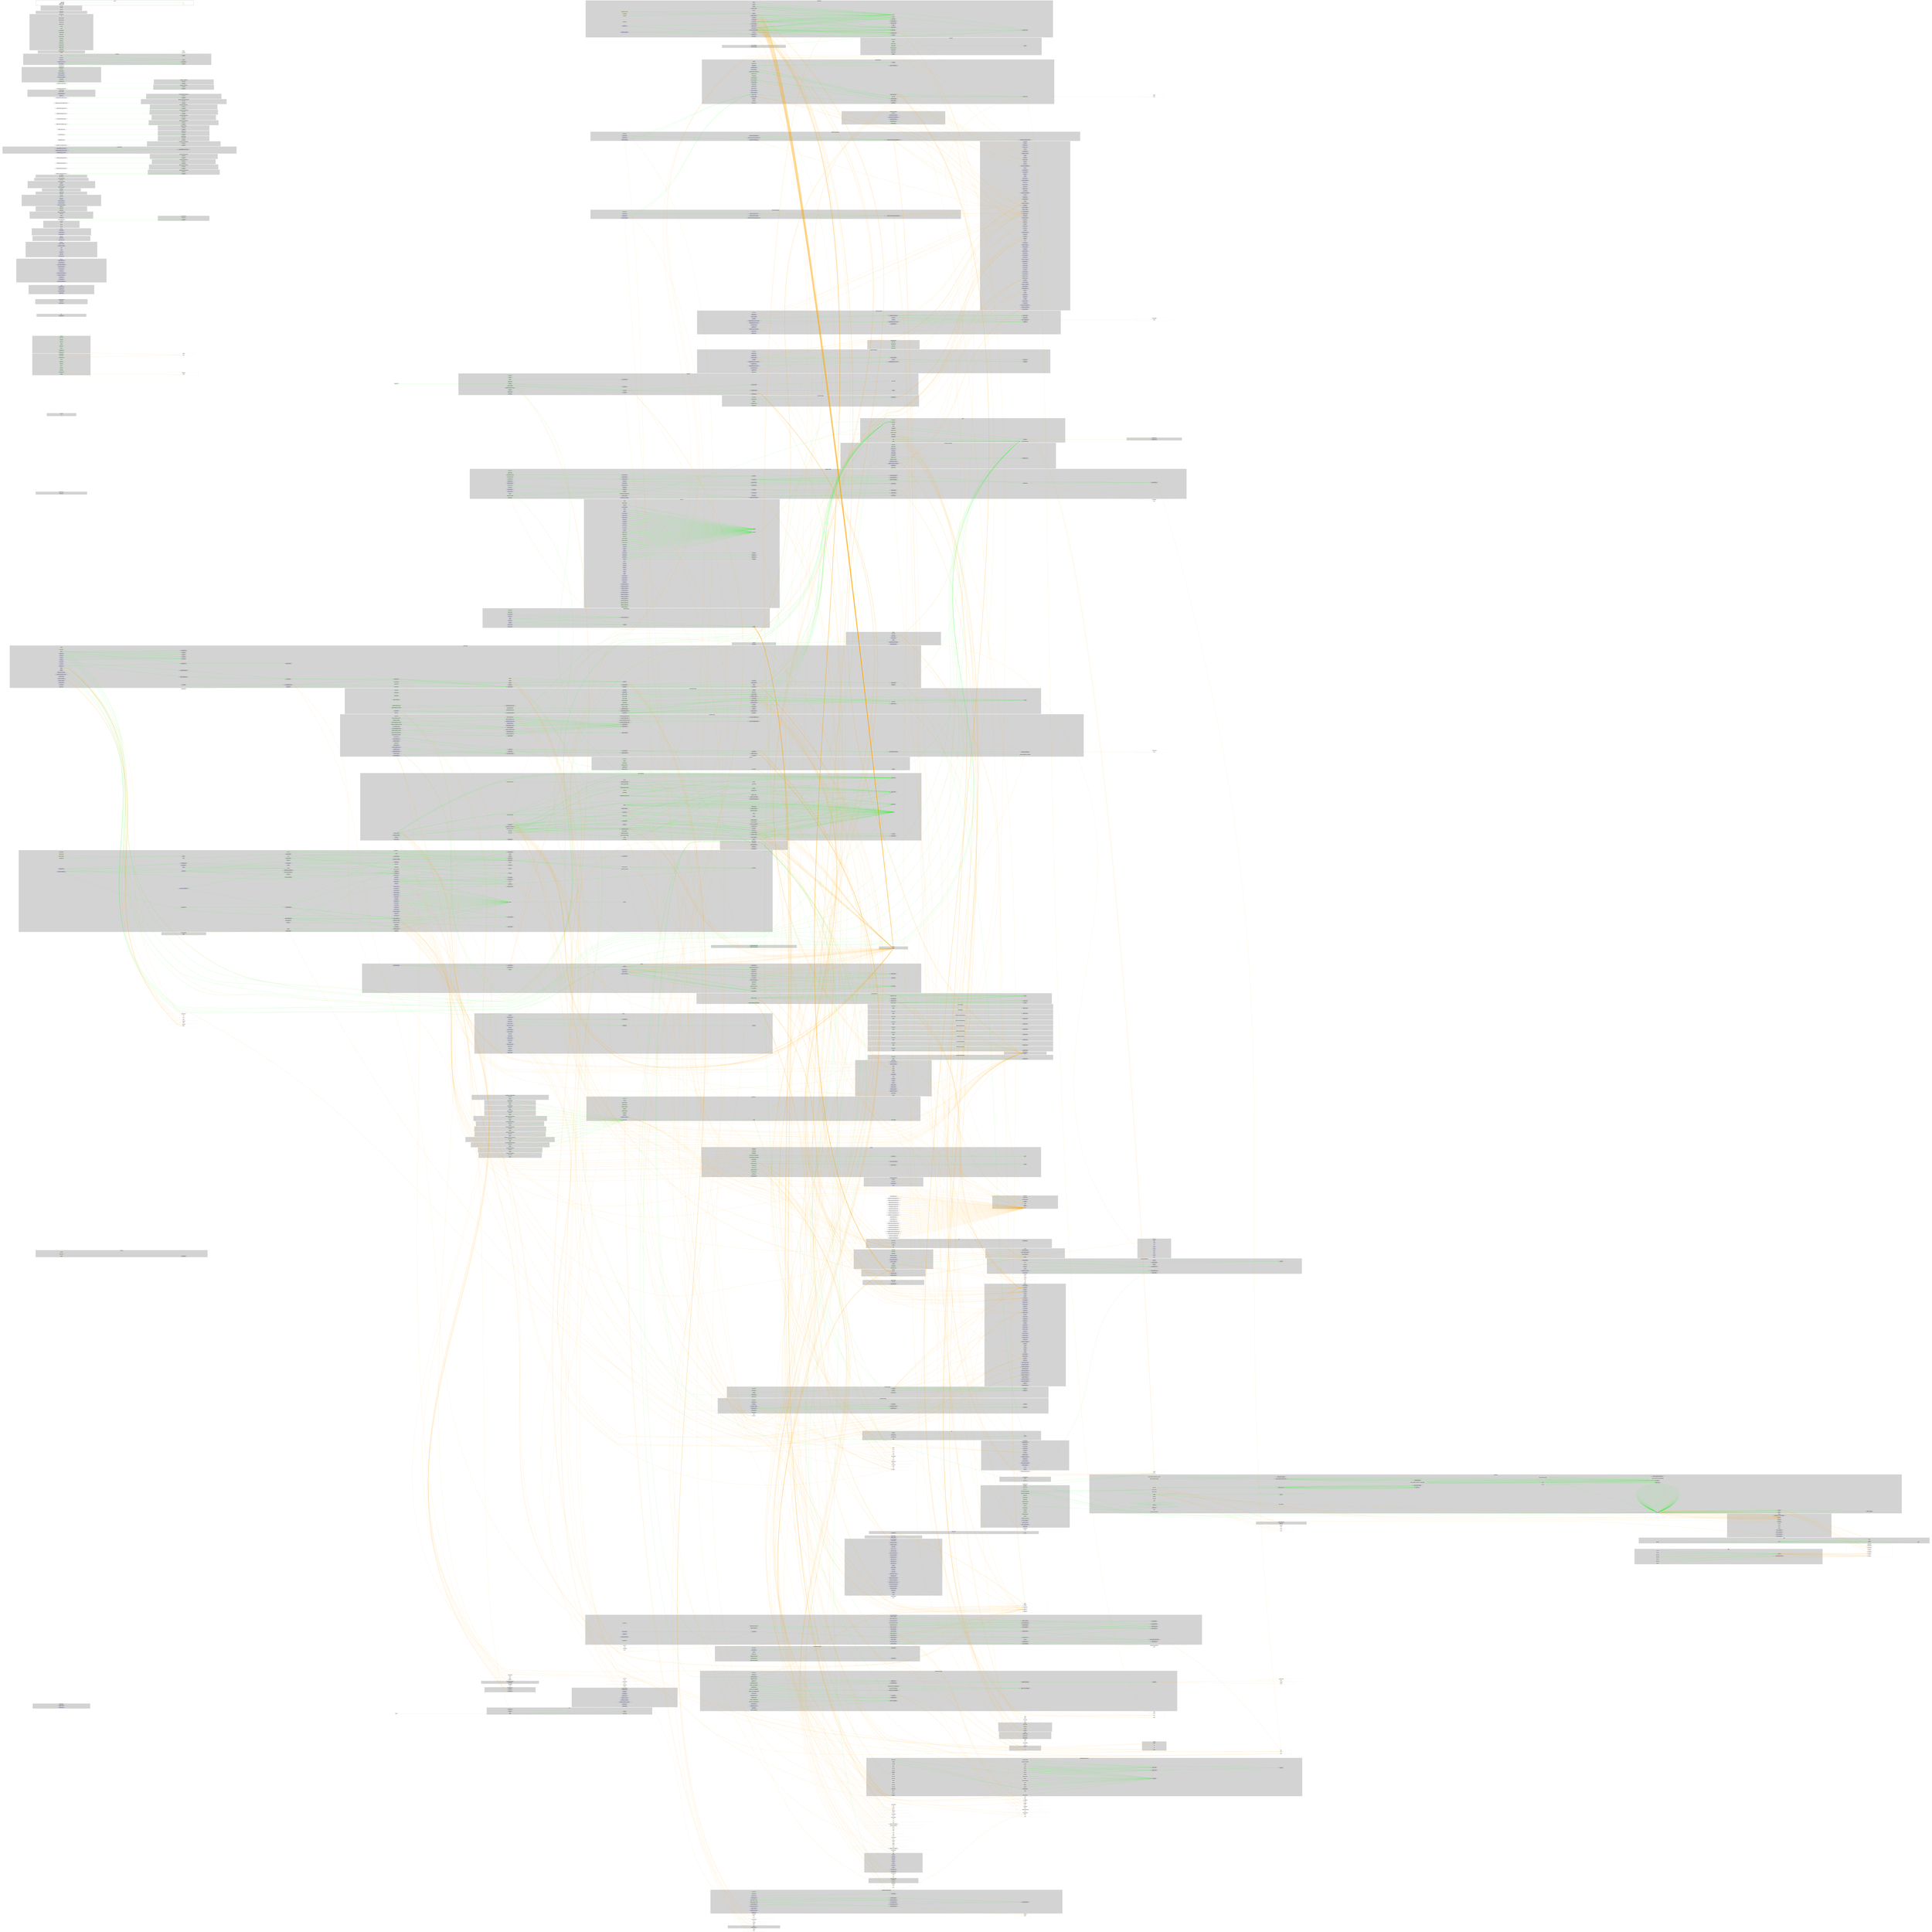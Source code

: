 digraph G {
  graph [ ratio = "auto", page = "100", compound =true ];
subgraph "clusterFeatureRegistry" {
  graph [ label = "FeatureRegistry", color = "lightgray", style = "filled" ];
  "FeatureRegistry.getFeatureStatus" [ label = "getFeatureStatus", color = "blue" ];
  "FeatureRegistry.setFeatureStatus" [ label = "setFeatureStatus", color = "blue" ];
}

subgraph "clusterMigrations" {
  graph [ label = "Migrations", color = "lightgray", style = "filled" ];
  "Migrations.restricted" [ label = "restricted", color = "yellow" ];
  "Migrations.<Constructor>" [ label = "<Constructor>", color = "green" ];
  "Migrations.setCompleted" [ label = "setCompleted" ];
  "Migrations.upgrade" [ label = "upgrade", color = "green" ];
}

subgraph "clusterModuleRegistry" {
  graph [ label = "ModuleRegistry", color = "lightgray", style = "filled" ];
  "ModuleRegistry.onlyOwner" [ label = "onlyOwner", color = "yellow" ];
  "ModuleRegistry.whenNotPausedOrOwner" [ label = "whenNotPausedOrOwner", color = "yellow" ];
  "ModuleRegistry.whenNotPaused" [ label = "whenNotPaused", color = "yellow" ];
  "ModuleRegistry.whenPaused" [ label = "whenPaused", color = "yellow" ];
  "ModuleRegistry.<Constructor>" [ label = "<Constructor>", color = "green" ];
  "ModuleRegistry.initialize" [ label = "initialize", color = "blue" ];
  "ModuleRegistry.useModule" [ label = "useModule", color = "blue" ];
  "ModuleRegistry.isCompatibleModule" [ label = "isCompatibleModule" ];
  "ModuleRegistry.registerModule" [ label = "registerModule", color = "blue" ];
  "ModuleRegistry.removeModule" [ label = "removeModule", color = "blue" ];
  "ModuleRegistry.verifyModule" [ label = "verifyModule", color = "blue" ];
  "ModuleRegistry.unverifyModule" [ label = "unverifyModule", color = "blue" ];
  "ModuleRegistry.getTagsByTypeAndToken" [ label = "getTagsByTypeAndToken", color = "blue" ];
  "ModuleRegistry.getTagsByType" [ label = "getTagsByType", color = "blue" ];
  "ModuleRegistry._tagsByModules" [ label = "_tagsByModules" ];
  "ModuleRegistry.getFactoryDetails" [ label = "getFactoryDetails", color = "blue" ];
  "ModuleRegistry.getModulesByType" [ label = "getModulesByType" ];
  "ModuleRegistry.getModulesByTypeAndToken" [ label = "getModulesByTypeAndToken" ];
  "ModuleRegistry.reclaimERC20" [ label = "reclaimERC20", color = "blue" ];
  "ModuleRegistry.pause" [ label = "pause", color = "blue" ];
  "ModuleRegistry.unpause" [ label = "unpause", color = "blue" ];
  "ModuleRegistry.updateFromRegistry" [ label = "updateFromRegistry", color = "blue" ];
  "ModuleRegistry.transferOwnership" [ label = "transferOwnership", color = "blue" ];
  "ModuleRegistry.owner" [ label = "owner" ];
  "ModuleRegistry.isPaused" [ label = "isPaused" ];
  "ModuleRegistry.getBoolValue" [ label = "getBoolValue" ];
  "ModuleRegistry.set" [ label = "set" ];
  "ModuleRegistry.getAddressValue" [ label = "getAddressValue" ];
  "ModuleRegistry.pushArray" [ label = "pushArray" ];
  "ModuleRegistry.getUintValue" [ label = "getUintValue" ];
  "ModuleRegistry.getArrayAddress" [ label = "getArrayAddress" ];
  "ModuleRegistry.setArrayIndexValue" [ label = "setArrayIndexValue" ];
  "ModuleRegistry.deleteArrayAddress" [ label = "deleteArrayAddress" ];
  "ModuleRegistry.setArray" [ label = "setArray" ];
}

subgraph "clusterPausable" {
  graph [ label = "Pausable", color = "lightgray", style = "filled" ];
  "Pausable.whenNotPaused" [ label = "whenNotPaused", color = "yellow" ];
  "Pausable.whenPaused" [ label = "whenPaused", color = "yellow" ];
  "Pausable._pause" [ label = "_pause" ];
  "Pausable._unpause" [ label = "_unpause" ];
}

subgraph "clusterPolymathRegistry" {
  graph [ label = "PolymathRegistry", color = "lightgray", style = "filled" ];
  "PolymathRegistry.getAddress" [ label = "getAddress" ];
  "PolymathRegistry.changeAddress" [ label = "changeAddress", color = "blue" ];
}

subgraph "clusterReclaimTokens" {
  graph [ label = "ReclaimTokens", color = "lightgray", style = "filled" ];
  "ReclaimTokens.reclaimERC20" [ label = "reclaimERC20", color = "blue" ];
  "ReclaimTokens.owner" [ label = "owner" ];
}

subgraph "clusterSTRGetter" {
  graph [ label = "STRGetter", color = "lightgray", style = "filled" ];
  "STRGetter.getTickersByOwner" [ label = "getTickersByOwner", color = "blue" ];
  "STRGetter._ownerInTicker" [ label = "_ownerInTicker" ];
  "STRGetter.getTokensByOwner" [ label = "getTokensByOwner", color = "blue" ];
  "STRGetter.getTokens" [ label = "getTokens", color = "green" ];
  "STRGetter._getTokens" [ label = "_getTokens" ];
  "STRGetter._ownerInToken" [ label = "_ownerInToken" ];
  "STRGetter.getTokensByDelegate" [ label = "getTokensByDelegate", color = "blue" ];
  "STRGetter._delegateInToken" [ label = "_delegateInToken" ];
  "STRGetter.getTickerDetails" [ label = "getTickerDetails", color = "blue" ];
  "STRGetter.getSecurityTokenAddress" [ label = "getSecurityTokenAddress", color = "blue" ];
  "STRGetter.getSecurityTokenData" [ label = "getSecurityTokenData", color = "blue" ];
  "STRGetter.getSTFactoryAddress" [ label = "getSTFactoryAddress", color = "green" ];
  "STRGetter.getSTFactoryAddressOfVersion" [ label = "getSTFactoryAddressOfVersion", color = "green" ];
  "STRGetter.getLatestProtocolVersion" [ label = "getLatestProtocolVersion", color = "green" ];
  "STRGetter.getIsFeeInPoly" [ label = "getIsFeeInPoly", color = "green" ];
  "STRGetter.getExpiryLimit" [ label = "getExpiryLimit", color = "green" ];
  "STRGetter.getTickerStatus" [ label = "getTickerStatus" ];
  "STRGetter.getTickerOwner" [ label = "getTickerOwner" ];
  "STRGetter.getArrayBytes32" [ label = "getArrayBytes32" ];
  "STRGetter.getUintValue" [ label = "getUintValue" ];
  "STRGetter.getBoolValue" [ label = "getBoolValue" ];
  "STRGetter.getArrayAddress" [ label = "getArrayAddress" ];
  "STRGetter.getAddressValue" [ label = "getAddressValue" ];
  "STRGetter.getStringValue" [ label = "getStringValue" ];
}

subgraph "clusterSecurityTokenRegistry" {
  graph [ label = "SecurityTokenRegistry", color = "lightgray", style = "filled" ];
  "SecurityTokenRegistry.onlyOwner" [ label = "onlyOwner", color = "yellow" ];
  "SecurityTokenRegistry.whenNotPausedOrOwner" [ label = "whenNotPausedOrOwner", color = "yellow" ];
  "SecurityTokenRegistry._whenNotPausedOrOwner" [ label = "_whenNotPausedOrOwner" ];
  "SecurityTokenRegistry.whenNotPaused" [ label = "whenNotPaused", color = "yellow" ];
  "SecurityTokenRegistry.whenPaused" [ label = "whenPaused", color = "yellow" ];
  "SecurityTokenRegistry.initialize" [ label = "initialize", color = "green" ];
  "SecurityTokenRegistry.updateFromRegistry" [ label = "updateFromRegistry", color = "blue" ];
  "SecurityTokenRegistry._updateFromRegistry" [ label = "_updateFromRegistry" ];
  "SecurityTokenRegistry._takeFee" [ label = "_takeFee", color = "white" ];
  "SecurityTokenRegistry.getFees" [ label = "getFees" ];
  "SecurityTokenRegistry.getSecurityTokenLaunchFee" [ label = "getSecurityTokenLaunchFee", color = "green" ];
  "SecurityTokenRegistry.getTickerRegistrationFee" [ label = "getTickerRegistrationFee", color = "green" ];
  "SecurityTokenRegistry.setGetterRegistry" [ label = "setGetterRegistry", color = "green" ];
  "SecurityTokenRegistry._implementation" [ label = "_implementation", color = "white" ];
  "SecurityTokenRegistry.registerTicker" [ label = "registerTicker", color = "green" ];
  "SecurityTokenRegistry._addTicker" [ label = "_addTicker" ];
  "SecurityTokenRegistry.modifyTicker" [ label = "modifyTicker", color = "green" ];
  "SecurityTokenRegistry._modifyTicker" [ label = "_modifyTicker" ];
  "SecurityTokenRegistry._tickerOwner" [ label = "_tickerOwner" ];
  "SecurityTokenRegistry.removeTicker" [ label = "removeTicker", color = "green" ];
  "SecurityTokenRegistry._tickerAvailable" [ label = "_tickerAvailable" ];
  "SecurityTokenRegistry._tickerStatus" [ label = "_tickerStatus" ];
  "SecurityTokenRegistry._setTickerOwnership" [ label = "_setTickerOwnership" ];
  "SecurityTokenRegistry._storeTickerDetails" [ label = "_storeTickerDetails" ];
  "SecurityTokenRegistry.transferTickerOwnership" [ label = "transferTickerOwnership", color = "green" ];
  "SecurityTokenRegistry._deleteTickerOwnership" [ label = "_deleteTickerOwnership" ];
  "SecurityTokenRegistry.changeExpiryLimit" [ label = "changeExpiryLimit", color = "green" ];
  "SecurityTokenRegistry.generateSecurityToken" [ label = "generateSecurityToken", color = "blue" ];
  "SecurityTokenRegistry.generateNewSecurityToken" [ label = "generateNewSecurityToken" ];
  "SecurityTokenRegistry.refreshSecurityToken" [ label = "refreshSecurityToken", color = "green" ];
  "SecurityTokenRegistry._deployToken" [ label = "_deployToken" ];
  "SecurityTokenRegistry.modifySecurityToken" [ label = "modifySecurityToken", color = "green" ];
  "SecurityTokenRegistry._storeSecurityTokenData" [ label = "_storeSecurityTokenData" ];
  "SecurityTokenRegistry.isSecurityToken" [ label = "isSecurityToken", color = "blue" ];
  "SecurityTokenRegistry.transferOwnership" [ label = "transferOwnership", color = "green" ];
  "SecurityTokenRegistry.pause" [ label = "pause", color = "blue" ];
  "SecurityTokenRegistry.unpause" [ label = "unpause", color = "blue" ];
  "SecurityTokenRegistry.changeTickerRegistrationFee" [ label = "changeTickerRegistrationFee", color = "green" ];
  "SecurityTokenRegistry._changeTickerRegistrationFee" [ label = "_changeTickerRegistrationFee" ];
  "SecurityTokenRegistry.changeSecurityLaunchFee" [ label = "changeSecurityLaunchFee", color = "green" ];
  "SecurityTokenRegistry._changeSecurityLaunchFee" [ label = "_changeSecurityLaunchFee" ];
  "SecurityTokenRegistry.changeFeesAmountAndCurrency" [ label = "changeFeesAmountAndCurrency", color = "green" ];
  "SecurityTokenRegistry.reclaimERC20" [ label = "reclaimERC20", color = "green" ];
  "SecurityTokenRegistry.setProtocolFactory" [ label = "setProtocolFactory", color = "green" ];
  "SecurityTokenRegistry._setProtocolFactory" [ label = "_setProtocolFactory" ];
  "SecurityTokenRegistry.removeProtocolFactory" [ label = "removeProtocolFactory", color = "green" ];
  "SecurityTokenRegistry.setLatestVersion" [ label = "setLatestVersion", color = "green" ];
  "SecurityTokenRegistry._setLatestVersion" [ label = "_setLatestVersion" ];
  "SecurityTokenRegistry.updatePolyTokenAddress" [ label = "updatePolyTokenAddress", color = "green" ];
  "SecurityTokenRegistry.isPaused" [ label = "isPaused" ];
  "SecurityTokenRegistry.owner" [ label = "owner" ];
  "SecurityTokenRegistry.getBoolValue" [ label = "getBoolValue" ];
  "SecurityTokenRegistry.set" [ label = "set" ];
  "SecurityTokenRegistry.getAddressValue" [ label = "getAddressValue" ];
  "SecurityTokenRegistry.getUintValue" [ label = "getUintValue" ];
  "SecurityTokenRegistry.getArrayBytes32" [ label = "getArrayBytes32" ];
  "SecurityTokenRegistry.pushArray" [ label = "pushArray" ];
  "SecurityTokenRegistry.deleteArrayBytes32" [ label = "deleteArrayBytes32" ];
  "SecurityTokenRegistry.getStringValue" [ label = "getStringValue" ];
}

subgraph "clusterDataStore" {
  graph [ label = "DataStore", color = "lightgray", style = "filled" ];
  "DataStore._isAuthorized" [ label = "_isAuthorized", color = "white" ];
  "DataStore.validKey" [ label = "validKey", color = "yellow" ];
  "DataStore.validArrayLength" [ label = "validArrayLength", color = "yellow" ];
  "DataStore.onlyOwner" [ label = "onlyOwner", color = "yellow" ];
  "DataStore.setSecurityToken" [ label = "setSecurityToken", color = "blue" ];
  "DataStore.setUint256" [ label = "setUint256", color = "blue" ];
  "DataStore.setBytes32" [ label = "setBytes32", color = "blue" ];
  "DataStore.setAddress" [ label = "setAddress", color = "blue" ];
  "DataStore.setBool" [ label = "setBool", color = "blue" ];
  "DataStore.setString" [ label = "setString", color = "blue" ];
  "DataStore.setBytes" [ label = "setBytes", color = "blue" ];
  "DataStore.setUint256Array" [ label = "setUint256Array", color = "blue" ];
  "DataStore.setBytes32Array" [ label = "setBytes32Array", color = "blue" ];
  "DataStore.setAddressArray" [ label = "setAddressArray", color = "blue" ];
  "DataStore.setBoolArray" [ label = "setBoolArray", color = "blue" ];
  "DataStore.insertUint256" [ label = "insertUint256", color = "blue" ];
  "DataStore.insertBytes32" [ label = "insertBytes32", color = "blue" ];
  "DataStore.insertAddress" [ label = "insertAddress", color = "blue" ];
  "DataStore.insertBool" [ label = "insertBool", color = "blue" ];
  "DataStore.deleteUint256" [ label = "deleteUint256", color = "blue" ];
  "DataStore.deleteBytes32" [ label = "deleteBytes32", color = "blue" ];
  "DataStore.deleteAddress" [ label = "deleteAddress", color = "blue" ];
  "DataStore.deleteBool" [ label = "deleteBool", color = "blue" ];
  "DataStore.setUint256Multi" [ label = "setUint256Multi", color = "green" ];
  "DataStore.setBytes32Multi" [ label = "setBytes32Multi", color = "green" ];
  "DataStore.setAddressMulti" [ label = "setAddressMulti", color = "green" ];
  "DataStore.setBoolMulti" [ label = "setBoolMulti", color = "green" ];
  "DataStore.insertUint256Multi" [ label = "insertUint256Multi", color = "green" ];
  "DataStore.insertBytes32Multi" [ label = "insertBytes32Multi", color = "green" ];
  "DataStore.insertAddressMulti" [ label = "insertAddressMulti", color = "green" ];
  "DataStore.insertBoolMulti" [ label = "insertBoolMulti", color = "green" ];
  "DataStore.getUint256" [ label = "getUint256", color = "blue" ];
  "DataStore.getBytes32" [ label = "getBytes32", color = "blue" ];
  "DataStore.getAddress" [ label = "getAddress", color = "blue" ];
  "DataStore.getString" [ label = "getString", color = "blue" ];
  "DataStore.getBytes" [ label = "getBytes", color = "blue" ];
  "DataStore.getBool" [ label = "getBool", color = "blue" ];
  "DataStore.getUint256Array" [ label = "getUint256Array", color = "blue" ];
  "DataStore.getBytes32Array" [ label = "getBytes32Array", color = "blue" ];
  "DataStore.getAddressArray" [ label = "getAddressArray", color = "blue" ];
  "DataStore.getBoolArray" [ label = "getBoolArray", color = "blue" ];
  "DataStore.getUint256ArrayLength" [ label = "getUint256ArrayLength", color = "blue" ];
  "DataStore.getBytes32ArrayLength" [ label = "getBytes32ArrayLength", color = "blue" ];
  "DataStore.getAddressArrayLength" [ label = "getAddressArrayLength", color = "blue" ];
  "DataStore.getBoolArrayLength" [ label = "getBoolArrayLength", color = "blue" ];
  "DataStore.getUint256ArrayElement" [ label = "getUint256ArrayElement", color = "blue" ];
  "DataStore.getBytes32ArrayElement" [ label = "getBytes32ArrayElement", color = "blue" ];
  "DataStore.getAddressArrayElement" [ label = "getAddressArrayElement", color = "blue" ];
  "DataStore.getBoolArrayElement" [ label = "getBoolArrayElement", color = "blue" ];
  "DataStore.getUint256ArrayElements" [ label = "getUint256ArrayElements", color = "green" ];
  "DataStore.getBytes32ArrayElements" [ label = "getBytes32ArrayElements", color = "green" ];
  "DataStore.getAddressArrayElements" [ label = "getAddressArrayElements", color = "green" ];
  "DataStore.getBoolArrayElements" [ label = "getBoolArrayElements", color = "green" ];
  "DataStore._setData" [ label = "_setData" ];
  "DataStore._deleteUint" [ label = "_deleteUint" ];
  "DataStore._deleteBytes32" [ label = "_deleteBytes32" ];
  "DataStore._deleteAddress" [ label = "_deleteAddress" ];
  "DataStore._deleteBool" [ label = "_deleteBool" ];
}

subgraph "clusterDataStoreFactory" {
  graph [ label = "DataStoreFactory", color = "lightgray", style = "filled" ];
  "DataStoreFactory.<Constructor>" [ label = "<Constructor>", color = "green" ];
  "DataStoreFactory.generateDataStore" [ label = "generateDataStore" ];
}

subgraph "clusterDataStoreProxy" {
  graph [ label = "DataStoreProxy", color = "lightgray", style = "filled" ];
  "DataStoreProxy.<Constructor>" [ label = "<Constructor>", color = "green" ];
}

subgraph "clusterDataStoreStorage" {
  graph [ label = "DataStoreStorage", color = "lightgray", style = "filled" ];
}

subgraph "clusterIMedianizer" {
  graph [ label = "IMedianizer", color = "lightgray", style = "filled" ];
  "IMedianizer.peek" [ label = "peek" ];
  "IMedianizer.read" [ label = "read", color = "blue" ];
  "IMedianizer.set" [ label = "set", color = "blue" ];
  "IMedianizer.setMin" [ label = "setMin", color = "blue" ];
  "IMedianizer.setNext" [ label = "setNext", color = "blue" ];
  "IMedianizer.unset" [ label = "unset", color = "blue" ];
  "IMedianizer.poke" [ label = "poke", color = "blue" ];
  "IMedianizer.compute" [ label = "compute", color = "blue" ];
  "IMedianizer.void" [ label = "void", color = "blue" ];
}

subgraph "clustersolcChecker" {
  graph [ label = "solcChecker", color = "lightgray", style = "filled" ];
  "solcChecker.f" [ label = "f", color = "blue" ];
}

subgraph "clusterOraclizeI" {
  graph [ label = "OraclizeI", color = "lightgray", style = "filled" ];
  "OraclizeI.setProofType" [ label = "setProofType" ];
  "OraclizeI.setCustomGasPrice" [ label = "setCustomGasPrice" ];
  "OraclizeI.getPrice" [ label = "getPrice" ];
  "OraclizeI.randomDS_getSessionPubKeyHash" [ label = "randomDS_getSessionPubKeyHash" ];
  "OraclizeI.queryN" [ label = "queryN", color = "green" ];
  "OraclizeI.query" [ label = "query", color = "blue" ];
  "OraclizeI.query2" [ label = "query2", color = "green" ];
  "OraclizeI.query_withGasLimit" [ label = "query_withGasLimit", color = "blue" ];
  "OraclizeI.queryN_withGasLimit" [ label = "queryN_withGasLimit", color = "blue" ];
  "OraclizeI.query2_withGasLimit" [ label = "query2_withGasLimit", color = "blue" ];
  "OraclizeI.cbAddress" [ label = "cbAddress" ];
}

subgraph "clusterOraclizeAddrResolverI" {
  graph [ label = "OraclizeAddrResolverI", color = "lightgray", style = "filled" ];
  "OraclizeAddrResolverI.getAddress" [ label = "getAddress" ];
}

subgraph "clusterBuffer" {
  graph [ label = "Buffer", color = "lightgray", style = "filled" ];
  "Buffer.init" [ label = "init" ];
  "Buffer.resize" [ label = "resize", color = "red" ];
  "Buffer.max" [ label = "max" ];
  "Buffer.append" [ label = "append" ];
  "Buffer.appendInt" [ label = "appendInt", color = "white" ];
}

subgraph "clusterCBOR" {
  graph [ label = "CBOR", color = "lightgray", style = "filled" ];
  "CBOR.encodeType" [ label = "encodeType", color = "red" ];
  "CBOR.encodeIndefiniteLengthType" [ label = "encodeIndefiniteLengthType", color = "red" ];
  "CBOR.encodeUInt" [ label = "encodeUInt", color = "white" ];
  "CBOR.encodeInt" [ label = "encodeInt", color = "white" ];
  "CBOR.encodeBytes" [ label = "encodeBytes", color = "white" ];
  "CBOR.encodeString" [ label = "encodeString", color = "white" ];
  "CBOR.startArray" [ label = "startArray", color = "white" ];
  "CBOR.startMap" [ label = "startMap", color = "white" ];
  "CBOR.endSequence" [ label = "endSequence", color = "white" ];
}

subgraph "clusterusingOraclize" {
  graph [ label = "usingOraclize", color = "lightgray", style = "filled" ];
  "usingOraclize.oraclizeAPI" [ label = "oraclizeAPI", color = "yellow" ];
  "usingOraclize.oraclize_randomDS_proofVerify" [ label = "oraclize_randomDS_proofVerify", color = "yellow" ];
  "usingOraclize.oraclize_setNetwork" [ label = "oraclize_setNetwork" ];
  "usingOraclize.oraclize_setNetworkName" [ label = "oraclize_setNetworkName" ];
  "usingOraclize.oraclize_getNetworkName" [ label = "oraclize_getNetworkName" ];
  "usingOraclize.__callback" [ label = "__callback" ];
  "usingOraclize.oraclize_getPrice" [ label = "oraclize_getPrice", color = "white" ];
  "usingOraclize.oraclize_query" [ label = "oraclize_query", color = "white" ];
  "usingOraclize.oraclize_setProof" [ label = "oraclize_setProof", color = "white" ];
  "usingOraclize.oraclize_cbAddress" [ label = "oraclize_cbAddress", color = "white" ];
  "usingOraclize.getCodeSize" [ label = "getCodeSize" ];
  "usingOraclize.oraclize_setCustomGasPrice" [ label = "oraclize_setCustomGasPrice", color = "white" ];
  "usingOraclize.oraclize_randomDS_getSessionPubKeyHash" [ label = "oraclize_randomDS_getSessionPubKeyHash", color = "white" ];
  "usingOraclize.parseAddr" [ label = "parseAddr", color = "white" ];
  "usingOraclize.strCompare" [ label = "strCompare", color = "white" ];
  "usingOraclize.indexOf" [ label = "indexOf", color = "white" ];
  "usingOraclize.strConcat" [ label = "strConcat" ];
  "usingOraclize.safeParseInt" [ label = "safeParseInt" ];
  "usingOraclize.parseInt" [ label = "parseInt" ];
  "usingOraclize.uint2str" [ label = "uint2str", color = "white" ];
  "usingOraclize.stra2cbor" [ label = "stra2cbor" ];
  "usingOraclize.ba2cbor" [ label = "ba2cbor" ];
  "usingOraclize.oraclize_newRandomDSQuery" [ label = "oraclize_newRandomDSQuery", color = "white" ];
  "usingOraclize.oraclize_randomDS_setCommitment" [ label = "oraclize_randomDS_setCommitment" ];
  "usingOraclize.verifySig" [ label = "verifySig", color = "white" ];
  "usingOraclize.oraclize_randomDS_proofVerify__sessionKeyValidity" [ label = "oraclize_randomDS_proofVerify__sessionKeyValidity", color = "white" ];
  "usingOraclize.oraclize_randomDS_proofVerify__returnCode" [ label = "oraclize_randomDS_proofVerify__returnCode", color = "white" ];
  "usingOraclize.matchBytes32Prefix" [ label = "matchBytes32Prefix" ];
  "usingOraclize.oraclize_randomDS_proofVerify__main" [ label = "oraclize_randomDS_proofVerify__main" ];
  "usingOraclize.copyBytes" [ label = "copyBytes" ];
  "usingOraclize.safer_ecrecover" [ label = "safer_ecrecover" ];
  "usingOraclize.ecrecovery" [ label = "ecrecovery", color = "white" ];
  "usingOraclize.safeMemoryCleaner" [ label = "safeMemoryCleaner" ];
}

subgraph "clusterSafeMath" {
  graph [ label = "SafeMath", color = "lightgray", style = "filled" ];
  "SafeMath.mul" [ label = "mul" ];
  "SafeMath.div" [ label = "div", color = "white" ];
  "SafeMath.sub" [ label = "sub", color = "white" ];
  "SafeMath.add" [ label = "add" ];
}

subgraph "clusterPolyToken" {
  graph [ label = "PolyToken", color = "lightgray", style = "filled" ];
  "PolyToken.<Constructor>" [ label = "<Constructor>", color = "green" ];
  "PolyToken.balanceOf" [ label = "balanceOf", color = "green" ];
  "PolyToken.allowance" [ label = "allowance", color = "green" ];
  "PolyToken.transfer" [ label = "transfer", color = "green" ];
  "PolyToken.transferFrom" [ label = "transferFrom", color = "green" ];
  "PolyToken.approve" [ label = "approve", color = "green" ];
  "PolyToken.increaseApproval" [ label = "increaseApproval", color = "green" ];
  "PolyToken.decreaseApproval" [ label = "decreaseApproval", color = "green" ];
}

subgraph "clusterIBoot" {
  graph [ label = "IBoot", color = "lightgray", style = "filled" ];
  "IBoot.getInitFunction" [ label = "getInitFunction" ];
}

subgraph "clusterICheckPermission" {
  graph [ label = "ICheckPermission", color = "lightgray", style = "filled" ];
  "ICheckPermission.checkPermission" [ label = "checkPermission" ];
}

subgraph "clusterIDataStore" {
  graph [ label = "IDataStore", color = "lightgray", style = "filled" ];
  "IDataStore.setSecurityToken" [ label = "setSecurityToken", color = "blue" ];
  "IDataStore.setUint256" [ label = "setUint256" ];
  "IDataStore.setBytes32" [ label = "setBytes32", color = "blue" ];
  "IDataStore.setAddress" [ label = "setAddress" ];
  "IDataStore.setString" [ label = "setString", color = "blue" ];
  "IDataStore.setBytes" [ label = "setBytes", color = "blue" ];
  "IDataStore.setBool" [ label = "setBool" ];
  "IDataStore.setUint256Array" [ label = "setUint256Array", color = "blue" ];
  "IDataStore.setBytes32Array" [ label = "setBytes32Array", color = "blue" ];
  "IDataStore.setAddressArray" [ label = "setAddressArray", color = "blue" ];
  "IDataStore.setBoolArray" [ label = "setBoolArray", color = "blue" ];
  "IDataStore.insertUint256" [ label = "insertUint256", color = "blue" ];
  "IDataStore.insertBytes32" [ label = "insertBytes32", color = "blue" ];
  "IDataStore.insertAddress" [ label = "insertAddress" ];
  "IDataStore.insertBool" [ label = "insertBool", color = "blue" ];
  "IDataStore.deleteUint256" [ label = "deleteUint256", color = "blue" ];
  "IDataStore.deleteBytes32" [ label = "deleteBytes32", color = "blue" ];
  "IDataStore.deleteAddress" [ label = "deleteAddress" ];
  "IDataStore.deleteBool" [ label = "deleteBool", color = "blue" ];
  "IDataStore.setUint256Multi" [ label = "setUint256Multi", color = "blue" ];
  "IDataStore.setBytes32Multi" [ label = "setBytes32Multi", color = "blue" ];
  "IDataStore.setAddressMulti" [ label = "setAddressMulti", color = "blue" ];
  "IDataStore.setBoolMulti" [ label = "setBoolMulti", color = "blue" ];
  "IDataStore.insertUint256Multi" [ label = "insertUint256Multi", color = "blue" ];
  "IDataStore.insertBytes32Multi" [ label = "insertBytes32Multi", color = "blue" ];
  "IDataStore.insertAddressMulti" [ label = "insertAddressMulti", color = "blue" ];
  "IDataStore.insertBoolMulti" [ label = "insertBoolMulti", color = "blue" ];
  "IDataStore.getUint256" [ label = "getUint256" ];
  "IDataStore.getBytes32" [ label = "getBytes32", color = "blue" ];
  "IDataStore.getAddress" [ label = "getAddress" ];
  "IDataStore.getString" [ label = "getString", color = "blue" ];
  "IDataStore.getBytes" [ label = "getBytes", color = "blue" ];
  "IDataStore.getBool" [ label = "getBool" ];
  "IDataStore.getUint256Array" [ label = "getUint256Array", color = "blue" ];
  "IDataStore.getBytes32Array" [ label = "getBytes32Array", color = "blue" ];
  "IDataStore.getAddressArray" [ label = "getAddressArray" ];
  "IDataStore.getBoolArray" [ label = "getBoolArray", color = "blue" ];
  "IDataStore.getUint256ArrayLength" [ label = "getUint256ArrayLength", color = "blue" ];
  "IDataStore.getBytes32ArrayLength" [ label = "getBytes32ArrayLength", color = "blue" ];
  "IDataStore.getAddressArrayLength" [ label = "getAddressArrayLength" ];
  "IDataStore.getBoolArrayLength" [ label = "getBoolArrayLength", color = "blue" ];
  "IDataStore.getUint256ArrayElement" [ label = "getUint256ArrayElement", color = "blue" ];
  "IDataStore.getBytes32ArrayElement" [ label = "getBytes32ArrayElement", color = "blue" ];
  "IDataStore.getAddressArrayElement" [ label = "getAddressArrayElement" ];
  "IDataStore.getBoolArrayElement" [ label = "getBoolArrayElement", color = "blue" ];
  "IDataStore.getUint256ArrayElements" [ label = "getUint256ArrayElements", color = "blue" ];
  "IDataStore.getBytes32ArrayElements" [ label = "getBytes32ArrayElements", color = "blue" ];
  "IDataStore.getAddressArrayElements" [ label = "getAddressArrayElements" ];
  "IDataStore.getBoolArrayElements" [ label = "getBoolArrayElements", color = "blue" ];
}

subgraph "clusterIFeatureRegistry" {
  graph [ label = "IFeatureRegistry", color = "lightgray", style = "filled" ];
  "IFeatureRegistry.getFeatureStatus" [ label = "getFeatureStatus", color = "blue" ];
}

subgraph "clusterIModule" {
  graph [ label = "IModule", color = "lightgray", style = "filled" ];
  "IModule.getInitFunction" [ label = "getInitFunction", color = "blue" ];
  "IModule.getPermissions" [ label = "getPermissions" ];
  "IModule.takeUsageFee" [ label = "takeUsageFee", color = "blue" ];
}

subgraph "clusterIModuleFactory" {
  graph [ label = "IModuleFactory", color = "lightgray", style = "filled" ];
  "IModuleFactory.lowerSTVersionBounds" [ label = "lowerSTVersionBounds", color = "blue" ];
  "IModuleFactory.upperSTVersionBounds" [ label = "upperSTVersionBounds", color = "blue" ];
  "IModuleFactory.types" [ label = "types", color = "blue" ];
  "IModuleFactory.tags" [ label = "tags", color = "blue" ];
  "IModuleFactory.deploy" [ label = "deploy" ];
  "IModuleFactory.version" [ label = "version", color = "blue" ];
  "IModuleFactory.name" [ label = "name" ];
  "IModuleFactory.title" [ label = "title", color = "blue" ];
  "IModuleFactory.description" [ label = "description", color = "blue" ];
  "IModuleFactory.usageCost" [ label = "usageCost", color = "blue" ];
  "IModuleFactory.setupCost" [ label = "setupCost", color = "blue" ];
  "IModuleFactory.changeSetupCost" [ label = "changeSetupCost", color = "blue" ];
  "IModuleFactory.changeUsageCost" [ label = "changeUsageCost", color = "blue" ];
  "IModuleFactory.changeCostsAndType" [ label = "changeCostsAndType", color = "blue" ];
  "IModuleFactory.changeSTVersionBounds" [ label = "changeSTVersionBounds", color = "blue" ];
  "IModuleFactory.usageCostInPoly" [ label = "usageCostInPoly" ];
  "IModuleFactory.setupCostInPoly" [ label = "setupCostInPoly" ];
}

subgraph "clusterIModuleRegistry" {
  graph [ label = "IModuleRegistry", color = "lightgray", style = "filled" ];
  "IModuleRegistry.useModule" [ label = "useModule" ];
  "IModuleRegistry.registerModule" [ label = "registerModule", color = "blue" ];
  "IModuleRegistry.removeModule" [ label = "removeModule", color = "blue" ];
  "IModuleRegistry.isCompatibleModule" [ label = "isCompatibleModule" ];
  "IModuleRegistry.verifyModule" [ label = "verifyModule", color = "blue" ];
  "IModuleRegistry.unverifyModule" [ label = "unverifyModule" ];
  "IModuleRegistry.getFactoryDetails" [ label = "getFactoryDetails", color = "blue" ];
  "IModuleRegistry.getTagsByTypeAndToken" [ label = "getTagsByTypeAndToken", color = "blue" ];
  "IModuleRegistry.getTagsByType" [ label = "getTagsByType", color = "blue" ];
  "IModuleRegistry.getModulesByType" [ label = "getModulesByType", color = "blue" ];
  "IModuleRegistry.getModulesByTypeAndToken" [ label = "getModulesByTypeAndToken", color = "blue" ];
  "IModuleRegistry.updateFromRegistry" [ label = "updateFromRegistry", color = "blue" ];
  "IModuleRegistry.owner" [ label = "owner", color = "blue" ];
  "IModuleRegistry.isPaused" [ label = "isPaused", color = "blue" ];
}

subgraph "clusterIOracle" {
  graph [ label = "IOracle", color = "lightgray", style = "filled" ];
  "IOracle.getPrice" [ label = "getPrice", color = "blue" ];
  "IOracle.getCurrencyAddress" [ label = "getCurrencyAddress" ];
  "IOracle.getCurrencySymbol" [ label = "getCurrencySymbol" ];
  "IOracle.getCurrencyDenominated" [ label = "getCurrencyDenominated" ];
}

subgraph "clusterIOwnable" {
  graph [ label = "IOwnable", color = "lightgray", style = "filled" ];
  "IOwnable.owner" [ label = "owner", color = "blue" ];
  "IOwnable.renounceOwnership" [ label = "renounceOwnership", color = "blue" ];
  "IOwnable.transferOwnership" [ label = "transferOwnership" ];
}

subgraph "clusterIPoly" {
  graph [ label = "IPoly", color = "lightgray", style = "filled" ];
  "IPoly.decimals" [ label = "decimals", color = "blue" ];
  "IPoly.totalSupply" [ label = "totalSupply", color = "blue" ];
  "IPoly.balanceOf" [ label = "balanceOf", color = "blue" ];
  "IPoly.allowance" [ label = "allowance" ];
  "IPoly.transfer" [ label = "transfer", color = "blue" ];
  "IPoly.transferFrom" [ label = "transferFrom", color = "blue" ];
  "IPoly.approve" [ label = "approve", color = "blue" ];
  "IPoly.decreaseApproval" [ label = "decreaseApproval" ];
  "IPoly.increaseApproval" [ label = "increaseApproval" ];
}

subgraph "clusterIPolymathRegistry" {
  graph [ label = "IPolymathRegistry", color = "lightgray", style = "filled" ];
  "IPolymathRegistry.getAddress" [ label = "getAddress", color = "blue" ];
}

subgraph "clusterISTFactory" {
  graph [ label = "ISTFactory", color = "lightgray", style = "filled" ];
  "ISTFactory.deployToken" [ label = "deployToken", color = "blue" ];
}

subgraph "clusterISTO" {
  graph [ label = "ISTO", color = "lightgray", style = "filled" ];
  "ISTO.getTokensSold" [ label = "getTokensSold", color = "blue" ];
}

subgraph "clusterISecurityToken" {
  graph [ label = "ISecurityToken", color = "lightgray", style = "filled" ];
  "ISecurityToken.getVersion" [ label = "getVersion", color = "blue" ];
  "ISecurityToken.getModulesByType" [ label = "getModulesByType", color = "blue" ];
  "ISecurityToken.getModule" [ label = "getModule", color = "blue" ];
  "ISecurityToken.transfersFrozen" [ label = "transfersFrozen", color = "blue" ];
  "ISecurityToken.checkPermission" [ label = "checkPermission", color = "blue" ];
  "ISecurityToken.isModule" [ label = "isModule", color = "blue" ];
  "ISecurityToken.decimals" [ label = "decimals", color = "blue" ];
  "ISecurityToken.totalSupply" [ label = "totalSupply", color = "blue" ];
  "ISecurityToken.balanceOf" [ label = "balanceOf" ];
  "ISecurityToken.allowance" [ label = "allowance", color = "blue" ];
  "ISecurityToken.transfer" [ label = "transfer" ];
  "ISecurityToken.transferFrom" [ label = "transferFrom" ];
  "ISecurityToken.approve" [ label = "approve", color = "blue" ];
  "ISecurityToken.decreaseApproval" [ label = "decreaseApproval", color = "blue" ];
  "ISecurityToken.increaseApproval" [ label = "increaseApproval", color = "blue" ];
  "ISecurityToken.canTransfer" [ label = "canTransfer", color = "blue" ];
  "ISecurityToken.initialize" [ label = "initialize", color = "blue" ];
  "ISecurityToken.canTransferFrom" [ label = "canTransferFrom", color = "blue" ];
  "ISecurityToken.canTransferByPartition" [ label = "canTransferByPartition", color = "blue" ];
  "ISecurityToken.setDocument" [ label = "setDocument", color = "blue" ];
  "ISecurityToken.removeDocument" [ label = "removeDocument", color = "blue" ];
  "ISecurityToken.getDocument" [ label = "getDocument", color = "blue" ];
  "ISecurityToken.getAllDocuments" [ label = "getAllDocuments", color = "blue" ];
  "ISecurityToken.isControllable" [ label = "isControllable", color = "blue" ];
  "ISecurityToken.issue" [ label = "issue" ];
  "ISecurityToken.issueMulti" [ label = "issueMulti", color = "blue" ];
  "ISecurityToken.issueByPartition" [ label = "issueByPartition", color = "blue" ];
  "ISecurityToken.redeemByPartition" [ label = "redeemByPartition" ];
  "ISecurityToken.redeem" [ label = "redeem" ];
  "ISecurityToken.redeemFrom" [ label = "redeemFrom" ];
  "ISecurityToken.operatorRedeemByPartition" [ label = "operatorRedeemByPartition" ];
  "ISecurityToken.getModulesByName" [ label = "getModulesByName", color = "blue" ];
  "ISecurityToken.getTreasuryWallet" [ label = "getTreasuryWallet", color = "blue" ];
  "ISecurityToken.totalSupplyAt" [ label = "totalSupplyAt" ];
  "ISecurityToken.balanceOfAt" [ label = "balanceOfAt" ];
  "ISecurityToken.createCheckpoint" [ label = "createCheckpoint" ];
  "ISecurityToken.getCheckpointTimes" [ label = "getCheckpointTimes", color = "blue" ];
  "ISecurityToken.getInvestors" [ label = "getInvestors", color = "blue" ];
  "ISecurityToken.getInvestorsAt" [ label = "getInvestorsAt" ];
  "ISecurityToken.getInvestorsSubsetAt" [ label = "getInvestorsSubsetAt" ];
  "ISecurityToken.iterateInvestors" [ label = "iterateInvestors", color = "blue" ];
  "ISecurityToken.currentCheckpointId" [ label = "currentCheckpointId" ];
  "ISecurityToken.isOperator" [ label = "isOperator", color = "blue" ];
  "ISecurityToken.isOperatorForPartition" [ label = "isOperatorForPartition", color = "blue" ];
  "ISecurityToken.partitionsOf" [ label = "partitionsOf", color = "blue" ];
  "ISecurityToken.dataStore" [ label = "dataStore" ];
  "ISecurityToken.changeDataStore" [ label = "changeDataStore" ];
  "ISecurityToken.changeTreasuryWallet" [ label = "changeTreasuryWallet" ];
  "ISecurityToken.withdrawERC20" [ label = "withdrawERC20", color = "blue" ];
  "ISecurityToken.changeModuleBudget" [ label = "changeModuleBudget", color = "blue" ];
  "ISecurityToken.updateTokenDetails" [ label = "updateTokenDetails", color = "blue" ];
  "ISecurityToken.changeName" [ label = "changeName", color = "blue" ];
  "ISecurityToken.changeGranularity" [ label = "changeGranularity", color = "blue" ];
  "ISecurityToken.freezeTransfers" [ label = "freezeTransfers", color = "blue" ];
  "ISecurityToken.unfreezeTransfers" [ label = "unfreezeTransfers", color = "blue" ];
  "ISecurityToken.freezeIssuance" [ label = "freezeIssuance", color = "blue" ];
  "ISecurityToken.addModuleWithLabel" [ label = "addModuleWithLabel", color = "blue" ];
  "ISecurityToken.addModule" [ label = "addModule" ];
  "ISecurityToken.archiveModule" [ label = "archiveModule", color = "blue" ];
  "ISecurityToken.unarchiveModule" [ label = "unarchiveModule", color = "blue" ];
  "ISecurityToken.removeModule" [ label = "removeModule", color = "blue" ];
  "ISecurityToken.setController" [ label = "setController", color = "blue" ];
  "ISecurityToken.controllerTransfer" [ label = "controllerTransfer", color = "blue" ];
  "ISecurityToken.controllerRedeem" [ label = "controllerRedeem", color = "blue" ];
  "ISecurityToken.disableController" [ label = "disableController", color = "blue" ];
  "ISecurityToken.getInvestorCount" [ label = "getInvestorCount", color = "blue" ];
  "ISecurityToken.holderCount" [ label = "holderCount" ];
  "ISecurityToken.transferWithData" [ label = "transferWithData", color = "blue" ];
  "ISecurityToken.transferFromWithData" [ label = "transferFromWithData", color = "blue" ];
  "ISecurityToken.transferByPartition" [ label = "transferByPartition", color = "blue" ];
  "ISecurityToken.balanceOfByPartition" [ label = "balanceOfByPartition", color = "blue" ];
  "ISecurityToken.granularity" [ label = "granularity" ];
  "ISecurityToken.polymathRegistry" [ label = "polymathRegistry" ];
  "ISecurityToken.upgradeModule" [ label = "upgradeModule", color = "blue" ];
  "ISecurityToken.upgradeToken" [ label = "upgradeToken", color = "blue" ];
  "ISecurityToken.isIssuable" [ label = "isIssuable", color = "blue" ];
  "ISecurityToken.authorizeOperator" [ label = "authorizeOperator", color = "blue" ];
  "ISecurityToken.revokeOperator" [ label = "revokeOperator", color = "blue" ];
  "ISecurityToken.authorizeOperatorByPartition" [ label = "authorizeOperatorByPartition", color = "blue" ];
  "ISecurityToken.revokeOperatorByPartition" [ label = "revokeOperatorByPartition", color = "blue" ];
  "ISecurityToken.operatorTransferByPartition" [ label = "operatorTransferByPartition" ];
}

subgraph "clusterISecurityTokenRegistry" {
  graph [ label = "ISecurityTokenRegistry", color = "lightgray", style = "filled" ];
  "ISecurityTokenRegistry.isSecurityToken" [ label = "isSecurityToken", color = "blue" ];
  "ISecurityTokenRegistry.generateSecurityToken" [ label = "generateSecurityToken", color = "blue" ];
  "ISecurityTokenRegistry.modifySecurityToken" [ label = "modifySecurityToken", color = "blue" ];
  "ISecurityTokenRegistry.registerTicker" [ label = "registerTicker", color = "blue" ];
  "ISecurityTokenRegistry.setProtocolVersion" [ label = "setProtocolVersion", color = "blue" ];
  "ISecurityTokenRegistry.transferOwnership" [ label = "transferOwnership", color = "blue" ];
  "ISecurityTokenRegistry.getSecurityTokenAddress" [ label = "getSecurityTokenAddress", color = "blue" ];
  "ISecurityTokenRegistry.getSecurityTokenData" [ label = "getSecurityTokenData", color = "blue" ];
  "ISecurityTokenRegistry.getSTFactoryAddress" [ label = "getSTFactoryAddress", color = "blue" ];
  "ISecurityTokenRegistry.getProtocolVersion" [ label = "getProtocolVersion", color = "blue" ];
  "ISecurityTokenRegistry.getTickersByOwner" [ label = "getTickersByOwner", color = "blue" ];
  "ISecurityTokenRegistry.getTokensByOwner" [ label = "getTokensByOwner", color = "blue" ];
  "ISecurityTokenRegistry.getTokens" [ label = "getTokens", color = "blue" ];
  "ISecurityTokenRegistry.getTickerDetails" [ label = "getTickerDetails", color = "blue" ];
  "ISecurityTokenRegistry.modifyTicker" [ label = "modifyTicker", color = "blue" ];
  "ISecurityTokenRegistry.removeTicker" [ label = "removeTicker", color = "blue" ];
  "ISecurityTokenRegistry.transferTickerOwnership" [ label = "transferTickerOwnership", color = "blue" ];
  "ISecurityTokenRegistry.changeExpiryLimit" [ label = "changeExpiryLimit", color = "blue" ];
  "ISecurityTokenRegistry.changeTickerRegistrationFee" [ label = "changeTickerRegistrationFee", color = "blue" ];
  "ISecurityTokenRegistry.changeSecurityLaunchFee" [ label = "changeSecurityLaunchFee", color = "blue" ];
  "ISecurityTokenRegistry.changeFeesAmountAndCurrency" [ label = "changeFeesAmountAndCurrency", color = "blue" ];
  "ISecurityTokenRegistry.getSecurityTokenLaunchFee" [ label = "getSecurityTokenLaunchFee", color = "blue" ];
  "ISecurityTokenRegistry.getTickerRegistrationFee" [ label = "getTickerRegistrationFee", color = "blue" ];
  "ISecurityTokenRegistry.getTokensByDelegate" [ label = "getTokensByDelegate", color = "blue" ];
  "ISecurityTokenRegistry.getExpiryLimit" [ label = "getExpiryLimit", color = "blue" ];
  "ISecurityTokenRegistry.isPaused" [ label = "isPaused", color = "blue" ];
  "ISecurityTokenRegistry.owner" [ label = "owner", color = "blue" ];
}

subgraph "clusterITransferManager" {
  graph [ label = "ITransferManager", color = "lightgray", style = "filled" ];
  "ITransferManager.executeTransfer" [ label = "executeTransfer" ];
  "ITransferManager.verifyTransfer" [ label = "verifyTransfer" ];
  "ITransferManager.getTokensByPartition" [ label = "getTokensByPartition" ];
  "ITransferManager.getPartitions" [ label = "getPartitions" ];
}

subgraph "clusterIUSDTieredSTOProxy" {
  graph [ label = "IUSDTieredSTOProxy", color = "lightgray", style = "filled" ];
  "IUSDTieredSTOProxy.deploySTO" [ label = "deploySTO", color = "blue" ];
  "IUSDTieredSTOProxy.getInitFunction" [ label = "getInitFunction", color = "blue" ];
}

subgraph "clusterIUpgradableTokenFactory" {
  graph [ label = "IUpgradableTokenFactory", color = "lightgray", style = "filled" ];
  "IUpgradableTokenFactory.upgradeToken" [ label = "upgradeToken" ];
}

subgraph "clusterIVoting" {
  graph [ label = "IVoting", color = "lightgray", style = "filled" ];
  "IVoting.changeBallotStatus" [ label = "changeBallotStatus", color = "blue" ];
  "IVoting.getBallotResults" [ label = "getBallotResults", color = "blue" ];
  "IVoting.getSelectedProposal" [ label = "getSelectedProposal", color = "blue" ];
  "IVoting.getBallotDetails" [ label = "getBallotDetails", color = "blue" ];
}

subgraph "clusterIERC1410" {
  graph [ label = "IERC1410", color = "lightgray", style = "filled" ];
  "IERC1410.balanceOfByPartition" [ label = "balanceOfByPartition", color = "blue" ];
  "IERC1410.transferByPartition" [ label = "transferByPartition", color = "blue" ];
  "IERC1410.operatorTransferByPartition" [ label = "operatorTransferByPartition", color = "blue" ];
  "IERC1410.canTransferByPartition" [ label = "canTransferByPartition", color = "blue" ];
  "IERC1410.authorizeOperator" [ label = "authorizeOperator", color = "blue" ];
  "IERC1410.revokeOperator" [ label = "revokeOperator", color = "blue" ];
  "IERC1410.authorizeOperatorByPartition" [ label = "authorizeOperatorByPartition", color = "blue" ];
  "IERC1410.revokeOperatorByPartition" [ label = "revokeOperatorByPartition", color = "blue" ];
  "IERC1410.issueByPartition" [ label = "issueByPartition", color = "blue" ];
  "IERC1410.redeemByPartition" [ label = "redeemByPartition", color = "blue" ];
  "IERC1410.operatorRedeemByPartition" [ label = "operatorRedeemByPartition", color = "blue" ];
}

subgraph "clusterIERC1594" {
  graph [ label = "IERC1594", color = "lightgray", style = "filled" ];
  "IERC1594.transferWithData" [ label = "transferWithData", color = "blue" ];
  "IERC1594.transferFromWithData" [ label = "transferFromWithData", color = "blue" ];
  "IERC1594.issue" [ label = "issue", color = "blue" ];
  "IERC1594.redeem" [ label = "redeem", color = "blue" ];
  "IERC1594.redeemFrom" [ label = "redeemFrom", color = "blue" ];
  "IERC1594.canTransfer" [ label = "canTransfer", color = "blue" ];
  "IERC1594.canTransferFrom" [ label = "canTransferFrom", color = "blue" ];
}

subgraph "clusterIERC1643" {
  graph [ label = "IERC1643", color = "lightgray", style = "filled" ];
  "IERC1643.setDocument" [ label = "setDocument", color = "blue" ];
  "IERC1643.removeDocument" [ label = "removeDocument", color = "blue" ];
}

subgraph "clusterIERC1644" {
  graph [ label = "IERC1644", color = "lightgray", style = "filled" ];
  "IERC1644.isControllable" [ label = "isControllable", color = "blue" ];
  "IERC1644.controllerTransfer" [ label = "controllerTransfer", color = "blue" ];
  "IERC1644.controllerRedeem" [ label = "controllerRedeem", color = "blue" ];
}

subgraph "clusterBokkyPooBahsDateTimeLibrary" {
  graph [ label = "BokkyPooBahsDateTimeLibrary", color = "lightgray", style = "filled" ];
  "BokkyPooBahsDateTimeLibrary._daysFromDate" [ label = "_daysFromDate" ];
  "BokkyPooBahsDateTimeLibrary._daysToDate" [ label = "_daysToDate" ];
  "BokkyPooBahsDateTimeLibrary.timestampFromDate" [ label = "timestampFromDate", color = "white" ];
  "BokkyPooBahsDateTimeLibrary.timestampFromDateTime" [ label = "timestampFromDateTime", color = "white" ];
  "BokkyPooBahsDateTimeLibrary.timestampToDate" [ label = "timestampToDate", color = "white" ];
  "BokkyPooBahsDateTimeLibrary.timestampToDateTime" [ label = "timestampToDateTime", color = "white" ];
  "BokkyPooBahsDateTimeLibrary.isValidDate" [ label = "isValidDate", color = "white" ];
  "BokkyPooBahsDateTimeLibrary.isValidDateTime" [ label = "isValidDateTime", color = "white" ];
  "BokkyPooBahsDateTimeLibrary.isLeapYear" [ label = "isLeapYear", color = "white" ];
  "BokkyPooBahsDateTimeLibrary._isLeapYear" [ label = "_isLeapYear" ];
  "BokkyPooBahsDateTimeLibrary.isWeekDay" [ label = "isWeekDay", color = "white" ];
  "BokkyPooBahsDateTimeLibrary.isWeekEnd" [ label = "isWeekEnd", color = "white" ];
  "BokkyPooBahsDateTimeLibrary.getDaysInMonth" [ label = "getDaysInMonth", color = "white" ];
  "BokkyPooBahsDateTimeLibrary._getDaysInMonth" [ label = "_getDaysInMonth" ];
  "BokkyPooBahsDateTimeLibrary.getDayOfWeek" [ label = "getDayOfWeek" ];
  "BokkyPooBahsDateTimeLibrary.getYear" [ label = "getYear", color = "white" ];
  "BokkyPooBahsDateTimeLibrary.getMonth" [ label = "getMonth", color = "white" ];
  "BokkyPooBahsDateTimeLibrary.getDay" [ label = "getDay", color = "white" ];
  "BokkyPooBahsDateTimeLibrary.getHour" [ label = "getHour", color = "white" ];
  "BokkyPooBahsDateTimeLibrary.getMinute" [ label = "getMinute", color = "white" ];
  "BokkyPooBahsDateTimeLibrary.getSecond" [ label = "getSecond", color = "white" ];
  "BokkyPooBahsDateTimeLibrary.addYears" [ label = "addYears", color = "white" ];
  "BokkyPooBahsDateTimeLibrary.addMonths" [ label = "addMonths", color = "white" ];
  "BokkyPooBahsDateTimeLibrary.addDays" [ label = "addDays" ];
  "BokkyPooBahsDateTimeLibrary.addHours" [ label = "addHours", color = "white" ];
  "BokkyPooBahsDateTimeLibrary.addMinutes" [ label = "addMinutes", color = "white" ];
  "BokkyPooBahsDateTimeLibrary.addSeconds" [ label = "addSeconds", color = "white" ];
  "BokkyPooBahsDateTimeLibrary.subYears" [ label = "subYears", color = "white" ];
  "BokkyPooBahsDateTimeLibrary.subMonths" [ label = "subMonths", color = "white" ];
  "BokkyPooBahsDateTimeLibrary.subDays" [ label = "subDays", color = "white" ];
  "BokkyPooBahsDateTimeLibrary.subHours" [ label = "subHours", color = "white" ];
  "BokkyPooBahsDateTimeLibrary.subMinutes" [ label = "subMinutes", color = "white" ];
  "BokkyPooBahsDateTimeLibrary.subSeconds" [ label = "subSeconds", color = "white" ];
  "BokkyPooBahsDateTimeLibrary.diffYears" [ label = "diffYears", color = "white" ];
  "BokkyPooBahsDateTimeLibrary.diffMonths" [ label = "diffMonths", color = "white" ];
  "BokkyPooBahsDateTimeLibrary.diffDays" [ label = "diffDays" ];
  "BokkyPooBahsDateTimeLibrary.diffHours" [ label = "diffHours", color = "white" ];
  "BokkyPooBahsDateTimeLibrary.diffMinutes" [ label = "diffMinutes", color = "white" ];
  "BokkyPooBahsDateTimeLibrary.diffSeconds" [ label = "diffSeconds" ];
}

subgraph "clusterDecimalMath" {
  graph [ label = "DecimalMath", color = "lightgray", style = "filled" ];
  "DecimalMath.div" [ label = "div", color = "white" ];
  "DecimalMath.mul" [ label = "mul", color = "white" ];
}

subgraph "clusterEncoder" {
  graph [ label = "Encoder", color = "lightgray", style = "filled" ];
  "Encoder.getKey" [ label = "getKey", color = "white" ];
}

subgraph "clusterKindMath" {
  graph [ label = "KindMath", color = "lightgray", style = "filled" ];
  "KindMath.checkMul" [ label = "checkMul", color = "white" ];
  "KindMath.checkSub" [ label = "checkSub", color = "white" ];
  "KindMath.checkAdd" [ label = "checkAdd", color = "white" ];
}

subgraph "clusterTokenLib" {
  graph [ label = "TokenLib", color = "lightgray", style = "filled" ];
  "TokenLib.hash" [ label = "hash" ];
  "TokenLib.recoverFreezeIssuanceAckSigner" [ label = "recoverFreezeIssuanceAckSigner", color = "green" ];
  "TokenLib.recoverDisableControllerAckSigner" [ label = "recoverDisableControllerAckSigner", color = "green" ];
  "TokenLib.extractSigner" [ label = "extractSigner" ];
  "TokenLib.archiveModule" [ label = "archiveModule" ];
  "TokenLib.unarchiveModule" [ label = "unarchiveModule", color = "green" ];
  "TokenLib.upgradeModule" [ label = "upgradeModule", color = "green" ];
  "TokenLib.removeModule" [ label = "removeModule", color = "green" ];
  "TokenLib._removeModuleWithIndex" [ label = "_removeModuleWithIndex" ];
  "TokenLib.changeModuleBudget" [ label = "changeModuleBudget", color = "green" ];
  "TokenLib.getValueAt" [ label = "getValueAt" ];
  "TokenLib.adjustCheckpoints" [ label = "adjustCheckpoints", color = "green" ];
  "TokenLib.adjustInvestorCount" [ label = "adjustInvestorCount", color = "green" ];
  "TokenLib.setDocument" [ label = "setDocument", color = "green" ];
  "TokenLib.removeDocument" [ label = "removeDocument" ];
  "TokenLib.verifyTransfer" [ label = "verifyTransfer", color = "green" ];
  "TokenLib.canTransfer" [ label = "canTransfer" ];
  "TokenLib._getKey" [ label = "_getKey" ];
  "TokenLib._isExistingInvestor" [ label = "_isExistingInvestor" ];
}

subgraph "clusterUtil" {
  graph [ label = "Util", color = "lightgray", style = "filled" ];
  "Util.bytes32ToString" [ label = "bytes32ToString", color = "white" ];
  "Util.upper" [ label = "upper", color = "white" ];
  "Util.stringToBytes32" [ label = "stringToBytes32", color = "white" ];
  "Util.bytesToBytes32" [ label = "bytesToBytes32" ];
  "Util.getSig" [ label = "getSig" ];
}

subgraph "clusterVersionUtils" {
  graph [ label = "VersionUtils", color = "lightgray", style = "filled" ];
  "VersionUtils.lessThanOrEqual" [ label = "lessThanOrEqual", color = "white" ];
  "VersionUtils.greaterThanOrEqual" [ label = "greaterThanOrEqual", color = "white" ];
  "VersionUtils.unpack" [ label = "unpack", color = "white" ];
  "VersionUtils.pack" [ label = "pack", color = "white" ];
  "VersionUtils.packKYC" [ label = "packKYC" ];
  "VersionUtils.unpackKYC" [ label = "unpackKYC" ];
}

subgraph "clusterVolumeRestrictionLib" {
  graph [ label = "VolumeRestrictionLib", color = "lightgray", style = "filled" ];
  "VolumeRestrictionLib.deleteHolderFromList" [ label = "deleteHolderFromList", color = "green" ];
  "VolumeRestrictionLib.addRestrictionData" [ label = "addRestrictionData", color = "green" ];
  "VolumeRestrictionLib.isValidAmountAfterRestrictionChanges" [ label = "isValidAmountAfterRestrictionChanges", color = "green" ];
  "VolumeRestrictionLib.getRestrictionData" [ label = "getRestrictionData", color = "green" ];
  "VolumeRestrictionLib._setValues" [ label = "_setValues" ];
  "VolumeRestrictionLib._isVolRestricted" [ label = "_isVolRestricted" ];
  "VolumeRestrictionLib._getTypeOfPeriod" [ label = "_getTypeOfPeriod" ];
  "VolumeRestrictionLib._isExistingInvestor" [ label = "_isExistingInvestor" ];
  "VolumeRestrictionLib._getKey" [ label = "_getKey" ];
}

subgraph "clusterDummySTO" {
  graph [ label = "DummySTO", color = "lightgray", style = "filled" ];
  "DummySTO.<Constructor>" [ label = "<Constructor>", color = "green" ];
  "DummySTO.configure" [ label = "configure", color = "green" ];
  "DummySTO.getInitFunction" [ label = "getInitFunction", color = "green" ];
  "DummySTO.generateTokens" [ label = "generateTokens", color = "green" ];
  "DummySTO.getNumberInvestors" [ label = "getNumberInvestors", color = "green" ];
  "DummySTO.getTokensSold" [ label = "getTokensSold", color = "blue" ];
  "DummySTO.getPermissions" [ label = "getPermissions", color = "green" ];
  "DummySTO.<Fallback>" [ label = "<Fallback>", color = "blue" ];
  "DummySTO._canBuy" [ label = "_canBuy" ];
}

subgraph "clusterDummySTOFactory" {
  graph [ label = "DummySTOFactory", color = "lightgray", style = "filled" ];
  "DummySTOFactory.<Constructor>" [ label = "<Constructor>", color = "green" ];
  "DummySTOFactory.deploy" [ label = "deploy", color = "blue" ];
  "DummySTOFactory._initializeModule" [ label = "_initializeModule" ];
}

subgraph "clusterDummySTOProxy" {
  graph [ label = "DummySTOProxy", color = "lightgray", style = "filled" ];
  "DummySTOProxy.<Constructor>" [ label = "<Constructor>", color = "green" ];
  "DummySTOProxy._upgradeTo" [ label = "_upgradeTo" ];
}

subgraph "clusterDummySTOStorage" {
  graph [ label = "DummySTOStorage", color = "lightgray", style = "filled" ];
}

subgraph "clusterfunctionSigClash1" {
  graph [ label = "functionSigClash1", color = "lightgray", style = "filled" ];
}

subgraph "clusterfunctionSigClash2" {
  graph [ label = "functionSigClash2", color = "lightgray", style = "filled" ];
}

subgraph "clusterMockBurnFactory" {
  graph [ label = "MockBurnFactory", color = "lightgray", style = "filled" ];
  "MockBurnFactory.<Constructor>" [ label = "<Constructor>", color = "green" ];
  "MockBurnFactory.deploy" [ label = "deploy", color = "blue" ];
  "MockBurnFactory._initializeModule" [ label = "_initializeModule" ];
}

subgraph "clusterMockCountTransferManager" {
  graph [ label = "MockCountTransferManager", color = "lightgray", style = "filled" ];
  "MockCountTransferManager.<Constructor>" [ label = "<Constructor>", color = "green" ];
  "MockCountTransferManager.initialize" [ label = "initialize", color = "green" ];
  "MockCountTransferManager.newFunction" [ label = "newFunction", color = "blue" ];
}

subgraph "clusterMockFactory" {
  graph [ label = "MockFactory", color = "lightgray", style = "filled" ];
  "MockFactory.<Constructor>" [ label = "<Constructor>", color = "green" ];
  "IModuleFactory.types" [ label = "types", color = "blue" ];
  "MockFactory.switchTypes" [ label = "switchTypes", color = "blue" ];
}

subgraph "clusterMockModuleRegistry" {
  graph [ label = "MockModuleRegistry", color = "lightgray", style = "filled" ];
  "MockModuleRegistry.addMoreReputation" [ label = "addMoreReputation", color = "green" ];
}

subgraph "clusterMockOracle" {
  graph [ label = "MockOracle", color = "lightgray", style = "filled" ];
  "MockOracle.<Constructor>" [ label = "<Constructor>", color = "green" ];
  "MockOracle.changePrice" [ label = "changePrice", color = "blue" ];
  "MockOracle.getCurrencyAddress" [ label = "getCurrencyAddress", color = "blue" ];
  "MockOracle.getCurrencySymbol" [ label = "getCurrencySymbol", color = "blue" ];
  "MockOracle.getCurrencyDenominated" [ label = "getCurrencyDenominated", color = "blue" ];
  "IOracle.getPrice" [ label = "getPrice", color = "blue" ];
}

subgraph "clusterMockPolyOracle" {
  graph [ label = "MockPolyOracle", color = "lightgray", style = "filled" ];
  "MockPolyOracle.<Constructor>" [ label = "<Constructor>", color = "green" ];
}

subgraph "clusterMockRedemptionManager" {
  graph [ label = "MockRedemptionManager", color = "lightgray", style = "filled" ];
  "MockRedemptionManager.<Constructor>" [ label = "<Constructor>", color = "green" ];
  "MockRedemptionManager.transferToRedeem" [ label = "transferToRedeem", color = "green" ];
  "MockRedemptionManager.redeemTokenByOwner" [ label = "redeemTokenByOwner", color = "green" ];
  "MockRedemptionManager.redeemTokensByPartition" [ label = "redeemTokensByPartition", color = "blue" ];
  "MockRedemptionManager.operatorRedeemTokensByPartition" [ label = "operatorRedeemTokensByPartition", color = "blue" ];
  "MockRedemptionManager.operatorTransferToRedeem" [ label = "operatorTransferToRedeem", color = "blue" ];
}

subgraph "clusterMockSTGetter" {
  graph [ label = "MockSTGetter", color = "lightgray", style = "filled" ];
  "MockSTGetter.newGetter" [ label = "newGetter", color = "green" ];
}

subgraph "clusterMockSecurityTokenLogic" {
  graph [ label = "MockSecurityTokenLogic", color = "lightgray", style = "filled" ];
  "MockSecurityTokenLogic.upgrade" [ label = "upgrade", color = "blue" ];
  "MockSecurityTokenLogic.newFunction" [ label = "newFunction", color = "blue" ];
  "MockSecurityTokenLogic.addModuleWithLabel" [ label = "addModuleWithLabel", color = "green" ];
}

subgraph "clusterMockWrongTypeFactory" {
  graph [ label = "MockWrongTypeFactory", color = "lightgray", style = "filled" ];
  "MockWrongTypeFactory.<Constructor>" [ label = "<Constructor>", color = "green" ];
  "IModuleFactory.types" [ label = "types", color = "blue" ];
}

subgraph "clusterPolyTokenFaucet" {
  graph [ label = "PolyTokenFaucet", color = "lightgray", style = "filled" ];
  "PolyTokenFaucet.<Constructor>" [ label = "<Constructor>", color = "green" ];
  "PolyTokenFaucet.getTokens" [ label = "getTokens", color = "green" ];
  "PolyTokenFaucet.transfer" [ label = "transfer", color = "green" ];
  "PolyTokenFaucet.transferFrom" [ label = "transferFrom", color = "green" ];
  "PolyTokenFaucet.balanceOf" [ label = "balanceOf", color = "green" ];
  "PolyTokenFaucet.approve" [ label = "approve", color = "green" ];
  "PolyTokenFaucet.allowance" [ label = "allowance", color = "green" ];
  "PolyTokenFaucet.totalSupply" [ label = "totalSupply", color = "green" ];
  "PolyTokenFaucet.increaseApproval" [ label = "increaseApproval", color = "green" ];
  "PolyTokenFaucet.decreaseApproval" [ label = "decreaseApproval", color = "green" ];
}

subgraph "clusterSecurityTokenMock" {
  graph [ label = "SecurityTokenMock", color = "lightgray", style = "filled" ];
  "SecurityTokenMock.initialize" [ label = "initialize", color = "green" ];
}

subgraph "clusterSecurityTokenRegistryMock" {
  graph [ label = "SecurityTokenRegistryMock", color = "lightgray", style = "filled" ];
  "SecurityTokenRegistryMock.changeTheDeployedAddress" [ label = "changeTheDeployedAddress", color = "green" ];
}

subgraph "clusterTestSTOFactory" {
  graph [ label = "TestSTOFactory", color = "lightgray", style = "filled" ];
  "TestSTOFactory.<Constructor>" [ label = "<Constructor>", color = "green" ];
  "IModuleFactory.tags" [ label = "tags", color = "blue" ];
}

subgraph "clusterIBurn" {
  graph [ label = "IBurn", color = "lightgray", style = "filled" ];
}

subgraph "clusterDividendCheckpoint" {
  graph [ label = "DividendCheckpoint", color = "lightgray", style = "filled" ];
  "DividendCheckpoint._validDividendIndex" [ label = "_validDividendIndex" ];
  "DividendCheckpoint.configure" [ label = "configure", color = "green" ];
  "DividendCheckpoint.getInitFunction" [ label = "getInitFunction", color = "green" ];
  "DividendCheckpoint.changeWallet" [ label = "changeWallet", color = "blue" ];
  "DividendCheckpoint._setWallet" [ label = "_setWallet" ];
  "DividendCheckpoint.getDefaultExcluded" [ label = "getDefaultExcluded", color = "blue" ];
  "DividendCheckpoint.getTreasuryWallet" [ label = "getTreasuryWallet", color = "green" ];
  "DividendCheckpoint.createCheckpoint" [ label = "createCheckpoint", color = "green" ];
  "DividendCheckpoint.setDefaultExcluded" [ label = "setDefaultExcluded", color = "green" ];
  "DividendCheckpoint.setWithholding" [ label = "setWithholding", color = "green" ];
  "DividendCheckpoint.setWithholdingFixed" [ label = "setWithholdingFixed", color = "green" ];
  "DividendCheckpoint.pushDividendPaymentToAddresses" [ label = "pushDividendPaymentToAddresses", color = "green" ];
  "DividendCheckpoint.pushDividendPayment" [ label = "pushDividendPayment", color = "green" ];
  "DividendCheckpoint.pullDividendPayment" [ label = "pullDividendPayment", color = "green" ];
  "DividendCheckpoint._payDividend" [ label = "_payDividend" ];
  "DividendCheckpoint.reclaimDividend" [ label = "reclaimDividend", color = "blue" ];
  "DividendCheckpoint.calculateDividend" [ label = "calculateDividend", color = "green" ];
  "DividendCheckpoint.getDividendIndex" [ label = "getDividendIndex", color = "green" ];
  "DividendCheckpoint.withdrawWithholding" [ label = "withdrawWithholding", color = "blue" ];
  "DividendCheckpoint.updateDividendDates" [ label = "updateDividendDates", color = "blue" ];
  "DividendCheckpoint.getDividendsData" [ label = "getDividendsData", color = "blue" ];
  "DividendCheckpoint.getDividendData" [ label = "getDividendData" ];
  "DividendCheckpoint.getDividendProgress" [ label = "getDividendProgress", color = "blue" ];
  "DividendCheckpoint.getCheckpointData" [ label = "getCheckpointData", color = "blue" ];
  "DividendCheckpoint.isExcluded" [ label = "isExcluded", color = "blue" ];
  "DividendCheckpoint.isClaimed" [ label = "isClaimed", color = "blue" ];
  "DividendCheckpoint.getPermissions" [ label = "getPermissions", color = "green" ];
  "DividendCheckpoint._onlySecurityTokenOwner" [ label = "_onlySecurityTokenOwner" ];
  "DividendCheckpoint.getDataStore" [ label = "getDataStore" ];
}

subgraph "clusterERC20DividendCheckpoint" {
  graph [ label = "ERC20DividendCheckpoint", color = "lightgray", style = "filled" ];
  "ERC20DividendCheckpoint.<Constructor>" [ label = "<Constructor>", color = "green" ];
  "ERC20DividendCheckpoint.createDividend" [ label = "createDividend", color = "blue" ];
  "ERC20DividendCheckpoint.createDividendWithCheckpoint" [ label = "createDividendWithCheckpoint", color = "blue" ];
  "ERC20DividendCheckpoint.createDividendWithExclusions" [ label = "createDividendWithExclusions" ];
  "ERC20DividendCheckpoint.createDividendWithCheckpointAndExclusions" [ label = "createDividendWithCheckpointAndExclusions", color = "green" ];
  "ERC20DividendCheckpoint._createDividendWithCheckpointAndExclusions" [ label = "_createDividendWithCheckpointAndExclusions" ];
  "ERC20DividendCheckpoint._emitERC20DividendDepositedEvent" [ label = "_emitERC20DividendDepositedEvent" ];
  "DividendCheckpoint._payDividend" [ label = "_payDividend", color = "white" ];
  "ERC20DividendCheckpoint.reclaimDividend" [ label = "reclaimDividend", color = "blue" ];
  "ERC20DividendCheckpoint.withdrawWithholding" [ label = "withdrawWithholding", color = "blue" ];
}

subgraph "clusterERC20DividendCheckpointFactory" {
  graph [ label = "ERC20DividendCheckpointFactory", color = "lightgray", style = "filled" ];
  "ERC20DividendCheckpointFactory.<Constructor>" [ label = "<Constructor>", color = "green" ];
  "ERC20DividendCheckpointFactory.deploy" [ label = "deploy", color = "blue" ];
  "ERC20DividendCheckpointFactory._initializeModule" [ label = "_initializeModule" ];
}

subgraph "clusterERC20DividendCheckpointProxy" {
  graph [ label = "ERC20DividendCheckpointProxy", color = "lightgray", style = "filled" ];
  "ERC20DividendCheckpointProxy.<Constructor>" [ label = "<Constructor>", color = "green" ];
  "ERC20DividendCheckpointProxy._upgradeTo" [ label = "_upgradeTo" ];
}

subgraph "clusterERC20DividendCheckpointStorage" {
  graph [ label = "ERC20DividendCheckpointStorage", color = "lightgray", style = "filled" ];
}

subgraph "clusterEtherDividendCheckpoint" {
  graph [ label = "EtherDividendCheckpoint", color = "lightgray", style = "filled" ];
  "EtherDividendCheckpoint.<Constructor>" [ label = "<Constructor>", color = "green" ];
  "EtherDividendCheckpoint.createDividend" [ label = "createDividend", color = "blue" ];
  "EtherDividendCheckpoint.createDividendWithCheckpoint" [ label = "createDividendWithCheckpoint", color = "blue" ];
  "EtherDividendCheckpoint.createDividendWithExclusions" [ label = "createDividendWithExclusions" ];
  "EtherDividendCheckpoint.createDividendWithCheckpointAndExclusions" [ label = "createDividendWithCheckpointAndExclusions", color = "green" ];
  "EtherDividendCheckpoint._createDividendWithCheckpointAndExclusions" [ label = "_createDividendWithCheckpointAndExclusions" ];
  "DividendCheckpoint._payDividend" [ label = "_payDividend", color = "white" ];
  "EtherDividendCheckpoint.reclaimDividend" [ label = "reclaimDividend", color = "blue" ];
  "EtherDividendCheckpoint.withdrawWithholding" [ label = "withdrawWithholding", color = "blue" ];
}

subgraph "clusterEtherDividendCheckpointFactory" {
  graph [ label = "EtherDividendCheckpointFactory", color = "lightgray", style = "filled" ];
  "EtherDividendCheckpointFactory.<Constructor>" [ label = "<Constructor>", color = "green" ];
  "EtherDividendCheckpointFactory.deploy" [ label = "deploy", color = "blue" ];
  "EtherDividendCheckpointFactory._initializeModule" [ label = "_initializeModule" ];
}

subgraph "clusterEtherDividendCheckpointProxy" {
  graph [ label = "EtherDividendCheckpointProxy", color = "lightgray", style = "filled" ];
  "EtherDividendCheckpointProxy.<Constructor>" [ label = "<Constructor>", color = "green" ];
  "EtherDividendCheckpointProxy._upgradeTo" [ label = "_upgradeTo" ];
}

subgraph "clusterICheckpoint" {
  graph [ label = "ICheckpoint", color = "lightgray", style = "filled" ];
}

subgraph "clusterPLCRVotingCheckpoint" {
  graph [ label = "PLCRVotingCheckpoint", color = "lightgray", style = "filled" ];
  "PLCRVotingCheckpoint.<Constructor>" [ label = "<Constructor>", color = "green" ];
  "PLCRVotingCheckpoint.createBallot" [ label = "createBallot", color = "blue" ];
  "PLCRVotingCheckpoint.createCustomBallot" [ label = "createCustomBallot", color = "blue" ];
  "PLCRVotingCheckpoint._createBallotWithCheckpoint" [ label = "_createBallotWithCheckpoint" ];
  "PLCRVotingCheckpoint.commitVote" [ label = "commitVote", color = "blue" ];
  "PLCRVotingCheckpoint.revealVote" [ label = "revealVote", color = "blue" ];
  "PLCRVotingCheckpoint.changeBallotExemptedVotersList" [ label = "changeBallotExemptedVotersList", color = "blue" ];
  "PLCRVotingCheckpoint.changeBallotExemptedVotersListMulti" [ label = "changeBallotExemptedVotersListMulti", color = "blue" ];
  "PLCRVotingCheckpoint._changeBallotExemptedVotersList" [ label = "_changeBallotExemptedVotersList" ];
  "PLCRVotingCheckpoint.isVoterAllowed" [ label = "isVoterAllowed" ];
  "PLCRVotingCheckpoint.changeBallotStatus" [ label = "changeBallotStatus", color = "blue" ];
  "PLCRVotingCheckpoint.getCurrentBallotStage" [ label = "getCurrentBallotStage" ];
  "PLCRVotingCheckpoint.getBallotResults" [ label = "getBallotResults", color = "blue" ];
  "PLCRVotingCheckpoint.getSelectedProposal" [ label = "getSelectedProposal", color = "blue" ];
  "PLCRVotingCheckpoint.getBallotDetails" [ label = "getBallotDetails", color = "blue" ];
  "PLCRVotingCheckpoint.getBallotCommitRevealDuration" [ label = "getBallotCommitRevealDuration", color = "blue" ];
  "PLCRVotingCheckpoint.getInitFunction" [ label = "getInitFunction", color = "blue" ];
  "PLCRVotingCheckpoint.getPermissions" [ label = "getPermissions", color = "blue" ];
  "PLCRVotingCheckpoint._validValueCheck" [ label = "_validValueCheck" ];
  "PLCRVotingCheckpoint._validBallotId" [ label = "_validBallotId" ];
}

subgraph "clusterPLCRVotingCheckpointFactory" {
  graph [ label = "PLCRVotingCheckpointFactory", color = "lightgray", style = "filled" ];
  "PLCRVotingCheckpointFactory.<Constructor>" [ label = "<Constructor>", color = "green" ];
  "PLCRVotingCheckpointFactory.deploy" [ label = "deploy", color = "blue" ];
  "PLCRVotingCheckpointFactory._initializeModule" [ label = "_initializeModule" ];
}

subgraph "clusterPLCRVotingCheckpointProxy" {
  graph [ label = "PLCRVotingCheckpointProxy", color = "lightgray", style = "filled" ];
  "PLCRVotingCheckpointProxy.<Constructor>" [ label = "<Constructor>", color = "green" ];
  "PLCRVotingCheckpointProxy._upgradeTo" [ label = "_upgradeTo" ];
}

subgraph "clusterPLCRVotingCheckpointStorage" {
  graph [ label = "PLCRVotingCheckpointStorage", color = "lightgray", style = "filled" ];
}

subgraph "clusterWeightedVoteCheckpoint" {
  graph [ label = "WeightedVoteCheckpoint", color = "lightgray", style = "filled" ];
  "WeightedVoteCheckpoint.<Constructor>" [ label = "<Constructor>", color = "green" ];
  "WeightedVoteCheckpoint.getInitFunction" [ label = "getInitFunction", color = "blue" ];
  "WeightedVoteCheckpoint.createBallot" [ label = "createBallot", color = "blue" ];
  "WeightedVoteCheckpoint._createCustomBallot" [ label = "_createCustomBallot" ];
  "WeightedVoteCheckpoint.createCustomBallot" [ label = "createCustomBallot", color = "blue" ];
  "WeightedVoteCheckpoint.castVote" [ label = "castVote", color = "blue" ];
  "WeightedVoteCheckpoint.changeBallotExemptedVotersList" [ label = "changeBallotExemptedVotersList", color = "blue" ];
  "WeightedVoteCheckpoint.changeBallotExemptedVotersListMulti" [ label = "changeBallotExemptedVotersListMulti", color = "blue" ];
  "WeightedVoteCheckpoint._changeBallotExemptedVotersList" [ label = "_changeBallotExemptedVotersList" ];
  "WeightedVoteCheckpoint.isVoterAllowed" [ label = "isVoterAllowed" ];
  "WeightedVoteCheckpoint.changeBallotStatus" [ label = "changeBallotStatus", color = "blue" ];
  "WeightedVoteCheckpoint.getBallotResults" [ label = "getBallotResults", color = "blue" ];
  "WeightedVoteCheckpoint.getSelectedProposal" [ label = "getSelectedProposal", color = "blue" ];
  "WeightedVoteCheckpoint.getBallotDetails" [ label = "getBallotDetails", color = "blue" ];
  "WeightedVoteCheckpoint.getPermissions" [ label = "getPermissions", color = "green" ];
  "WeightedVoteCheckpoint._validBallotId" [ label = "_validBallotId" ];
}

subgraph "clusterWeightedVoteCheckpointFactory" {
  graph [ label = "WeightedVoteCheckpointFactory", color = "lightgray", style = "filled" ];
  "WeightedVoteCheckpointFactory.<Constructor>" [ label = "<Constructor>", color = "green" ];
  "WeightedVoteCheckpointFactory.deploy" [ label = "deploy", color = "blue" ];
  "WeightedVoteCheckpointFactory._initializeModule" [ label = "_initializeModule" ];
}

subgraph "clusterWeightedVoteCheckpointProxy" {
  graph [ label = "WeightedVoteCheckpointProxy", color = "lightgray", style = "filled" ];
  "WeightedVoteCheckpointProxy.<Constructor>" [ label = "<Constructor>", color = "green" ];
  "WeightedVoteCheckpointProxy._upgradeTo" [ label = "_upgradeTo" ];
}

subgraph "clusterWeightedVoteCheckpointStorage" {
  graph [ label = "WeightedVoteCheckpointStorage", color = "lightgray", style = "filled" ];
}

subgraph "clusterVotingCheckpoint" {
  graph [ label = "VotingCheckpoint", color = "lightgray", style = "filled" ];
  "VotingCheckpoint.changeDefaultExemptedVotersList" [ label = "changeDefaultExemptedVotersList", color = "blue" ];
  "VotingCheckpoint.changeDefaultExemptedVotersListMulti" [ label = "changeDefaultExemptedVotersListMulti", color = "blue" ];
  "VotingCheckpoint._changeDefaultExemptedVotersList" [ label = "_changeDefaultExemptedVotersList" ];
  "VotingCheckpoint.getDefaultExemptionVotersList" [ label = "getDefaultExemptionVotersList", color = "blue" ];
}

subgraph "clusterTrackedRedemption" {
  graph [ label = "TrackedRedemption", color = "lightgray", style = "filled" ];
  "TrackedRedemption.<Constructor>" [ label = "<Constructor>", color = "green" ];
  "TrackedRedemption.getInitFunction" [ label = "getInitFunction", color = "green" ];
  "TrackedRedemption.redeemTokens" [ label = "redeemTokens", color = "green" ];
  "TrackedRedemption.getPermissions" [ label = "getPermissions", color = "green" ];
}

subgraph "clusterTrackedRedemptionFactory" {
  graph [ label = "TrackedRedemptionFactory", color = "lightgray", style = "filled" ];
  "TrackedRedemptionFactory.<Constructor>" [ label = "<Constructor>", color = "green" ];
  "TrackedRedemptionFactory.deploy" [ label = "deploy", color = "blue" ];
  "TrackedRedemptionFactory._initializeModule" [ label = "_initializeModule" ];
}

subgraph "clusterScheduledCheckpoint" {
  graph [ label = "ScheduledCheckpoint", color = "lightgray", style = "filled" ];
  "ScheduledCheckpoint.<Constructor>" [ label = "<Constructor>", color = "green" ];
  "ScheduledCheckpoint.getInitFunction" [ label = "getInitFunction", color = "green" ];
  "ScheduledCheckpoint.addSchedule" [ label = "addSchedule", color = "blue" ];
  "ScheduledCheckpoint.removeSchedule" [ label = "removeSchedule", color = "blue" ];
  "ScheduledCheckpoint.executeTransfer" [ label = "executeTransfer", color = "blue" ];
  "ITransferManager.verifyTransfer" [ label = "verifyTransfer", color = "green" ];
  "ScheduledCheckpoint.getSchedule" [ label = "getSchedule", color = "blue" ];
  "ScheduledCheckpoint.update" [ label = "update", color = "blue" ];
  "ScheduledCheckpoint._update" [ label = "_update" ];
  "ScheduledCheckpoint.updateAll" [ label = "updateAll", color = "blue" ];
  "ScheduledCheckpoint._updateAll" [ label = "_updateAll" ];
  "ScheduledCheckpoint.getPermissions" [ label = "getPermissions", color = "blue" ];
  "ScheduledCheckpoint._onlySecurityTokenOwner" [ label = "_onlySecurityTokenOwner" ];
}

subgraph "clusterScheduledCheckpointFactory" {
  graph [ label = "ScheduledCheckpointFactory", color = "lightgray", style = "filled" ];
  "ScheduledCheckpointFactory.<Constructor>" [ label = "<Constructor>", color = "green" ];
  "ScheduledCheckpointFactory.deploy" [ label = "deploy", color = "blue" ];
  "ScheduledCheckpointFactory._initializeModule" [ label = "_initializeModule" ];
}

subgraph "clusterKYCTransferManager" {
  graph [ label = "KYCTransferManager", color = "lightgray", style = "filled" ];
  "KYCTransferManager.<Constructor>" [ label = "<Constructor>", color = "green" ];
  "KYCTransferManager.getInitFunction" [ label = "getInitFunction", color = "green" ];
  "KYCTransferManager.executeTransfer" [ label = "executeTransfer", color = "blue" ];
  "ITransferManager.verifyTransfer" [ label = "verifyTransfer", color = "green" ];
  "KYCTransferManager.modifyKYC" [ label = "modifyKYC", color = "green" ];
  "KYCTransferManager._modifyKYC" [ label = "_modifyKYC" ];
  "KYCTransferManager.getKYCAddresses" [ label = "getKYCAddresses", color = "green" ];
  "KYCTransferManager.checkKYC" [ label = "checkKYC" ];
  "KYCTransferManager._getKYCKey" [ label = "_getKYCKey" ];
  "KYCTransferManager.getPermissions" [ label = "getPermissions", color = "green" ];
  "KYCTransferManager.getDataStore" [ label = "getDataStore" ];
}

subgraph "clusterKYCTransferManagerFactory" {
  graph [ label = "KYCTransferManagerFactory", color = "lightgray", style = "filled" ];
  "KYCTransferManagerFactory.<Constructor>" [ label = "<Constructor>", color = "green" ];
  "KYCTransferManagerFactory.deploy" [ label = "deploy", color = "blue" ];
  "KYCTransferManagerFactory._initializeModule" [ label = "_initializeModule" ];
}

subgraph "clusterSignedTransferManager" {
  graph [ label = "SignedTransferManager", color = "lightgray", style = "filled" ];
  "SignedTransferManager.<Constructor>" [ label = "<Constructor>", color = "green" ];
  "SignedTransferManager.getInitFunction" [ label = "getInitFunction", color = "blue" ];
  "SignedTransferManager.checkSignatureValidity" [ label = "checkSignatureValidity", color = "blue" ];
  "SignedTransferManager.checkSigner" [ label = "checkSigner", color = "blue" ];
  "SignedTransferManager.executeTransfer" [ label = "executeTransfer", color = "blue" ];
  "ITransferManager.verifyTransfer" [ label = "verifyTransfer", color = "green" ];
  "SignedTransferManager.invalidateSignature" [ label = "invalidateSignature", color = "blue" ];
  "SignedTransferManager.getPermissions" [ label = "getPermissions", color = "green" ];
  "SignedTransferManager._checkSignatureIsInvalid" [ label = "_checkSignatureIsInvalid" ];
  "SignedTransferManager._checkSigner" [ label = "_checkSigner" ];
  "SignedTransferManager._invalidateSignature" [ label = "_invalidateSignature" ];
  "SignedTransferManager.getDataStore" [ label = "getDataStore" ];
  "SignedTransferManager._checkPerm" [ label = "_checkPerm" ];
}

subgraph "clusterSignedTransferManagerFactory" {
  graph [ label = "SignedTransferManagerFactory", color = "lightgray", style = "filled" ];
  "SignedTransferManagerFactory.<Constructor>" [ label = "<Constructor>", color = "green" ];
  "SignedTransferManagerFactory.deploy" [ label = "deploy", color = "blue" ];
  "SignedTransferManagerFactory._initializeModule" [ label = "_initializeModule" ];
}

subgraph "clusterModule" {
  graph [ label = "Module", color = "lightgray", style = "filled" ];
  "Module.<Constructor>" [ label = "<Constructor>", color = "green" ];
  "Module.withPerm" [ label = "withPerm", color = "yellow" ];
  "Module._checkPerm" [ label = "_checkPerm" ];
  "Module._onlySecurityTokenOwner" [ label = "_onlySecurityTokenOwner", color = "white" ];
  "Module.onlyFactory" [ label = "onlyFactory", color = "yellow" ];
  "Module.onlyFactoryOwner" [ label = "onlyFactoryOwner", color = "yellow" ];
  "Module.onlyFactoryOrOwner" [ label = "onlyFactoryOrOwner", color = "yellow" ];
  "Module.pause" [ label = "pause", color = "green" ];
  "Module.unpause" [ label = "unpause", color = "green" ];
  "Module.takeUsageFee" [ label = "takeUsageFee", color = "green" ];
  "Module.getDataStore" [ label = "getDataStore", color = "green" ];
  "Module.reclaimERC20" [ label = "reclaimERC20", color = "blue" ];
  "Module.reclaimETH" [ label = "reclaimETH", color = "blue" ];
}

subgraph "clusterModuleFactory" {
  graph [ label = "ModuleFactory", color = "lightgray", style = "filled" ];
  "ModuleFactory.<Constructor>" [ label = "<Constructor>", color = "green" ];
  "IModuleFactory.types" [ label = "types", color = "blue" ];
  "IModuleFactory.tags" [ label = "tags", color = "blue" ];
  "ModuleFactory.version" [ label = "version", color = "blue" ];
  "ModuleFactory.changeSetupCost" [ label = "changeSetupCost", color = "green" ];
  "ModuleFactory.changeUsageCost" [ label = "changeUsageCost", color = "green" ];
  "ModuleFactory.changeCostsAndType" [ label = "changeCostsAndType", color = "green" ];
  "ModuleFactory.changeTitle" [ label = "changeTitle", color = "green" ];
  "ModuleFactory.changeDescription" [ label = "changeDescription", color = "green" ];
  "ModuleFactory.changeName" [ label = "changeName", color = "green" ];
  "ModuleFactory.changeTags" [ label = "changeTags", color = "green" ];
  "ModuleFactory.changeSTVersionBounds" [ label = "changeSTVersionBounds", color = "blue" ];
  "IModuleFactory.lowerSTVersionBounds" [ label = "lowerSTVersionBounds", color = "blue" ];
  "IModuleFactory.upperSTVersionBounds" [ label = "upperSTVersionBounds", color = "blue" ];
  "ModuleFactory.setupCostInPoly" [ label = "setupCostInPoly", color = "green" ];
  "IModuleFactory.usageCostInPoly" [ label = "usageCostInPoly", color = "green" ];
  "ModuleFactory._takeFee" [ label = "_takeFee", color = "white" ];
  "ModuleFactory._initializeModule" [ label = "_initializeModule", color = "white" ];
}

subgraph "clusterGeneralPermissionManager" {
  graph [ label = "GeneralPermissionManager", color = "lightgray", style = "filled" ];
  "GeneralPermissionManager.<Constructor>" [ label = "<Constructor>", color = "green" ];
  "GeneralPermissionManager.getInitFunction" [ label = "getInitFunction", color = "green" ];
  "GeneralPermissionManager.checkPermission" [ label = "checkPermission", color = "blue" ];
  "GeneralPermissionManager.addDelegate" [ label = "addDelegate", color = "blue" ];
  "GeneralPermissionManager.deleteDelegate" [ label = "deleteDelegate", color = "blue" ];
  "IPermissionManager.checkDelegate" [ label = "checkDelegate", color = "blue" ];
  "GeneralPermissionManager.changePermission" [ label = "changePermission", color = "green" ];
  "GeneralPermissionManager.changePermissionMulti" [ label = "changePermissionMulti", color = "green" ];
  "GeneralPermissionManager.getAllDelegatesWithPerm" [ label = "getAllDelegatesWithPerm", color = "blue" ];
  "GeneralPermissionManager.getAllModulesAndPermsFromTypes" [ label = "getAllModulesAndPermsFromTypes", color = "blue" ];
  "GeneralPermissionManager._changePermission" [ label = "_changePermission" ];
  "GeneralPermissionManager.getAllDelegates" [ label = "getAllDelegates", color = "blue" ];
  "GeneralPermissionManager.getPermissions" [ label = "getPermissions", color = "green" ];
}

subgraph "clusterGeneralPermissionManagerFactory" {
  graph [ label = "GeneralPermissionManagerFactory", color = "lightgray", style = "filled" ];
  "GeneralPermissionManagerFactory.<Constructor>" [ label = "<Constructor>", color = "green" ];
  "GeneralPermissionManagerFactory.deploy" [ label = "deploy", color = "blue" ];
}

subgraph "clusterGeneralPermissionManagerProxy" {
  graph [ label = "GeneralPermissionManagerProxy", color = "lightgray", style = "filled" ];
  "GeneralPermissionManagerProxy.<Constructor>" [ label = "<Constructor>", color = "green" ];
  "GeneralPermissionManagerProxy._upgradeTo" [ label = "_upgradeTo" ];
}

subgraph "clusterGeneralPermissionManagerStorage" {
  graph [ label = "GeneralPermissionManagerStorage", color = "lightgray", style = "filled" ];
}

subgraph "clusterIPermissionManager" {
  graph [ label = "IPermissionManager", color = "lightgray", style = "filled" ];
  "IPermissionManager.checkDelegate" [ label = "checkDelegate", color = "blue" ];
  "IPermissionManager.checkPermission" [ label = "checkPermission" ];
  "IPermissionManager.addDelegate" [ label = "addDelegate", color = "blue" ];
  "IPermissionManager.deleteDelegate" [ label = "deleteDelegate", color = "blue" ];
  "IPermissionManager.changePermission" [ label = "changePermission", color = "blue" ];
  "IPermissionManager.changePermissionMulti" [ label = "changePermissionMulti", color = "blue" ];
  "IPermissionManager.getAllDelegatesWithPerm" [ label = "getAllDelegatesWithPerm", color = "blue" ];
  "IPermissionManager.getAllModulesAndPermsFromTypes" [ label = "getAllModulesAndPermsFromTypes", color = "blue" ];
  "IPermissionManager.getPermissions" [ label = "getPermissions", color = "blue" ];
  "IPermissionManager.getAllDelegates" [ label = "getAllDelegates", color = "blue" ];
}

subgraph "clusterCappedSTO" {
  graph [ label = "CappedSTO", color = "lightgray", style = "filled" ];
  "CappedSTO.<Constructor>" [ label = "<Constructor>", color = "green" ];
  "CappedSTO.<Fallback>" [ label = "<Fallback>", color = "blue" ];
  "CappedSTO.configure" [ label = "configure", color = "green" ];
  "CappedSTO.getInitFunction" [ label = "getInitFunction", color = "green" ];
  "CappedSTO.changeAllowBeneficialInvestments" [ label = "changeAllowBeneficialInvestments", color = "green" ];
  "CappedSTO.buyTokens" [ label = "buyTokens" ];
  "CappedSTO.buyTokensWithPoly" [ label = "buyTokensWithPoly", color = "green" ];
  "CappedSTO.capReached" [ label = "capReached", color = "green" ];
  "CappedSTO.getTokensSold" [ label = "getTokensSold", color = "blue" ];
  "IModule.getPermissions" [ label = "getPermissions", color = "green" ];
  "CappedSTO.getSTODetails" [ label = "getSTODetails", color = "green" ];
  "CappedSTO._processTx" [ label = "_processTx" ];
  "CappedSTO._preValidatePurchase" [ label = "_preValidatePurchase" ];
  "CappedSTO._deliverTokens" [ label = "_deliverTokens", color = "white" ];
  "CappedSTO._processPurchase" [ label = "_processPurchase" ];
  "CappedSTO._getTokenAmount" [ label = "_getTokenAmount" ];
  "CappedSTO._forwardFunds" [ label = "_forwardFunds" ];
  "CappedSTO._forwardPoly" [ label = "_forwardPoly" ];
  "CappedSTO._setFundRaiseType" [ label = "_setFundRaiseType" ];
  "CappedSTO._canBuy" [ label = "_canBuy" ];
}

subgraph "clusterCappedSTOFactory" {
  graph [ label = "CappedSTOFactory", color = "lightgray", style = "filled" ];
  "CappedSTOFactory.<Constructor>" [ label = "<Constructor>", color = "green" ];
  "CappedSTOFactory.deploy" [ label = "deploy", color = "blue" ];
}

subgraph "clusterCappedSTOProxy" {
  graph [ label = "CappedSTOProxy", color = "lightgray", style = "filled" ];
  "CappedSTOProxy.<Constructor>" [ label = "<Constructor>", color = "green" ];
  "CappedSTOProxy._upgradeTo" [ label = "_upgradeTo" ];
}

subgraph "clusterCappedSTOStorage" {
  graph [ label = "CappedSTOStorage", color = "lightgray", style = "filled" ];
}

subgraph "clusterPreSaleSTO" {
  graph [ label = "PreSaleSTO", color = "lightgray", style = "filled" ];
  "PreSaleSTO.<Constructor>" [ label = "<Constructor>", color = "green" ];
  "PreSaleSTO.configure" [ label = "configure", color = "green" ];
  "PreSaleSTO.getInitFunction" [ label = "getInitFunction", color = "green" ];
  "PreSaleSTO.getNumberInvestors" [ label = "getNumberInvestors", color = "green" ];
  "PreSaleSTO.getTokensSold" [ label = "getTokensSold", color = "blue" ];
  "IModule.getPermissions" [ label = "getPermissions", color = "green" ];
  "PreSaleSTO.allocateTokens" [ label = "allocateTokens", color = "green" ];
  "PreSaleSTO.allocateTokensMulti" [ label = "allocateTokensMulti", color = "green" ];
  "PreSaleSTO._canBuy" [ label = "_canBuy" ];
}

subgraph "clusterPreSaleSTOFactory" {
  graph [ label = "PreSaleSTOFactory", color = "lightgray", style = "filled" ];
  "PreSaleSTOFactory.<Constructor>" [ label = "<Constructor>", color = "green" ];
  "PreSaleSTOFactory.deploy" [ label = "deploy", color = "blue" ];
}

subgraph "clusterPreSaleSTOProxy" {
  graph [ label = "PreSaleSTOProxy", color = "lightgray", style = "filled" ];
  "PreSaleSTOProxy.<Constructor>" [ label = "<Constructor>", color = "green" ];
  "PreSaleSTOProxy._upgradeTo" [ label = "_upgradeTo" ];
}

subgraph "clusterPreSaleSTOStorage" {
  graph [ label = "PreSaleSTOStorage", color = "lightgray", style = "filled" ];
}

subgraph "clusterSTO" {
  graph [ label = "STO", color = "lightgray", style = "filled" ];
  "STO.getRaised" [ label = "getRaised", color = "green" ];
  "STO.getTokensSold" [ label = "getTokensSold", color = "blue" ];
  "Module.pause" [ label = "pause", color = "green" ];
  "STO._setFundRaiseType" [ label = "_setFundRaiseType", color = "white" ];
  "STO._canBuy" [ label = "_canBuy", color = "white" ];
  "STO._getKey" [ label = "_getKey" ];
}

subgraph "clusterUSDTieredSTO" {
  graph [ label = "USDTieredSTO", color = "lightgray", style = "filled" ];
  "USDTieredSTO.validETH" [ label = "validETH", color = "yellow" ];
  "USDTieredSTO.validPOLY" [ label = "validPOLY", color = "yellow" ];
  "USDTieredSTO.validSC" [ label = "validSC", color = "yellow" ];
  "USDTieredSTO.<Constructor>" [ label = "<Constructor>", color = "green" ];
  "USDTieredSTO.configure" [ label = "configure", color = "green" ];
  "USDTieredSTO.modifyFunding" [ label = "modifyFunding", color = "blue" ];
  "USDTieredSTO.modifyLimits" [ label = "modifyLimits", color = "blue" ];
  "USDTieredSTO.modifyTiers" [ label = "modifyTiers", color = "blue" ];
  "USDTieredSTO.modifyTimes" [ label = "modifyTimes", color = "blue" ];
  "USDTieredSTO._isSTOStarted" [ label = "_isSTOStarted" ];
  "USDTieredSTO.modifyAddresses" [ label = "modifyAddresses", color = "blue" ];
  "USDTieredSTO._modifyLimits" [ label = "_modifyLimits" ];
  "USDTieredSTO._modifyTiers" [ label = "_modifyTiers" ];
  "USDTieredSTO._modifyTimes" [ label = "_modifyTimes" ];
  "USDTieredSTO._modifyAddresses" [ label = "_modifyAddresses" ];
  "USDTieredSTO._modifyUSDTokens" [ label = "_modifyUSDTokens" ];
  "USDTieredSTO.finalize" [ label = "finalize", color = "blue" ];
  "USDTieredSTO.changeNonAccreditedLimit" [ label = "changeNonAccreditedLimit", color = "blue" ];
  "USDTieredSTO.getAccreditedData" [ label = "getAccreditedData", color = "blue" ];
  "USDTieredSTO.changeAllowBeneficialInvestments" [ label = "changeAllowBeneficialInvestments", color = "blue" ];
  "USDTieredSTO.<Fallback>" [ label = "<Fallback>", color = "blue" ];
  "USDTieredSTO.buyWithETH" [ label = "buyWithETH", color = "blue" ];
  "USDTieredSTO.buyWithPOLY" [ label = "buyWithPOLY", color = "blue" ];
  "USDTieredSTO.buyWithUSD" [ label = "buyWithUSD", color = "blue" ];
  "USDTieredSTO.buyWithETHRateLimited" [ label = "buyWithETHRateLimited" ];
  "USDTieredSTO.buyWithPOLYRateLimited" [ label = "buyWithPOLYRateLimited" ];
  "USDTieredSTO.buyWithUSDRateLimited" [ label = "buyWithUSDRateLimited" ];
  "USDTieredSTO._buyWithTokens" [ label = "_buyWithTokens" ];
  "USDTieredSTO._getSpentvalues" [ label = "_getSpentvalues" ];
  "USDTieredSTO._buyTokens" [ label = "_buyTokens" ];
  "USDTieredSTO._buyTokensChecks" [ label = "_buyTokensChecks" ];
  "USDTieredSTO._calculateTier" [ label = "_calculateTier" ];
  "USDTieredSTO._purchaseTier" [ label = "_purchaseTier" ];
  "USDTieredSTO._isAccredited" [ label = "_isAccredited" ];
  "USDTieredSTO._getIsAccredited" [ label = "_getIsAccredited" ];
  "USDTieredSTO.isOpen" [ label = "isOpen" ];
  "USDTieredSTO.capReached" [ label = "capReached" ];
  "USDTieredSTO.getRate" [ label = "getRate" ];
  "USDTieredSTO.convertToUSD" [ label = "convertToUSD", color = "green" ];
  "USDTieredSTO.convertFromUSD" [ label = "convertFromUSD", color = "green" ];
  "USDTieredSTO.getTokensSold" [ label = "getTokensSold", color = "green" ];
  "USDTieredSTO.getTokensMinted" [ label = "getTokensMinted" ];
  "USDTieredSTO.getTokensSoldFor" [ label = "getTokensSoldFor", color = "blue" ];
  "USDTieredSTO.getTokensMintedByTier" [ label = "getTokensMintedByTier", color = "blue" ];
  "USDTieredSTO.getTokensSoldByTier" [ label = "getTokensSoldByTier", color = "blue" ];
  "USDTieredSTO.getNumberOfTiers" [ label = "getNumberOfTiers", color = "blue" ];
  "USDTieredSTO.getUsdTokens" [ label = "getUsdTokens", color = "blue" ];
  "IModule.getPermissions" [ label = "getPermissions", color = "green" ];
  "USDTieredSTO.getSTODetails" [ label = "getSTODetails", color = "blue" ];
  "USDTieredSTO.getInitFunction" [ label = "getInitFunction", color = "green" ];
  "USDTieredSTO._getOracle" [ label = "_getOracle" ];
  "USDTieredSTO._setFundRaiseType" [ label = "_setFundRaiseType" ];
}

subgraph "clusterUSDTieredSTOFactory" {
  graph [ label = "USDTieredSTOFactory", color = "lightgray", style = "filled" ];
  "USDTieredSTOFactory.<Constructor>" [ label = "<Constructor>", color = "green" ];
  "USDTieredSTOFactory.deploy" [ label = "deploy", color = "blue" ];
}

subgraph "clusterUSDTieredSTOProxy" {
  graph [ label = "USDTieredSTOProxy", color = "lightgray", style = "filled" ];
  "USDTieredSTOProxy.<Constructor>" [ label = "<Constructor>", color = "green" ];
  "USDTieredSTOProxy._upgradeTo" [ label = "_upgradeTo" ];
}

subgraph "clusterUSDTieredSTOStorage" {
  graph [ label = "USDTieredSTOStorage", color = "lightgray", style = "filled" ];
}

subgraph "clusterBlacklistTransferManager" {
  graph [ label = "BlacklistTransferManager", color = "lightgray", style = "filled" ];
  "BlacklistTransferManager.<Constructor>" [ label = "<Constructor>", color = "green" ];
  "BlacklistTransferManager.getInitFunction" [ label = "getInitFunction", color = "green" ];
  "BlacklistTransferManager.executeTransfer" [ label = "executeTransfer", color = "blue" ];
  "ITransferManager.verifyTransfer" [ label = "verifyTransfer", color = "green" ];
  "BlacklistTransferManager._verifyTransfer" [ label = "_verifyTransfer" ];
  "BlacklistTransferManager.addBlacklistType" [ label = "addBlacklistType", color = "green" ];
  "BlacklistTransferManager._addBlacklistType" [ label = "_addBlacklistType" ];
  "BlacklistTransferManager._addBlacklistTypeDetails" [ label = "_addBlacklistTypeDetails" ];
  "BlacklistTransferManager.addBlacklistTypeMulti" [ label = "addBlacklistTypeMulti", color = "green" ];
  "BlacklistTransferManager.modifyBlacklistType" [ label = "modifyBlacklistType", color = "green" ];
  "BlacklistTransferManager._modifyBlacklistType" [ label = "_modifyBlacklistType" ];
  "BlacklistTransferManager.modifyBlacklistTypeMulti" [ label = "modifyBlacklistTypeMulti", color = "green" ];
  "BlacklistTransferManager.deleteBlacklistType" [ label = "deleteBlacklistType", color = "green" ];
  "BlacklistTransferManager._deleteBlacklistType" [ label = "_deleteBlacklistType" ];
  "BlacklistTransferManager.deleteBlacklistTypeMulti" [ label = "deleteBlacklistTypeMulti", color = "green" ];
  "BlacklistTransferManager.addInvestorToBlacklist" [ label = "addInvestorToBlacklist", color = "green" ];
  "BlacklistTransferManager._addInvestorToBlacklist" [ label = "_addInvestorToBlacklist" ];
  "BlacklistTransferManager.addInvestorToBlacklistMulti" [ label = "addInvestorToBlacklistMulti", color = "green" ];
  "BlacklistTransferManager.addMultiInvestorToBlacklistMulti" [ label = "addMultiInvestorToBlacklistMulti", color = "green" ];
  "BlacklistTransferManager.addInvestorToNewBlacklist" [ label = "addInvestorToNewBlacklist", color = "green" ];
  "BlacklistTransferManager.deleteInvestorFromBlacklist" [ label = "deleteInvestorFromBlacklist", color = "green" ];
  "BlacklistTransferManager._deleteInvestorFromBlacklist" [ label = "_deleteInvestorFromBlacklist" ];
  "BlacklistTransferManager.deleteInvestorFromAllBlacklist" [ label = "deleteInvestorFromAllBlacklist", color = "green" ];
  "BlacklistTransferManager._deleteInvestorFromAllBlacklist" [ label = "_deleteInvestorFromAllBlacklist" ];
  "BlacklistTransferManager.deleteInvestorFromAllBlacklistMulti" [ label = "deleteInvestorFromAllBlacklistMulti", color = "green" ];
  "BlacklistTransferManager.deleteMultiInvestorsFromBlacklistMulti" [ label = "deleteMultiInvestorsFromBlacklistMulti", color = "green" ];
  "BlacklistTransferManager._validParams" [ label = "_validParams" ];
  "BlacklistTransferManager.getListOfAddresses" [ label = "getListOfAddresses", color = "blue" ];
  "BlacklistTransferManager.getBlacklistNamesToUser" [ label = "getBlacklistNamesToUser", color = "blue" ];
  "BlacklistTransferManager.getAllBlacklists" [ label = "getAllBlacklists", color = "blue" ];
  "BlacklistTransferManager.getTokensByPartition" [ label = "getTokensByPartition", color = "blue" ];
  "IModule.getPermissions" [ label = "getPermissions", color = "green" ];
}

subgraph "clusterBlacklistTransferManagerFactory" {
  graph [ label = "BlacklistTransferManagerFactory", color = "lightgray", style = "filled" ];
  "BlacklistTransferManagerFactory.<Constructor>" [ label = "<Constructor>", color = "green" ];
  "BlacklistTransferManagerFactory.deploy" [ label = "deploy", color = "blue" ];
}

subgraph "clusterBlacklistTransferManagerProxy" {
  graph [ label = "BlacklistTransferManagerProxy", color = "lightgray", style = "filled" ];
  "BlacklistTransferManagerProxy.<Constructor>" [ label = "<Constructor>", color = "green" ];
  "BlacklistTransferManagerProxy._upgradeTo" [ label = "_upgradeTo" ];
}

subgraph "clusterBlacklistTransferManagerStorage" {
  graph [ label = "BlacklistTransferManagerStorage", color = "lightgray", style = "filled" ];
}

subgraph "clusterCountTransferManager" {
  graph [ label = "CountTransferManager", color = "lightgray", style = "filled" ];
  "CountTransferManager.<Constructor>" [ label = "<Constructor>", color = "green" ];
  "CountTransferManager.executeTransfer" [ label = "executeTransfer", color = "blue" ];
  "ITransferManager.verifyTransfer" [ label = "verifyTransfer", color = "green" ];
  "CountTransferManager._verifyTransfer" [ label = "_verifyTransfer" ];
  "CountTransferManager.configure" [ label = "configure", color = "green" ];
  "CountTransferManager.changeHolderCount" [ label = "changeHolderCount", color = "green" ];
  "CountTransferManager.getInitFunction" [ label = "getInitFunction", color = "green" ];
  "IModule.getPermissions" [ label = "getPermissions", color = "green" ];
}

subgraph "clusterCountTransferManagerFactory" {
  graph [ label = "CountTransferManagerFactory", color = "lightgray", style = "filled" ];
  "CountTransferManagerFactory.<Constructor>" [ label = "<Constructor>", color = "green" ];
  "CountTransferManagerFactory.deploy" [ label = "deploy", color = "blue" ];
}

subgraph "clusterCountTransferManagerProxy" {
  graph [ label = "CountTransferManagerProxy", color = "lightgray", style = "filled" ];
  "CountTransferManagerProxy.<Constructor>" [ label = "<Constructor>", color = "green" ];
  "CountTransferManagerProxy._upgradeTo" [ label = "_upgradeTo" ];
}

subgraph "clusterCountTransferManagerStorage" {
  graph [ label = "CountTransferManagerStorage", color = "lightgray", style = "filled" ];
}

subgraph "clusterGeneralTransferManager" {
  graph [ label = "GeneralTransferManager", color = "lightgray", style = "filled" ];
  "GeneralTransferManager.<Constructor>" [ label = "<Constructor>", color = "green" ];
  "GeneralTransferManager.getInitFunction" [ label = "getInitFunction", color = "green" ];
  "GeneralTransferManager.changeDefaults" [ label = "changeDefaults", color = "green" ];
  "GeneralTransferManager.changeIssuanceAddress" [ label = "changeIssuanceAddress", color = "green" ];
  "GeneralTransferManager.executeTransfer" [ label = "executeTransfer", color = "blue" ];
  "GeneralTransferManager._processTransferSignature" [ label = "_processTransferSignature" ];
  "ITransferManager.verifyTransfer" [ label = "verifyTransfer", color = "green" ];
  "GeneralTransferManager._verifyTransfer" [ label = "_verifyTransfer" ];
  "GeneralTransferManager.modifyTransferRequirements" [ label = "modifyTransferRequirements", color = "green" ];
  "GeneralTransferManager.modifyTransferRequirementsMulti" [ label = "modifyTransferRequirementsMulti", color = "green" ];
  "GeneralTransferManager._modifyTransferRequirements" [ label = "_modifyTransferRequirements" ];
  "GeneralTransferManager.modifyKYCData" [ label = "modifyKYCData", color = "green" ];
  "GeneralTransferManager._modifyKYCData" [ label = "_modifyKYCData" ];
  "GeneralTransferManager.modifyKYCDataMulti" [ label = "modifyKYCDataMulti", color = "green" ];
  "GeneralTransferManager.modifyInvestorFlag" [ label = "modifyInvestorFlag", color = "green" ];
  "GeneralTransferManager._modifyInvestorFlag" [ label = "_modifyInvestorFlag" ];
  "GeneralTransferManager.modifyInvestorFlagMulti" [ label = "modifyInvestorFlagMulti", color = "green" ];
  "GeneralTransferManager.modifyKYCDataSigned" [ label = "modifyKYCDataSigned", color = "green" ];
  "GeneralTransferManager._modifyKYCDataSigned" [ label = "_modifyKYCDataSigned" ];
  "GeneralTransferManager.modifyKYCDataSignedMulti" [ label = "modifyKYCDataSignedMulti", color = "green" ];
  "GeneralTransferManager._modifyKYCDataSignedMulti" [ label = "_modifyKYCDataSignedMulti" ];
  "GeneralTransferManager._checkSig" [ label = "_checkSig" ];
  "GeneralTransferManager._validExpiry" [ label = "_validExpiry" ];
  "GeneralTransferManager._validLockTime" [ label = "_validLockTime" ];
  "GeneralTransferManager._adjustTimes" [ label = "_adjustTimes" ];
  "GeneralTransferManager._getKey" [ label = "_getKey" ];
  "GeneralTransferManager._getKYCValues" [ label = "_getKYCValues", color = "white" ];
  "GeneralTransferManager._isExistingInvestor" [ label = "_isExistingInvestor" ];
  "GeneralTransferManager._getValuesForTransfer" [ label = "_getValuesForTransfer" ];
  "GeneralTransferManager.getAllInvestors" [ label = "getAllInvestors", color = "green" ];
  "GeneralTransferManager.getInvestors" [ label = "getInvestors", color = "green" ];
  "GeneralTransferManager.getAllInvestorFlags" [ label = "getAllInvestorFlags", color = "green" ];
  "GeneralTransferManager.getInvestorFlag" [ label = "getInvestorFlag", color = "green" ];
  "GeneralTransferManager.getInvestorFlags" [ label = "getInvestorFlags", color = "green" ];
  "GeneralTransferManager._getInvestorFlags" [ label = "_getInvestorFlags" ];
  "GeneralTransferManager.getAllKYCData" [ label = "getAllKYCData", color = "blue" ];
  "GeneralTransferManager.getKYCData" [ label = "getKYCData", color = "blue" ];
  "GeneralTransferManager._kycData" [ label = "_kycData" ];
  "IModule.getPermissions" [ label = "getPermissions", color = "green" ];
  "GeneralTransferManager.getTokensByPartition" [ label = "getTokensByPartition", color = "blue" ];
  "GeneralTransferManager.getAddressBytes32" [ label = "getAddressBytes32" ];
}

subgraph "clusterGeneralTransferManagerFactory" {
  graph [ label = "GeneralTransferManagerFactory", color = "lightgray", style = "filled" ];
  "GeneralTransferManagerFactory.<Constructor>" [ label = "<Constructor>", color = "green" ];
  "GeneralTransferManagerFactory.deploy" [ label = "deploy", color = "blue" ];
}

subgraph "clusterGeneralTransferManagerProxy" {
  graph [ label = "GeneralTransferManagerProxy", color = "lightgray", style = "filled" ];
  "GeneralTransferManagerProxy.<Constructor>" [ label = "<Constructor>", color = "green" ];
  "GeneralTransferManagerProxy._upgradeTo" [ label = "_upgradeTo" ];
}

subgraph "clusterGeneralTransferManagerStorage" {
  graph [ label = "GeneralTransferManagerStorage", color = "lightgray", style = "filled" ];
}

subgraph "clusterLockUpTransferManager" {
  graph [ label = "LockUpTransferManager", color = "lightgray", style = "filled" ];
  "LockUpTransferManager.<Constructor>" [ label = "<Constructor>", color = "green" ];
  "LockUpTransferManager.executeTransfer" [ label = "executeTransfer", color = "blue" ];
  "ITransferManager.verifyTransfer" [ label = "verifyTransfer", color = "green" ];
  "LockUpTransferManager._verifyTransfer" [ label = "_verifyTransfer" ];
  "LockUpTransferManager.addNewLockUpType" [ label = "addNewLockUpType", color = "blue" ];
  "LockUpTransferManager.addNewLockUpTypeMulti" [ label = "addNewLockUpTypeMulti", color = "green" ];
  "LockUpTransferManager.addLockUpByName" [ label = "addLockUpByName", color = "blue" ];
  "LockUpTransferManager.addLockUpByNameMulti" [ label = "addLockUpByNameMulti", color = "green" ];
  "LockUpTransferManager.addNewLockUpToUser" [ label = "addNewLockUpToUser", color = "blue" ];
  "LockUpTransferManager.addNewLockUpToUserMulti" [ label = "addNewLockUpToUserMulti", color = "green" ];
  "LockUpTransferManager.removeLockUpFromUser" [ label = "removeLockUpFromUser", color = "blue" ];
  "LockUpTransferManager.removeLockupType" [ label = "removeLockupType", color = "blue" ];
  "LockUpTransferManager.removeLockupTypeMulti" [ label = "removeLockupTypeMulti", color = "green" ];
  "LockUpTransferManager.removeLockUpFromUserMulti" [ label = "removeLockUpFromUserMulti", color = "green" ];
  "LockUpTransferManager.modifyLockUpType" [ label = "modifyLockUpType", color = "blue" ];
  "LockUpTransferManager.modifyLockUpTypeMulti" [ label = "modifyLockUpTypeMulti", color = "green" ];
  "LockUpTransferManager.getLockUp" [ label = "getLockUp", color = "green" ];
  "LockUpTransferManager.getAllLockupData" [ label = "getAllLockupData", color = "blue" ];
  "LockUpTransferManager.getListOfAddresses" [ label = "getListOfAddresses", color = "blue" ];
  "LockUpTransferManager.getAllLockups" [ label = "getAllLockups", color = "blue" ];
  "LockUpTransferManager.getLockupsNamesToUser" [ label = "getLockupsNamesToUser", color = "blue" ];
  "LockUpTransferManager.getLockedTokenToUser" [ label = "getLockedTokenToUser", color = "green" ];
  "LockUpTransferManager._checkIfValidTransfer" [ label = "_checkIfValidTransfer" ];
  "LockUpTransferManager._getUnlockedAmountForLockup" [ label = "_getUnlockedAmountForLockup" ];
  "LockUpTransferManager._removeLockupType" [ label = "_removeLockupType" ];
  "LockUpTransferManager._modifyLockUpType" [ label = "_modifyLockUpType" ];
  "LockUpTransferManager._removeLockUpFromUser" [ label = "_removeLockUpFromUser" ];
  "LockUpTransferManager._addNewLockUpToUser" [ label = "_addNewLockUpToUser" ];
  "LockUpTransferManager._addLockUpByName" [ label = "_addLockUpByName" ];
  "LockUpTransferManager._addNewLockUpType" [ label = "_addNewLockUpType" ];
  "LockUpTransferManager._checkLockUpParams" [ label = "_checkLockUpParams" ];
  "LockUpTransferManager._checkValidStartTime" [ label = "_checkValidStartTime" ];
  "LockUpTransferManager._checkZeroAddress" [ label = "_checkZeroAddress" ];
  "LockUpTransferManager._validLockUpCheck" [ label = "_validLockUpCheck" ];
  "LockUpTransferManager._checkValidName" [ label = "_checkValidName" ];
  "LockUpTransferManager._checkLengthOfArray" [ label = "_checkLengthOfArray" ];
  "LockUpTransferManager.getTokensByPartition" [ label = "getTokensByPartition", color = "blue" ];
  "LockUpTransferManager.getInitFunction" [ label = "getInitFunction", color = "green" ];
  "IModule.getPermissions" [ label = "getPermissions", color = "green" ];
}

subgraph "clusterLockUpTransferManagerFactory" {
  graph [ label = "LockUpTransferManagerFactory", color = "lightgray", style = "filled" ];
  "LockUpTransferManagerFactory.<Constructor>" [ label = "<Constructor>", color = "green" ];
  "LockUpTransferManagerFactory.deploy" [ label = "deploy", color = "blue" ];
}

subgraph "clusterLockUpTransferManagerProxy" {
  graph [ label = "LockUpTransferManagerProxy", color = "lightgray", style = "filled" ];
  "LockUpTransferManagerProxy.<Constructor>" [ label = "<Constructor>", color = "green" ];
  "LockUpTransferManagerProxy._upgradeTo" [ label = "_upgradeTo" ];
}

subgraph "clusterLockUpTransferManagerStorage" {
  graph [ label = "LockUpTransferManagerStorage", color = "lightgray", style = "filled" ];
}

subgraph "clusterManualApprovalTransferManager" {
  graph [ label = "ManualApprovalTransferManager", color = "lightgray", style = "filled" ];
  "ManualApprovalTransferManager.<Constructor>" [ label = "<Constructor>", color = "green" ];
  "ManualApprovalTransferManager.getInitFunction" [ label = "getInitFunction", color = "green" ];
  "ManualApprovalTransferManager.executeTransfer" [ label = "executeTransfer", color = "blue" ];
  "ITransferManager.verifyTransfer" [ label = "verifyTransfer", color = "green" ];
  "ManualApprovalTransferManager._verifyTransfer" [ label = "_verifyTransfer" ];
  "ManualApprovalTransferManager.addManualApproval" [ label = "addManualApproval", color = "blue" ];
  "ManualApprovalTransferManager._addManualApproval" [ label = "_addManualApproval" ];
  "ManualApprovalTransferManager.addManualApprovalMulti" [ label = "addManualApprovalMulti", color = "green" ];
  "ManualApprovalTransferManager.modifyManualApproval" [ label = "modifyManualApproval", color = "blue" ];
  "ManualApprovalTransferManager._modifyManualApproval" [ label = "_modifyManualApproval" ];
  "ManualApprovalTransferManager.modifyManualApprovalMulti" [ label = "modifyManualApprovalMulti", color = "green" ];
  "ManualApprovalTransferManager.revokeManualApproval" [ label = "revokeManualApproval", color = "blue" ];
  "ManualApprovalTransferManager._revokeManualApproval" [ label = "_revokeManualApproval" ];
  "ManualApprovalTransferManager.revokeManualApprovalMulti" [ label = "revokeManualApprovalMulti", color = "blue" ];
  "ManualApprovalTransferManager._checkInputLengthArray" [ label = "_checkInputLengthArray" ];
  "ManualApprovalTransferManager.getActiveApprovalsToUser" [ label = "getActiveApprovalsToUser", color = "blue" ];
  "ManualApprovalTransferManager.getApprovalDetails" [ label = "getApprovalDetails", color = "blue" ];
  "ManualApprovalTransferManager.getTotalApprovalsLength" [ label = "getTotalApprovalsLength", color = "blue" ];
  "ManualApprovalTransferManager.getAllApprovals" [ label = "getAllApprovals", color = "blue" ];
  "IModule.getPermissions" [ label = "getPermissions", color = "green" ];
}

subgraph "clusterManualApprovalTransferManagerFactory" {
  graph [ label = "ManualApprovalTransferManagerFactory", color = "lightgray", style = "filled" ];
  "ManualApprovalTransferManagerFactory.<Constructor>" [ label = "<Constructor>", color = "green" ];
  "ManualApprovalTransferManagerFactory.deploy" [ label = "deploy", color = "blue" ];
}

subgraph "clusterManualApprovalTransferManagerProxy" {
  graph [ label = "ManualApprovalTransferManagerProxy", color = "lightgray", style = "filled" ];
  "ManualApprovalTransferManagerProxy.<Constructor>" [ label = "<Constructor>", color = "green" ];
  "ManualApprovalTransferManagerProxy._upgradeTo" [ label = "_upgradeTo" ];
}

subgraph "clusterManualApprovalTransferManagerStorage" {
  graph [ label = "ManualApprovalTransferManagerStorage", color = "lightgray", style = "filled" ];
}

subgraph "clusterPercentageTransferManager" {
  graph [ label = "PercentageTransferManager", color = "lightgray", style = "filled" ];
  "PercentageTransferManager.<Constructor>" [ label = "<Constructor>", color = "green" ];
  "PercentageTransferManager.executeTransfer" [ label = "executeTransfer", color = "blue" ];
  "ITransferManager.verifyTransfer" [ label = "verifyTransfer", color = "green" ];
  "PercentageTransferManager._verifyTransfer" [ label = "_verifyTransfer" ];
  "PercentageTransferManager.configure" [ label = "configure", color = "green" ];
  "PercentageTransferManager.getInitFunction" [ label = "getInitFunction", color = "green" ];
  "PercentageTransferManager.changeHolderPercentage" [ label = "changeHolderPercentage", color = "green" ];
  "PercentageTransferManager.modifyWhitelist" [ label = "modifyWhitelist" ];
  "PercentageTransferManager.modifyWhitelistMulti" [ label = "modifyWhitelistMulti", color = "green" ];
  "PercentageTransferManager.setAllowPrimaryIssuance" [ label = "setAllowPrimaryIssuance", color = "green" ];
  "IModule.getPermissions" [ label = "getPermissions", color = "green" ];
}

subgraph "clusterPercentageTransferManagerFactory" {
  graph [ label = "PercentageTransferManagerFactory", color = "lightgray", style = "filled" ];
  "PercentageTransferManagerFactory.<Constructor>" [ label = "<Constructor>", color = "green" ];
  "PercentageTransferManagerFactory.deploy" [ label = "deploy", color = "blue" ];
}

subgraph "clusterPercentageTransferManagerProxy" {
  graph [ label = "PercentageTransferManagerProxy", color = "lightgray", style = "filled" ];
  "PercentageTransferManagerProxy.<Constructor>" [ label = "<Constructor>", color = "green" ];
  "PercentageTransferManagerProxy._upgradeTo" [ label = "_upgradeTo" ];
}

subgraph "clusterPercentageTransferManagerStorage" {
  graph [ label = "PercentageTransferManagerStorage", color = "lightgray", style = "filled" ];
}

subgraph "clusterTransferManager" {
  graph [ label = "TransferManager", color = "lightgray", style = "filled" ];
  "TransferManager.onlySecurityToken" [ label = "onlySecurityToken", color = "yellow" ];
  "Module.unpause" [ label = "unpause", color = "green" ];
  "Module.pause" [ label = "pause", color = "green" ];
  "TransferManager.getTokensByPartition" [ label = "getTokensByPartition", color = "blue" ];
  "TransferManager.getPartitions" [ label = "getPartitions", color = "blue" ];
}

subgraph "clusterVolumeRestrictionTM" {
  graph [ label = "VolumeRestrictionTM", color = "lightgray", style = "filled" ];
  "VolumeRestrictionTM.<Constructor>" [ label = "<Constructor>", color = "green" ];
  "VolumeRestrictionTM.executeTransfer" [ label = "executeTransfer", color = "blue" ];
  "ITransferManager.verifyTransfer" [ label = "verifyTransfer", color = "green" ];
  "VolumeRestrictionTM._verifyTransfer" [ label = "_verifyTransfer" ];
  "VolumeRestrictionTM.changeExemptWalletList" [ label = "changeExemptWalletList", color = "green" ];
  "VolumeRestrictionTM.addIndividualRestriction" [ label = "addIndividualRestriction", color = "green" ];
  "VolumeRestrictionTM.addIndividualDailyRestriction" [ label = "addIndividualDailyRestriction", color = "green" ];
  "VolumeRestrictionTM.addIndividualDailyRestrictionMulti" [ label = "addIndividualDailyRestrictionMulti", color = "green" ];
  "VolumeRestrictionTM.addIndividualRestrictionMulti" [ label = "addIndividualRestrictionMulti", color = "green" ];
  "VolumeRestrictionTM.addDefaultRestriction" [ label = "addDefaultRestriction", color = "blue" ];
  "VolumeRestrictionTM.addDefaultDailyRestriction" [ label = "addDefaultDailyRestriction", color = "blue" ];
  "VolumeRestrictionTM.removeIndividualRestriction" [ label = "removeIndividualRestriction" ];
  "VolumeRestrictionTM._removeIndividualRestriction" [ label = "_removeIndividualRestriction" ];
  "VolumeRestrictionTM.removeIndividualRestrictionMulti" [ label = "removeIndividualRestrictionMulti", color = "green" ];
  "VolumeRestrictionTM.removeIndividualDailyRestriction" [ label = "removeIndividualDailyRestriction" ];
  "VolumeRestrictionTM._removeIndividualDailyRestriction" [ label = "_removeIndividualDailyRestriction" ];
  "VolumeRestrictionTM.removeIndividualDailyRestrictionMulti" [ label = "removeIndividualDailyRestrictionMulti", color = "green" ];
  "VolumeRestrictionTM.removeDefaultRestriction" [ label = "removeDefaultRestriction", color = "green" ];
  "VolumeRestrictionTM.removeDefaultDailyRestriction" [ label = "removeDefaultDailyRestriction", color = "blue" ];
  "VolumeRestrictionTM.modifyIndividualRestriction" [ label = "modifyIndividualRestriction", color = "green" ];
  "VolumeRestrictionTM.modifyIndividualDailyRestriction" [ label = "modifyIndividualDailyRestriction", color = "green" ];
  "VolumeRestrictionTM.modifyIndividualDailyRestrictionMulti" [ label = "modifyIndividualDailyRestrictionMulti", color = "green" ];
  "VolumeRestrictionTM.modifyIndividualRestrictionMulti" [ label = "modifyIndividualRestrictionMulti", color = "green" ];
  "VolumeRestrictionTM.modifyDefaultRestriction" [ label = "modifyDefaultRestriction", color = "blue" ];
  "VolumeRestrictionTM.modifyDefaultDailyRestriction" [ label = "modifyDefaultDailyRestriction", color = "blue" ];
  "VolumeRestrictionTM._restrictionCheck" [ label = "_restrictionCheck" ];
  "VolumeRestrictionTM._validAllowedAmount" [ label = "_validAllowedAmount" ];
  "VolumeRestrictionTM._isValidAmountAfterRestrictionChanges" [ label = "_isValidAmountAfterRestrictionChanges", color = "white" ];
  "VolumeRestrictionTM._dailyTxCheck" [ label = "_dailyTxCheck" ];
  "VolumeRestrictionTM._bucketCheck" [ label = "_bucketCheck" ];
  "VolumeRestrictionTM._checkValidAmountToTransact" [ label = "_checkValidAmountToTransact" ];
  "VolumeRestrictionTM._allowedAmountToTransact" [ label = "_allowedAmountToTransact" ];
  "VolumeRestrictionTM._updateStorage" [ label = "_updateStorage" ];
  "VolumeRestrictionTM._updateStorageActual" [ label = "_updateStorageActual" ];
  "VolumeRestrictionTM._checkInputParams" [ label = "_checkInputParams" ];
  "VolumeRestrictionTM._isAllowedToModify" [ label = "_isAllowedToModify" ];
  "VolumeRestrictionTM._getValidStartTime" [ label = "_getValidStartTime" ];
  "VolumeRestrictionTM.getTokensByPartition" [ label = "getTokensByPartition", color = "blue" ];
  "VolumeRestrictionTM.getIndividualBucketDetailsToUser" [ label = "getIndividualBucketDetailsToUser", color = "green" ];
  "VolumeRestrictionTM.getDefaultBucketDetailsToUser" [ label = "getDefaultBucketDetailsToUser", color = "green" ];
  "VolumeRestrictionTM._getBucketDetails" [ label = "_getBucketDetails" ];
  "VolumeRestrictionTM.getTotalTradedByUser" [ label = "getTotalTradedByUser", color = "blue" ];
  "VolumeRestrictionTM.getInitFunction" [ label = "getInitFunction", color = "green" ];
  "VolumeRestrictionTM.getExemptAddress" [ label = "getExemptAddress", color = "blue" ];
  "VolumeRestrictionTM.getIndividualRestriction" [ label = "getIndividualRestriction", color = "blue" ];
  "VolumeRestrictionTM.getIndividualDailyRestriction" [ label = "getIndividualDailyRestriction", color = "blue" ];
  "VolumeRestrictionTM.getDefaultRestriction" [ label = "getDefaultRestriction", color = "blue" ];
  "VolumeRestrictionTM.getDefaultDailyRestriction" [ label = "getDefaultDailyRestriction", color = "blue" ];
  "VolumeRestrictionTM._volumeRestrictionSplay" [ label = "_volumeRestrictionSplay" ];
  "VolumeRestrictionTM.getRestrictionData" [ label = "getRestrictionData", color = "blue" ];
  "VolumeRestrictionTM._checkLengthOfArray" [ label = "_checkLengthOfArray" ];
  "IModule.getPermissions" [ label = "getPermissions", color = "green" ];
}

subgraph "clusterVolumeRestrictionTMFactory" {
  graph [ label = "VolumeRestrictionTMFactory", color = "lightgray", style = "filled" ];
  "VolumeRestrictionTMFactory.<Constructor>" [ label = "<Constructor>", color = "green" ];
  "VolumeRestrictionTMFactory.deploy" [ label = "deploy", color = "blue" ];
}

subgraph "clusterVolumeRestrictionTMProxy" {
  graph [ label = "VolumeRestrictionTMProxy", color = "lightgray", style = "filled" ];
  "VolumeRestrictionTMProxy.<Constructor>" [ label = "<Constructor>", color = "green" ];
  "VolumeRestrictionTMProxy._upgradeTo" [ label = "_upgradeTo" ];
}

subgraph "clusterVolumeRestrictionTMStorage" {
  graph [ label = "VolumeRestrictionTMStorage", color = "lightgray", style = "filled" ];
}

subgraph "clusterUpgradableModuleFactory" {
  graph [ label = "UpgradableModuleFactory", color = "lightgray", style = "filled" ];
  "UpgradableModuleFactory.upgrade" [ label = "upgrade", color = "blue" ];
  "UpgradableModuleFactory.<Constructor>" [ label = "<Constructor>", color = "green" ];
  "UpgradableModuleFactory.setLogicContract" [ label = "setLogicContract", color = "blue" ];
  "ModuleFactory._initializeModule" [ label = "_initializeModule", color = "white" ];
  "UpgradableModuleFactory.version" [ label = "version", color = "blue" ];
}

subgraph "clusterVestingEscrowWallet" {
  graph [ label = "VestingEscrowWallet", color = "lightgray", style = "filled" ];
  "VestingEscrowWallet.<Constructor>" [ label = "<Constructor>", color = "green" ];
  "VestingEscrowWallet.getInitFunction" [ label = "getInitFunction", color = "green" ];
  "VestingEscrowWallet.configure" [ label = "configure", color = "green" ];
  "VestingEscrowWallet.changeTreasuryWallet" [ label = "changeTreasuryWallet", color = "green" ];
  "VestingEscrowWallet._setWallet" [ label = "_setWallet" ];
  "VestingEscrowWallet.depositTokens" [ label = "depositTokens", color = "blue" ];
  "VestingEscrowWallet._depositTokens" [ label = "_depositTokens" ];
  "VestingEscrowWallet.sendToTreasury" [ label = "sendToTreasury", color = "green" ];
  "VestingEscrowWallet.getTreasuryWallet" [ label = "getTreasuryWallet" ];
  "VestingEscrowWallet.pushAvailableTokens" [ label = "pushAvailableTokens", color = "green" ];
  "VestingEscrowWallet.pullAvailableTokens" [ label = "pullAvailableTokens", color = "blue" ];
  "VestingEscrowWallet.addTemplate" [ label = "addTemplate", color = "blue" ];
  "VestingEscrowWallet._addTemplate" [ label = "_addTemplate" ];
  "VestingEscrowWallet.removeTemplate" [ label = "removeTemplate", color = "blue" ];
  "VestingEscrowWallet.getTemplateCount" [ label = "getTemplateCount", color = "blue" ];
  "VestingEscrowWallet.getAllTemplateNames" [ label = "getAllTemplateNames", color = "blue" ];
  "VestingEscrowWallet.addSchedule" [ label = "addSchedule", color = "blue" ];
  "VestingEscrowWallet._addSchedule" [ label = "_addSchedule" ];
  "VestingEscrowWallet.addScheduleFromTemplate" [ label = "addScheduleFromTemplate", color = "blue" ];
  "VestingEscrowWallet._addScheduleFromTemplate" [ label = "_addScheduleFromTemplate" ];
  "VestingEscrowWallet.modifySchedule" [ label = "modifySchedule", color = "blue" ];
  "VestingEscrowWallet._modifySchedule" [ label = "_modifySchedule" ];
  "VestingEscrowWallet.revokeSchedule" [ label = "revokeSchedule", color = "blue" ];
  "VestingEscrowWallet._deleteUserToTemplates" [ label = "_deleteUserToTemplates" ];
  "VestingEscrowWallet._deleteTemplateToUsers" [ label = "_deleteTemplateToUsers" ];
  "VestingEscrowWallet.revokeAllSchedules" [ label = "revokeAllSchedules", color = "green" ];
  "VestingEscrowWallet._revokeAllSchedules" [ label = "_revokeAllSchedules" ];
  "VestingEscrowWallet.getSchedule" [ label = "getSchedule", color = "blue" ];
  "VestingEscrowWallet._getScheduleState" [ label = "_getScheduleState" ];
  "VestingEscrowWallet.getTemplateNames" [ label = "getTemplateNames", color = "blue" ];
  "VestingEscrowWallet.getScheduleCount" [ label = "getScheduleCount", color = "blue" ];
  "VestingEscrowWallet._getAvailableTokens" [ label = "_getAvailableTokens", color = "white" ];
  "VestingEscrowWallet._getReleasedTokens" [ label = "_getReleasedTokens" ];
  "VestingEscrowWallet.pushAvailableTokensMulti" [ label = "pushAvailableTokensMulti", color = "green" ];
  "VestingEscrowWallet.addScheduleMulti" [ label = "addScheduleMulti", color = "green" ];
  "VestingEscrowWallet.addScheduleFromTemplateMulti" [ label = "addScheduleFromTemplateMulti", color = "green" ];
  "VestingEscrowWallet.revokeSchedulesMulti" [ label = "revokeSchedulesMulti", color = "green" ];
  "VestingEscrowWallet.modifyScheduleMulti" [ label = "modifyScheduleMulti", color = "green" ];
  "VestingEscrowWallet._checkSchedule" [ label = "_checkSchedule" ];
  "VestingEscrowWallet._isTemplateExists" [ label = "_isTemplateExists" ];
  "VestingEscrowWallet._validateTemplate" [ label = "_validateTemplate" ];
  "VestingEscrowWallet._sendTokens" [ label = "_sendTokens" ];
  "VestingEscrowWallet._sendTokensPerSchedule" [ label = "_sendTokensPerSchedule" ];
  "IModule.getPermissions" [ label = "getPermissions", color = "green" ];
}

subgraph "clusterVestingEscrowWalletFactory" {
  graph [ label = "VestingEscrowWalletFactory", color = "lightgray", style = "filled" ];
  "VestingEscrowWalletFactory.<Constructor>" [ label = "<Constructor>", color = "green" ];
  "VestingEscrowWalletFactory.deploy" [ label = "deploy", color = "blue" ];
}

subgraph "clusterVestingEscrowWalletProxy" {
  graph [ label = "VestingEscrowWalletProxy", color = "lightgray", style = "filled" ];
  "VestingEscrowWalletProxy.<Constructor>" [ label = "<Constructor>", color = "green" ];
  "VestingEscrowWalletProxy._upgradeTo" [ label = "_upgradeTo" ];
}

subgraph "clusterVestingEscrowWalletStorage" {
  graph [ label = "VestingEscrowWalletStorage", color = "lightgray", style = "filled" ];
}

subgraph "clusterWallet" {
  graph [ label = "Wallet", color = "lightgray", style = "filled" ];
}

subgraph "clusterMakerDAOOracle" {
  graph [ label = "MakerDAOOracle", color = "lightgray", style = "filled" ];
  "MakerDAOOracle.<Constructor>" [ label = "<Constructor>", color = "green" ];
  "MakerDAOOracle.changeMedianier" [ label = "changeMedianier", color = "green" ];
  "MakerDAOOracle.getCurrencyAddress" [ label = "getCurrencyAddress", color = "blue" ];
  "MakerDAOOracle.getCurrencySymbol" [ label = "getCurrencySymbol", color = "blue" ];
  "MakerDAOOracle.getCurrencyDenominated" [ label = "getCurrencyDenominated", color = "blue" ];
  "IOracle.getPrice" [ label = "getPrice", color = "blue" ];
  "MakerDAOOracle.setManualPrice" [ label = "setManualPrice", color = "green" ];
  "MakerDAOOracle.setManualOverride" [ label = "setManualOverride", color = "green" ];
}

subgraph "clusterPolyOracle" {
  graph [ label = "PolyOracle", color = "lightgray", style = "filled" ];
  "PolyOracle.isAdminOrOwner" [ label = "isAdminOrOwner", color = "yellow" ];
  "PolyOracle.<Constructor>" [ label = "<Constructor>", color = "green" ];
  "usingOraclize.__callback" [ label = "__callback", color = "green" ];
  "PolyOracle.schedulePriceUpdatesFixed" [ label = "schedulePriceUpdatesFixed", color = "green" ];
  "PolyOracle.schedulePriceUpdatesRolling" [ label = "schedulePriceUpdatesRolling", color = "green" ];
  "PolyOracle.setPOLYUSD" [ label = "setPOLYUSD", color = "green" ];
  "PolyOracle.setFreezeOracle" [ label = "setFreezeOracle", color = "green" ];
  "PolyOracle.setOracleURL" [ label = "setOracleURL", color = "green" ];
  "PolyOracle.setOracleQueryType" [ label = "setOracleQueryType", color = "green" ];
  "PolyOracle.setSanityBounds" [ label = "setSanityBounds", color = "green" ];
  "PolyOracle.setGasPrice" [ label = "setGasPrice", color = "green" ];
  "PolyOracle.getPriceAndTime" [ label = "getPriceAndTime", color = "green" ];
  "PolyOracle.setGasLimit" [ label = "setGasLimit", color = "green" ];
  "PolyOracle.setStaleTime" [ label = "setStaleTime", color = "green" ];
  "PolyOracle.setIgnoreRequestIds" [ label = "setIgnoreRequestIds", color = "green" ];
  "PolyOracle.setAdmin" [ label = "setAdmin", color = "green" ];
  "PolyOracle.setOraclizeTimeTolerance" [ label = "setOraclizeTimeTolerance", color = "green" ];
  "PolyOracle.getCurrencyAddress" [ label = "getCurrencyAddress", color = "blue" ];
  "PolyOracle.getCurrencySymbol" [ label = "getCurrencySymbol", color = "blue" ];
  "PolyOracle.getCurrencyDenominated" [ label = "getCurrencyDenominated", color = "blue" ];
  "IOracle.getPrice" [ label = "getPrice", color = "blue" ];
  "PolyOracle.drainContract" [ label = "drainContract", color = "blue" ];
}

subgraph "clusterStableOracle" {
  graph [ label = "StableOracle", color = "lightgray", style = "filled" ];
  "StableOracle.<Constructor>" [ label = "<Constructor>", color = "green" ];
  "StableOracle.changeOracle" [ label = "changeOracle", color = "green" ];
  "StableOracle.changeEvictPercentage" [ label = "changeEvictPercentage", color = "green" ];
  "StableOracle.getCurrencyAddress" [ label = "getCurrencyAddress", color = "blue" ];
  "StableOracle.getCurrencySymbol" [ label = "getCurrencySymbol", color = "blue" ];
  "StableOracle.getCurrencyDenominated" [ label = "getCurrencyDenominated", color = "blue" ];
  "IOracle.getPrice" [ label = "getPrice", color = "blue" ];
  "StableOracle._change" [ label = "_change" ];
  "StableOracle.setManualPrice" [ label = "setManualPrice", color = "green" ];
  "StableOracle.setManualOverride" [ label = "setManualOverride", color = "green" ];
}

subgraph "clusterModuleRegistryProxy" {
  graph [ label = "ModuleRegistryProxy", color = "lightgray", style = "filled" ];
}

subgraph "clusterOwnedProxy" {
  graph [ label = "OwnedProxy", color = "lightgray", style = "filled" ];
  "OwnedProxy.ifOwner" [ label = "ifOwner", color = "yellow" ];
  "OwnedProxy.<Constructor>" [ label = "<Constructor>", color = "green" ];
  "OwnedProxy._owner" [ label = "_owner" ];
  "OwnedProxy._setOwner" [ label = "_setOwner" ];
  "OwnedProxy._implementation" [ label = "_implementation" ];
  "OwnedProxy.proxyOwner" [ label = "proxyOwner", color = "blue" ];
  "OwnedProxy.implementation" [ label = "implementation", color = "blue" ];
  "OwnedProxy.transferProxyOwnership" [ label = "transferProxyOwnership", color = "blue" ];
  "OwnedProxy._fallback" [ label = "_fallback" ];
}

subgraph "clusterOwnedUpgradeabilityProxy" {
  graph [ label = "OwnedUpgradeabilityProxy", color = "lightgray", style = "filled" ];
  "OwnedUpgradeabilityProxy.upgradeToAndCall" [ label = "upgradeToAndCall", color = "blue" ];
  "OwnedUpgradeabilityProxy.ifOwner" [ label = "ifOwner", color = "yellow" ];
  "OwnedUpgradeabilityProxy.<Constructor>" [ label = "<Constructor>", color = "green" ];
  "OwnedUpgradeabilityProxy._upgradeabilityOwner" [ label = "_upgradeabilityOwner" ];
  "OwnedUpgradeabilityProxy._setUpgradeabilityOwner" [ label = "_setUpgradeabilityOwner" ];
  "OwnedUpgradeabilityProxy._implementation" [ label = "_implementation" ];
  "OwnedUpgradeabilityProxy.proxyOwner" [ label = "proxyOwner", color = "blue" ];
  "OwnedUpgradeabilityProxy.version" [ label = "version", color = "blue" ];
  "OwnedUpgradeabilityProxy.implementation" [ label = "implementation", color = "blue" ];
  "OwnedUpgradeabilityProxy.transferProxyOwnership" [ label = "transferProxyOwnership", color = "blue" ];
  "OwnedUpgradeabilityProxy.upgradeTo" [ label = "upgradeTo", color = "blue" ];
  "OwnedUpgradeabilityProxy._upgradeToAndCall" [ label = "_upgradeToAndCall" ];
  "OwnedUpgradeabilityProxy._fallback" [ label = "_fallback" ];
  "OwnedUpgradeabilityProxy._upgradeTo" [ label = "_upgradeTo" ];
}

subgraph "clusterProxy" {
  graph [ label = "Proxy", color = "lightgray", style = "filled" ];
  "Proxy._implementation" [ label = "_implementation" ];
  "Proxy._fallback" [ label = "_fallback", color = "white" ];
  "Proxy._delegate" [ label = "_delegate" ];
  "Proxy.<Fallback>" [ label = "<Fallback>", color = "blue" ];
  "Proxy.transferFrom" [ label = "transferFrom" ];
}

subgraph "clusterSecurityTokenRegistryProxy" {
  graph [ label = "SecurityTokenRegistryProxy", color = "lightgray", style = "filled" ];
}

subgraph "clusterUpgradeabilityProxy" {
  graph [ label = "UpgradeabilityProxy", color = "lightgray", style = "filled" ];
  "UpgradeabilityProxy._upgradeTo" [ label = "_upgradeTo", color = "white" ];
}

subgraph "clusterEternalStorage" {
  graph [ label = "EternalStorage", color = "lightgray", style = "filled" ];
  "EternalStorage.set" [ label = "set", color = "white" ];
  "EternalStorage.deleteArrayAddress" [ label = "deleteArrayAddress", color = "white" ];
  "EternalStorage.deleteArrayBytes32" [ label = "deleteArrayBytes32", color = "white" ];
  "EternalStorage.deleteArrayUint" [ label = "deleteArrayUint", color = "white" ];
  "EternalStorage.deleteArrayString" [ label = "deleteArrayString", color = "white" ];
  "EternalStorage.pushArray" [ label = "pushArray", color = "white" ];
  "EternalStorage.setArray" [ label = "setArray", color = "white" ];
  "EternalStorage.getArrayAddress" [ label = "getArrayAddress", color = "green" ];
  "EternalStorage.getArrayBytes32" [ label = "getArrayBytes32", color = "green" ];
  "EternalStorage.getArrayUint" [ label = "getArrayUint", color = "green" ];
  "EternalStorage.setArrayIndexValue" [ label = "setArrayIndexValue", color = "white" ];
  "EternalStorage.getUintValue" [ label = "getUintValue", color = "green" ];
  "EternalStorage.getBoolValue" [ label = "getBoolValue", color = "green" ];
  "EternalStorage.getStringValue" [ label = "getStringValue", color = "green" ];
  "EternalStorage.getAddressValue" [ label = "getAddressValue", color = "green" ];
  "EternalStorage.getBytes32Value" [ label = "getBytes32Value", color = "green" ];
  "EternalStorage.getBytesValue" [ label = "getBytesValue", color = "green" ];
}

subgraph "clusterDividendCheckpointStorage" {
  graph [ label = "DividendCheckpointStorage", color = "lightgray", style = "filled" ];
}

subgraph "clusterVotingCheckpointStorage" {
  graph [ label = "VotingCheckpointStorage", color = "lightgray", style = "filled" ];
}

subgraph "clusterModuleStorage" {
  graph [ label = "ModuleStorage", color = "lightgray", style = "filled" ];
  "ModuleStorage.<Constructor>" [ label = "<Constructor>", color = "green" ];
}

subgraph "clusterISTOStorage" {
  graph [ label = "ISTOStorage", color = "lightgray", style = "filled" ];
}

subgraph "clusterSTOStorage" {
  graph [ label = "STOStorage", color = "lightgray", style = "filled" ];
}

subgraph "clusterOZStorage" {
  graph [ label = "OZStorage", color = "lightgray", style = "filled" ];
  "OZStorage.totalSupply" [ label = "totalSupply", color = "white" ];
  "OZStorage.balanceOf" [ label = "balanceOf", color = "white" ];
}

subgraph "clusterSTFactory" {
  graph [ label = "STFactory", color = "lightgray", style = "filled" ];
  "STFactory.<Constructor>" [ label = "<Constructor>", color = "green" ];
  "ISTFactory.deployToken" [ label = "deployToken", color = "blue" ];
  "STFactory._deploy" [ label = "_deploy" ];
  "STFactory.setLogicContract" [ label = "setLogicContract", color = "blue" ];
  "STFactory.upgradeToken" [ label = "upgradeToken", color = "blue" ];
  "STFactory.updateDefaultTransferManager" [ label = "updateDefaultTransferManager", color = "blue" ];
  "STFactory.updateDefaultDataStore" [ label = "updateDefaultDataStore", color = "blue" ];
}

subgraph "clusterSTGetter" {
  graph [ label = "STGetter", color = "lightgray", style = "filled" ];
  "STGetter.isIssuable" [ label = "isIssuable", color = "blue" ];
  "STGetter.getCheckpointTimes" [ label = "getCheckpointTimes", color = "blue" ];
  "STGetter.getInvestorCount" [ label = "getInvestorCount", color = "blue" ];
  "STGetter.getInvestors" [ label = "getInvestors", color = "green" ];
  "STGetter.getInvestorsAt" [ label = "getInvestorsAt", color = "blue" ];
  "STGetter.getInvestorsSubsetAt" [ label = "getInvestorsSubsetAt", color = "blue" ];
  "STGetter.getModule" [ label = "getModule", color = "blue" ];
  "STGetter.getModulesByName" [ label = "getModulesByName", color = "blue" ];
  "STGetter.getModulesByType" [ label = "getModulesByType", color = "blue" ];
  "STGetter.getTreasuryWallet" [ label = "getTreasuryWallet", color = "blue" ];
  "STGetter.balanceOfAt" [ label = "balanceOfAt" ];
  "STGetter.totalSupplyAt" [ label = "totalSupplyAt", color = "blue" ];
  "STGetter.iterateInvestors" [ label = "iterateInvestors", color = "blue" ];
  "STGetter.checkPermission" [ label = "checkPermission", color = "green" ];
  "STGetter.isOperator" [ label = "isOperator", color = "blue" ];
  "STGetter.isOperatorForPartition" [ label = "isOperatorForPartition", color = "blue" ];
  "STGetter.partitionsOf" [ label = "partitionsOf", color = "blue" ];
  "STGetter._appendPartition" [ label = "_appendPartition" ];
  "STGetter.getVersion" [ label = "getVersion", color = "blue" ];
  "STGetter.getDocument" [ label = "getDocument", color = "blue" ];
  "STGetter.getAllDocuments" [ label = "getAllDocuments", color = "blue" ];
  "STGetter.balanceOf" [ label = "balanceOf" ];
}

subgraph "clusterSecurityToken" {
  graph [ label = "SecurityToken", color = "lightgray", style = "filled" ];
  "SecurityToken.initialize" [ label = "initialize", color = "green" ];
  "SecurityToken.isModule" [ label = "isModule" ];
  "SecurityToken._onlyModuleOrOwner" [ label = "_onlyModuleOrOwner", color = "white" ];
  "SecurityToken._isValidPartition" [ label = "_isValidPartition" ];
  "SecurityToken._isValidOperator" [ label = "_isValidOperator", color = "white" ];
  "SecurityToken._zeroAddressCheck" [ label = "_zeroAddressCheck" ];
  "SecurityToken._isValidTransfer" [ label = "_isValidTransfer" ];
  "SecurityToken._isValidRedeem" [ label = "_isValidRedeem" ];
  "SecurityToken._isSignedByOwner" [ label = "_isSignedByOwner" ];
  "SecurityToken._isIssuanceAllowed" [ label = "_isIssuanceAllowed" ];
  "SecurityToken._onlyController" [ label = "_onlyController", color = "white" ];
  "SecurityToken._isAuthorised" [ label = "_isAuthorised" ];
  "SecurityToken._onlyOwner" [ label = "_onlyOwner", color = "white" ];
  "SecurityToken._onlyModule" [ label = "_onlyModule", color = "white" ];
  "SecurityToken.onlyTokenFactory" [ label = "onlyTokenFactory", color = "yellow" ];
  "SecurityToken.checkGranularity" [ label = "checkGranularity", color = "yellow" ];
  "SecurityToken.addModuleWithLabel" [ label = "addModuleWithLabel", color = "green" ];
  "SecurityToken._addModuleData" [ label = "_addModuleData" ];
  "SecurityToken.addModule" [ label = "addModule", color = "blue" ];
  "SecurityToken.archiveModule" [ label = "archiveModule", color = "blue" ];
  "SecurityToken.upgradeModule" [ label = "upgradeModule", color = "blue" ];
  "SecurityToken.upgradeToken" [ label = "upgradeToken", color = "blue" ];
  "SecurityToken.unarchiveModule" [ label = "unarchiveModule", color = "blue" ];
  "SecurityToken.removeModule" [ label = "removeModule", color = "blue" ];
  "SecurityToken.withdrawERC20" [ label = "withdrawERC20", color = "blue" ];
  "SecurityToken.changeModuleBudget" [ label = "changeModuleBudget", color = "blue" ];
  "SecurityToken.updateTokenDetails" [ label = "updateTokenDetails", color = "blue" ];
  "SecurityToken.changeGranularity" [ label = "changeGranularity", color = "blue" ];
  "SecurityToken.changeDataStore" [ label = "changeDataStore", color = "blue" ];
  "SecurityToken.changeName" [ label = "changeName", color = "blue" ];
  "SecurityToken.changeTreasuryWallet" [ label = "changeTreasuryWallet", color = "blue" ];
  "SecurityToken._adjustInvestorCount" [ label = "_adjustInvestorCount", color = "white" ];
  "SecurityToken.freezeTransfers" [ label = "freezeTransfers", color = "blue" ];
  "SecurityToken.unfreezeTransfers" [ label = "unfreezeTransfers", color = "blue" ];
  "SecurityToken._adjustBalanceCheckpoints" [ label = "_adjustBalanceCheckpoints", color = "white" ];
  "SecurityToken.transfer" [ label = "transfer", color = "green" ];
  "SecurityToken.transferWithData" [ label = "transferWithData" ];
  "SecurityToken._transferWithData" [ label = "_transferWithData" ];
  "SecurityToken.transferFrom" [ label = "transferFrom", color = "green" ];
  "SecurityToken.transferFromWithData" [ label = "transferFromWithData" ];
  "SecurityToken.balanceOfByPartition" [ label = "balanceOfByPartition", color = "green" ];
  "SecurityToken._balanceOfByPartition" [ label = "_balanceOfByPartition" ];
  "SecurityToken.transferByPartition" [ label = "transferByPartition", color = "green" ];
  "SecurityToken._transferByPartition" [ label = "_transferByPartition" ];
  "SecurityToken._returnPartition" [ label = "_returnPartition" ];
  "SecurityToken.authorizeOperator" [ label = "authorizeOperator", color = "green" ];
  "SecurityToken.revokeOperator" [ label = "revokeOperator", color = "green" ];
  "SecurityToken.authorizeOperatorByPartition" [ label = "authorizeOperatorByPartition", color = "green" ];
  "SecurityToken.revokeOperatorByPartition" [ label = "revokeOperatorByPartition", color = "green" ];
  "SecurityToken.operatorTransferByPartition" [ label = "operatorTransferByPartition", color = "blue" ];
  "SecurityToken._validateOperatorAndPartition" [ label = "_validateOperatorAndPartition" ];
  "SecurityToken._updateTransfer" [ label = "_updateTransfer" ];
  "SecurityToken._executeTransfer" [ label = "_executeTransfer" ];
  "SecurityToken.freezeIssuance" [ label = "freezeIssuance", color = "blue" ];
  "SecurityToken.issue" [ label = "issue", color = "green" ];
  "SecurityToken._issue" [ label = "_issue" ];
  "SecurityToken.issueMulti" [ label = "issueMulti", color = "green" ];
  "SecurityToken.issueByPartition" [ label = "issueByPartition", color = "blue" ];
  "SecurityToken.redeem" [ label = "redeem", color = "blue" ];
  "SecurityToken._redeem" [ label = "_redeem" ];
  "SecurityToken.redeemByPartition" [ label = "redeemByPartition", color = "blue" ];
  "SecurityToken._redeemByPartition" [ label = "_redeemByPartition" ];
  "SecurityToken.operatorRedeemByPartition" [ label = "operatorRedeemByPartition", color = "blue" ];
  "SecurityToken._checkAndBurn" [ label = "_checkAndBurn" ];
  "SecurityToken.redeemFrom" [ label = "redeemFrom", color = "blue" ];
  "SecurityToken.createCheckpoint" [ label = "createCheckpoint", color = "blue" ];
  "SecurityToken.setController" [ label = "setController", color = "blue" ];
  "SecurityToken.disableController" [ label = "disableController", color = "blue" ];
  "SecurityToken.canTransfer" [ label = "canTransfer", color = "blue" ];
  "SecurityToken.canTransferFrom" [ label = "canTransferFrom", color = "blue" ];
  "SecurityToken._canTransfer" [ label = "_canTransfer" ];
  "SecurityToken.canTransferByPartition" [ label = "canTransferByPartition", color = "blue" ];
  "SecurityToken.setDocument" [ label = "setDocument", color = "blue" ];
  "SecurityToken.removeDocument" [ label = "removeDocument", color = "blue" ];
  "SecurityToken.isControllable" [ label = "isControllable" ];
  "SecurityToken.controllerTransfer" [ label = "controllerTransfer", color = "blue" ];
  "SecurityToken.controllerRedeem" [ label = "controllerRedeem", color = "blue" ];
  "Proxy._implementation" [ label = "_implementation", color = "white" ];
  "SecurityToken.updateFromRegistry" [ label = "updateFromRegistry" ];
  "SecurityToken.owner" [ label = "owner" ];
  "SecurityToken.isOwner" [ label = "isOwner" ];
  "SecurityToken.transferOwnership" [ label = "transferOwnership", color = "blue" ];
  "SecurityToken._transferOwnership" [ label = "_transferOwnership" ];
  "SecurityToken.allowance" [ label = "allowance" ];
  "SecurityToken.balanceOf" [ label = "balanceOf" ];
  "SecurityToken._transfer" [ label = "_transfer" ];
  "SecurityToken._approve" [ label = "_approve" ];
  "SecurityToken._mint" [ label = "_mint" ];
  "SecurityToken._burn" [ label = "_burn" ];
  "SecurityToken._burnFrom" [ label = "_burnFrom" ];
  "SecurityToken.totalSupply" [ label = "totalSupply" ];
}

subgraph "clusterSecurityTokenProxy" {
  graph [ label = "SecurityTokenProxy", color = "lightgray", style = "filled" ];
  "SecurityTokenProxy.call" [ label = "call" ];
  "SecurityTokenProxy.<Constructor>" [ label = "<Constructor>", color = "green" ];
}

subgraph "clusterSecurityTokenStorage" {
  graph [ label = "SecurityTokenStorage", color = "lightgray", style = "filled" ];
  "SecurityTokenStorage.Checkpoint" [ label = "Checkpoint" ];
  "SecurityTokenStorage.Document" [ label = "Document" ];
}

subgraph "clusterIERC20" {
  graph [ label = "IERC20", color = "lightgray" ];
  "IERC20.balanceOf" [ label = "balanceOf" ];
  "IERC20.transfer" [ label = "transfer" ];
  "IERC20.transferFrom" [ label = "transferFrom" ];
  "IERC20.totalSupply" [ label = "totalSupply" ];
}

subgraph "clusternow" {
  graph [ label = "now", color = "lightgray" ];
  "now.add" [ label = "add" ];
  "now.sub" [ label = "sub" ];
}

subgraph "clusterregistrationTime" {
  graph [ label = "registrationTime", color = "lightgray" ];
  "registrationTime.add" [ label = "add" ];
}

subgraph "clusterBuffer.buffer" {
  graph [ label = "Buffer.buffer", color = "lightgray" ];
  "Buffer.buffer.append" [ label = "append" ];
  "Buffer.buffer.appendInt" [ label = "appendInt" ];
  "Buffer.buffer.startArray" [ label = "startArray" ];
  "Buffer.buffer.encodeString" [ label = "encodeString" ];
  "Buffer.buffer.endSequence" [ label = "endSequence" ];
  "Buffer.buffer.encodeBytes" [ label = "encodeBytes" ];
}

subgraph "clusteroldValue" {
  graph [ label = "oldValue", color = "lightgray" ];
  "oldValue.sub" [ label = "sub" ];
}

subgraph "clustercurrentAllowance" {
  graph [ label = "currentAllowance", color = "lightgray" ];
  "currentAllowance.add" [ label = "add" ];
  "currentAllowance.sub" [ label = "sub" ];
}

subgraph "cluster_holderCount" {
  graph [ label = "_holderCount", color = "lightgray" ];
  "_holderCount.add" [ label = "add" ];
  "_holderCount.sub" [ label = "sub" ];
}

subgraph "cluster_sumOfLastPeriod" {
  graph [ label = "_sumOfLastPeriod", color = "lightgray" ];
  "_sumOfLastPeriod.add" [ label = "add" ];
}

subgraph "clustertotalSupply_" {
  graph [ label = "totalSupply_", color = "lightgray" ];
  "totalSupply_.add" [ label = "add" ];
}

subgraph "clusterbalance" {
  graph [ label = "balance", color = "lightgray" ];
  "balance.mul" [ label = "mul" ];
}

subgraph "clusterclaim" {
  graph [ label = "claim", color = "lightgray" ];
  "claim.mul" [ label = "mul" ];
  "claim.sub" [ label = "sub" ];
  "claim.add" [ label = "add" ];
}

subgraph "clusterexcludedSupply" {
  graph [ label = "excludedSupply", color = "lightgray" ];
  "excludedSupply.add" [ label = "add" ];
}

subgraph "clustercurrentSupply" {
  graph [ label = "currentSupply", color = "lightgray" ];
  "currentSupply.sub" [ label = "sub" ];
}

subgraph "cluster_payee" {
  graph [ label = "_payee", color = "lightgray" ];
  "_payee.send" [ label = "send" ];
}

subgraph "clusterwallet" {
  graph [ label = "wallet", color = "lightgray" ];
  "wallet.transfer" [ label = "transfer" ];
}

subgraph "clustercommitTimeEnd" {
  graph [ label = "commitTimeEnd", color = "lightgray" ];
  "commitTimeEnd.add" [ label = "add" ];
}

subgraph "clustersupplyAtCheckpoint" {
  graph [ label = "supplyAtCheckpoint", color = "lightgray" ];
  "supplyAtCheckpoint.mul" [ label = "mul" ];
}

subgraph "clusterperiods" {
  graph [ label = "periods", color = "lightgray" ];
  "periods.mul" [ label = "mul" ];
}

subgraph "clustertotalPeriods" {
  graph [ label = "totalPeriods", color = "lightgray" ];
  "totalPeriods.mul" [ label = "mul" ];
}

subgraph "clusterabi" {
  graph [ label = "abi", color = "lightgray" ];
  "abi.decode" [ label = "decode" ];
}

subgraph "clusterhash" {
  graph [ label = "hash", color = "lightgray" ];
  "hash.toEthSignedMessageHash" [ label = "toEthSignedMessageHash" ];
}

subgraph "clusterOwnable" {
  graph [ label = "Ownable", color = "lightgray" ];
  "Ownable.owner" [ label = "owner" ];
}

subgraph "cluster_module" {
  graph [ label = "_module", color = "lightgray" ];
  "_module.call" [ label = "call" ];
}

subgraph "clusterweiAmount" {
  graph [ label = "weiAmount", color = "lightgray" ];
  "weiAmount.sub" [ label = "sub" ];
}

subgraph "cluster_investedPOLY" {
  graph [ label = "_investedPOLY", color = "lightgray" ];
  "_investedPOLY.sub" [ label = "sub" ];
}

subgraph "cluster_investedAmount" {
  graph [ label = "_investedAmount", color = "lightgray" ];
  "_investedAmount.sub" [ label = "sub" ];
  "_investedAmount.mul" [ label = "mul" ];
}

subgraph "clustertotalTokensSold" {
  graph [ label = "totalTokensSold", color = "lightgray" ];
  "totalTokensSold.add" [ label = "add" ];
}

subgraph "clustertokens" {
  graph [ label = "tokens", color = "lightgray" ];
  "tokens.div" [ label = "div" ];
  "tokens.mul" [ label = "mul" ];
}

subgraph "clustercap" {
  graph [ label = "cap", color = "lightgray" ];
  "cap.sub" [ label = "sub" ];
}

subgraph "clusterinvestorCount" {
  graph [ label = "investorCount", color = "lightgray" ];
  "investorCount.add" [ label = "add" ];
}

subgraph "clustertempReturned" {
  graph [ label = "tempReturned", color = "lightgray" ];
  "tempReturned.add" [ label = "add" ];
  "tempReturned.div" [ label = "div" ];
  "tempReturned.mul" [ label = "mul" ];
}

subgraph "clustertempSold" {
  graph [ label = "tempSold", color = "lightgray" ];
  "tempSold.add" [ label = "add" ];
}

subgraph "clusterallowedUSD" {
  graph [ label = "allowedUSD", color = "lightgray" ];
  "allowedUSD.sub" [ label = "sub" ];
}

subgraph "clusterspentUSD" {
  graph [ label = "spentUSD", color = "lightgray" ];
  "spentUSD.add" [ label = "add" ];
}

subgraph "clusterfundsRaisedUSD" {
  graph [ label = "fundsRaisedUSD", color = "lightgray" ];
  "fundsRaisedUSD.add" [ label = "add" ];
}

subgraph "clusterinvestedUSD" {
  graph [ label = "investedUSD", color = "lightgray" ];
  "investedUSD.add" [ label = "add" ];
  "investedUSD.sub" [ label = "sub" ];
}

subgraph "clusterinvestorLimitUSD" {
  graph [ label = "investorLimitUSD", color = "lightgray" ];
  "investorLimitUSD.sub" [ label = "sub" ];
}

subgraph "cluster_tierRemaining" {
  graph [ label = "_tierRemaining", color = "lightgray" ];
  "_tierRemaining.div" [ label = "div" ];
}

subgraph "clusterpurchasedTokens" {
  graph [ label = "purchasedTokens", color = "lightgray" ];
  "purchasedTokens.div" [ label = "div" ];
  "purchasedTokens.mul" [ label = "mul" ];
}

subgraph "clustertokensMinted" {
  graph [ label = "tokensMinted", color = "lightgray" ];
  "tokensMinted.add" [ label = "add" ];
}

subgraph "clustertokensSold" {
  graph [ label = "tokensSold", color = "lightgray" ];
  "tokensSold.add" [ label = "add" ];
}

subgraph "clusterendTimeTemp" {
  graph [ label = "endTimeTemp", color = "lightgray" ];
  "endTimeTemp.add" [ label = "add" ];
}

subgraph "clusterrepeatPeriodTimeTemp" {
  graph [ label = "repeatPeriodTimeTemp", color = "lightgray" ];
  "repeatPeriodTimeTemp.mul" [ label = "mul" ];
}

subgraph "cluster_repeatPeriodTime" {
  graph [ label = "_repeatPeriodTime", color = "lightgray" ];
  "_repeatPeriodTime.mul" [ label = "mul" ];
}

subgraph "cluster_endTime" {
  graph [ label = "_endTime", color = "lightgray" ];
  "_endTime.sub" [ label = "sub" ];
}

subgraph "cluster_hash" {
  graph [ label = "_hash", color = "lightgray" ];
  "_hash.toEthSignedMessageHash" [ label = "toEthSignedMessageHash" ];
}

subgraph "clustertotalRemainingLockedAmount" {
  graph [ label = "totalRemainingLockedAmount", color = "lightgray" ];
  "totalRemainingLockedAmount.add" [ label = "add" ];
}

subgraph "clustercurrentBalance" {
  graph [ label = "currentBalance", color = "lightgray" ];
  "currentBalance.sub" [ label = "sub" ];
}

subgraph "clusterMath" {
  graph [ label = "Math", color = "lightgray" ];
  "Math.min" [ label = "min" ];
}

subgraph "clusterallowance" {
  graph [ label = "allowance", color = "lightgray" ];
  "allowance.add" [ label = "add" ];
}

subgraph "clusternewBalance" {
  graph [ label = "newBalance", color = "lightgray" ];
  "newBalance.mul" [ label = "mul" ];
}

subgraph "cluster_dailyLastTradedDayTime" {
  graph [ label = "_dailyLastTradedDayTime", color = "lightgray" ];
  "_dailyLastTradedDayTime.add" [ label = "add" ];
}

subgraph "clustercounter" {
  graph [ label = "counter", color = "lightgray" ];
  "counter.add" [ label = "add" ];
  "counter.sub" [ label = "sub" ];
}

subgraph "clustertemp" {
  graph [ label = "temp", color = "lightgray" ];
  "temp.mul" [ label = "mul" ];
}

subgraph "clustersumOfLastPeriod" {
  graph [ label = "sumOfLastPeriod", color = "lightgray" ];
  "sumOfLastPeriod.sub" [ label = "sub" ];
}

subgraph "cluster_fromTime" {
  graph [ label = "_fromTime", color = "lightgray" ];
  "_fromTime.add" [ label = "add" ];
}

subgraph "cluster_diffDays" {
  graph [ label = "_diffDays", color = "lightgray" ];
  "_diffDays.mul" [ label = "mul" ];
}

subgraph "cluster_allowedAmount" {
  graph [ label = "_allowedAmount", color = "lightgray" ];
  "_allowedAmount.sub" [ label = "sub" ];
}

subgraph "clusterunassignedTokens" {
  graph [ label = "unassignedTokens", color = "lightgray" ];
  "unassignedTokens.add" [ label = "add" ];
  "unassignedTokens.sub" [ label = "sub" ];
}

subgraph "clusternumberOfTokens" {
  graph [ label = "numberOfTokens", color = "lightgray" ];
  "numberOfTokens.sub" [ label = "sub" ];
}

subgraph "clusterreleasedTokens" {
  graph [ label = "releasedTokens", color = "lightgray" ];
  "releasedTokens.sub" [ label = "sub" ];
}

subgraph "cluster_duration" {
  graph [ label = "_duration", color = "lightgray" ];
  "_duration.div" [ label = "div" ];
}

subgraph "cluster_numberOfTokens" {
  graph [ label = "_numberOfTokens", color = "lightgray" ];
  "_numberOfTokens.div" [ label = "div" ];
}

subgraph "clusterPOLYUSD" {
  graph [ label = "POLYUSD", color = "lightgray" ];
  "POLYUSD.mul" [ label = "mul" ];
  "POLYUSD.add" [ label = "add" ];
  "POLYUSD.sub" [ label = "sub" ];
}

subgraph "cluster_newPrice" {
  graph [ label = "_newPrice", color = "lightgray" ];
  "_newPrice.sub" [ label = "sub" ];
}

subgraph "cluster_oldPrice" {
  graph [ label = "_oldPrice", color = "lightgray" ];
  "_oldPrice.sub" [ label = "sub" ];
}

subgraph "clusterdiff" {
  graph [ label = "diff", color = "lightgray" ];
  "diff.mul" [ label = "mul" ];
}

subgraph "clusterAddress" {
  graph [ label = "Address", color = "lightgray" ];
  "Address.isContract" [ label = "isContract" ];
}

subgraph "clusterERC20" {
  graph [ label = "ERC20", color = "lightgray" ];
  "ERC20.approve" [ label = "approve" ];
}

subgraph "cluster_afterBalance" {
  graph [ label = "_afterBalance", color = "lightgray" ];
  "_afterBalance.sub" [ label = "sub" ];
}

  "Migrations.upgrade";
  "Migrations.setCompleted";
  "ModuleRegistry.onlyOwner";
  "ModuleRegistry.owner";
  "ModuleRegistry.whenNotPausedOrOwner";
  "ModuleRegistry.isPaused";
  "ModuleRegistry.whenNotPaused";
  "ModuleRegistry.whenPaused";
  "ModuleRegistry.initialize";
  "ModuleRegistry.getBoolValue";
  "ModuleRegistry.set";
  "ModuleRegistry.useModule";
  "IFeatureRegistry.getFeatureStatus";
  "ModuleRegistry.getAddressValue";
  "Encoder.getKey";
  "IOwnable.owner";
  "ISecurityTokenRegistry.isSecurityToken";
  "ModuleRegistry.isCompatibleModule";
  "ModuleRegistry.pushArray";
  "ISecurityToken.getVersion";
  "IModuleFactory.lowerSTVersionBounds";
  "IModuleFactory.upperSTVersionBounds";
  "VersionUtils.lessThanOrEqual";
  "VersionUtils.greaterThanOrEqual";
  "ModuleRegistry.registerModule";
  "ModuleRegistry.getUintValue";
  "IModuleFactory.types";
  "ModuleRegistry.getArrayAddress";
  "ModuleRegistry.removeModule";
  "ModuleRegistry.setArrayIndexValue";
  "ModuleRegistry.deleteArrayAddress";
  "ModuleRegistry.setArray";
  "ModuleRegistry.verifyModule";
  "ModuleRegistry.unverifyModule";
  "ModuleRegistry.getTagsByTypeAndToken";
  "ModuleRegistry.getModulesByTypeAndToken";
  "ModuleRegistry._tagsByModules";
  "ModuleRegistry.getTagsByType";
  "ModuleRegistry.getModulesByType";
  "IModuleFactory.tags";
  "ModuleRegistry.getFactoryDetails";
  "ModuleRegistry.reclaimERC20";
  "IERC20.balanceOf";
  "IERC20.transfer";
  "ModuleRegistry.pause";
  "ModuleRegistry.unpause";
  "ModuleRegistry.updateFromRegistry";
  "IPolymathRegistry.getAddress";
  "ModuleRegistry.transferOwnership";
  "ReclaimTokens.reclaimERC20";
  "ReclaimTokens.owner";
  "STRGetter.getTickersByOwner";
  "STRGetter.getArrayBytes32";
  "STRGetter._ownerInTicker";
  "Util.bytes32ToString";
  "STRGetter.getUintValue";
  "STRGetter.getBoolValue";
  "STRGetter.getTokensByOwner";
  "STRGetter._getTokens";
  "STRGetter.getTokens";
  "STRGetter.getArrayAddress";
  "STRGetter._ownerInToken";
  "STRGetter.getAddressValue";
  "STRGetter.getTokensByDelegate";
  "STRGetter._delegateInToken";
  "ISecurityToken.getModulesByType";
  "ISecurityToken.getModule";
  "IPermissionManager.checkDelegate";
  "STRGetter.getTickerDetails";
  "Util.upper";
  "STRGetter.getTickerStatus";
  "STRGetter.getTickerOwner";
  "STRGetter.getStringValue";
  "STRGetter.getSecurityTokenAddress";
  "STRGetter.getSecurityTokenData";
  "STRGetter.getSTFactoryAddress";
  "STRGetter.getSTFactoryAddressOfVersion";
  "STRGetter.getLatestProtocolVersion";
  "VersionUtils.unpack";
  "STRGetter.getIsFeeInPoly";
  "STRGetter.getExpiryLimit";
  "SecurityTokenRegistry.onlyOwner";
  "SecurityTokenRegistry.owner";
  "SecurityTokenRegistry.whenNotPausedOrOwner";
  "SecurityTokenRegistry._whenNotPausedOrOwner";
  "SecurityTokenRegistry.isPaused";
  "SecurityTokenRegistry.whenNotPaused";
  "SecurityTokenRegistry.whenPaused";
  "SecurityTokenRegistry.initialize";
  "SecurityTokenRegistry.getBoolValue";
  "SecurityTokenRegistry.set";
  "SecurityTokenRegistry._updateFromRegistry";
  "SecurityTokenRegistry.updateFromRegistry";
  "SecurityTokenRegistry.getAddressValue";
  "SecurityTokenRegistry._takeFee";
  "SecurityTokenRegistry.getFees";
  "IERC20.transferFrom";
  "SecurityTokenRegistry.getUintValue";
  "IOracle.getPrice";
  "DecimalMath.div";
  "DecimalMath.mul";
  "SecurityTokenRegistry.getSecurityTokenLaunchFee";
  "SecurityTokenRegistry.getTickerRegistrationFee";
  "SecurityTokenRegistry.setGetterRegistry";
  "SecurityTokenRegistry._implementation";
  "SecurityTokenRegistry.registerTicker";
  "SecurityTokenRegistry._tickerAvailable";
  "SecurityTokenRegistry._tickerOwner";
  "SecurityTokenRegistry._deleteTickerOwnership";
  "SecurityTokenRegistry._addTicker";
  "now.add";
  "SecurityTokenRegistry._setTickerOwnership";
  "SecurityTokenRegistry._storeTickerDetails";
  "SecurityTokenRegistry.modifyTicker";
  "SecurityTokenRegistry._modifyTicker";
  "SecurityTokenRegistry._tickerStatus";
  "SecurityTokenRegistry.removeTicker";
  "SecurityTokenRegistry.getArrayBytes32";
  "SecurityTokenRegistry.pushArray";
  "Util.stringToBytes32";
  "SecurityTokenRegistry.transferTickerOwnership";
  "SecurityTokenRegistry.deleteArrayBytes32";
  "SecurityTokenRegistry.changeExpiryLimit";
  "SecurityTokenRegistry.generateSecurityToken";
  "SecurityTokenRegistry.generateNewSecurityToken";
  "VersionUtils.pack";
  "SecurityTokenRegistry._deployToken";
  "SecurityTokenRegistry.refreshSecurityToken";
  "ISecurityToken.transfersFrozen";
  "ISTFactory.deployToken";
  "SecurityTokenRegistry._storeSecurityTokenData";
  "SecurityTokenRegistry.modifySecurityToken";
  "registrationTime.add";
  "SecurityTokenRegistry.isSecurityToken";
  "SecurityTokenRegistry.getStringValue";
  "SecurityTokenRegistry.transferOwnership";
  "SecurityTokenRegistry.pause";
  "SecurityTokenRegistry.unpause";
  "SecurityTokenRegistry.changeTickerRegistrationFee";
  "SecurityTokenRegistry._changeTickerRegistrationFee";
  "SecurityTokenRegistry.changeSecurityLaunchFee";
  "SecurityTokenRegistry._changeSecurityLaunchFee";
  "SecurityTokenRegistry.changeFeesAmountAndCurrency";
  "SecurityTokenRegistry.reclaimERC20";
  "SecurityTokenRegistry.setProtocolFactory";
  "SecurityTokenRegistry._setProtocolFactory";
  "SecurityTokenRegistry.removeProtocolFactory";
  "SecurityTokenRegistry.setLatestVersion";
  "SecurityTokenRegistry._setLatestVersion";
  "SecurityTokenRegistry.updatePolyTokenAddress";
  "DataStore._isAuthorized";
  "ISecurityToken.checkPermission";
  "ISecurityToken.isModule";
  "DataStore.onlyOwner";
  "DataStore.setUint256";
  "DataStore._setData";
  "DataStore.setBytes32";
  "DataStore.setAddress";
  "DataStore.setBool";
  "DataStore.setString";
  "DataStore.setBytes";
  "DataStore.setUint256Array";
  "DataStore.setBytes32Array";
  "DataStore.setAddressArray";
  "DataStore.setBoolArray";
  "DataStore.insertUint256";
  "DataStore.insertBytes32";
  "DataStore.insertAddress";
  "DataStore.insertBool";
  "DataStore.deleteUint256";
  "DataStore._deleteUint";
  "DataStore.deleteBytes32";
  "DataStore._deleteBytes32";
  "DataStore.deleteAddress";
  "DataStore._deleteAddress";
  "DataStore.deleteBool";
  "DataStore._deleteBool";
  "DataStore.setUint256Multi";
  "DataStore.setBytes32Multi";
  "DataStore.setAddressMulti";
  "DataStore.setBoolMulti";
  "DataStore.insertUint256Multi";
  "DataStore.insertBytes32Multi";
  "DataStore.insertAddressMulti";
  "DataStore.insertBoolMulti";
  "Buffer.resize";
  "Buffer.init";
  "Buffer.append";
  "Buffer.max";
  "Buffer.appendInt";
  "CBOR.encodeType";
  "Buffer.buffer.append";
  "Buffer.buffer.appendInt";
  "CBOR.encodeIndefiniteLengthType";
  "CBOR.encodeUInt";
  "CBOR.encodeInt";
  "CBOR.encodeBytes";
  "CBOR.encodeString";
  "CBOR.startArray";
  "CBOR.startMap";
  "CBOR.endSequence";
  "usingOraclize.oraclizeAPI";
  "usingOraclize.getCodeSize";
  "usingOraclize.oraclize_setNetwork";
  "OraclizeAddrResolverI.getAddress";
  "usingOraclize.oraclize_randomDS_proofVerify";
  "usingOraclize.oraclize_randomDS_proofVerify__main";
  "usingOraclize.oraclize_getNetworkName";
  "usingOraclize.oraclize_setNetworkName";
  "usingOraclize.__callback";
  "usingOraclize.oraclize_getPrice";
  "OraclizeI.getPrice";
  "usingOraclize.oraclize_query";
  "usingOraclize.stra2cbor";
  "usingOraclize.ba2cbor";
  "usingOraclize.oraclize_setProof";
  "OraclizeI.setProofType";
  "usingOraclize.oraclize_cbAddress";
  "OraclizeI.cbAddress";
  "usingOraclize.oraclize_setCustomGasPrice";
  "OraclizeI.setCustomGasPrice";
  "usingOraclize.oraclize_randomDS_getSessionPubKeyHash";
  "OraclizeI.randomDS_getSessionPubKeyHash";
  "usingOraclize.strConcat";
  "usingOraclize.safeParseInt";
  "usingOraclize.parseInt";
  "usingOraclize.safeMemoryCleaner";
  "Buffer.buffer.startArray";
  "Buffer.buffer.encodeString";
  "Buffer.buffer.endSequence";
  "Buffer.buffer.encodeBytes";
  "usingOraclize.oraclize_newRandomDSQuery";
  "usingOraclize.copyBytes";
  "usingOraclize.oraclize_randomDS_setCommitment";
  "usingOraclize.verifySig";
  "usingOraclize.safer_ecrecover";
  "usingOraclize.oraclize_randomDS_proofVerify__sessionKeyValidity";
  "usingOraclize.oraclize_randomDS_proofVerify__returnCode";
  "usingOraclize.matchBytes32Prefix";
  "usingOraclize.ecrecovery";
  "PolyToken.decreaseApproval";
  "oldValue.sub";
  "BokkyPooBahsDateTimeLibrary.timestampFromDate";
  "BokkyPooBahsDateTimeLibrary._daysFromDate";
  "BokkyPooBahsDateTimeLibrary.timestampFromDateTime";
  "BokkyPooBahsDateTimeLibrary.timestampToDate";
  "BokkyPooBahsDateTimeLibrary._daysToDate";
  "BokkyPooBahsDateTimeLibrary.timestampToDateTime";
  "BokkyPooBahsDateTimeLibrary.isValidDate";
  "BokkyPooBahsDateTimeLibrary._getDaysInMonth";
  "BokkyPooBahsDateTimeLibrary.isValidDateTime";
  "BokkyPooBahsDateTimeLibrary.isLeapYear";
  "BokkyPooBahsDateTimeLibrary._isLeapYear";
  "BokkyPooBahsDateTimeLibrary.isWeekDay";
  "BokkyPooBahsDateTimeLibrary.getDayOfWeek";
  "BokkyPooBahsDateTimeLibrary.isWeekEnd";
  "BokkyPooBahsDateTimeLibrary.getDaysInMonth";
  "BokkyPooBahsDateTimeLibrary.getYear";
  "BokkyPooBahsDateTimeLibrary.getMonth";
  "BokkyPooBahsDateTimeLibrary.getDay";
  "BokkyPooBahsDateTimeLibrary.addYears";
  "BokkyPooBahsDateTimeLibrary.addMonths";
  "BokkyPooBahsDateTimeLibrary.subYears";
  "BokkyPooBahsDateTimeLibrary.subMonths";
  "BokkyPooBahsDateTimeLibrary.diffYears";
  "BokkyPooBahsDateTimeLibrary.diffMonths";
  "SafeMath.add";
  "SafeMath.mul";
  "TokenLib.recoverFreezeIssuanceAckSigner";
  "TokenLib.extractSigner";
  "TokenLib.recoverDisableControllerAckSigner";
  "TokenLib.hash";
  "TokenLib.unarchiveModule";
  "IModuleRegistry.useModule";
  "TokenLib.upgradeModule";
  "UpgradableModuleFactory.upgrade";
  "TokenLib.removeModule";
  "TokenLib._removeModuleWithIndex";
  "TokenLib.changeModuleBudget";
  "IPoly.allowance";
  "IPoly.increaseApproval";
  "currentAllowance.add";
  "IPoly.decreaseApproval";
  "currentAllowance.sub";
  "TokenLib.adjustCheckpoints";
  "SecurityTokenStorage.Checkpoint";
  "TokenLib.adjustInvestorCount";
  "_holderCount.add";
  "TokenLib._isExistingInvestor";
  "IDataStore.insertAddress";
  "IDataStore.setUint256";
  "TokenLib._getKey";
  "_holderCount.sub";
  "TokenLib.setDocument";
  "SecurityTokenStorage.Document";
  "TokenLib.verifyTransfer";
  "ITransferManager.verifyTransfer";
  "IDataStore.getUint256";
  "Util.bytesToBytes32";
  "VolumeRestrictionLib.deleteHolderFromList";
  "VolumeRestrictionLib._getKey";
  "VolumeRestrictionLib.addRestrictionData";
  "VolumeRestrictionLib._isExistingInvestor";
  "VolumeRestrictionLib._isVolRestricted";
  "VolumeRestrictionLib._getTypeOfPeriod";
  "VolumeRestrictionLib.isValidAmountAfterRestrictionChanges";
  "BokkyPooBahsDateTimeLibrary.diffSeconds";
  "_sumOfLastPeriod.add";
  "VolumeRestrictionLib.getRestrictionData";
  "IDataStore.getAddressArray";
  "VolumeRestrictionLib._setValues";
  "DummySTO.generateTokens";
  "DummySTO._canBuy";
  "ISecurityToken.issue";
  "DummySTOFactory.null";
  "DummySTOFactory.deploy";
  "DummySTOFactory._initializeModule";
  "DummySTOProxy.null";
  "DummySTOProxy._upgradeTo";
  "MockBurnFactory.deploy";
  "MockBurnFactory._initializeModule";
  "MockModuleRegistry.addMoreReputation";
  "MockRedemptionManager.transferToRedeem";
  "ISecurityToken.transferFrom";
  "MockRedemptionManager.redeemTokenByOwner";
  "ISecurityToken.redeem";
  "MockRedemptionManager.redeemTokensByPartition";
  "ISecurityToken.redeemByPartition";
  "MockRedemptionManager.operatorRedeemTokensByPartition";
  "ISecurityToken.operatorRedeemByPartition";
  "MockRedemptionManager.operatorTransferToRedeem";
  "ISecurityToken.operatorTransferByPartition";
  "PolyTokenFaucet.getTokens";
  "totalSupply_.add";
  "PolyTokenFaucet.decreaseApproval";
  "SecurityTokenMock.initialize";
  "SecurityToken.initialize";
  "SecurityTokenRegistryMock.changeTheDeployedAddress";
  "DividendCheckpoint.configure";
  "DividendCheckpoint._setWallet";
  "DividendCheckpoint.changeWallet";
  "DividendCheckpoint._onlySecurityTokenOwner";
  "DividendCheckpoint.getTreasuryWallet";
  "IDataStore.getAddress";
  "DividendCheckpoint.getDataStore";
  "DividendCheckpoint.createCheckpoint";
  "ISecurityToken.createCheckpoint";
  "DividendCheckpoint.pushDividendPaymentToAddresses";
  "DividendCheckpoint._validDividendIndex";
  "DividendCheckpoint._payDividend";
  "DividendCheckpoint.pushDividendPayment";
  "ISecurityToken.getInvestorsSubsetAt";
  "DividendCheckpoint.pullDividendPayment";
  "DividendCheckpoint.calculateDividend";
  "ISecurityToken.balanceOfAt";
  "balance.mul";
  "claim.mul";
  "DividendCheckpoint.getDividendsData";
  "DividendCheckpoint.getDividendData";
  "DividendCheckpoint.getDividendProgress";
  "ISecurityToken.getInvestorsAt";
  "claim.sub";
  "DividendCheckpoint.getCheckpointData";
  "ISecurityToken.currentCheckpointId";
  "ERC20DividendCheckpoint.createDividend";
  "ERC20DividendCheckpoint.createDividendWithExclusions";
  "ERC20DividendCheckpoint.createDividendWithCheckpoint";
  "ERC20DividendCheckpoint._createDividendWithCheckpointAndExclusions";
  "ERC20DividendCheckpoint.createDividendWithCheckpointAndExclusions";
  "ISecurityToken.totalSupplyAt";
  "excludedSupply.add";
  "currentSupply.sub";
  "ERC20DividendCheckpoint._emitERC20DividendDepositedEvent";
  "claim.add";
  "ERC20DividendCheckpoint.reclaimDividend";
  "ERC20DividendCheckpoint.withdrawWithholding";
  "ERC20DividendCheckpointFactory.null";
  "ERC20DividendCheckpointFactory.deploy";
  "ERC20DividendCheckpointFactory._initializeModule";
  "ERC20DividendCheckpointProxy.null";
  "ERC20DividendCheckpointProxy._upgradeTo";
  "EtherDividendCheckpoint.createDividend";
  "EtherDividendCheckpoint.createDividendWithExclusions";
  "EtherDividendCheckpoint.createDividendWithCheckpoint";
  "EtherDividendCheckpoint._createDividendWithCheckpointAndExclusions";
  "EtherDividendCheckpoint.createDividendWithCheckpointAndExclusions";
  "_payee.send";
  "EtherDividendCheckpoint.reclaimDividend";
  "wallet.transfer";
  "EtherDividendCheckpoint.withdrawWithholding";
  "EtherDividendCheckpointFactory.null";
  "EtherDividendCheckpointFactory.deploy";
  "EtherDividendCheckpointFactory._initializeModule";
  "EtherDividendCheckpointProxy.null";
  "EtherDividendCheckpointProxy._upgradeTo";
  "PLCRVotingCheckpoint.createBallot";
  "PLCRVotingCheckpoint._createBallotWithCheckpoint";
  "PLCRVotingCheckpoint.createCustomBallot";
  "PLCRVotingCheckpoint._validValueCheck";
  "PLCRVotingCheckpoint.commitVote";
  "PLCRVotingCheckpoint._validBallotId";
  "PLCRVotingCheckpoint.isVoterAllowed";
  "PLCRVotingCheckpoint.getCurrentBallotStage";
  "PLCRVotingCheckpoint.revealVote";
  "PLCRVotingCheckpoint.changeBallotExemptedVotersList";
  "PLCRVotingCheckpoint._changeBallotExemptedVotersList";
  "PLCRVotingCheckpoint.changeBallotExemptedVotersListMulti";
  "PLCRVotingCheckpoint.changeBallotStatus";
  "commitTimeEnd.add";
  "PLCRVotingCheckpoint.getBallotResults";
  "supplyAtCheckpoint.mul";
  "PLCRVotingCheckpoint.getBallotDetails";
  "PLCRVotingCheckpointFactory.null";
  "PLCRVotingCheckpointFactory.deploy";
  "PLCRVotingCheckpointFactory._initializeModule";
  "PLCRVotingCheckpointProxy.null";
  "PLCRVotingCheckpointProxy._upgradeTo";
  "WeightedVoteCheckpoint.createBallot";
  "WeightedVoteCheckpoint._createCustomBallot";
  "WeightedVoteCheckpoint.createCustomBallot";
  "WeightedVoteCheckpoint.castVote";
  "WeightedVoteCheckpoint._validBallotId";
  "WeightedVoteCheckpoint.isVoterAllowed";
  "WeightedVoteCheckpoint.changeBallotExemptedVotersList";
  "WeightedVoteCheckpoint._changeBallotExemptedVotersList";
  "WeightedVoteCheckpoint.changeBallotExemptedVotersListMulti";
  "WeightedVoteCheckpoint.getBallotResults";
  "WeightedVoteCheckpoint.getBallotDetails";
  "WeightedVoteCheckpointFactory.null";
  "WeightedVoteCheckpointFactory.deploy";
  "WeightedVoteCheckpointFactory._initializeModule";
  "WeightedVoteCheckpointProxy.null";
  "WeightedVoteCheckpointProxy._upgradeTo";
  "VotingCheckpoint.changeDefaultExemptedVotersList";
  "VotingCheckpoint._changeDefaultExemptedVotersList";
  "VotingCheckpoint.changeDefaultExemptedVotersListMulti";
  "TrackedRedemption.redeemTokens";
  "ISecurityToken.redeemFrom";
  "TrackedRedemptionFactory.null";
  "TrackedRedemptionFactory.deploy";
  "TrackedRedemptionFactory._initializeModule";
  "ScheduledCheckpoint.addSchedule";
  "ScheduledCheckpoint._onlySecurityTokenOwner";
  "ScheduledCheckpoint.removeSchedule";
  "ScheduledCheckpoint.executeTransfer";
  "ScheduledCheckpoint._updateAll";
  "ScheduledCheckpoint.update";
  "ScheduledCheckpoint._update";
  "now.sub";
  "periods.mul";
  "BokkyPooBahsDateTimeLibrary.diffDays";
  "BokkyPooBahsDateTimeLibrary.addDays";
  "totalPeriods.mul";
  "ScheduledCheckpoint.updateAll";
  "ScheduledCheckpointFactory.null";
  "ScheduledCheckpointFactory.deploy";
  "ScheduledCheckpointFactory._initializeModule";
  "KYCTransferManager.executeTransfer";
  "KYCTransferManager.checkKYC";
  "KYCTransferManager.modifyKYC";
  "KYCTransferManager._modifyKYC";
  "KYCTransferManager.getDataStore";
  "KYCTransferManager._getKYCKey";
  "IDataStore.getAddressArrayLength";
  "IDataStore.getAddressArrayElement";
  "IDataStore.deleteAddress";
  "KYCTransferManager.getKYCAddresses";
  "KYCTransferManagerFactory.null";
  "KYCTransferManagerFactory.deploy";
  "KYCTransferManagerFactory._initializeModule";
  "SignedTransferManager.checkSignatureValidity";
  "abi.decode";
  "SignedTransferManager._checkSignatureIsInvalid";
  "SignedTransferManager.checkSigner";
  "SignedTransferManager._checkSigner";
  "SignedTransferManager.executeTransfer";
  "SignedTransferManager._invalidateSignature";
  "hash.toEthSignedMessageHash";
  "SignedTransferManager.invalidateSignature";
  "SignedTransferManager.getDataStore";
  "IDataStore.getBool";
  "SignedTransferManager._checkPerm";
  "IDataStore.setBool";
  "SignedTransferManagerFactory.null";
  "SignedTransferManagerFactory.deploy";
  "SignedTransferManagerFactory._initializeModule";
  "Module.withPerm";
  "Module._checkPerm";
  "Ownable.owner";
  "ICheckPermission.checkPermission";
  "Module._onlySecurityTokenOwner";
  "Module.onlyFactoryOwner";
  "Module.onlyFactoryOrOwner";
  "Module.pause";
  "Pausable._pause";
  "Module.unpause";
  "Pausable._unpause";
  "Module.takeUsageFee";
  "IModuleFactory.usageCostInPoly";
  "Module.getDataStore";
  "ISecurityToken.dataStore";
  "Module.reclaimERC20";
  "Module.reclaimETH";
  "ModuleFactory.changeSTVersionBounds";
  "ModuleFactory.setupCostInPoly";
  "ModuleFactory._takeFee";
  "ModuleFactory._initializeModule";
  "IBoot.getInitFunction";
  "Util.getSig";
  "_module.call";
  "GeneralPermissionManager.changePermission";
  "GeneralPermissionManager._changePermission";
  "GeneralPermissionManager.changePermissionMulti";
  "GeneralPermissionManager.getAllModulesAndPermsFromTypes";
  "IModule.getPermissions";
  "GeneralPermissionManagerFactory.null";
  "GeneralPermissionManagerFactory.deploy";
  "GeneralPermissionManagerProxy.null";
  "GeneralPermissionManagerProxy._upgradeTo";
  "CappedSTO.";
  "CappedSTO.buyTokens";
  "CappedSTO.configure";
  "CappedSTO._setFundRaiseType";
  "CappedSTO.changeAllowBeneficialInvestments";
  "CappedSTO._processTx";
  "weiAmount.sub";
  "CappedSTO._forwardFunds";
  "CappedSTO.buyTokensWithPoly";
  "CappedSTO._forwardPoly";
  "_investedPOLY.sub";
  "CappedSTO._preValidatePurchase";
  "CappedSTO._getTokenAmount";
  "_investedAmount.sub";
  "totalTokensSold.add";
  "CappedSTO._processPurchase";
  "CappedSTO._canBuy";
  "CappedSTO._deliverTokens";
  "_investedAmount.mul";
  "tokens.div";
  "cap.sub";
  "ISecurityToken.granularity";
  "tokens.mul";
  "CappedSTOFactory.null";
  "CappedSTOFactory.deploy";
  "CappedSTOProxy.null";
  "CappedSTOProxy._upgradeTo";
  "PreSaleSTO.allocateTokens";
  "PreSaleSTO._canBuy";
  "investorCount.add";
  "PreSaleSTO.allocateTokensMulti";
  "PreSaleSTOFactory.null";
  "PreSaleSTOFactory.deploy";
  "PreSaleSTOProxy.null";
  "PreSaleSTOProxy._upgradeTo";
  "STO._canBuy";
  "STO._getKey";
  "USDTieredSTO.validETH";
  "USDTieredSTO._getOracle";
  "USDTieredSTO.validPOLY";
  "USDTieredSTO.configure";
  "USDTieredSTO._modifyTimes";
  "USDTieredSTO._modifyTiers";
  "USDTieredSTO._setFundRaiseType";
  "USDTieredSTO._modifyAddresses";
  "USDTieredSTO._modifyLimits";
  "USDTieredSTO.modifyFunding";
  "USDTieredSTO._isSTOStarted";
  "USDTieredSTO.modifyLimits";
  "USDTieredSTO.modifyTiers";
  "USDTieredSTO.modifyTimes";
  "USDTieredSTO.modifyAddresses";
  "USDTieredSTO._modifyUSDTokens";
  "USDTieredSTO.finalize";
  "tempReturned.add";
  "tempSold.add";
  "tempReturned.div";
  "tempReturned.mul";
  "USDTieredSTO.changeNonAccreditedLimit";
  "USDTieredSTO.getAccreditedData";
  "USDTieredSTO._getIsAccredited";
  "USDTieredSTO.changeAllowBeneficialInvestments";
  "USDTieredSTO.";
  "USDTieredSTO.buyWithETHRateLimited";
  "USDTieredSTO.buyWithETH";
  "USDTieredSTO.buyWithPOLY";
  "USDTieredSTO.buyWithPOLYRateLimited";
  "USDTieredSTO.buyWithUSD";
  "USDTieredSTO.buyWithUSDRateLimited";
  "USDTieredSTO._getSpentvalues";
  "USDTieredSTO.getTokensMinted";
  "USDTieredSTO._buyWithTokens";
  "USDTieredSTO.getRate";
  "USDTieredSTO._buyTokens";
  "USDTieredSTO._buyTokensChecks";
  "USDTieredSTO._calculateTier";
  "allowedUSD.sub";
  "spentUSD.add";
  "fundsRaisedUSD.add";
  "USDTieredSTO.isOpen";
  "investedUSD.add";
  "USDTieredSTO._isAccredited";
  "investorLimitUSD.sub";
  "USDTieredSTO._purchaseTier";
  "investedUSD.sub";
  "_tierRemaining.div";
  "purchasedTokens.div";
  "purchasedTokens.mul";
  "USDTieredSTO.capReached";
  "USDTieredSTO.convertToUSD";
  "USDTieredSTO.convertFromUSD";
  "USDTieredSTO.getTokensSold";
  "tokensMinted.add";
  "USDTieredSTO.getTokensSoldFor";
  "tokensSold.add";
  "USDTieredSTO.getTokensSoldByTier";
  "USDTieredSTO.getSTODetails";
  "ISecurityToken.polymathRegistry";
  "USDTieredSTOFactory.null";
  "USDTieredSTOFactory.deploy";
  "USDTieredSTOProxy.null";
  "USDTieredSTOProxy._upgradeTo";
  "BlacklistTransferManager.executeTransfer";
  "BlacklistTransferManager._verifyTransfer";
  "endTimeTemp.add";
  "repeatPeriodTimeTemp.mul";
  "BlacklistTransferManager.addBlacklistType";
  "BlacklistTransferManager._addBlacklistType";
  "BlacklistTransferManager._addBlacklistTypeDetails";
  "BlacklistTransferManager._validParams";
  "BlacklistTransferManager.addBlacklistTypeMulti";
  "BlacklistTransferManager.modifyBlacklistType";
  "BlacklistTransferManager._modifyBlacklistType";
  "BlacklistTransferManager.modifyBlacklistTypeMulti";
  "BlacklistTransferManager.deleteBlacklistType";
  "BlacklistTransferManager._deleteBlacklistType";
  "BlacklistTransferManager.deleteBlacklistTypeMulti";
  "BlacklistTransferManager.addInvestorToBlacklist";
  "BlacklistTransferManager._addInvestorToBlacklist";
  "BlacklistTransferManager.addInvestorToBlacklistMulti";
  "BlacklistTransferManager.addMultiInvestorToBlacklistMulti";
  "BlacklistTransferManager.addInvestorToNewBlacklist";
  "BlacklistTransferManager.deleteInvestorFromBlacklist";
  "BlacklistTransferManager._deleteInvestorFromBlacklist";
  "BlacklistTransferManager.deleteInvestorFromAllBlacklist";
  "BlacklistTransferManager._deleteInvestorFromAllBlacklist";
  "BlacklistTransferManager.deleteInvestorFromAllBlacklistMulti";
  "BlacklistTransferManager.deleteMultiInvestorsFromBlacklistMulti";
  "_repeatPeriodTime.mul";
  "_endTime.sub";
  "BlacklistTransferManager.getTokensByPartition";
  "BlacklistTransferManagerFactory.null";
  "BlacklistTransferManagerFactory.deploy";
  "BlacklistTransferManagerProxy.null";
  "BlacklistTransferManagerProxy._upgradeTo";
  "CountTransferManager.executeTransfer";
  "CountTransferManager._verifyTransfer";
  "ISecurityToken.holderCount";
  "ISecurityToken.balanceOf";
  "CountTransferManagerFactory.null";
  "CountTransferManagerFactory.deploy";
  "CountTransferManagerProxy.null";
  "CountTransferManagerProxy._upgradeTo";
  "GeneralTransferManager.executeTransfer";
  "GeneralTransferManager._processTransferSignature";
  "GeneralTransferManager._verifyTransfer";
  "GeneralTransferManager._modifyKYCDataSignedMulti";
  "GeneralTransferManager._getValuesForTransfer";
  "GeneralTransferManager._validExpiry";
  "GeneralTransferManager._adjustTimes";
  "GeneralTransferManager._validLockTime";
  "GeneralTransferManager.getAddressBytes32";
  "GeneralTransferManager.modifyTransferRequirements";
  "GeneralTransferManager._modifyTransferRequirements";
  "GeneralTransferManager.modifyTransferRequirementsMulti";
  "GeneralTransferManager.modifyKYCData";
  "GeneralTransferManager._modifyKYCData";
  "GeneralTransferManager._isExistingInvestor";
  "VersionUtils.packKYC";
  "GeneralTransferManager._getKey";
  "GeneralTransferManager.modifyKYCDataMulti";
  "GeneralTransferManager.modifyInvestorFlag";
  "GeneralTransferManager._modifyInvestorFlag";
  "GeneralTransferManager.modifyInvestorFlagMulti";
  "GeneralTransferManager.modifyKYCDataSigned";
  "GeneralTransferManager._modifyKYCDataSigned";
  "GeneralTransferManager._checkSig";
  "GeneralTransferManager.modifyKYCDataSignedMulti";
  "_hash.toEthSignedMessageHash";
  "GeneralTransferManager._getKYCValues";
  "VersionUtils.unpackKYC";
  "GeneralTransferManager.getAllInvestors";
  "GeneralTransferManager.getInvestors";
  "IDataStore.getAddressArrayElements";
  "GeneralTransferManager.getAllInvestorFlags";
  "GeneralTransferManager._getInvestorFlags";
  "GeneralTransferManager.getInvestorFlag";
  "GeneralTransferManager.getInvestorFlags";
  "GeneralTransferManager.getAllKYCData";
  "GeneralTransferManager._kycData";
  "GeneralTransferManager.getKYCData";
  "GeneralTransferManager.getTokensByPartition";
  "GeneralTransferManagerFactory.null";
  "GeneralTransferManagerFactory.deploy";
  "GeneralTransferManagerProxy.null";
  "GeneralTransferManagerProxy._upgradeTo";
  "LockUpTransferManager.executeTransfer";
  "LockUpTransferManager._verifyTransfer";
  "LockUpTransferManager._checkIfValidTransfer";
  "LockUpTransferManager.addNewLockUpType";
  "LockUpTransferManager._addNewLockUpType";
  "LockUpTransferManager.addNewLockUpTypeMulti";
  "LockUpTransferManager.addLockUpByName";
  "LockUpTransferManager._addLockUpByName";
  "LockUpTransferManager.addLockUpByNameMulti";
  "LockUpTransferManager._checkLengthOfArray";
  "LockUpTransferManager.addNewLockUpToUser";
  "LockUpTransferManager._addNewLockUpToUser";
  "LockUpTransferManager.addNewLockUpToUserMulti";
  "LockUpTransferManager.removeLockUpFromUser";
  "LockUpTransferManager._removeLockUpFromUser";
  "LockUpTransferManager.removeLockupType";
  "LockUpTransferManager._removeLockupType";
  "LockUpTransferManager.removeLockupTypeMulti";
  "LockUpTransferManager.removeLockUpFromUserMulti";
  "LockUpTransferManager.modifyLockUpType";
  "LockUpTransferManager._modifyLockUpType";
  "LockUpTransferManager.modifyLockUpTypeMulti";
  "LockUpTransferManager.getLockUp";
  "LockUpTransferManager._getUnlockedAmountForLockup";
  "LockUpTransferManager.getAllLockupData";
  "LockUpTransferManager.getListOfAddresses";
  "LockUpTransferManager._validLockUpCheck";
  "LockUpTransferManager.getLockedTokenToUser";
  "LockUpTransferManager._checkZeroAddress";
  "totalRemainingLockedAmount.add";
  "currentBalance.sub";
  "LockUpTransferManager._checkValidStartTime";
  "LockUpTransferManager._checkLockUpParams";
  "LockUpTransferManager._checkValidName";
  "LockUpTransferManager.getTokensByPartition";
  "Math.min";
  "LockUpTransferManagerFactory.null";
  "LockUpTransferManagerFactory.deploy";
  "LockUpTransferManagerProxy.null";
  "LockUpTransferManagerProxy._upgradeTo";
  "ManualApprovalTransferManager.executeTransfer";
  "ManualApprovalTransferManager._verifyTransfer";
  "ManualApprovalTransferManager.addManualApproval";
  "ManualApprovalTransferManager._addManualApproval";
  "ManualApprovalTransferManager._revokeManualApproval";
  "ManualApprovalTransferManager.addManualApprovalMulti";
  "ManualApprovalTransferManager._checkInputLengthArray";
  "ManualApprovalTransferManager.modifyManualApproval";
  "ManualApprovalTransferManager._modifyManualApproval";
  "allowance.add";
  "ManualApprovalTransferManager.modifyManualApprovalMulti";
  "ManualApprovalTransferManager.revokeManualApproval";
  "ManualApprovalTransferManager.revokeManualApprovalMulti";
  "ManualApprovalTransferManagerFactory.null";
  "ManualApprovalTransferManagerFactory.deploy";
  "ManualApprovalTransferManagerProxy.null";
  "ManualApprovalTransferManagerProxy._upgradeTo";
  "PercentageTransferManager.executeTransfer";
  "PercentageTransferManager._verifyTransfer";
  "newBalance.mul";
  "IERC20.totalSupply";
  "PercentageTransferManager.modifyWhitelistMulti";
  "PercentageTransferManager.modifyWhitelist";
  "PercentageTransferManagerFactory.null";
  "PercentageTransferManagerFactory.deploy";
  "PercentageTransferManagerProxy.null";
  "PercentageTransferManagerProxy._upgradeTo";
  "VolumeRestrictionTM.executeTransfer";
  "VolumeRestrictionTM._verifyTransfer";
  "VolumeRestrictionTM._updateStorage";
  "VolumeRestrictionTM._restrictionCheck";
  "VolumeRestrictionTM.addIndividualRestriction";
  "VolumeRestrictionTM._getValidStartTime";
  "VolumeRestrictionTM._checkInputParams";
  "VolumeRestrictionTM.removeIndividualRestriction";
  "VolumeRestrictionTM.addIndividualDailyRestriction";
  "VolumeRestrictionTM.removeIndividualDailyRestriction";
  "VolumeRestrictionTM.addIndividualDailyRestrictionMulti";
  "VolumeRestrictionTM._checkLengthOfArray";
  "VolumeRestrictionTM.addIndividualRestrictionMulti";
  "VolumeRestrictionTM.addDefaultRestriction";
  "VolumeRestrictionTM.addDefaultDailyRestriction";
  "VolumeRestrictionTM._removeIndividualRestriction";
  "VolumeRestrictionTM.removeIndividualRestrictionMulti";
  "VolumeRestrictionTM._removeIndividualDailyRestriction";
  "VolumeRestrictionTM.removeIndividualDailyRestrictionMulti";
  "VolumeRestrictionTM.modifyIndividualRestriction";
  "VolumeRestrictionTM._isAllowedToModify";
  "VolumeRestrictionTM.modifyIndividualDailyRestriction";
  "VolumeRestrictionTM.modifyIndividualDailyRestrictionMulti";
  "VolumeRestrictionTM.modifyIndividualRestrictionMulti";
  "VolumeRestrictionTM.modifyDefaultRestriction";
  "VolumeRestrictionTM.modifyDefaultDailyRestriction";
  "VolumeRestrictionTM._bucketCheck";
  "VolumeRestrictionTM._checkValidAmountToTransact";
  "VolumeRestrictionTM._dailyTxCheck";
  "VolumeRestrictionTM._validAllowedAmount";
  "VolumeRestrictionTM._isValidAmountAfterRestrictionChanges";
  "_dailyLastTradedDayTime.add";
  "counter.add";
  "counter.sub";
  "temp.mul";
  "sumOfLastPeriod.sub";
  "_fromTime.add";
  "_diffDays.mul";
  "VolumeRestrictionTM._allowedAmountToTransact";
  "_allowedAmount.sub";
  "VolumeRestrictionTM._updateStorageActual";
  "VolumeRestrictionTM.getTokensByPartition";
  "VolumeRestrictionTM.getIndividualBucketDetailsToUser";
  "VolumeRestrictionTM._getBucketDetails";
  "VolumeRestrictionTM.getDefaultBucketDetailsToUser";
  "VolumeRestrictionTM.getIndividualRestriction";
  "VolumeRestrictionTM._volumeRestrictionSplay";
  "VolumeRestrictionTM.getIndividualDailyRestriction";
  "VolumeRestrictionTM.getDefaultRestriction";
  "VolumeRestrictionTM.getDefaultDailyRestriction";
  "VolumeRestrictionTM.getRestrictionData";
  "VolumeRestrictionTMFactory.null";
  "VolumeRestrictionTMFactory.deploy";
  "VolumeRestrictionTMProxy.null";
  "VolumeRestrictionTMProxy._upgradeTo";
  "UpgradableModuleFactory.setLogicContract";
  "IModuleRegistry.unverifyModule";
  "OwnedUpgradeabilityProxy.upgradeToAndCall";
  "VestingEscrowWallet.configure";
  "VestingEscrowWallet._setWallet";
  "VestingEscrowWallet.changeTreasuryWallet";
  "VestingEscrowWallet.depositTokens";
  "VestingEscrowWallet._depositTokens";
  "unassignedTokens.add";
  "VestingEscrowWallet.sendToTreasury";
  "ISecurityToken.transfer";
  "VestingEscrowWallet.getTreasuryWallet";
  "VestingEscrowWallet.pushAvailableTokens";
  "VestingEscrowWallet._sendTokens";
  "VestingEscrowWallet.pullAvailableTokens";
  "VestingEscrowWallet.addTemplate";
  "VestingEscrowWallet._addTemplate";
  "VestingEscrowWallet._isTemplateExists";
  "VestingEscrowWallet._validateTemplate";
  "VestingEscrowWallet.removeTemplate";
  "VestingEscrowWallet.addSchedule";
  "VestingEscrowWallet._addSchedule";
  "VestingEscrowWallet._addScheduleFromTemplate";
  "VestingEscrowWallet.addScheduleFromTemplate";
  "numberOfTokens.sub";
  "unassignedTokens.sub";
  "VestingEscrowWallet.modifySchedule";
  "VestingEscrowWallet._modifySchedule";
  "VestingEscrowWallet._checkSchedule";
  "VestingEscrowWallet.revokeSchedule";
  "VestingEscrowWallet._sendTokensPerSchedule";
  "VestingEscrowWallet._getReleasedTokens";
  "VestingEscrowWallet._deleteUserToTemplates";
  "VestingEscrowWallet._deleteTemplateToUsers";
  "VestingEscrowWallet.revokeAllSchedules";
  "VestingEscrowWallet._revokeAllSchedules";
  "VestingEscrowWallet.getSchedule";
  "VestingEscrowWallet._getScheduleState";
  "VestingEscrowWallet._getAvailableTokens";
  "releasedTokens.sub";
  "VestingEscrowWallet.pushAvailableTokensMulti";
  "VestingEscrowWallet.addScheduleMulti";
  "VestingEscrowWallet.addScheduleFromTemplateMulti";
  "VestingEscrowWallet.revokeSchedulesMulti";
  "VestingEscrowWallet.modifyScheduleMulti";
  "_duration.div";
  "_numberOfTokens.div";
  "VestingEscrowWalletFactory.null";
  "VestingEscrowWalletFactory.deploy";
  "VestingEscrowWalletProxy.null";
  "VestingEscrowWalletProxy._upgradeTo";
  "IMedianizer.peek";
  "PolyOracle.isAdminOrOwner";
  "PolyOracle.null";
  "POLYUSD.mul";
  "POLYUSD.add";
  "POLYUSD.sub";
  "PolyOracle.schedulePriceUpdatesFixed";
  "PolyOracle.schedulePriceUpdatesRolling";
  "PolyOracle.setGasPrice";
  "StableOracle.getCurrencyAddress";
  "IOracle.getCurrencyAddress";
  "StableOracle.getCurrencySymbol";
  "IOracle.getCurrencySymbol";
  "StableOracle.getCurrencyDenominated";
  "IOracle.getCurrencyDenominated";
  "StableOracle._change";
  "_newPrice.sub";
  "_oldPrice.sub";
  "diff.mul";
  "OwnedProxy.ifOwner";
  "OwnedProxy._owner";
  "OwnedProxy._fallback";
  "OwnedProxy.null";
  "OwnedProxy._setOwner";
  "OwnedProxy.proxyOwner";
  "OwnedProxy.implementation";
  "OwnedProxy._implementation";
  "OwnedProxy.transferProxyOwnership";
  "OwnedUpgradeabilityProxy.ifOwner";
  "OwnedUpgradeabilityProxy._upgradeabilityOwner";
  "OwnedUpgradeabilityProxy._fallback";
  "OwnedUpgradeabilityProxy.null";
  "OwnedUpgradeabilityProxy._setUpgradeabilityOwner";
  "OwnedUpgradeabilityProxy.proxyOwner";
  "OwnedUpgradeabilityProxy.implementation";
  "OwnedUpgradeabilityProxy._implementation";
  "OwnedUpgradeabilityProxy.transferProxyOwnership";
  "OwnedUpgradeabilityProxy.upgradeTo";
  "OwnedUpgradeabilityProxy._upgradeTo";
  "OwnedUpgradeabilityProxy._upgradeToAndCall";
  "Proxy._fallback";
  "Proxy._delegate";
  "Proxy._implementation";
  "Proxy.";
  "UpgradeabilityProxy._upgradeTo";
  "Address.isContract";
  "STFactory._deploy";
  "ISecurityToken.changeDataStore";
  "DataStoreFactory.generateDataStore";
  "ISecurityToken.changeTreasuryWallet";
  "ISecurityToken.addModule";
  "IOwnable.transferOwnership";
  "SecurityTokenProxy.call";
  "STFactory.upgradeToken";
  "IModuleRegistry.isCompatibleModule";
  "STGetter.getInvestorCount";
  "STGetter.getInvestors";
  "STGetter.getInvestorsAt";
  "STGetter.balanceOfAt";
  "STGetter.getInvestorsSubsetAt";
  "STGetter.getTreasuryWallet";
  "TokenLib.getValueAt";
  "STGetter.balanceOf";
  "STGetter.iterateInvestors";
  "STGetter.checkPermission";
  "IPermissionManager.checkPermission";
  "STGetter.partitionsOf";
  "ITransferManager.getPartitions";
  "STGetter._appendPartition";
  "SecurityToken.updateFromRegistry";
  "SecurityToken._onlyModuleOrOwner";
  "SecurityToken.owner";
  "SecurityToken.isModule";
  "SecurityToken._isValidOperator";
  "SecurityToken._isAuthorised";
  "SecurityToken.allowance";
  "SecurityToken._onlyController";
  "SecurityToken.isControllable";
  "SecurityToken._onlyOwner";
  "SecurityToken.isOwner";
  "SecurityToken._onlyModule";
  "SecurityToken.addModuleWithLabel";
  "IModuleFactory.setupCostInPoly";
  "ERC20.approve";
  "IModuleFactory.deploy";
  "SecurityToken._addModuleData";
  "IModuleFactory.name";
  "SecurityToken.addModule";
  "SecurityToken.archiveModule";
  "TokenLib.archiveModule";
  "SecurityToken.upgradeModule";
  "SecurityToken.upgradeToken";
  "IUpgradableTokenFactory.upgradeToken";
  "SecurityToken.unarchiveModule";
  "SecurityToken.removeModule";
  "SecurityToken.withdrawERC20";
  "SecurityToken.changeModuleBudget";
  "SecurityToken.updateTokenDetails";
  "SecurityToken.changeGranularity";
  "SecurityToken.changeDataStore";
  "SecurityToken._zeroAddressCheck";
  "SecurityToken.changeName";
  "SecurityToken.changeTreasuryWallet";
  "IDataStore.setAddress";
  "SecurityToken._adjustInvestorCount";
  "SecurityToken.balanceOf";
  "SecurityToken.freezeTransfers";
  "SecurityToken.unfreezeTransfers";
  "SecurityToken._adjustBalanceCheckpoints";
  "SecurityToken.transfer";
  "SecurityToken.transferWithData";
  "SecurityToken._transferWithData";
  "SecurityToken._isValidTransfer";
  "SecurityToken._updateTransfer";
  "SecurityToken._transfer";
  "SecurityToken.transferFrom";
  "SecurityToken.transferFromWithData";
  "Proxy.transferFrom";
  "SecurityToken.balanceOfByPartition";
  "SecurityToken._balanceOfByPartition";
  "ITransferManager.getTokensByPartition";
  "SecurityToken.transferByPartition";
  "SecurityToken._transferByPartition";
  "SecurityToken._isValidPartition";
  "SecurityToken._returnPartition";
  "_afterBalance.sub";
  "SecurityToken.authorizeOperator";
  "SecurityToken._approve";
  "SecurityToken.revokeOperator";
  "SecurityToken.authorizeOperatorByPartition";
  "SecurityToken.revokeOperatorByPartition";
  "SecurityToken.operatorTransferByPartition";
  "SecurityToken._validateOperatorAndPartition";
  "SecurityToken._executeTransfer";
  "ITransferManager.executeTransfer";
  "SecurityToken.freezeIssuance";
  "SecurityToken._isIssuanceAllowed";
  "SecurityToken._isSignedByOwner";
  "SecurityToken.issue";
  "SecurityToken._issue";
  "SecurityToken._mint";
  "SecurityToken.issueMulti";
  "SecurityToken.issueByPartition";
  "SecurityToken.redeem";
  "SecurityToken._redeem";
  "SecurityToken._isValidRedeem";
  "SecurityToken._checkAndBurn";
  "SecurityToken.redeemByPartition";
  "SecurityToken._redeemByPartition";
  "SecurityToken.operatorRedeemByPartition";
  "SecurityToken._burn";
  "SecurityToken.redeemFrom";
  "SecurityToken._burnFrom";
  "SecurityToken.createCheckpoint";
  "SecurityToken.totalSupply";
  "SecurityToken.setController";
  "SecurityToken.disableController";
  "SecurityToken.canTransfer";
  "SecurityToken._canTransfer";
  "SecurityToken.canTransferFrom";
  "TokenLib.canTransfer";
  "SecurityToken.canTransferByPartition";
  "SecurityToken.setDocument";
  "SecurityToken.removeDocument";
  "TokenLib.removeDocument";
  "SecurityToken.controllerTransfer";
  "SecurityToken.controllerRedeem";
  "PolymathRegistry.getAddress";
  "SecurityToken.transferOwnership";
  "SecurityToken._transferOwnership";
  "Migrations.upgrade" -> "Migrations.setCompleted" [ color = "orange" ];
  "ModuleRegistry.onlyOwner" -> "ModuleRegistry.owner" [ color = "green" ];
  "ModuleRegistry.whenNotPausedOrOwner" -> "ModuleRegistry.owner" [ color = "green" ];
  "ModuleRegistry.whenNotPausedOrOwner" -> "ModuleRegistry.isPaused" [ color = "green" ];
  "ModuleRegistry.whenNotPaused" -> "ModuleRegistry.isPaused" [ color = "green" ];
  "ModuleRegistry.whenPaused" -> "ModuleRegistry.isPaused" [ color = "green" ];
  "ModuleRegistry.initialize" -> "ModuleRegistry.getBoolValue" [ color = "green" ];
  "ModuleRegistry.initialize" -> "ModuleRegistry.set" [ color = "green" ];
  "ModuleRegistry.initialize" -> "ModuleRegistry.set" [ color = "green" ];
  "ModuleRegistry.initialize" -> "ModuleRegistry.set" [ color = "green" ];
  "ModuleRegistry.initialize" -> "ModuleRegistry.set" [ color = "green" ];
  "ModuleRegistry.useModule" -> "IFeatureRegistry.getFeatureStatus" [ color = "orange" ];
  "ModuleRegistry.useModule" -> "ModuleRegistry.getAddressValue" [ color = "green" ];
  "ModuleRegistry.useModule" -> "ModuleRegistry.getBoolValue" [ color = "green" ];
  "ModuleRegistry.useModule" -> "Encoder.getKey" [ color = "orange" ];
  "ModuleRegistry.useModule" -> "IOwnable.owner" [ color = "orange" ];
  "ModuleRegistry.useModule" -> "IOwnable.owner" [ color = "orange" ];
  "ModuleRegistry.useModule" -> "ModuleRegistry.getBoolValue" [ color = "green" ];
  "ModuleRegistry.useModule" -> "Encoder.getKey" [ color = "orange" ];
  "ModuleRegistry.useModule" -> "ISecurityTokenRegistry.isSecurityToken" [ color = "orange" ];
  "ModuleRegistry.useModule" -> "ModuleRegistry.getAddressValue" [ color = "green" ];
  "ModuleRegistry.useModule" -> "ModuleRegistry.isCompatibleModule" [ color = "green" ];
  "ModuleRegistry.useModule" -> "ModuleRegistry.pushArray" [ color = "green" ];
  "ModuleRegistry.useModule" -> "Encoder.getKey" [ color = "orange" ];
  "ModuleRegistry.isCompatibleModule" -> "ISecurityToken.getVersion" [ color = "orange" ];
  "ModuleRegistry.isCompatibleModule" -> "IModuleFactory.lowerSTVersionBounds" [ color = "orange" ];
  "ModuleRegistry.isCompatibleModule" -> "IModuleFactory.upperSTVersionBounds" [ color = "orange" ];
  "ModuleRegistry.isCompatibleModule" -> "VersionUtils.lessThanOrEqual" [ color = "orange" ];
  "ModuleRegistry.isCompatibleModule" -> "VersionUtils.greaterThanOrEqual" [ color = "orange" ];
  "ModuleRegistry.registerModule" -> "IFeatureRegistry.getFeatureStatus" [ color = "orange" ];
  "ModuleRegistry.registerModule" -> "ModuleRegistry.getAddressValue" [ color = "green" ];
  "ModuleRegistry.registerModule" -> "IOwnable.owner" [ color = "orange" ];
  "ModuleRegistry.registerModule" -> "ModuleRegistry.owner" [ color = "green" ];
  "ModuleRegistry.registerModule" -> "ModuleRegistry.owner" [ color = "green" ];
  "ModuleRegistry.registerModule" -> "ModuleRegistry.getUintValue" [ color = "green" ];
  "ModuleRegistry.registerModule" -> "Encoder.getKey" [ color = "orange" ];
  "ModuleRegistry.registerModule" -> "IModuleFactory.types" [ color = "orange" ];
  "ModuleRegistry.registerModule" -> "IModuleFactory.types" [ color = "orange" ];
  "ModuleRegistry.registerModule" -> "ModuleRegistry.set" [ color = "green" ];
  "ModuleRegistry.registerModule" -> "Encoder.getKey" [ color = "orange" ];
  "ModuleRegistry.registerModule" -> "ModuleRegistry.set" [ color = "green" ];
  "ModuleRegistry.registerModule" -> "Encoder.getKey" [ color = "orange" ];
  "ModuleRegistry.registerModule" -> "ModuleRegistry.getArrayAddress" [ color = "green" ];
  "ModuleRegistry.registerModule" -> "Encoder.getKey" [ color = "orange" ];
  "ModuleRegistry.registerModule" -> "ModuleRegistry.pushArray" [ color = "green" ];
  "ModuleRegistry.registerModule" -> "Encoder.getKey" [ color = "orange" ];
  "ModuleRegistry.registerModule" -> "IOwnable.owner" [ color = "orange" ];
  "ModuleRegistry.removeModule" -> "ModuleRegistry.getUintValue" [ color = "green" ];
  "ModuleRegistry.removeModule" -> "Encoder.getKey" [ color = "orange" ];
  "ModuleRegistry.removeModule" -> "IOwnable.owner" [ color = "orange" ];
  "ModuleRegistry.removeModule" -> "ModuleRegistry.owner" [ color = "green" ];
  "ModuleRegistry.removeModule" -> "ModuleRegistry.getUintValue" [ color = "green" ];
  "ModuleRegistry.removeModule" -> "Encoder.getKey" [ color = "orange" ];
  "ModuleRegistry.removeModule" -> "ModuleRegistry.getArrayAddress" [ color = "green" ];
  "ModuleRegistry.removeModule" -> "Encoder.getKey" [ color = "orange" ];
  "ModuleRegistry.removeModule" -> "ModuleRegistry.getArrayAddress" [ color = "green" ];
  "ModuleRegistry.removeModule" -> "Encoder.getKey" [ color = "orange" ];
  "ModuleRegistry.removeModule" -> "ModuleRegistry.setArrayIndexValue" [ color = "green" ];
  "ModuleRegistry.removeModule" -> "Encoder.getKey" [ color = "orange" ];
  "ModuleRegistry.removeModule" -> "ModuleRegistry.set" [ color = "green" ];
  "ModuleRegistry.removeModule" -> "Encoder.getKey" [ color = "orange" ];
  "ModuleRegistry.removeModule" -> "ModuleRegistry.deleteArrayAddress" [ color = "green" ];
  "ModuleRegistry.removeModule" -> "Encoder.getKey" [ color = "orange" ];
  "ModuleRegistry.removeModule" -> "ModuleRegistry.set" [ color = "green" ];
  "ModuleRegistry.removeModule" -> "Encoder.getKey" [ color = "orange" ];
  "ModuleRegistry.removeModule" -> "ModuleRegistry.setArray" [ color = "green" ];
  "ModuleRegistry.removeModule" -> "Encoder.getKey" [ color = "orange" ];
  "ModuleRegistry.removeModule" -> "ModuleRegistry.set" [ color = "green" ];
  "ModuleRegistry.removeModule" -> "Encoder.getKey" [ color = "orange" ];
  "ModuleRegistry.removeModule" -> "ModuleRegistry.set" [ color = "green" ];
  "ModuleRegistry.removeModule" -> "Encoder.getKey" [ color = "orange" ];
  "ModuleRegistry.verifyModule" -> "ModuleRegistry.getUintValue" [ color = "green" ];
  "ModuleRegistry.verifyModule" -> "Encoder.getKey" [ color = "orange" ];
  "ModuleRegistry.verifyModule" -> "ModuleRegistry.set" [ color = "green" ];
  "ModuleRegistry.verifyModule" -> "Encoder.getKey" [ color = "orange" ];
  "ModuleRegistry.unverifyModule" -> "ModuleRegistry.owner" [ color = "green" ];
  "ModuleRegistry.unverifyModule" -> "IOwnable.owner" [ color = "orange" ];
  "ModuleRegistry.unverifyModule" -> "ModuleRegistry.getUintValue" [ color = "green" ];
  "ModuleRegistry.unverifyModule" -> "Encoder.getKey" [ color = "orange" ];
  "ModuleRegistry.unverifyModule" -> "ModuleRegistry.set" [ color = "green" ];
  "ModuleRegistry.unverifyModule" -> "Encoder.getKey" [ color = "orange" ];
  "ModuleRegistry.getTagsByTypeAndToken" -> "ModuleRegistry.getModulesByTypeAndToken" [ color = "green" ];
  "ModuleRegistry.getTagsByTypeAndToken" -> "ModuleRegistry._tagsByModules" [ color = "green" ];
  "ModuleRegistry.getTagsByType" -> "ModuleRegistry.getModulesByType" [ color = "green" ];
  "ModuleRegistry.getTagsByType" -> "ModuleRegistry._tagsByModules" [ color = "green" ];
  "ModuleRegistry._tagsByModules" -> "IModuleFactory.tags" [ color = "orange" ];
  "ModuleRegistry._tagsByModules" -> "IModuleFactory.tags" [ color = "orange" ];
  "ModuleRegistry.getFactoryDetails" -> "ModuleRegistry.getBoolValue" [ color = "green" ];
  "ModuleRegistry.getFactoryDetails" -> "Encoder.getKey" [ color = "orange" ];
  "ModuleRegistry.getFactoryDetails" -> "ModuleRegistry.getArrayAddress" [ color = "green" ];
  "ModuleRegistry.getFactoryDetails" -> "Encoder.getKey" [ color = "orange" ];
  "ModuleRegistry.getModulesByType" -> "ModuleRegistry.getArrayAddress" [ color = "green" ];
  "ModuleRegistry.getModulesByType" -> "Encoder.getKey" [ color = "orange" ];
  "ModuleRegistry.getModulesByTypeAndToken" -> "ModuleRegistry.getArrayAddress" [ color = "green" ];
  "ModuleRegistry.getModulesByTypeAndToken" -> "Encoder.getKey" [ color = "orange" ];
  "ModuleRegistry.getModulesByTypeAndToken" -> "IFeatureRegistry.getFeatureStatus" [ color = "orange" ];
  "ModuleRegistry.getModulesByTypeAndToken" -> "ModuleRegistry.getAddressValue" [ color = "green" ];
  "ModuleRegistry.getModulesByTypeAndToken" -> "IOwnable.owner" [ color = "orange" ];
  "ModuleRegistry.getModulesByTypeAndToken" -> "IOwnable.owner" [ color = "orange" ];
  "ModuleRegistry.getModulesByTypeAndToken" -> "ModuleRegistry.getBoolValue" [ color = "green" ];
  "ModuleRegistry.getModulesByTypeAndToken" -> "Encoder.getKey" [ color = "orange" ];
  "ModuleRegistry.getModulesByTypeAndToken" -> "ModuleRegistry.isCompatibleModule" [ color = "green" ];
  "ModuleRegistry.getModulesByTypeAndToken" -> "ModuleRegistry.getBoolValue" [ color = "green" ];
  "ModuleRegistry.getModulesByTypeAndToken" -> "Encoder.getKey" [ color = "orange" ];
  "ModuleRegistry.getModulesByTypeAndToken" -> "ModuleRegistry.isCompatibleModule" [ color = "green" ];
  "ModuleRegistry.getModulesByTypeAndToken" -> "IOwnable.owner" [ color = "orange" ];
  "ModuleRegistry.getModulesByTypeAndToken" -> "IOwnable.owner" [ color = "orange" ];
  "ModuleRegistry.getModulesByTypeAndToken" -> "ModuleRegistry.getBoolValue" [ color = "green" ];
  "ModuleRegistry.getModulesByTypeAndToken" -> "Encoder.getKey" [ color = "orange" ];
  "ModuleRegistry.getModulesByTypeAndToken" -> "ModuleRegistry.isCompatibleModule" [ color = "green" ];
  "ModuleRegistry.getModulesByTypeAndToken" -> "ModuleRegistry.getBoolValue" [ color = "green" ];
  "ModuleRegistry.getModulesByTypeAndToken" -> "Encoder.getKey" [ color = "orange" ];
  "ModuleRegistry.getModulesByTypeAndToken" -> "ModuleRegistry.isCompatibleModule" [ color = "green" ];
  "ModuleRegistry.reclaimERC20" -> "IERC20.balanceOf" [ color = "orange" ];
  "ModuleRegistry.reclaimERC20" -> "IERC20.transfer" [ color = "orange" ];
  "ModuleRegistry.reclaimERC20" -> "ModuleRegistry.owner" [ color = "green" ];
  "ModuleRegistry.pause" -> "ModuleRegistry.set" [ color = "green" ];
  "ModuleRegistry.unpause" -> "ModuleRegistry.set" [ color = "green" ];
  "ModuleRegistry.updateFromRegistry" -> "ModuleRegistry.getAddressValue" [ color = "green" ];
  "ModuleRegistry.updateFromRegistry" -> "ModuleRegistry.set" [ color = "green" ];
  "ModuleRegistry.updateFromRegistry" -> "IPolymathRegistry.getAddress" [ color = "orange" ];
  "ModuleRegistry.updateFromRegistry" -> "ModuleRegistry.set" [ color = "green" ];
  "ModuleRegistry.updateFromRegistry" -> "IPolymathRegistry.getAddress" [ color = "orange" ];
  "ModuleRegistry.updateFromRegistry" -> "ModuleRegistry.set" [ color = "green" ];
  "ModuleRegistry.updateFromRegistry" -> "IPolymathRegistry.getAddress" [ color = "orange" ];
  "ModuleRegistry.transferOwnership" -> "ModuleRegistry.owner" [ color = "green" ];
  "ModuleRegistry.transferOwnership" -> "ModuleRegistry.set" [ color = "green" ];
  "ModuleRegistry.owner" -> "ModuleRegistry.getAddressValue" [ color = "green" ];
  "ModuleRegistry.isPaused" -> "ModuleRegistry.getBoolValue" [ color = "green" ];
  "ReclaimTokens.reclaimERC20" -> "IERC20.balanceOf" [ color = "orange" ];
  "ReclaimTokens.reclaimERC20" -> "IERC20.transfer" [ color = "orange" ];
  "ReclaimTokens.reclaimERC20" -> "ReclaimTokens.owner" [ color = "green" ];
  "STRGetter.getTickersByOwner" -> "STRGetter.getArrayBytes32" [ color = "green" ];
  "STRGetter.getTickersByOwner" -> "Encoder.getKey" [ color = "orange" ];
  "STRGetter.getTickersByOwner" -> "STRGetter._ownerInTicker" [ color = "green" ];
  "STRGetter.getTickersByOwner" -> "STRGetter._ownerInTicker" [ color = "green" ];
  "STRGetter._ownerInTicker" -> "Util.bytes32ToString" [ color = "orange" ];
  "STRGetter._ownerInTicker" -> "STRGetter.getUintValue" [ color = "green" ];
  "STRGetter._ownerInTicker" -> "Encoder.getKey" [ color = "orange" ];
  "STRGetter._ownerInTicker" -> "STRGetter.getBoolValue" [ color = "green" ];
  "STRGetter._ownerInTicker" -> "Encoder.getKey" [ color = "orange" ];
  "STRGetter.getTokensByOwner" -> "STRGetter._getTokens" [ color = "green" ];
  "STRGetter.getTokens" -> "STRGetter._getTokens" [ color = "green" ];
  "STRGetter._getTokens" -> "STRGetter.getArrayAddress" [ color = "green" ];
  "STRGetter._getTokens" -> "Encoder.getKey" [ color = "orange" ];
  "STRGetter._getTokens" -> "STRGetter.getArrayBytes32" [ color = "green" ];
  "STRGetter._getTokens" -> "Encoder.getKey" [ color = "orange" ];
  "STRGetter._getTokens" -> "STRGetter._ownerInToken" [ color = "green" ];
  "STRGetter._getTokens" -> "STRGetter.getArrayBytes32" [ color = "green" ];
  "STRGetter._getTokens" -> "Encoder.getKey" [ color = "orange" ];
  "STRGetter._getTokens" -> "STRGetter._ownerInToken" [ color = "green" ];
  "STRGetter._ownerInToken" -> "STRGetter.getAddressValue" [ color = "green" ];
  "STRGetter._ownerInToken" -> "Encoder.getKey" [ color = "orange" ];
  "STRGetter._ownerInToken" -> "Util.bytes32ToString" [ color = "orange" ];
  "STRGetter._ownerInToken" -> "IOwnable.owner" [ color = "orange" ];
  "STRGetter.getTokensByDelegate" -> "STRGetter.getTokens" [ color = "green" ];
  "STRGetter.getTokensByDelegate" -> "STRGetter._delegateInToken" [ color = "green" ];
  "STRGetter.getTokensByDelegate" -> "STRGetter._delegateInToken" [ color = "green" ];
  "STRGetter._delegateInToken" -> "ISecurityToken.getModulesByType" [ color = "orange" ];
  "STRGetter._delegateInToken" -> "ISecurityToken.getModule" [ color = "orange" ];
  "STRGetter._delegateInToken" -> "IPermissionManager.checkDelegate" [ color = "orange" ];
  "STRGetter.getTickerDetails" -> "Util.upper" [ color = "orange" ];
  "STRGetter.getTickerDetails" -> "STRGetter.getTickerStatus" [ color = "green" ];
  "STRGetter.getTickerDetails" -> "STRGetter.getUintValue" [ color = "green" ];
  "STRGetter.getTickerDetails" -> "Encoder.getKey" [ color = "orange" ];
  "STRGetter.getTickerDetails" -> "STRGetter.getTickerOwner" [ color = "green" ];
  "STRGetter.getTickerDetails" -> "STRGetter.getUintValue" [ color = "green" ];
  "STRGetter.getTickerDetails" -> "Encoder.getKey" [ color = "orange" ];
  "STRGetter.getTickerDetails" -> "STRGetter.getStringValue" [ color = "green" ];
  "STRGetter.getTickerDetails" -> "Encoder.getKey" [ color = "orange" ];
  "STRGetter.getSecurityTokenAddress" -> "Util.upper" [ color = "orange" ];
  "STRGetter.getSecurityTokenAddress" -> "STRGetter.getAddressValue" [ color = "green" ];
  "STRGetter.getSecurityTokenAddress" -> "Encoder.getKey" [ color = "orange" ];
  "STRGetter.getSecurityTokenData" -> "STRGetter.getStringValue" [ color = "green" ];
  "STRGetter.getSecurityTokenData" -> "Encoder.getKey" [ color = "orange" ];
  "STRGetter.getSecurityTokenData" -> "IOwnable.owner" [ color = "orange" ];
  "STRGetter.getSecurityTokenData" -> "STRGetter.getStringValue" [ color = "green" ];
  "STRGetter.getSecurityTokenData" -> "Encoder.getKey" [ color = "orange" ];
  "STRGetter.getSecurityTokenData" -> "STRGetter.getUintValue" [ color = "green" ];
  "STRGetter.getSecurityTokenData" -> "Encoder.getKey" [ color = "orange" ];
  "STRGetter.getSTFactoryAddress" -> "STRGetter.getAddressValue" [ color = "green" ];
  "STRGetter.getSTFactoryAddress" -> "Encoder.getKey" [ color = "orange" ];
  "STRGetter.getSTFactoryAddress" -> "STRGetter.getUintValue" [ color = "green" ];
  "STRGetter.getSTFactoryAddress" -> "Encoder.getKey" [ color = "orange" ];
  "STRGetter.getSTFactoryAddressOfVersion" -> "STRGetter.getAddressValue" [ color = "green" ];
  "STRGetter.getSTFactoryAddressOfVersion" -> "Encoder.getKey" [ color = "orange" ];
  "STRGetter.getLatestProtocolVersion" -> "VersionUtils.unpack" [ color = "orange" ];
  "STRGetter.getLatestProtocolVersion" -> "STRGetter.getUintValue" [ color = "green" ];
  "STRGetter.getLatestProtocolVersion" -> "Encoder.getKey" [ color = "orange" ];
  "STRGetter.getIsFeeInPoly" -> "STRGetter.getBoolValue" [ color = "green" ];
  "STRGetter.getExpiryLimit" -> "STRGetter.getUintValue" [ color = "green" ];
  "STRGetter.getTickerStatus" -> "STRGetter.getBoolValue" [ color = "green" ];
  "STRGetter.getTickerStatus" -> "Encoder.getKey" [ color = "orange" ];
  "STRGetter.getTickerOwner" -> "STRGetter.getAddressValue" [ color = "green" ];
  "STRGetter.getTickerOwner" -> "Encoder.getKey" [ color = "orange" ];
  "SecurityTokenRegistry.onlyOwner" -> "SecurityTokenRegistry.owner" [ color = "green" ];
  "SecurityTokenRegistry.whenNotPausedOrOwner" -> "SecurityTokenRegistry._whenNotPausedOrOwner" [ color = "green" ];
  "SecurityTokenRegistry._whenNotPausedOrOwner" -> "SecurityTokenRegistry.owner" [ color = "green" ];
  "SecurityTokenRegistry._whenNotPausedOrOwner" -> "SecurityTokenRegistry.isPaused" [ color = "green" ];
  "SecurityTokenRegistry.whenNotPaused" -> "SecurityTokenRegistry.isPaused" [ color = "green" ];
  "SecurityTokenRegistry.whenPaused" -> "SecurityTokenRegistry.isPaused" [ color = "green" ];
  "SecurityTokenRegistry.initialize" -> "SecurityTokenRegistry.getBoolValue" [ color = "green" ];
  "SecurityTokenRegistry.initialize" -> "SecurityTokenRegistry.set" [ color = "green" ];
  "SecurityTokenRegistry.initialize" -> "SecurityTokenRegistry.set" [ color = "green" ];
  "SecurityTokenRegistry.initialize" -> "SecurityTokenRegistry.set" [ color = "green" ];
  "SecurityTokenRegistry.initialize" -> "SecurityTokenRegistry.set" [ color = "green" ];
  "SecurityTokenRegistry.initialize" -> "SecurityTokenRegistry.set" [ color = "green" ];
  "SecurityTokenRegistry.initialize" -> "SecurityTokenRegistry.set" [ color = "green" ];
  "SecurityTokenRegistry.initialize" -> "SecurityTokenRegistry.set" [ color = "green" ];
  "SecurityTokenRegistry.initialize" -> "SecurityTokenRegistry.set" [ color = "green" ];
  "SecurityTokenRegistry.initialize" -> "SecurityTokenRegistry._updateFromRegistry" [ color = "green" ];
  "SecurityTokenRegistry.updateFromRegistry" -> "SecurityTokenRegistry._updateFromRegistry" [ color = "green" ];
  "SecurityTokenRegistry._updateFromRegistry" -> "SecurityTokenRegistry.getAddressValue" [ color = "green" ];
  "SecurityTokenRegistry._updateFromRegistry" -> "SecurityTokenRegistry.set" [ color = "green" ];
  "SecurityTokenRegistry._updateFromRegistry" -> "IPolymathRegistry.getAddress" [ color = "orange" ];
  "SecurityTokenRegistry._takeFee" -> "SecurityTokenRegistry.getFees" [ color = "green" ];
  "SecurityTokenRegistry._takeFee" -> "IERC20.transferFrom" [ color = "orange" ];
  "SecurityTokenRegistry._takeFee" -> "SecurityTokenRegistry.getAddressValue" [ color = "green" ];
  "SecurityTokenRegistry.getFees" -> "SecurityTokenRegistry.getBoolValue" [ color = "green" ];
  "SecurityTokenRegistry.getFees" -> "SecurityTokenRegistry.getUintValue" [ color = "green" ];
  "SecurityTokenRegistry.getFees" -> "SecurityTokenRegistry.getAddressValue" [ color = "green" ];
  "SecurityTokenRegistry.getFees" -> "IOracle.getPrice" [ color = "orange" ];
  "SecurityTokenRegistry.getFees" -> "IPolymathRegistry.getAddress" [ color = "orange" ];
  "SecurityTokenRegistry.getFees" -> "DecimalMath.div" [ color = "orange" ];
  "SecurityTokenRegistry.getFees" -> "DecimalMath.mul" [ color = "orange" ];
  "SecurityTokenRegistry.getSecurityTokenLaunchFee" -> "SecurityTokenRegistry.getFees" [ color = "green" ];
  "SecurityTokenRegistry.getTickerRegistrationFee" -> "SecurityTokenRegistry.getFees" [ color = "green" ];
  "SecurityTokenRegistry.setGetterRegistry" -> "SecurityTokenRegistry.set" [ color = "green" ];
  "SecurityTokenRegistry._implementation" -> "SecurityTokenRegistry.getAddressValue" [ color = "green" ];
  "SecurityTokenRegistry.registerTicker" -> "SecurityTokenRegistry._takeFee" [ color = "green" ];
  "SecurityTokenRegistry.registerTicker" -> "Util.upper" [ color = "orange" ];
  "SecurityTokenRegistry.registerTicker" -> "SecurityTokenRegistry._tickerAvailable" [ color = "green" ];
  "SecurityTokenRegistry.registerTicker" -> "SecurityTokenRegistry._tickerOwner" [ color = "green" ];
  "SecurityTokenRegistry.registerTicker" -> "SecurityTokenRegistry._deleteTickerOwnership" [ color = "green" ];
  "SecurityTokenRegistry.registerTicker" -> "SecurityTokenRegistry._addTicker" [ color = "green" ];
  "SecurityTokenRegistry.registerTicker" -> "now.add" [ color = "orange" ];
  "SecurityTokenRegistry.registerTicker" -> "SecurityTokenRegistry.getUintValue" [ color = "green" ];
  "SecurityTokenRegistry._addTicker" -> "SecurityTokenRegistry._setTickerOwnership" [ color = "green" ];
  "SecurityTokenRegistry._addTicker" -> "SecurityTokenRegistry._storeTickerDetails" [ color = "green" ];
  "SecurityTokenRegistry.modifyTicker" -> "Util.upper" [ color = "orange" ];
  "SecurityTokenRegistry.modifyTicker" -> "SecurityTokenRegistry._modifyTicker" [ color = "green" ];
  "SecurityTokenRegistry._modifyTicker" -> "SecurityTokenRegistry._tickerOwner" [ color = "green" ];
  "SecurityTokenRegistry._modifyTicker" -> "SecurityTokenRegistry._deleteTickerOwnership" [ color = "green" ];
  "SecurityTokenRegistry._modifyTicker" -> "SecurityTokenRegistry._tickerStatus" [ color = "green" ];
  "SecurityTokenRegistry._modifyTicker" -> "SecurityTokenRegistry.set" [ color = "green" ];
  "SecurityTokenRegistry._modifyTicker" -> "Encoder.getKey" [ color = "orange" ];
  "SecurityTokenRegistry._modifyTicker" -> "SecurityTokenRegistry.getAddressValue" [ color = "green" ];
  "SecurityTokenRegistry._modifyTicker" -> "Encoder.getKey" [ color = "orange" ];
  "SecurityTokenRegistry._modifyTicker" -> "SecurityTokenRegistry._addTicker" [ color = "green" ];
  "SecurityTokenRegistry._tickerOwner" -> "SecurityTokenRegistry.getAddressValue" [ color = "green" ];
  "SecurityTokenRegistry._tickerOwner" -> "Encoder.getKey" [ color = "orange" ];
  "SecurityTokenRegistry.removeTicker" -> "Util.upper" [ color = "orange" ];
  "SecurityTokenRegistry.removeTicker" -> "SecurityTokenRegistry._tickerOwner" [ color = "green" ];
  "SecurityTokenRegistry.removeTicker" -> "SecurityTokenRegistry._deleteTickerOwnership" [ color = "green" ];
  "SecurityTokenRegistry.removeTicker" -> "SecurityTokenRegistry.set" [ color = "green" ];
  "SecurityTokenRegistry.removeTicker" -> "Encoder.getKey" [ color = "orange" ];
  "SecurityTokenRegistry.removeTicker" -> "SecurityTokenRegistry._storeTickerDetails" [ color = "green" ];
  "SecurityTokenRegistry._tickerAvailable" -> "SecurityTokenRegistry._tickerOwner" [ color = "green" ];
  "SecurityTokenRegistry._tickerAvailable" -> "SecurityTokenRegistry.getUintValue" [ color = "green" ];
  "SecurityTokenRegistry._tickerAvailable" -> "Encoder.getKey" [ color = "orange" ];
  "SecurityTokenRegistry._tickerAvailable" -> "SecurityTokenRegistry._tickerStatus" [ color = "green" ];
  "SecurityTokenRegistry._tickerStatus" -> "SecurityTokenRegistry.getBoolValue" [ color = "green" ];
  "SecurityTokenRegistry._tickerStatus" -> "Encoder.getKey" [ color = "orange" ];
  "SecurityTokenRegistry._setTickerOwnership" -> "Encoder.getKey" [ color = "orange" ];
  "SecurityTokenRegistry._setTickerOwnership" -> "SecurityTokenRegistry.getArrayBytes32" [ color = "green" ];
  "SecurityTokenRegistry._setTickerOwnership" -> "SecurityTokenRegistry.pushArray" [ color = "green" ];
  "SecurityTokenRegistry._setTickerOwnership" -> "Util.stringToBytes32" [ color = "orange" ];
  "SecurityTokenRegistry._setTickerOwnership" -> "SecurityTokenRegistry.set" [ color = "green" ];
  "SecurityTokenRegistry._setTickerOwnership" -> "Encoder.getKey" [ color = "orange" ];
  "SecurityTokenRegistry._setTickerOwnership" -> "Encoder.getKey" [ color = "orange" ];
  "SecurityTokenRegistry._setTickerOwnership" -> "SecurityTokenRegistry.getBoolValue" [ color = "green" ];
  "SecurityTokenRegistry._setTickerOwnership" -> "SecurityTokenRegistry.pushArray" [ color = "green" ];
  "SecurityTokenRegistry._setTickerOwnership" -> "SecurityTokenRegistry.set" [ color = "green" ];
  "SecurityTokenRegistry._storeTickerDetails" -> "Encoder.getKey" [ color = "orange" ];
  "SecurityTokenRegistry._storeTickerDetails" -> "SecurityTokenRegistry.set" [ color = "green" ];
  "SecurityTokenRegistry._storeTickerDetails" -> "Encoder.getKey" [ color = "orange" ];
  "SecurityTokenRegistry._storeTickerDetails" -> "SecurityTokenRegistry.set" [ color = "green" ];
  "SecurityTokenRegistry._storeTickerDetails" -> "Encoder.getKey" [ color = "orange" ];
  "SecurityTokenRegistry._storeTickerDetails" -> "SecurityTokenRegistry.set" [ color = "green" ];
  "SecurityTokenRegistry._storeTickerDetails" -> "Encoder.getKey" [ color = "orange" ];
  "SecurityTokenRegistry._storeTickerDetails" -> "SecurityTokenRegistry.set" [ color = "green" ];
  "SecurityTokenRegistry._storeTickerDetails" -> "Encoder.getKey" [ color = "orange" ];
  "SecurityTokenRegistry._storeTickerDetails" -> "SecurityTokenRegistry.set" [ color = "green" ];
  "SecurityTokenRegistry.transferTickerOwnership" -> "Util.upper" [ color = "orange" ];
  "SecurityTokenRegistry.transferTickerOwnership" -> "Encoder.getKey" [ color = "orange" ];
  "SecurityTokenRegistry.transferTickerOwnership" -> "SecurityTokenRegistry.getAddressValue" [ color = "green" ];
  "SecurityTokenRegistry.transferTickerOwnership" -> "SecurityTokenRegistry._tickerStatus" [ color = "green" ];
  "SecurityTokenRegistry.transferTickerOwnership" -> "IOwnable.owner" [ color = "orange" ];
  "SecurityTokenRegistry.transferTickerOwnership" -> "SecurityTokenRegistry.getAddressValue" [ color = "green" ];
  "SecurityTokenRegistry.transferTickerOwnership" -> "Encoder.getKey" [ color = "orange" ];
  "SecurityTokenRegistry.transferTickerOwnership" -> "SecurityTokenRegistry._deleteTickerOwnership" [ color = "green" ];
  "SecurityTokenRegistry.transferTickerOwnership" -> "SecurityTokenRegistry._setTickerOwnership" [ color = "green" ];
  "SecurityTokenRegistry.transferTickerOwnership" -> "SecurityTokenRegistry.set" [ color = "green" ];
  "SecurityTokenRegistry._deleteTickerOwnership" -> "SecurityTokenRegistry.getUintValue" [ color = "green" ];
  "SecurityTokenRegistry._deleteTickerOwnership" -> "Encoder.getKey" [ color = "orange" ];
  "SecurityTokenRegistry._deleteTickerOwnership" -> "Encoder.getKey" [ color = "orange" ];
  "SecurityTokenRegistry._deleteTickerOwnership" -> "SecurityTokenRegistry.getArrayBytes32" [ color = "green" ];
  "SecurityTokenRegistry._deleteTickerOwnership" -> "SecurityTokenRegistry._tickerOwner" [ color = "green" ];
  "SecurityTokenRegistry._deleteTickerOwnership" -> "SecurityTokenRegistry.deleteArrayBytes32" [ color = "green" ];
  "SecurityTokenRegistry._deleteTickerOwnership" -> "SecurityTokenRegistry.getArrayBytes32" [ color = "green" ];
  "SecurityTokenRegistry._deleteTickerOwnership" -> "SecurityTokenRegistry.getArrayBytes32" [ color = "green" ];
  "SecurityTokenRegistry._deleteTickerOwnership" -> "SecurityTokenRegistry.set" [ color = "green" ];
  "SecurityTokenRegistry._deleteTickerOwnership" -> "Encoder.getKey" [ color = "orange" ];
  "SecurityTokenRegistry._deleteTickerOwnership" -> "Util.bytes32ToString" [ color = "orange" ];
  "SecurityTokenRegistry.changeExpiryLimit" -> "SecurityTokenRegistry.getUintValue" [ color = "green" ];
  "SecurityTokenRegistry.changeExpiryLimit" -> "SecurityTokenRegistry.set" [ color = "green" ];
  "SecurityTokenRegistry.generateSecurityToken" -> "SecurityTokenRegistry.generateNewSecurityToken" [ color = "green" ];
  "SecurityTokenRegistry.generateSecurityToken" -> "VersionUtils.pack" [ color = "orange" ];
  "SecurityTokenRegistry.generateNewSecurityToken" -> "SecurityTokenRegistry.getUintValue" [ color = "green" ];
  "SecurityTokenRegistry.generateNewSecurityToken" -> "Util.upper" [ color = "orange" ];
  "SecurityTokenRegistry.generateNewSecurityToken" -> "Encoder.getKey" [ color = "orange" ];
  "SecurityTokenRegistry.generateNewSecurityToken" -> "SecurityTokenRegistry.getBoolValue" [ color = "green" ];
  "SecurityTokenRegistry.generateNewSecurityToken" -> "SecurityTokenRegistry.set" [ color = "green" ];
  "SecurityTokenRegistry.generateNewSecurityToken" -> "SecurityTokenRegistry._tickerOwner" [ color = "green" ];
  "SecurityTokenRegistry.generateNewSecurityToken" -> "SecurityTokenRegistry.getUintValue" [ color = "green" ];
  "SecurityTokenRegistry.generateNewSecurityToken" -> "Encoder.getKey" [ color = "orange" ];
  "SecurityTokenRegistry.generateNewSecurityToken" -> "SecurityTokenRegistry._takeFee" [ color = "green" ];
  "SecurityTokenRegistry.generateNewSecurityToken" -> "SecurityTokenRegistry._deployToken" [ color = "green" ];
  "SecurityTokenRegistry.generateNewSecurityToken" -> "VersionUtils.pack" [ color = "orange" ];
  "SecurityTokenRegistry.refreshSecurityToken" -> "Util.upper" [ color = "orange" ];
  "SecurityTokenRegistry.refreshSecurityToken" -> "SecurityTokenRegistry._tickerStatus" [ color = "green" ];
  "SecurityTokenRegistry.refreshSecurityToken" -> "SecurityTokenRegistry.getAddressValue" [ color = "green" ];
  "SecurityTokenRegistry.refreshSecurityToken" -> "Encoder.getKey" [ color = "orange" ];
  "SecurityTokenRegistry.refreshSecurityToken" -> "IOwnable.owner" [ color = "orange" ];
  "SecurityTokenRegistry.refreshSecurityToken" -> "ISecurityToken.transfersFrozen" [ color = "orange" ];
  "SecurityTokenRegistry.refreshSecurityToken" -> "SecurityTokenRegistry.getUintValue" [ color = "green" ];
  "SecurityTokenRegistry.refreshSecurityToken" -> "SecurityTokenRegistry._deployToken" [ color = "green" ];
  "SecurityTokenRegistry._deployToken" -> "ISTFactory.deployToken" [ color = "orange" ];
  "SecurityTokenRegistry._deployToken" -> "SecurityTokenRegistry.getAddressValue" [ color = "green" ];
  "SecurityTokenRegistry._deployToken" -> "Encoder.getKey" [ color = "orange" ];
  "SecurityTokenRegistry._deployToken" -> "SecurityTokenRegistry.getAddressValue" [ color = "green" ];
  "SecurityTokenRegistry._deployToken" -> "SecurityTokenRegistry._storeSecurityTokenData" [ color = "green" ];
  "SecurityTokenRegistry._deployToken" -> "SecurityTokenRegistry.set" [ color = "green" ];
  "SecurityTokenRegistry._deployToken" -> "Encoder.getKey" [ color = "orange" ];
  "SecurityTokenRegistry.modifySecurityToken" -> "Util.upper" [ color = "orange" ];
  "SecurityTokenRegistry.modifySecurityToken" -> "SecurityTokenRegistry.getUintValue" [ color = "green" ];
  "SecurityTokenRegistry.modifySecurityToken" -> "Encoder.getKey" [ color = "orange" ];
  "SecurityTokenRegistry.modifySecurityToken" -> "SecurityTokenRegistry.getUintValue" [ color = "green" ];
  "SecurityTokenRegistry.modifySecurityToken" -> "Encoder.getKey" [ color = "orange" ];
  "SecurityTokenRegistry.modifySecurityToken" -> "registrationTime.add" [ color = "orange" ];
  "SecurityTokenRegistry.modifySecurityToken" -> "SecurityTokenRegistry.getUintValue" [ color = "green" ];
  "SecurityTokenRegistry.modifySecurityToken" -> "SecurityTokenRegistry.set" [ color = "green" ];
  "SecurityTokenRegistry.modifySecurityToken" -> "Encoder.getKey" [ color = "orange" ];
  "SecurityTokenRegistry.modifySecurityToken" -> "SecurityTokenRegistry._modifyTicker" [ color = "green" ];
  "SecurityTokenRegistry.modifySecurityToken" -> "SecurityTokenRegistry._storeSecurityTokenData" [ color = "green" ];
  "SecurityTokenRegistry._storeSecurityTokenData" -> "SecurityTokenRegistry.set" [ color = "green" ];
  "SecurityTokenRegistry._storeSecurityTokenData" -> "Encoder.getKey" [ color = "orange" ];
  "SecurityTokenRegistry._storeSecurityTokenData" -> "SecurityTokenRegistry.set" [ color = "green" ];
  "SecurityTokenRegistry._storeSecurityTokenData" -> "Encoder.getKey" [ color = "orange" ];
  "SecurityTokenRegistry._storeSecurityTokenData" -> "SecurityTokenRegistry.set" [ color = "green" ];
  "SecurityTokenRegistry._storeSecurityTokenData" -> "Encoder.getKey" [ color = "orange" ];
  "SecurityTokenRegistry.isSecurityToken" -> "SecurityTokenRegistry.getStringValue" [ color = "green" ];
  "SecurityTokenRegistry.isSecurityToken" -> "Encoder.getKey" [ color = "orange" ];
  "SecurityTokenRegistry.transferOwnership" -> "SecurityTokenRegistry.getAddressValue" [ color = "green" ];
  "SecurityTokenRegistry.transferOwnership" -> "SecurityTokenRegistry.set" [ color = "green" ];
  "SecurityTokenRegistry.pause" -> "SecurityTokenRegistry.set" [ color = "green" ];
  "SecurityTokenRegistry.unpause" -> "SecurityTokenRegistry.set" [ color = "green" ];
  "SecurityTokenRegistry.changeTickerRegistrationFee" -> "SecurityTokenRegistry.getUintValue" [ color = "green" ];
  "SecurityTokenRegistry.changeTickerRegistrationFee" -> "SecurityTokenRegistry._changeTickerRegistrationFee" [ color = "green" ];
  "SecurityTokenRegistry._changeTickerRegistrationFee" -> "SecurityTokenRegistry.set" [ color = "green" ];
  "SecurityTokenRegistry.changeSecurityLaunchFee" -> "SecurityTokenRegistry.getUintValue" [ color = "green" ];
  "SecurityTokenRegistry.changeSecurityLaunchFee" -> "SecurityTokenRegistry._changeSecurityLaunchFee" [ color = "green" ];
  "SecurityTokenRegistry._changeSecurityLaunchFee" -> "SecurityTokenRegistry.set" [ color = "green" ];
  "SecurityTokenRegistry.changeFeesAmountAndCurrency" -> "SecurityTokenRegistry.getUintValue" [ color = "green" ];
  "SecurityTokenRegistry.changeFeesAmountAndCurrency" -> "SecurityTokenRegistry.getUintValue" [ color = "green" ];
  "SecurityTokenRegistry.changeFeesAmountAndCurrency" -> "SecurityTokenRegistry.getBoolValue" [ color = "green" ];
  "SecurityTokenRegistry.changeFeesAmountAndCurrency" -> "SecurityTokenRegistry._changeTickerRegistrationFee" [ color = "green" ];
  "SecurityTokenRegistry.changeFeesAmountAndCurrency" -> "SecurityTokenRegistry._changeSecurityLaunchFee" [ color = "green" ];
  "SecurityTokenRegistry.changeFeesAmountAndCurrency" -> "SecurityTokenRegistry.set" [ color = "green" ];
  "SecurityTokenRegistry.reclaimERC20" -> "IERC20.balanceOf" [ color = "orange" ];
  "SecurityTokenRegistry.reclaimERC20" -> "IERC20.transfer" [ color = "orange" ];
  "SecurityTokenRegistry.reclaimERC20" -> "SecurityTokenRegistry.owner" [ color = "green" ];
  "SecurityTokenRegistry.setProtocolFactory" -> "SecurityTokenRegistry._setProtocolFactory" [ color = "green" ];
  "SecurityTokenRegistry._setProtocolFactory" -> "VersionUtils.pack" [ color = "orange" ];
  "SecurityTokenRegistry._setProtocolFactory" -> "SecurityTokenRegistry.set" [ color = "green" ];
  "SecurityTokenRegistry._setProtocolFactory" -> "Encoder.getKey" [ color = "orange" ];
  "SecurityTokenRegistry.removeProtocolFactory" -> "VersionUtils.pack" [ color = "orange" ];
  "SecurityTokenRegistry.removeProtocolFactory" -> "SecurityTokenRegistry.getUintValue" [ color = "green" ];
  "SecurityTokenRegistry.removeProtocolFactory" -> "SecurityTokenRegistry.getAddressValue" [ color = "green" ];
  "SecurityTokenRegistry.removeProtocolFactory" -> "Encoder.getKey" [ color = "orange" ];
  "SecurityTokenRegistry.removeProtocolFactory" -> "SecurityTokenRegistry.set" [ color = "green" ];
  "SecurityTokenRegistry.removeProtocolFactory" -> "Encoder.getKey" [ color = "orange" ];
  "SecurityTokenRegistry.setLatestVersion" -> "SecurityTokenRegistry._setLatestVersion" [ color = "green" ];
  "SecurityTokenRegistry._setLatestVersion" -> "VersionUtils.pack" [ color = "orange" ];
  "SecurityTokenRegistry._setLatestVersion" -> "SecurityTokenRegistry.getAddressValue" [ color = "green" ];
  "SecurityTokenRegistry._setLatestVersion" -> "Encoder.getKey" [ color = "orange" ];
  "SecurityTokenRegistry._setLatestVersion" -> "SecurityTokenRegistry.set" [ color = "green" ];
  "SecurityTokenRegistry.updatePolyTokenAddress" -> "SecurityTokenRegistry.set" [ color = "green" ];
  "SecurityTokenRegistry.isPaused" -> "SecurityTokenRegistry.getBoolValue" [ color = "green" ];
  "SecurityTokenRegistry.owner" -> "SecurityTokenRegistry.getAddressValue" [ color = "green" ];
  "DataStore._isAuthorized" -> "IOwnable.owner" [ color = "orange" ];
  "DataStore._isAuthorized" -> "ISecurityToken.checkPermission" [ color = "orange" ];
  "DataStore._isAuthorized" -> "ISecurityToken.isModule" [ color = "orange" ];
  "DataStore.onlyOwner" -> "IOwnable.owner" [ color = "orange" ];
  "DataStore.setUint256" -> "DataStore._isAuthorized" [ color = "green" ];
  "DataStore.setUint256" -> "DataStore._setData" [ color = "green" ];
  "DataStore.setBytes32" -> "DataStore._isAuthorized" [ color = "green" ];
  "DataStore.setBytes32" -> "DataStore._setData" [ color = "green" ];
  "DataStore.setAddress" -> "DataStore._isAuthorized" [ color = "green" ];
  "DataStore.setAddress" -> "DataStore._setData" [ color = "green" ];
  "DataStore.setBool" -> "DataStore._isAuthorized" [ color = "green" ];
  "DataStore.setBool" -> "DataStore._setData" [ color = "green" ];
  "DataStore.setString" -> "DataStore._isAuthorized" [ color = "green" ];
  "DataStore.setString" -> "DataStore._setData" [ color = "green" ];
  "DataStore.setBytes" -> "DataStore._isAuthorized" [ color = "green" ];
  "DataStore.setBytes" -> "DataStore._setData" [ color = "green" ];
  "DataStore.setUint256Array" -> "DataStore._isAuthorized" [ color = "green" ];
  "DataStore.setUint256Array" -> "DataStore._setData" [ color = "green" ];
  "DataStore.setBytes32Array" -> "DataStore._isAuthorized" [ color = "green" ];
  "DataStore.setBytes32Array" -> "DataStore._setData" [ color = "green" ];
  "DataStore.setAddressArray" -> "DataStore._isAuthorized" [ color = "green" ];
  "DataStore.setAddressArray" -> "DataStore._setData" [ color = "green" ];
  "DataStore.setBoolArray" -> "DataStore._isAuthorized" [ color = "green" ];
  "DataStore.setBoolArray" -> "DataStore._setData" [ color = "green" ];
  "DataStore.insertUint256" -> "DataStore._isAuthorized" [ color = "green" ];
  "DataStore.insertUint256" -> "DataStore._setData" [ color = "green" ];
  "DataStore.insertBytes32" -> "DataStore._isAuthorized" [ color = "green" ];
  "DataStore.insertBytes32" -> "DataStore._setData" [ color = "green" ];
  "DataStore.insertAddress" -> "DataStore._isAuthorized" [ color = "green" ];
  "DataStore.insertAddress" -> "DataStore._setData" [ color = "green" ];
  "DataStore.insertBool" -> "DataStore._isAuthorized" [ color = "green" ];
  "DataStore.insertBool" -> "DataStore._setData" [ color = "green" ];
  "DataStore.deleteUint256" -> "DataStore._isAuthorized" [ color = "green" ];
  "DataStore.deleteUint256" -> "DataStore._deleteUint" [ color = "green" ];
  "DataStore.deleteBytes32" -> "DataStore._isAuthorized" [ color = "green" ];
  "DataStore.deleteBytes32" -> "DataStore._deleteBytes32" [ color = "green" ];
  "DataStore.deleteAddress" -> "DataStore._isAuthorized" [ color = "green" ];
  "DataStore.deleteAddress" -> "DataStore._deleteAddress" [ color = "green" ];
  "DataStore.deleteBool" -> "DataStore._isAuthorized" [ color = "green" ];
  "DataStore.deleteBool" -> "DataStore._deleteBool" [ color = "green" ];
  "DataStore.setUint256Multi" -> "DataStore._isAuthorized" [ color = "green" ];
  "DataStore.setUint256Multi" -> "DataStore._setData" [ color = "green" ];
  "DataStore.setBytes32Multi" -> "DataStore._isAuthorized" [ color = "green" ];
  "DataStore.setBytes32Multi" -> "DataStore._setData" [ color = "green" ];
  "DataStore.setAddressMulti" -> "DataStore._isAuthorized" [ color = "green" ];
  "DataStore.setAddressMulti" -> "DataStore._setData" [ color = "green" ];
  "DataStore.setBoolMulti" -> "DataStore._isAuthorized" [ color = "green" ];
  "DataStore.setBoolMulti" -> "DataStore._setData" [ color = "green" ];
  "DataStore.insertUint256Multi" -> "DataStore._isAuthorized" [ color = "green" ];
  "DataStore.insertUint256Multi" -> "DataStore._setData" [ color = "green" ];
  "DataStore.insertBytes32Multi" -> "DataStore._isAuthorized" [ color = "green" ];
  "DataStore.insertBytes32Multi" -> "DataStore._setData" [ color = "green" ];
  "DataStore.insertAddressMulti" -> "DataStore._isAuthorized" [ color = "green" ];
  "DataStore.insertAddressMulti" -> "DataStore._setData" [ color = "green" ];
  "DataStore.insertBoolMulti" -> "DataStore._isAuthorized" [ color = "green" ];
  "DataStore.insertBoolMulti" -> "DataStore._setData" [ color = "green" ];
  "Buffer.resize" -> "Buffer.init" [ color = "green" ];
  "Buffer.resize" -> "Buffer.append" [ color = "green" ];
  "Buffer.append" -> "Buffer.resize" [ color = "green" ];
  "Buffer.append" -> "Buffer.max" [ color = "green" ];
  "Buffer.append" -> "Buffer.resize" [ color = "green" ];
  "Buffer.appendInt" -> "Buffer.resize" [ color = "green" ];
  "Buffer.appendInt" -> "Buffer.max" [ color = "green" ];
  "CBOR.encodeType" -> "Buffer.buffer.append" [ color = "orange" ];
  "CBOR.encodeType" -> "Buffer.buffer.append" [ color = "orange" ];
  "CBOR.encodeType" -> "Buffer.buffer.appendInt" [ color = "orange" ];
  "CBOR.encodeType" -> "Buffer.buffer.append" [ color = "orange" ];
  "CBOR.encodeType" -> "Buffer.buffer.appendInt" [ color = "orange" ];
  "CBOR.encodeType" -> "Buffer.buffer.append" [ color = "orange" ];
  "CBOR.encodeType" -> "Buffer.buffer.appendInt" [ color = "orange" ];
  "CBOR.encodeType" -> "Buffer.buffer.append" [ color = "orange" ];
  "CBOR.encodeType" -> "Buffer.buffer.appendInt" [ color = "orange" ];
  "CBOR.encodeIndefiniteLengthType" -> "Buffer.buffer.append" [ color = "orange" ];
  "CBOR.encodeUInt" -> "CBOR.encodeType" [ color = "green" ];
  "CBOR.encodeInt" -> "CBOR.encodeType" [ color = "green" ];
  "CBOR.encodeInt" -> "CBOR.encodeType" [ color = "green" ];
  "CBOR.encodeBytes" -> "CBOR.encodeType" [ color = "green" ];
  "CBOR.encodeBytes" -> "Buffer.buffer.append" [ color = "orange" ];
  "CBOR.encodeString" -> "CBOR.encodeType" [ color = "green" ];
  "CBOR.encodeString" -> "Buffer.buffer.append" [ color = "orange" ];
  "CBOR.startArray" -> "CBOR.encodeIndefiniteLengthType" [ color = "green" ];
  "CBOR.startMap" -> "CBOR.encodeIndefiniteLengthType" [ color = "green" ];
  "CBOR.endSequence" -> "CBOR.encodeIndefiniteLengthType" [ color = "green" ];
  "usingOraclize.oraclizeAPI" -> "usingOraclize.getCodeSize" [ color = "green" ];
  "usingOraclize.oraclizeAPI" -> "usingOraclize.oraclize_setNetwork" [ color = "green" ];
  "usingOraclize.oraclizeAPI" -> "OraclizeAddrResolverI.getAddress" [ color = "orange" ];
  "usingOraclize.oraclizeAPI" -> "OraclizeAddrResolverI.getAddress" [ color = "orange" ];
  "usingOraclize.oraclize_randomDS_proofVerify" -> "usingOraclize.oraclize_randomDS_proofVerify__main" [ color = "green" ];
  "usingOraclize.oraclize_randomDS_proofVerify" -> "usingOraclize.oraclize_getNetworkName" [ color = "green" ];
  "usingOraclize.oraclize_setNetwork" -> "usingOraclize.oraclize_setNetwork" [ color = "green" ];
  "usingOraclize.oraclize_setNetwork" -> "usingOraclize.getCodeSize" [ color = "green" ];
  "usingOraclize.oraclize_setNetwork" -> "usingOraclize.oraclize_setNetworkName" [ color = "green" ];
  "usingOraclize.oraclize_setNetwork" -> "usingOraclize.getCodeSize" [ color = "green" ];
  "usingOraclize.oraclize_setNetwork" -> "usingOraclize.oraclize_setNetworkName" [ color = "green" ];
  "usingOraclize.oraclize_setNetwork" -> "usingOraclize.getCodeSize" [ color = "green" ];
  "usingOraclize.oraclize_setNetwork" -> "usingOraclize.oraclize_setNetworkName" [ color = "green" ];
  "usingOraclize.oraclize_setNetwork" -> "usingOraclize.getCodeSize" [ color = "green" ];
  "usingOraclize.oraclize_setNetwork" -> "usingOraclize.oraclize_setNetworkName" [ color = "green" ];
  "usingOraclize.oraclize_setNetwork" -> "usingOraclize.getCodeSize" [ color = "green" ];
  "usingOraclize.oraclize_setNetwork" -> "usingOraclize.getCodeSize" [ color = "green" ];
  "usingOraclize.oraclize_setNetwork" -> "usingOraclize.getCodeSize" [ color = "green" ];
  "usingOraclize.__callback" -> "usingOraclize.__callback" [ color = "green" ];
  "usingOraclize.oraclize_getPrice" -> "OraclizeI.getPrice" [ color = "orange" ];
  "usingOraclize.oraclize_getPrice" -> "OraclizeI.getPrice" [ color = "orange" ];
  "usingOraclize.oraclize_query" -> "OraclizeI.getPrice" [ color = "orange" ];
  "usingOraclize.oraclize_query" -> "OraclizeI.getPrice" [ color = "orange" ];
  "usingOraclize.oraclize_query" -> "OraclizeI.getPrice" [ color = "orange" ];
  "usingOraclize.oraclize_query" -> "OraclizeI.getPrice" [ color = "orange" ];
  "usingOraclize.oraclize_query" -> "OraclizeI.getPrice" [ color = "orange" ];
  "usingOraclize.oraclize_query" -> "OraclizeI.getPrice" [ color = "orange" ];
  "usingOraclize.oraclize_query" -> "OraclizeI.getPrice" [ color = "orange" ];
  "usingOraclize.oraclize_query" -> "OraclizeI.getPrice" [ color = "orange" ];
  "usingOraclize.oraclize_query" -> "OraclizeI.getPrice" [ color = "orange" ];
  "usingOraclize.oraclize_query" -> "usingOraclize.stra2cbor" [ color = "green" ];
  "usingOraclize.oraclize_query" -> "OraclizeI.getPrice" [ color = "orange" ];
  "usingOraclize.oraclize_query" -> "usingOraclize.stra2cbor" [ color = "green" ];
  "usingOraclize.oraclize_query" -> "OraclizeI.getPrice" [ color = "orange" ];
  "usingOraclize.oraclize_query" -> "usingOraclize.stra2cbor" [ color = "green" ];
  "usingOraclize.oraclize_query" -> "OraclizeI.getPrice" [ color = "orange" ];
  "usingOraclize.oraclize_query" -> "usingOraclize.stra2cbor" [ color = "green" ];
  "usingOraclize.oraclize_query" -> "usingOraclize.oraclize_query" [ color = "green" ];
  "usingOraclize.oraclize_query" -> "usingOraclize.oraclize_query" [ color = "green" ];
  "usingOraclize.oraclize_query" -> "usingOraclize.oraclize_query" [ color = "green" ];
  "usingOraclize.oraclize_query" -> "usingOraclize.oraclize_query" [ color = "green" ];
  "usingOraclize.oraclize_query" -> "usingOraclize.oraclize_query" [ color = "green" ];
  "usingOraclize.oraclize_query" -> "usingOraclize.oraclize_query" [ color = "green" ];
  "usingOraclize.oraclize_query" -> "usingOraclize.oraclize_query" [ color = "green" ];
  "usingOraclize.oraclize_query" -> "usingOraclize.oraclize_query" [ color = "green" ];
  "usingOraclize.oraclize_query" -> "usingOraclize.oraclize_query" [ color = "green" ];
  "usingOraclize.oraclize_query" -> "usingOraclize.oraclize_query" [ color = "green" ];
  "usingOraclize.oraclize_query" -> "usingOraclize.oraclize_query" [ color = "green" ];
  "usingOraclize.oraclize_query" -> "usingOraclize.oraclize_query" [ color = "green" ];
  "usingOraclize.oraclize_query" -> "usingOraclize.oraclize_query" [ color = "green" ];
  "usingOraclize.oraclize_query" -> "usingOraclize.oraclize_query" [ color = "green" ];
  "usingOraclize.oraclize_query" -> "usingOraclize.oraclize_query" [ color = "green" ];
  "usingOraclize.oraclize_query" -> "usingOraclize.oraclize_query" [ color = "green" ];
  "usingOraclize.oraclize_query" -> "usingOraclize.oraclize_query" [ color = "green" ];
  "usingOraclize.oraclize_query" -> "usingOraclize.oraclize_query" [ color = "green" ];
  "usingOraclize.oraclize_query" -> "usingOraclize.oraclize_query" [ color = "green" ];
  "usingOraclize.oraclize_query" -> "usingOraclize.oraclize_query" [ color = "green" ];
  "usingOraclize.oraclize_query" -> "OraclizeI.getPrice" [ color = "orange" ];
  "usingOraclize.oraclize_query" -> "usingOraclize.ba2cbor" [ color = "green" ];
  "usingOraclize.oraclize_query" -> "OraclizeI.getPrice" [ color = "orange" ];
  "usingOraclize.oraclize_query" -> "usingOraclize.ba2cbor" [ color = "green" ];
  "usingOraclize.oraclize_query" -> "OraclizeI.getPrice" [ color = "orange" ];
  "usingOraclize.oraclize_query" -> "usingOraclize.ba2cbor" [ color = "green" ];
  "usingOraclize.oraclize_query" -> "OraclizeI.getPrice" [ color = "orange" ];
  "usingOraclize.oraclize_query" -> "usingOraclize.ba2cbor" [ color = "green" ];
  "usingOraclize.oraclize_query" -> "usingOraclize.oraclize_query" [ color = "green" ];
  "usingOraclize.oraclize_query" -> "usingOraclize.oraclize_query" [ color = "green" ];
  "usingOraclize.oraclize_query" -> "usingOraclize.oraclize_query" [ color = "green" ];
  "usingOraclize.oraclize_query" -> "usingOraclize.oraclize_query" [ color = "green" ];
  "usingOraclize.oraclize_query" -> "usingOraclize.oraclize_query" [ color = "green" ];
  "usingOraclize.oraclize_query" -> "usingOraclize.oraclize_query" [ color = "green" ];
  "usingOraclize.oraclize_query" -> "usingOraclize.oraclize_query" [ color = "green" ];
  "usingOraclize.oraclize_query" -> "usingOraclize.oraclize_query" [ color = "green" ];
  "usingOraclize.oraclize_query" -> "usingOraclize.oraclize_query" [ color = "green" ];
  "usingOraclize.oraclize_query" -> "usingOraclize.oraclize_query" [ color = "green" ];
  "usingOraclize.oraclize_query" -> "usingOraclize.oraclize_query" [ color = "green" ];
  "usingOraclize.oraclize_query" -> "usingOraclize.oraclize_query" [ color = "green" ];
  "usingOraclize.oraclize_query" -> "usingOraclize.oraclize_query" [ color = "green" ];
  "usingOraclize.oraclize_query" -> "usingOraclize.oraclize_query" [ color = "green" ];
  "usingOraclize.oraclize_query" -> "usingOraclize.oraclize_query" [ color = "green" ];
  "usingOraclize.oraclize_query" -> "usingOraclize.oraclize_query" [ color = "green" ];
  "usingOraclize.oraclize_query" -> "usingOraclize.oraclize_query" [ color = "green" ];
  "usingOraclize.oraclize_query" -> "usingOraclize.oraclize_query" [ color = "green" ];
  "usingOraclize.oraclize_query" -> "usingOraclize.oraclize_query" [ color = "green" ];
  "usingOraclize.oraclize_query" -> "usingOraclize.oraclize_query" [ color = "green" ];
  "usingOraclize.oraclize_setProof" -> "OraclizeI.setProofType" [ color = "orange" ];
  "usingOraclize.oraclize_cbAddress" -> "OraclizeI.cbAddress" [ color = "orange" ];
  "usingOraclize.oraclize_setCustomGasPrice" -> "OraclizeI.setCustomGasPrice" [ color = "orange" ];
  "usingOraclize.oraclize_randomDS_getSessionPubKeyHash" -> "OraclizeI.randomDS_getSessionPubKeyHash" [ color = "orange" ];
  "usingOraclize.strConcat" -> "usingOraclize.strConcat" [ color = "green" ];
  "usingOraclize.strConcat" -> "usingOraclize.strConcat" [ color = "green" ];
  "usingOraclize.strConcat" -> "usingOraclize.strConcat" [ color = "green" ];
  "usingOraclize.safeParseInt" -> "usingOraclize.safeParseInt" [ color = "green" ];
  "usingOraclize.parseInt" -> "usingOraclize.parseInt" [ color = "green" ];
  "usingOraclize.stra2cbor" -> "usingOraclize.safeMemoryCleaner" [ color = "green" ];
  "usingOraclize.stra2cbor" -> "Buffer.init" [ color = "orange" ];
  "usingOraclize.stra2cbor" -> "Buffer.buffer.startArray" [ color = "orange" ];
  "usingOraclize.stra2cbor" -> "Buffer.buffer.encodeString" [ color = "orange" ];
  "usingOraclize.stra2cbor" -> "Buffer.buffer.endSequence" [ color = "orange" ];
  "usingOraclize.ba2cbor" -> "usingOraclize.safeMemoryCleaner" [ color = "green" ];
  "usingOraclize.ba2cbor" -> "Buffer.init" [ color = "orange" ];
  "usingOraclize.ba2cbor" -> "Buffer.buffer.startArray" [ color = "orange" ];
  "usingOraclize.ba2cbor" -> "Buffer.buffer.encodeBytes" [ color = "orange" ];
  "usingOraclize.ba2cbor" -> "Buffer.buffer.endSequence" [ color = "orange" ];
  "usingOraclize.oraclize_newRandomDSQuery" -> "usingOraclize.oraclize_randomDS_getSessionPubKeyHash" [ color = "green" ];
  "usingOraclize.oraclize_newRandomDSQuery" -> "usingOraclize.copyBytes" [ color = "green" ];
  "usingOraclize.oraclize_newRandomDSQuery" -> "usingOraclize.oraclize_query" [ color = "green" ];
  "usingOraclize.oraclize_newRandomDSQuery" -> "usingOraclize.oraclize_randomDS_setCommitment" [ color = "green" ];
  "usingOraclize.verifySig" -> "usingOraclize.copyBytes" [ color = "green" ];
  "usingOraclize.verifySig" -> "usingOraclize.copyBytes" [ color = "green" ];
  "usingOraclize.verifySig" -> "usingOraclize.safer_ecrecover" [ color = "green" ];
  "usingOraclize.verifySig" -> "usingOraclize.safer_ecrecover" [ color = "green" ];
  "usingOraclize.oraclize_randomDS_proofVerify__sessionKeyValidity" -> "usingOraclize.copyBytes" [ color = "green" ];
  "usingOraclize.oraclize_randomDS_proofVerify__sessionKeyValidity" -> "usingOraclize.copyBytes" [ color = "green" ];
  "usingOraclize.oraclize_randomDS_proofVerify__sessionKeyValidity" -> "usingOraclize.copyBytes" [ color = "green" ];
  "usingOraclize.oraclize_randomDS_proofVerify__sessionKeyValidity" -> "usingOraclize.copyBytes" [ color = "green" ];
  "usingOraclize.oraclize_randomDS_proofVerify__sessionKeyValidity" -> "usingOraclize.verifySig" [ color = "green" ];
  "usingOraclize.oraclize_randomDS_proofVerify__sessionKeyValidity" -> "usingOraclize.copyBytes" [ color = "green" ];
  "usingOraclize.oraclize_randomDS_proofVerify__sessionKeyValidity" -> "usingOraclize.copyBytes" [ color = "green" ];
  "usingOraclize.oraclize_randomDS_proofVerify__sessionKeyValidity" -> "usingOraclize.verifySig" [ color = "green" ];
  "usingOraclize.oraclize_randomDS_proofVerify__returnCode" -> "usingOraclize.oraclize_randomDS_proofVerify__main" [ color = "green" ];
  "usingOraclize.oraclize_randomDS_proofVerify__returnCode" -> "usingOraclize.oraclize_getNetworkName" [ color = "green" ];
  "usingOraclize.oraclize_randomDS_proofVerify__main" -> "usingOraclize.copyBytes" [ color = "green" ];
  "usingOraclize.oraclize_randomDS_proofVerify__main" -> "usingOraclize.copyBytes" [ color = "green" ];
  "usingOraclize.oraclize_randomDS_proofVerify__main" -> "usingOraclize.matchBytes32Prefix" [ color = "green" ];
  "usingOraclize.oraclize_randomDS_proofVerify__main" -> "usingOraclize.copyBytes" [ color = "green" ];
  "usingOraclize.oraclize_randomDS_proofVerify__main" -> "usingOraclize.copyBytes" [ color = "green" ];
  "usingOraclize.oraclize_randomDS_proofVerify__main" -> "usingOraclize.copyBytes" [ color = "green" ];
  "usingOraclize.oraclize_randomDS_proofVerify__main" -> "usingOraclize.verifySig" [ color = "green" ];
  "usingOraclize.oraclize_randomDS_proofVerify__main" -> "usingOraclize.oraclize_randomDS_proofVerify__sessionKeyValidity" [ color = "green" ];
  "usingOraclize.ecrecovery" -> "usingOraclize.safer_ecrecover" [ color = "green" ];
  "PolyToken.decreaseApproval" -> "oldValue.sub" [ color = "orange" ];
  "BokkyPooBahsDateTimeLibrary.timestampFromDate" -> "BokkyPooBahsDateTimeLibrary._daysFromDate" [ color = "green" ];
  "BokkyPooBahsDateTimeLibrary.timestampFromDateTime" -> "BokkyPooBahsDateTimeLibrary._daysFromDate" [ color = "green" ];
  "BokkyPooBahsDateTimeLibrary.timestampToDate" -> "BokkyPooBahsDateTimeLibrary._daysToDate" [ color = "green" ];
  "BokkyPooBahsDateTimeLibrary.timestampToDateTime" -> "BokkyPooBahsDateTimeLibrary._daysToDate" [ color = "green" ];
  "BokkyPooBahsDateTimeLibrary.isValidDate" -> "BokkyPooBahsDateTimeLibrary._getDaysInMonth" [ color = "green" ];
  "BokkyPooBahsDateTimeLibrary.isValidDateTime" -> "BokkyPooBahsDateTimeLibrary.isValidDate" [ color = "green" ];
  "BokkyPooBahsDateTimeLibrary.isLeapYear" -> "BokkyPooBahsDateTimeLibrary._daysToDate" [ color = "green" ];
  "BokkyPooBahsDateTimeLibrary.isLeapYear" -> "BokkyPooBahsDateTimeLibrary._isLeapYear" [ color = "green" ];
  "BokkyPooBahsDateTimeLibrary.isWeekDay" -> "BokkyPooBahsDateTimeLibrary.getDayOfWeek" [ color = "green" ];
  "BokkyPooBahsDateTimeLibrary.isWeekEnd" -> "BokkyPooBahsDateTimeLibrary.getDayOfWeek" [ color = "green" ];
  "BokkyPooBahsDateTimeLibrary.getDaysInMonth" -> "BokkyPooBahsDateTimeLibrary._daysToDate" [ color = "green" ];
  "BokkyPooBahsDateTimeLibrary.getDaysInMonth" -> "BokkyPooBahsDateTimeLibrary._getDaysInMonth" [ color = "green" ];
  "BokkyPooBahsDateTimeLibrary._getDaysInMonth" -> "BokkyPooBahsDateTimeLibrary._isLeapYear" [ color = "green" ];
  "BokkyPooBahsDateTimeLibrary.getYear" -> "BokkyPooBahsDateTimeLibrary._daysToDate" [ color = "green" ];
  "BokkyPooBahsDateTimeLibrary.getMonth" -> "BokkyPooBahsDateTimeLibrary._daysToDate" [ color = "green" ];
  "BokkyPooBahsDateTimeLibrary.getDay" -> "BokkyPooBahsDateTimeLibrary._daysToDate" [ color = "green" ];
  "BokkyPooBahsDateTimeLibrary.addYears" -> "BokkyPooBahsDateTimeLibrary._daysToDate" [ color = "green" ];
  "BokkyPooBahsDateTimeLibrary.addYears" -> "BokkyPooBahsDateTimeLibrary._getDaysInMonth" [ color = "green" ];
  "BokkyPooBahsDateTimeLibrary.addYears" -> "BokkyPooBahsDateTimeLibrary._daysFromDate" [ color = "green" ];
  "BokkyPooBahsDateTimeLibrary.addMonths" -> "BokkyPooBahsDateTimeLibrary._daysToDate" [ color = "green" ];
  "BokkyPooBahsDateTimeLibrary.addMonths" -> "BokkyPooBahsDateTimeLibrary._getDaysInMonth" [ color = "green" ];
  "BokkyPooBahsDateTimeLibrary.addMonths" -> "BokkyPooBahsDateTimeLibrary._daysFromDate" [ color = "green" ];
  "BokkyPooBahsDateTimeLibrary.subYears" -> "BokkyPooBahsDateTimeLibrary._daysToDate" [ color = "green" ];
  "BokkyPooBahsDateTimeLibrary.subYears" -> "BokkyPooBahsDateTimeLibrary._getDaysInMonth" [ color = "green" ];
  "BokkyPooBahsDateTimeLibrary.subYears" -> "BokkyPooBahsDateTimeLibrary._daysFromDate" [ color = "green" ];
  "BokkyPooBahsDateTimeLibrary.subMonths" -> "BokkyPooBahsDateTimeLibrary._daysToDate" [ color = "green" ];
  "BokkyPooBahsDateTimeLibrary.subMonths" -> "BokkyPooBahsDateTimeLibrary._getDaysInMonth" [ color = "green" ];
  "BokkyPooBahsDateTimeLibrary.subMonths" -> "BokkyPooBahsDateTimeLibrary._daysFromDate" [ color = "green" ];
  "BokkyPooBahsDateTimeLibrary.diffYears" -> "BokkyPooBahsDateTimeLibrary._daysToDate" [ color = "green" ];
  "BokkyPooBahsDateTimeLibrary.diffYears" -> "BokkyPooBahsDateTimeLibrary._daysToDate" [ color = "green" ];
  "BokkyPooBahsDateTimeLibrary.diffMonths" -> "BokkyPooBahsDateTimeLibrary._daysToDate" [ color = "green" ];
  "BokkyPooBahsDateTimeLibrary.diffMonths" -> "BokkyPooBahsDateTimeLibrary._daysToDate" [ color = "green" ];
  "DecimalMath.mul" -> "SafeMath.add" [ color = "orange" ];
  "DecimalMath.mul" -> "SafeMath.mul" [ color = "orange" ];
  "DecimalMath.div" -> "SafeMath.add" [ color = "orange" ];
  "DecimalMath.div" -> "SafeMath.mul" [ color = "orange" ];
  "TokenLib.recoverFreezeIssuanceAckSigner" -> "TokenLib.extractSigner" [ color = "green" ];
  "TokenLib.recoverDisableControllerAckSigner" -> "TokenLib.extractSigner" [ color = "green" ];
  "TokenLib.extractSigner" -> "TokenLib.hash" [ color = "green" ];
  "TokenLib.extractSigner" -> "TokenLib.hash" [ color = "green" ];
  "TokenLib.unarchiveModule" -> "IModuleRegistry.useModule" [ color = "orange" ];
  "TokenLib.upgradeModule" -> "IModuleRegistry.useModule" [ color = "orange" ];
  "TokenLib.upgradeModule" -> "UpgradableModuleFactory.upgrade" [ color = "orange" ];
  "TokenLib.removeModule" -> "TokenLib._removeModuleWithIndex" [ color = "green" ];
  "TokenLib.changeModuleBudget" -> "IPoly.allowance" [ color = "orange" ];
  "TokenLib.changeModuleBudget" -> "IPoly.increaseApproval" [ color = "orange" ];
  "TokenLib.changeModuleBudget" -> "currentAllowance.add" [ color = "orange" ];
  "TokenLib.changeModuleBudget" -> "IPoly.decreaseApproval" [ color = "orange" ];
  "TokenLib.changeModuleBudget" -> "currentAllowance.sub" [ color = "orange" ];
  "TokenLib.adjustCheckpoints" -> "SecurityTokenStorage.Checkpoint" [ color = "orange" ];
  "TokenLib.adjustInvestorCount" -> "_holderCount.add" [ color = "orange" ];
  "TokenLib.adjustInvestorCount" -> "TokenLib._isExistingInvestor" [ color = "green" ];
  "TokenLib.adjustInvestorCount" -> "IDataStore.insertAddress" [ color = "orange" ];
  "TokenLib.adjustInvestorCount" -> "IDataStore.setUint256" [ color = "orange" ];
  "TokenLib.adjustInvestorCount" -> "TokenLib._getKey" [ color = "green" ];
  "TokenLib.adjustInvestorCount" -> "_holderCount.sub" [ color = "orange" ];
  "TokenLib.setDocument" -> "SecurityTokenStorage.Document" [ color = "orange" ];
  "TokenLib.verifyTransfer" -> "ITransferManager.verifyTransfer" [ color = "orange" ];
  "TokenLib._isExistingInvestor" -> "IDataStore.getUint256" [ color = "orange" ];
  "TokenLib._isExistingInvestor" -> "TokenLib._getKey" [ color = "green" ];
  "Util.stringToBytes32" -> "Util.bytesToBytes32" [ color = "green" ];
  "VolumeRestrictionLib.deleteHolderFromList" -> "IDataStore.getUint256" [ color = "orange" ];
  "VolumeRestrictionLib.deleteHolderFromList" -> "VolumeRestrictionLib._getKey" [ color = "green" ];
  "VolumeRestrictionLib.deleteHolderFromList" -> "IDataStore.setUint256" [ color = "orange" ];
  "VolumeRestrictionLib.deleteHolderFromList" -> "VolumeRestrictionLib._getKey" [ color = "green" ];
  "VolumeRestrictionLib.addRestrictionData" -> "IDataStore.getUint256" [ color = "orange" ];
  "VolumeRestrictionLib.addRestrictionData" -> "VolumeRestrictionLib._getKey" [ color = "green" ];
  "VolumeRestrictionLib.addRestrictionData" -> "VolumeRestrictionLib._isExistingInvestor" [ color = "green" ];
  "VolumeRestrictionLib.addRestrictionData" -> "IDataStore.insertAddress" [ color = "orange" ];
  "VolumeRestrictionLib.addRestrictionData" -> "IDataStore.setUint256" [ color = "orange" ];
  "VolumeRestrictionLib.addRestrictionData" -> "VolumeRestrictionLib._getKey" [ color = "green" ];
  "VolumeRestrictionLib.addRestrictionData" -> "VolumeRestrictionLib._isVolRestricted" [ color = "green" ];
  "VolumeRestrictionLib.addRestrictionData" -> "IDataStore.setUint256" [ color = "orange" ];
  "VolumeRestrictionLib.addRestrictionData" -> "VolumeRestrictionLib._getKey" [ color = "green" ];
  "VolumeRestrictionLib.addRestrictionData" -> "VolumeRestrictionLib._getTypeOfPeriod" [ color = "green" ];
  "VolumeRestrictionLib.isValidAmountAfterRestrictionChanges" -> "BokkyPooBahsDateTimeLibrary.diffSeconds" [ color = "orange" ];
  "VolumeRestrictionLib.isValidAmountAfterRestrictionChanges" -> "BokkyPooBahsDateTimeLibrary.timestampToDate" [ color = "orange" ];
  "VolumeRestrictionLib.isValidAmountAfterRestrictionChanges" -> "BokkyPooBahsDateTimeLibrary.timestampToDate" [ color = "orange" ];
  "VolumeRestrictionLib.isValidAmountAfterRestrictionChanges" -> "_sumOfLastPeriod.add" [ color = "orange" ];
  "VolumeRestrictionLib.getRestrictionData" -> "IDataStore.getAddressArray" [ color = "orange" ];
  "VolumeRestrictionLib.getRestrictionData" -> "VolumeRestrictionLib._isVolRestricted" [ color = "green" ];
  "VolumeRestrictionLib.getRestrictionData" -> "IDataStore.getUint256" [ color = "orange" ];
  "VolumeRestrictionLib.getRestrictionData" -> "VolumeRestrictionLib._getKey" [ color = "green" ];
  "VolumeRestrictionLib.getRestrictionData" -> "VolumeRestrictionLib._isVolRestricted" [ color = "green" ];
  "VolumeRestrictionLib.getRestrictionData" -> "IDataStore.getUint256" [ color = "orange" ];
  "VolumeRestrictionLib.getRestrictionData" -> "VolumeRestrictionLib._getKey" [ color = "green" ];
  "VolumeRestrictionLib.getRestrictionData" -> "VolumeRestrictionLib._setValues" [ color = "green" ];
  "VolumeRestrictionLib.getRestrictionData" -> "VolumeRestrictionLib._setValues" [ color = "green" ];
  "VolumeRestrictionLib.getRestrictionData" -> "VolumeRestrictionLib._setValues" [ color = "green" ];
  "VolumeRestrictionLib.getRestrictionData" -> "VolumeRestrictionLib._setValues" [ color = "green" ];
  "VolumeRestrictionLib._isExistingInvestor" -> "IDataStore.getUint256" [ color = "orange" ];
  "VolumeRestrictionLib._isExistingInvestor" -> "VolumeRestrictionLib._getKey" [ color = "green" ];
  "DummySTO.generateTokens" -> "DummySTO._canBuy" [ color = "green" ];
  "DummySTO.generateTokens" -> "ISecurityToken.issue" [ color = "orange" ];
  "DummySTOFactory.null" -> "VersionUtils.pack" [ color = "orange" ];
  "DummySTOFactory.null" -> "VersionUtils.pack" [ color = "orange" ];
  "DummySTOFactory.deploy" -> "IPolymathRegistry.getAddress" [ color = "orange" ];
  "DummySTOFactory.deploy" -> "DummySTOFactory._initializeModule" [ color = "green" ];
  "DummySTOProxy.null" -> "DummySTOProxy._upgradeTo" [ color = "green" ];
  "MockBurnFactory.deploy" -> "IPolymathRegistry.getAddress" [ color = "orange" ];
  "MockBurnFactory.deploy" -> "MockBurnFactory._initializeModule" [ color = "green" ];
  "MockModuleRegistry.addMoreReputation" -> "ModuleRegistry.pushArray" [ color = "green" ];
  "MockModuleRegistry.addMoreReputation" -> "Encoder.getKey" [ color = "orange" ];
  "MockRedemptionManager.transferToRedeem" -> "ISecurityToken.transferFrom" [ color = "orange" ];
  "MockRedemptionManager.redeemTokenByOwner" -> "ISecurityToken.redeem" [ color = "orange" ];
  "MockRedemptionManager.redeemTokensByPartition" -> "ISecurityToken.redeemByPartition" [ color = "orange" ];
  "MockRedemptionManager.operatorRedeemTokensByPartition" -> "ISecurityToken.operatorRedeemByPartition" [ color = "orange" ];
  "MockRedemptionManager.operatorTransferToRedeem" -> "ISecurityToken.operatorTransferByPartition" [ color = "orange" ];
  "PolyTokenFaucet.getTokens" -> "totalSupply_.add" [ color = "orange" ];
  "PolyTokenFaucet.decreaseApproval" -> "oldValue.sub" [ color = "orange" ];
  "SecurityTokenMock.initialize" -> "SecurityToken.initialize" [ color = "orange" ];
  "SecurityTokenRegistryMock.changeTheDeployedAddress" -> "SecurityTokenRegistry.set" [ color = "green" ];
  "SecurityTokenRegistryMock.changeTheDeployedAddress" -> "Encoder.getKey" [ color = "orange" ];
  "DummySTOFactory.null" -> "VersionUtils.pack" [ color = "orange" ];
  "DummySTOFactory.null" -> "VersionUtils.pack" [ color = "orange" ];
  "DividendCheckpoint.configure" -> "DividendCheckpoint._setWallet" [ color = "green" ];
  "DividendCheckpoint.changeWallet" -> "DividendCheckpoint._onlySecurityTokenOwner" [ color = "green" ];
  "DividendCheckpoint.changeWallet" -> "DividendCheckpoint._setWallet" [ color = "green" ];
  "DividendCheckpoint.getTreasuryWallet" -> "IDataStore.getAddress" [ color = "orange" ];
  "DividendCheckpoint.getTreasuryWallet" -> "DividendCheckpoint.getDataStore" [ color = "green" ];
  "DividendCheckpoint.createCheckpoint" -> "ISecurityToken.createCheckpoint" [ color = "orange" ];
  "DividendCheckpoint.pushDividendPaymentToAddresses" -> "DividendCheckpoint._validDividendIndex" [ color = "green" ];
  "DividendCheckpoint.pushDividendPaymentToAddresses" -> "DividendCheckpoint._payDividend" [ color = "green" ];
  "DividendCheckpoint.pushDividendPayment" -> "DividendCheckpoint._validDividendIndex" [ color = "green" ];
  "DividendCheckpoint.pushDividendPayment" -> "ISecurityToken.getInvestorsSubsetAt" [ color = "orange" ];
  "DividendCheckpoint.pushDividendPayment" -> "DividendCheckpoint._payDividend" [ color = "green" ];
  "DividendCheckpoint.pullDividendPayment" -> "DividendCheckpoint._validDividendIndex" [ color = "green" ];
  "DividendCheckpoint.pullDividendPayment" -> "DividendCheckpoint._payDividend" [ color = "green" ];
  "DividendCheckpoint.calculateDividend" -> "ISecurityToken.balanceOfAt" [ color = "orange" ];
  "DividendCheckpoint.calculateDividend" -> "balance.mul" [ color = "orange" ];
  "DividendCheckpoint.calculateDividend" -> "claim.mul" [ color = "orange" ];
  "DividendCheckpoint.getDividendsData" -> "DividendCheckpoint.getDividendData" [ color = "green" ];
  "DividendCheckpoint.getDividendProgress" -> "ISecurityToken.getInvestorsAt" [ color = "orange" ];
  "DividendCheckpoint.getDividendProgress" -> "ISecurityToken.balanceOfAt" [ color = "orange" ];
  "DividendCheckpoint.getDividendProgress" -> "DividendCheckpoint.calculateDividend" [ color = "green" ];
  "DividendCheckpoint.getDividendProgress" -> "claim.sub" [ color = "orange" ];
  "DividendCheckpoint.getCheckpointData" -> "ISecurityToken.currentCheckpointId" [ color = "orange" ];
  "DividendCheckpoint.getCheckpointData" -> "ISecurityToken.getInvestorsAt" [ color = "orange" ];
  "DividendCheckpoint.getCheckpointData" -> "ISecurityToken.balanceOfAt" [ color = "orange" ];
  "ERC20DividendCheckpoint.createDividend" -> "ERC20DividendCheckpoint.createDividendWithExclusions" [ color = "green" ];
  "ERC20DividendCheckpoint.createDividendWithCheckpoint" -> "ERC20DividendCheckpoint._createDividendWithCheckpointAndExclusions" [ color = "green" ];
  "ERC20DividendCheckpoint.createDividendWithExclusions" -> "ISecurityToken.createCheckpoint" [ color = "orange" ];
  "ERC20DividendCheckpoint.createDividendWithExclusions" -> "ERC20DividendCheckpoint._createDividendWithCheckpointAndExclusions" [ color = "green" ];
  "ERC20DividendCheckpoint.createDividendWithCheckpointAndExclusions" -> "ERC20DividendCheckpoint._createDividendWithCheckpointAndExclusions" [ color = "green" ];
  "ERC20DividendCheckpoint._createDividendWithCheckpointAndExclusions" -> "ISecurityToken.currentCheckpointId" [ color = "orange" ];
  "ERC20DividendCheckpoint._createDividendWithCheckpointAndExclusions" -> "IERC20.transferFrom" [ color = "orange" ];
  "ERC20DividendCheckpoint._createDividendWithCheckpointAndExclusions" -> "ISecurityToken.totalSupplyAt" [ color = "orange" ];
  "ERC20DividendCheckpoint._createDividendWithCheckpointAndExclusions" -> "excludedSupply.add" [ color = "orange" ];
  "ERC20DividendCheckpoint._createDividendWithCheckpointAndExclusions" -> "ISecurityToken.balanceOfAt" [ color = "orange" ];
  "ERC20DividendCheckpoint._createDividendWithCheckpointAndExclusions" -> "currentSupply.sub" [ color = "orange" ];
  "ERC20DividendCheckpoint._createDividendWithCheckpointAndExclusions" -> "ERC20DividendCheckpoint._emitERC20DividendDepositedEvent" [ color = "green" ];
  "DividendCheckpoint._payDividend" -> "DividendCheckpoint.calculateDividend" [ color = "green" ];
  "DividendCheckpoint._payDividend" -> "claim.add" [ color = "orange" ];
  "DividendCheckpoint._payDividend" -> "claim.sub" [ color = "orange" ];
  "DividendCheckpoint._payDividend" -> "IERC20.transfer" [ color = "orange" ];
  "ERC20DividendCheckpoint.reclaimDividend" -> "IERC20.transfer" [ color = "orange" ];
  "ERC20DividendCheckpoint.reclaimDividend" -> "DividendCheckpoint.getTreasuryWallet" [ color = "green" ];
  "ERC20DividendCheckpoint.withdrawWithholding" -> "IERC20.transfer" [ color = "orange" ];
  "ERC20DividendCheckpoint.withdrawWithholding" -> "DividendCheckpoint.getTreasuryWallet" [ color = "green" ];
  "ERC20DividendCheckpointFactory.null" -> "VersionUtils.pack" [ color = "orange" ];
  "ERC20DividendCheckpointFactory.null" -> "VersionUtils.pack" [ color = "orange" ];
  "ERC20DividendCheckpointFactory.deploy" -> "IPolymathRegistry.getAddress" [ color = "orange" ];
  "ERC20DividendCheckpointFactory.deploy" -> "ERC20DividendCheckpointFactory._initializeModule" [ color = "green" ];
  "ERC20DividendCheckpointProxy.null" -> "ERC20DividendCheckpointProxy._upgradeTo" [ color = "green" ];
  "EtherDividendCheckpoint.createDividend" -> "EtherDividendCheckpoint.createDividendWithExclusions" [ color = "green" ];
  "EtherDividendCheckpoint.createDividendWithCheckpoint" -> "EtherDividendCheckpoint._createDividendWithCheckpointAndExclusions" [ color = "green" ];
  "EtherDividendCheckpoint.createDividendWithExclusions" -> "ISecurityToken.createCheckpoint" [ color = "orange" ];
  "EtherDividendCheckpoint.createDividendWithExclusions" -> "EtherDividendCheckpoint._createDividendWithCheckpointAndExclusions" [ color = "green" ];
  "EtherDividendCheckpoint.createDividendWithCheckpointAndExclusions" -> "EtherDividendCheckpoint._createDividendWithCheckpointAndExclusions" [ color = "green" ];
  "EtherDividendCheckpoint._createDividendWithCheckpointAndExclusions" -> "ISecurityToken.currentCheckpointId" [ color = "orange" ];
  "EtherDividendCheckpoint._createDividendWithCheckpointAndExclusions" -> "ISecurityToken.totalSupplyAt" [ color = "orange" ];
  "EtherDividendCheckpoint._createDividendWithCheckpointAndExclusions" -> "excludedSupply.add" [ color = "orange" ];
  "EtherDividendCheckpoint._createDividendWithCheckpointAndExclusions" -> "ISecurityToken.balanceOfAt" [ color = "orange" ];
  "EtherDividendCheckpoint._createDividendWithCheckpointAndExclusions" -> "currentSupply.sub" [ color = "orange" ];
  "DividendCheckpoint._payDividend" -> "DividendCheckpoint.calculateDividend" [ color = "green" ];
  "DividendCheckpoint._payDividend" -> "claim.sub" [ color = "orange" ];
  "DividendCheckpoint._payDividend" -> "_payee.send" [ color = "orange" ];
  "EtherDividendCheckpoint.reclaimDividend" -> "DividendCheckpoint.getTreasuryWallet" [ color = "green" ];
  "EtherDividendCheckpoint.reclaimDividend" -> "wallet.transfer" [ color = "orange" ];
  "EtherDividendCheckpoint.withdrawWithholding" -> "DividendCheckpoint.getTreasuryWallet" [ color = "green" ];
  "EtherDividendCheckpoint.withdrawWithholding" -> "wallet.transfer" [ color = "orange" ];
  "EtherDividendCheckpointFactory.null" -> "VersionUtils.pack" [ color = "orange" ];
  "EtherDividendCheckpointFactory.null" -> "VersionUtils.pack" [ color = "orange" ];
  "EtherDividendCheckpointFactory.deploy" -> "IPolymathRegistry.getAddress" [ color = "orange" ];
  "EtherDividendCheckpointFactory.deploy" -> "EtherDividendCheckpointFactory._initializeModule" [ color = "green" ];
  "EtherDividendCheckpointProxy.null" -> "EtherDividendCheckpointProxy._upgradeTo" [ color = "green" ];
  "PLCRVotingCheckpoint.createBallot" -> "ISecurityToken.createCheckpoint" [ color = "orange" ];
  "PLCRVotingCheckpoint.createBallot" -> "PLCRVotingCheckpoint._createBallotWithCheckpoint" [ color = "green" ];
  "PLCRVotingCheckpoint.createCustomBallot" -> "ISecurityToken.currentCheckpointId" [ color = "orange" ];
  "PLCRVotingCheckpoint.createCustomBallot" -> "PLCRVotingCheckpoint._createBallotWithCheckpoint" [ color = "green" ];
  "PLCRVotingCheckpoint._createBallotWithCheckpoint" -> "PLCRVotingCheckpoint._validValueCheck" [ color = "green" ];
  "PLCRVotingCheckpoint._createBallotWithCheckpoint" -> "PLCRVotingCheckpoint._validValueCheck" [ color = "green" ];
  "PLCRVotingCheckpoint._createBallotWithCheckpoint" -> "PLCRVotingCheckpoint._validValueCheck" [ color = "green" ];
  "PLCRVotingCheckpoint.commitVote" -> "PLCRVotingCheckpoint._validBallotId" [ color = "green" ];
  "PLCRVotingCheckpoint.commitVote" -> "PLCRVotingCheckpoint.isVoterAllowed" [ color = "green" ];
  "PLCRVotingCheckpoint.commitVote" -> "PLCRVotingCheckpoint.getCurrentBallotStage" [ color = "green" ];
  "PLCRVotingCheckpoint.commitVote" -> "ISecurityToken.balanceOfAt" [ color = "orange" ];
  "PLCRVotingCheckpoint.revealVote" -> "PLCRVotingCheckpoint._validBallotId" [ color = "green" ];
  "PLCRVotingCheckpoint.revealVote" -> "PLCRVotingCheckpoint.getCurrentBallotStage" [ color = "green" ];
  "PLCRVotingCheckpoint.revealVote" -> "ISecurityToken.balanceOfAt" [ color = "orange" ];
  "PLCRVotingCheckpoint.changeBallotExemptedVotersList" -> "PLCRVotingCheckpoint._changeBallotExemptedVotersList" [ color = "green" ];
  "PLCRVotingCheckpoint.changeBallotExemptedVotersListMulti" -> "PLCRVotingCheckpoint._changeBallotExemptedVotersList" [ color = "green" ];
  "PLCRVotingCheckpoint._changeBallotExemptedVotersList" -> "PLCRVotingCheckpoint._validBallotId" [ color = "green" ];
  "PLCRVotingCheckpoint.changeBallotStatus" -> "PLCRVotingCheckpoint._validBallotId" [ color = "green" ];
  "PLCRVotingCheckpoint.getCurrentBallotStage" -> "commitTimeEnd.add" [ color = "orange" ];
  "PLCRVotingCheckpoint.getBallotResults" -> "ISecurityToken.totalSupplyAt" [ color = "orange" ];
  "PLCRVotingCheckpoint.getBallotResults" -> "supplyAtCheckpoint.mul" [ color = "orange" ];
  "PLCRVotingCheckpoint.getBallotDetails" -> "ISecurityToken.totalSupplyAt" [ color = "orange" ];
  "PLCRVotingCheckpointFactory.null" -> "VersionUtils.pack" [ color = "orange" ];
  "PLCRVotingCheckpointFactory.null" -> "VersionUtils.pack" [ color = "orange" ];
  "PLCRVotingCheckpointFactory.deploy" -> "IPolymathRegistry.getAddress" [ color = "orange" ];
  "PLCRVotingCheckpointFactory.deploy" -> "PLCRVotingCheckpointFactory._initializeModule" [ color = "green" ];
  "PLCRVotingCheckpointProxy.null" -> "PLCRVotingCheckpointProxy._upgradeTo" [ color = "green" ];
  "WeightedVoteCheckpoint.createBallot" -> "ISecurityToken.createCheckpoint" [ color = "orange" ];
  "WeightedVoteCheckpoint.createBallot" -> "now.add" [ color = "orange" ];
  "WeightedVoteCheckpoint.createBallot" -> "WeightedVoteCheckpoint._createCustomBallot" [ color = "green" ];
  "WeightedVoteCheckpoint.createCustomBallot" -> "ISecurityToken.currentCheckpointId" [ color = "orange" ];
  "WeightedVoteCheckpoint.createCustomBallot" -> "WeightedVoteCheckpoint._createCustomBallot" [ color = "green" ];
  "WeightedVoteCheckpoint.castVote" -> "WeightedVoteCheckpoint._validBallotId" [ color = "green" ];
  "WeightedVoteCheckpoint.castVote" -> "WeightedVoteCheckpoint.isVoterAllowed" [ color = "green" ];
  "WeightedVoteCheckpoint.castVote" -> "ISecurityToken.balanceOfAt" [ color = "orange" ];
  "WeightedVoteCheckpoint.changeBallotExemptedVotersList" -> "WeightedVoteCheckpoint._changeBallotExemptedVotersList" [ color = "green" ];
  "WeightedVoteCheckpoint.changeBallotExemptedVotersListMulti" -> "WeightedVoteCheckpoint._changeBallotExemptedVotersList" [ color = "green" ];
  "WeightedVoteCheckpoint._changeBallotExemptedVotersList" -> "WeightedVoteCheckpoint._validBallotId" [ color = "green" ];
  "WeightedVoteCheckpoint.getBallotResults" -> "ISecurityToken.totalSupplyAt" [ color = "orange" ];
  "WeightedVoteCheckpoint.getBallotResults" -> "supplyAtCheckpoint.mul" [ color = "orange" ];
  "WeightedVoteCheckpoint.getBallotDetails" -> "ISecurityToken.totalSupplyAt" [ color = "orange" ];
  "WeightedVoteCheckpointFactory.null" -> "VersionUtils.pack" [ color = "orange" ];
  "WeightedVoteCheckpointFactory.null" -> "VersionUtils.pack" [ color = "orange" ];
  "WeightedVoteCheckpointFactory.deploy" -> "IPolymathRegistry.getAddress" [ color = "orange" ];
  "WeightedVoteCheckpointFactory.deploy" -> "WeightedVoteCheckpointFactory._initializeModule" [ color = "green" ];
  "WeightedVoteCheckpointProxy.null" -> "WeightedVoteCheckpointProxy._upgradeTo" [ color = "green" ];
  "VotingCheckpoint.changeDefaultExemptedVotersList" -> "VotingCheckpoint._changeDefaultExemptedVotersList" [ color = "green" ];
  "VotingCheckpoint.changeDefaultExemptedVotersListMulti" -> "VotingCheckpoint._changeDefaultExemptedVotersList" [ color = "green" ];
  "TrackedRedemption.redeemTokens" -> "ISecurityToken.redeemFrom" [ color = "orange" ];
  "TrackedRedemptionFactory.null" -> "VersionUtils.pack" [ color = "orange" ];
  "TrackedRedemptionFactory.null" -> "VersionUtils.pack" [ color = "orange" ];
  "TrackedRedemptionFactory.deploy" -> "IPolymathRegistry.getAddress" [ color = "orange" ];
  "TrackedRedemptionFactory.deploy" -> "TrackedRedemptionFactory._initializeModule" [ color = "green" ];
  "ScheduledCheckpoint.addSchedule" -> "ScheduledCheckpoint._onlySecurityTokenOwner" [ color = "green" ];
  "ScheduledCheckpoint.removeSchedule" -> "ScheduledCheckpoint._onlySecurityTokenOwner" [ color = "green" ];
  "ScheduledCheckpoint.executeTransfer" -> "ScheduledCheckpoint._updateAll" [ color = "green" ];
  "ScheduledCheckpoint.update" -> "ScheduledCheckpoint._onlySecurityTokenOwner" [ color = "green" ];
  "ScheduledCheckpoint.update" -> "ScheduledCheckpoint._update" [ color = "green" ];
  "ScheduledCheckpoint._update" -> "ISecurityToken.createCheckpoint" [ color = "orange" ];
  "ScheduledCheckpoint._update" -> "now.sub" [ color = "orange" ];
  "ScheduledCheckpoint._update" -> "periods.mul" [ color = "orange" ];
  "ScheduledCheckpoint._update" -> "BokkyPooBahsDateTimeLibrary.diffDays" [ color = "orange" ];
  "ScheduledCheckpoint._update" -> "BokkyPooBahsDateTimeLibrary.addDays" [ color = "orange" ];
  "ScheduledCheckpoint._update" -> "periods.mul" [ color = "orange" ];
  "ScheduledCheckpoint._update" -> "BokkyPooBahsDateTimeLibrary.diffDays" [ color = "orange" ];
  "ScheduledCheckpoint._update" -> "BokkyPooBahsDateTimeLibrary.addDays" [ color = "orange" ];
  "ScheduledCheckpoint._update" -> "periods.mul" [ color = "orange" ];
  "ScheduledCheckpoint._update" -> "BokkyPooBahsDateTimeLibrary.diffMonths" [ color = "orange" ];
  "ScheduledCheckpoint._update" -> "BokkyPooBahsDateTimeLibrary.addMonths" [ color = "orange" ];
  "ScheduledCheckpoint._update" -> "totalPeriods.mul" [ color = "orange" ];
  "ScheduledCheckpoint._update" -> "BokkyPooBahsDateTimeLibrary.diffYears" [ color = "orange" ];
  "ScheduledCheckpoint._update" -> "BokkyPooBahsDateTimeLibrary.addYears" [ color = "orange" ];
  "ScheduledCheckpoint._update" -> "periods.mul" [ color = "orange" ];
  "ScheduledCheckpoint.updateAll" -> "ScheduledCheckpoint._onlySecurityTokenOwner" [ color = "green" ];
  "ScheduledCheckpoint.updateAll" -> "ScheduledCheckpoint._updateAll" [ color = "green" ];
  "ScheduledCheckpoint._updateAll" -> "ScheduledCheckpoint._update" [ color = "green" ];
  "ScheduledCheckpointFactory.null" -> "VersionUtils.pack" [ color = "orange" ];
  "ScheduledCheckpointFactory.null" -> "VersionUtils.pack" [ color = "orange" ];
  "ScheduledCheckpointFactory.deploy" -> "IPolymathRegistry.getAddress" [ color = "orange" ];
  "ScheduledCheckpointFactory.deploy" -> "ScheduledCheckpointFactory._initializeModule" [ color = "green" ];
  "KYCTransferManager.executeTransfer" -> "ITransferManager.verifyTransfer" [ color = "green" ];
  "ITransferManager.verifyTransfer" -> "KYCTransferManager.checkKYC" [ color = "green" ];
  "KYCTransferManager.modifyKYC" -> "KYCTransferManager._modifyKYC" [ color = "green" ];
  "KYCTransferManager._modifyKYC" -> "KYCTransferManager.getDataStore" [ color = "green" ];
  "KYCTransferManager._modifyKYC" -> "KYCTransferManager._getKYCKey" [ color = "green" ];
  "KYCTransferManager._modifyKYC" -> "IDataStore.getUint256" [ color = "orange" ];
  "KYCTransferManager._modifyKYC" -> "IDataStore.getAddressArrayLength" [ color = "orange" ];
  "KYCTransferManager._modifyKYC" -> "IDataStore.setUint256" [ color = "orange" ];
  "KYCTransferManager._modifyKYC" -> "IDataStore.insertAddress" [ color = "orange" ];
  "KYCTransferManager._modifyKYC" -> "IDataStore.getAddressArrayElement" [ color = "orange" ];
  "KYCTransferManager._modifyKYC" -> "IDataStore.deleteAddress" [ color = "orange" ];
  "KYCTransferManager._modifyKYC" -> "IDataStore.setUint256" [ color = "orange" ];
  "KYCTransferManager._modifyKYC" -> "KYCTransferManager._getKYCKey" [ color = "green" ];
  "KYCTransferManager.getKYCAddresses" -> "KYCTransferManager.getDataStore" [ color = "green" ];
  "KYCTransferManager.getKYCAddresses" -> "IDataStore.getAddressArray" [ color = "orange" ];
  "KYCTransferManager.checkKYC" -> "KYCTransferManager._getKYCKey" [ color = "green" ];
  "KYCTransferManager.checkKYC" -> "KYCTransferManager.getDataStore" [ color = "green" ];
  "KYCTransferManager.checkKYC" -> "IDataStore.getUint256" [ color = "orange" ];
  "KYCTransferManagerFactory.null" -> "VersionUtils.pack" [ color = "orange" ];
  "KYCTransferManagerFactory.null" -> "VersionUtils.pack" [ color = "orange" ];
  "KYCTransferManagerFactory.deploy" -> "IPolymathRegistry.getAddress" [ color = "orange" ];
  "KYCTransferManagerFactory.deploy" -> "KYCTransferManagerFactory._initializeModule" [ color = "green" ];
  "SignedTransferManager.checkSignatureValidity" -> "abi.decode" [ color = "orange" ];
  "SignedTransferManager.checkSignatureValidity" -> "SignedTransferManager._checkSignatureIsInvalid" [ color = "green" ];
  "SignedTransferManager.checkSigner" -> "SignedTransferManager._checkSigner" [ color = "green" ];
  "SignedTransferManager.executeTransfer" -> "ITransferManager.verifyTransfer" [ color = "green" ];
  "SignedTransferManager.executeTransfer" -> "abi.decode" [ color = "orange" ];
  "SignedTransferManager.executeTransfer" -> "SignedTransferManager._invalidateSignature" [ color = "green" ];
  "ITransferManager.verifyTransfer" -> "abi.decode" [ color = "orange" ];
  "ITransferManager.verifyTransfer" -> "SignedTransferManager._checkSignatureIsInvalid" [ color = "green" ];
  "ITransferManager.verifyTransfer" -> "hash.toEthSignedMessageHash" [ color = "orange" ];
  "ITransferManager.verifyTransfer" -> "SignedTransferManager._checkSigner" [ color = "green" ];
  "SignedTransferManager.invalidateSignature" -> "SignedTransferManager._checkSigner" [ color = "green" ];
  "SignedTransferManager.invalidateSignature" -> "abi.decode" [ color = "orange" ];
  "SignedTransferManager.invalidateSignature" -> "SignedTransferManager._checkSignatureIsInvalid" [ color = "green" ];
  "SignedTransferManager.invalidateSignature" -> "hash.toEthSignedMessageHash" [ color = "orange" ];
  "SignedTransferManager.invalidateSignature" -> "SignedTransferManager._invalidateSignature" [ color = "green" ];
  "SignedTransferManager._checkSignatureIsInvalid" -> "SignedTransferManager.getDataStore" [ color = "green" ];
  "SignedTransferManager._checkSignatureIsInvalid" -> "IDataStore.getBool" [ color = "orange" ];
  "SignedTransferManager._checkSigner" -> "SignedTransferManager._checkPerm" [ color = "green" ];
  "SignedTransferManager._invalidateSignature" -> "SignedTransferManager.getDataStore" [ color = "green" ];
  "SignedTransferManager._invalidateSignature" -> "IDataStore.setBool" [ color = "orange" ];
  "SignedTransferManagerFactory.null" -> "VersionUtils.pack" [ color = "orange" ];
  "SignedTransferManagerFactory.null" -> "VersionUtils.pack" [ color = "orange" ];
  "SignedTransferManagerFactory.deploy" -> "IPolymathRegistry.getAddress" [ color = "orange" ];
  "SignedTransferManagerFactory.deploy" -> "SignedTransferManagerFactory._initializeModule" [ color = "green" ];
  "Module.withPerm" -> "Module._checkPerm" [ color = "green" ];
  "Module._checkPerm" -> "Ownable.owner" [ color = "orange" ];
  "Module._checkPerm" -> "ICheckPermission.checkPermission" [ color = "orange" ];
  "Module._onlySecurityTokenOwner" -> "Ownable.owner" [ color = "orange" ];
  "Module.onlyFactoryOwner" -> "Ownable.owner" [ color = "orange" ];
  "Module.onlyFactoryOrOwner" -> "Ownable.owner" [ color = "orange" ];
  "Module.pause" -> "Module._onlySecurityTokenOwner" [ color = "green" ];
  "Module.pause" -> "Pausable._pause" [ color = "orange" ];
  "Module.unpause" -> "Module._onlySecurityTokenOwner" [ color = "green" ];
  "Module.unpause" -> "Pausable._unpause" [ color = "orange" ];
  "Module.takeUsageFee" -> "IERC20.transferFrom" [ color = "orange" ];
  "Module.takeUsageFee" -> "Ownable.owner" [ color = "orange" ];
  "Module.takeUsageFee" -> "IModuleFactory.usageCostInPoly" [ color = "orange" ];
  "Module.getDataStore" -> "ISecurityToken.dataStore" [ color = "orange" ];
  "Module.reclaimERC20" -> "Module._onlySecurityTokenOwner" [ color = "green" ];
  "Module.reclaimERC20" -> "IERC20.balanceOf" [ color = "orange" ];
  "Module.reclaimERC20" -> "IERC20.transfer" [ color = "orange" ];
  "Module.reclaimETH" -> "Module._onlySecurityTokenOwner" [ color = "green" ];
  "ModuleFactory.changeSTVersionBounds" -> "VersionUtils.unpack" [ color = "orange" ];
  "ModuleFactory.changeSTVersionBounds" -> "VersionUtils.lessThanOrEqual" [ color = "orange" ];
  "ModuleFactory.changeSTVersionBounds" -> "VersionUtils.greaterThanOrEqual" [ color = "orange" ];
  "ModuleFactory.changeSTVersionBounds" -> "VersionUtils.pack" [ color = "orange" ];
  "IModuleFactory.lowerSTVersionBounds" -> "VersionUtils.unpack" [ color = "orange" ];
  "IModuleFactory.upperSTVersionBounds" -> "VersionUtils.unpack" [ color = "orange" ];
  "ModuleFactory.setupCostInPoly" -> "IOracle.getPrice" [ color = "orange" ];
  "ModuleFactory.setupCostInPoly" -> "IPolymathRegistry.getAddress" [ color = "orange" ];
  "ModuleFactory.setupCostInPoly" -> "DecimalMath.div" [ color = "orange" ];
  "IModuleFactory.usageCostInPoly" -> "IOracle.getPrice" [ color = "orange" ];
  "IModuleFactory.usageCostInPoly" -> "IPolymathRegistry.getAddress" [ color = "orange" ];
  "IModuleFactory.usageCostInPoly" -> "DecimalMath.div" [ color = "orange" ];
  "ModuleFactory._takeFee" -> "ModuleFactory.setupCostInPoly" [ color = "green" ];
  "ModuleFactory._takeFee" -> "IPolymathRegistry.getAddress" [ color = "orange" ];
  "ModuleFactory._takeFee" -> "IERC20.transferFrom" [ color = "orange" ];
  "ModuleFactory._takeFee" -> "Ownable.owner" [ color = "green" ];
  "ModuleFactory._initializeModule" -> "ModuleFactory._takeFee" [ color = "green" ];
  "ModuleFactory._initializeModule" -> "IBoot.getInitFunction" [ color = "orange" ];
  "ModuleFactory._initializeModule" -> "Util.getSig" [ color = "orange" ];
  "ModuleFactory._initializeModule" -> "_module.call" [ color = "orange" ];
  "GeneralPermissionManager.changePermission" -> "GeneralPermissionManager._changePermission" [ color = "green" ];
  "GeneralPermissionManager.changePermissionMulti" -> "GeneralPermissionManager._changePermission" [ color = "green" ];
  "GeneralPermissionManager.getAllModulesAndPermsFromTypes" -> "ISecurityToken.getModulesByType" [ color = "orange" ];
  "GeneralPermissionManager.getAllModulesAndPermsFromTypes" -> "IModule.getPermissions" [ color = "orange" ];
  "GeneralPermissionManager.getAllModulesAndPermsFromTypes" -> "ISecurityToken.getModulesByType" [ color = "orange" ];
  "GeneralPermissionManager.getAllModulesAndPermsFromTypes" -> "IModule.getPermissions" [ color = "orange" ];
  "GeneralPermissionManagerFactory.null" -> "VersionUtils.pack" [ color = "orange" ];
  "GeneralPermissionManagerFactory.null" -> "VersionUtils.pack" [ color = "orange" ];
  "GeneralPermissionManagerFactory.deploy" -> "IPolymathRegistry.getAddress" [ color = "orange" ];
  "GeneralPermissionManagerFactory.deploy" -> "ModuleFactory._initializeModule" [ color = "green" ];
  "GeneralPermissionManagerProxy.null" -> "GeneralPermissionManagerProxy._upgradeTo" [ color = "green" ];
  "CappedSTO." -> "CappedSTO.buyTokens" [ color = "green" ];
  "CappedSTO.configure" -> "CappedSTO._setFundRaiseType" [ color = "green" ];
  "CappedSTO.changeAllowBeneficialInvestments" -> "Module._onlySecurityTokenOwner" [ color = "green" ];
  "CappedSTO.buyTokens" -> "CappedSTO._processTx" [ color = "green" ];
  "CappedSTO.buyTokens" -> "weiAmount.sub" [ color = "orange" ];
  "CappedSTO.buyTokens" -> "CappedSTO._forwardFunds" [ color = "green" ];
  "CappedSTO.buyTokensWithPoly" -> "CappedSTO._processTx" [ color = "green" ];
  "CappedSTO.buyTokensWithPoly" -> "CappedSTO._forwardPoly" [ color = "green" ];
  "CappedSTO.buyTokensWithPoly" -> "_investedPOLY.sub" [ color = "orange" ];
  "CappedSTO._processTx" -> "CappedSTO._preValidatePurchase" [ color = "green" ];
  "CappedSTO._processTx" -> "CappedSTO._getTokenAmount" [ color = "green" ];
  "CappedSTO._processTx" -> "_investedAmount.sub" [ color = "orange" ];
  "CappedSTO._processTx" -> "totalTokensSold.add" [ color = "orange" ];
  "CappedSTO._processTx" -> "CappedSTO._processPurchase" [ color = "green" ];
  "CappedSTO._preValidatePurchase" -> "CappedSTO._canBuy" [ color = "green" ];
  "CappedSTO._deliverTokens" -> "ISecurityToken.issue" [ color = "orange" ];
  "CappedSTO._processPurchase" -> "CappedSTO._deliverTokens" [ color = "green" ];
  "CappedSTO._getTokenAmount" -> "_investedAmount.mul" [ color = "orange" ];
  "CappedSTO._getTokenAmount" -> "tokens.div" [ color = "orange" ];
  "CappedSTO._getTokenAmount" -> "totalTokensSold.add" [ color = "orange" ];
  "CappedSTO._getTokenAmount" -> "cap.sub" [ color = "orange" ];
  "CappedSTO._getTokenAmount" -> "ISecurityToken.granularity" [ color = "orange" ];
  "CappedSTO._getTokenAmount" -> "tokens.div" [ color = "orange" ];
  "CappedSTO._getTokenAmount" -> "tokens.mul" [ color = "orange" ];
  "CappedSTO._getTokenAmount" -> "_investedAmount.sub" [ color = "orange" ];
  "CappedSTO._getTokenAmount" -> "tokens.mul" [ color = "orange" ];
  "CappedSTO._forwardFunds" -> "wallet.transfer" [ color = "orange" ];
  "CappedSTO._forwardPoly" -> "IERC20.transferFrom" [ color = "orange" ];
  "CappedSTOFactory.null" -> "VersionUtils.pack" [ color = "orange" ];
  "CappedSTOFactory.null" -> "VersionUtils.pack" [ color = "orange" ];
  "CappedSTOFactory.deploy" -> "IPolymathRegistry.getAddress" [ color = "orange" ];
  "CappedSTOFactory.deploy" -> "ModuleFactory._initializeModule" [ color = "green" ];
  "CappedSTOProxy.null" -> "CappedSTOProxy._upgradeTo" [ color = "green" ];
  "PreSaleSTO.allocateTokens" -> "PreSaleSTO._canBuy" [ color = "green" ];
  "PreSaleSTO.allocateTokens" -> "ISecurityToken.issue" [ color = "orange" ];
  "PreSaleSTO.allocateTokens" -> "investorCount.add" [ color = "orange" ];
  "PreSaleSTO.allocateTokens" -> "totalTokensSold.add" [ color = "orange" ];
  "PreSaleSTO.allocateTokensMulti" -> "PreSaleSTO.allocateTokens" [ color = "green" ];
  "PreSaleSTOFactory.null" -> "VersionUtils.pack" [ color = "orange" ];
  "PreSaleSTOFactory.null" -> "VersionUtils.pack" [ color = "orange" ];
  "PreSaleSTOFactory.deploy" -> "IPolymathRegistry.getAddress" [ color = "orange" ];
  "PreSaleSTOFactory.deploy" -> "ModuleFactory._initializeModule" [ color = "green" ];
  "PreSaleSTOProxy.null" -> "PreSaleSTOProxy._upgradeTo" [ color = "green" ];
  "Module.pause" -> "Module.pause" [ color = "orange" ];
  "STO._canBuy" -> "Module.getDataStore" [ color = "green" ];
  "STO._canBuy" -> "IDataStore.getUint256" [ color = "orange" ];
  "STO._canBuy" -> "STO._getKey" [ color = "green" ];
  "USDTieredSTO.validETH" -> "USDTieredSTO._getOracle" [ color = "green" ];
  "USDTieredSTO.validPOLY" -> "USDTieredSTO._getOracle" [ color = "green" ];
  "USDTieredSTO.configure" -> "USDTieredSTO._modifyTimes" [ color = "green" ];
  "USDTieredSTO.configure" -> "USDTieredSTO._modifyTiers" [ color = "green" ];
  "USDTieredSTO.configure" -> "USDTieredSTO._setFundRaiseType" [ color = "green" ];
  "USDTieredSTO.configure" -> "USDTieredSTO._modifyAddresses" [ color = "green" ];
  "USDTieredSTO.configure" -> "USDTieredSTO._modifyLimits" [ color = "green" ];
  "USDTieredSTO.modifyFunding" -> "Module._onlySecurityTokenOwner" [ color = "green" ];
  "USDTieredSTO.modifyFunding" -> "USDTieredSTO._isSTOStarted" [ color = "green" ];
  "USDTieredSTO.modifyFunding" -> "USDTieredSTO._setFundRaiseType" [ color = "green" ];
  "USDTieredSTO.modifyLimits" -> "Module._onlySecurityTokenOwner" [ color = "green" ];
  "USDTieredSTO.modifyLimits" -> "USDTieredSTO._isSTOStarted" [ color = "green" ];
  "USDTieredSTO.modifyLimits" -> "USDTieredSTO._modifyLimits" [ color = "green" ];
  "USDTieredSTO.modifyTiers" -> "Module._onlySecurityTokenOwner" [ color = "green" ];
  "USDTieredSTO.modifyTiers" -> "USDTieredSTO._isSTOStarted" [ color = "green" ];
  "USDTieredSTO.modifyTiers" -> "USDTieredSTO._modifyTiers" [ color = "green" ];
  "USDTieredSTO.modifyTimes" -> "Module._onlySecurityTokenOwner" [ color = "green" ];
  "USDTieredSTO.modifyTimes" -> "USDTieredSTO._isSTOStarted" [ color = "green" ];
  "USDTieredSTO.modifyTimes" -> "USDTieredSTO._modifyTimes" [ color = "green" ];
  "USDTieredSTO.modifyAddresses" -> "Module._onlySecurityTokenOwner" [ color = "green" ];
  "USDTieredSTO.modifyAddresses" -> "USDTieredSTO._modifyAddresses" [ color = "green" ];
  "USDTieredSTO._modifyAddresses" -> "USDTieredSTO._modifyUSDTokens" [ color = "green" ];
  "USDTieredSTO.finalize" -> "Module._onlySecurityTokenOwner" [ color = "green" ];
  "USDTieredSTO.finalize" -> "tempReturned.add" [ color = "orange" ];
  "USDTieredSTO.finalize" -> "tempSold.add" [ color = "orange" ];
  "USDTieredSTO.finalize" -> "IDataStore.getAddress" [ color = "orange" ];
  "USDTieredSTO.finalize" -> "Module.getDataStore" [ color = "green" ];
  "USDTieredSTO.finalize" -> "ISecurityToken.granularity" [ color = "orange" ];
  "USDTieredSTO.finalize" -> "tempReturned.div" [ color = "orange" ];
  "USDTieredSTO.finalize" -> "tempReturned.mul" [ color = "orange" ];
  "USDTieredSTO.finalize" -> "ISecurityToken.issue" [ color = "orange" ];
  "USDTieredSTO.changeNonAccreditedLimit" -> "Module._onlySecurityTokenOwner" [ color = "green" ];
  "USDTieredSTO.getAccreditedData" -> "Module.getDataStore" [ color = "green" ];
  "USDTieredSTO.getAccreditedData" -> "IDataStore.getAddressArray" [ color = "orange" ];
  "USDTieredSTO.getAccreditedData" -> "USDTieredSTO._getIsAccredited" [ color = "green" ];
  "USDTieredSTO.changeAllowBeneficialInvestments" -> "Module._onlySecurityTokenOwner" [ color = "green" ];
  "USDTieredSTO." -> "USDTieredSTO.buyWithETHRateLimited" [ color = "green" ];
  "USDTieredSTO.buyWithETH" -> "USDTieredSTO.buyWithETHRateLimited" [ color = "green" ];
  "USDTieredSTO.buyWithPOLY" -> "USDTieredSTO.buyWithPOLYRateLimited" [ color = "green" ];
  "USDTieredSTO.buyWithUSD" -> "USDTieredSTO.buyWithUSDRateLimited" [ color = "green" ];
  "USDTieredSTO.buyWithETHRateLimited" -> "USDTieredSTO._getSpentvalues" [ color = "green" ];
  "USDTieredSTO.buyWithETHRateLimited" -> "wallet.transfer" [ color = "orange" ];
  "USDTieredSTO.buyWithETHRateLimited" -> "USDTieredSTO.getTokensMinted" [ color = "green" ];
  "USDTieredSTO.buyWithPOLYRateLimited" -> "USDTieredSTO._buyWithTokens" [ color = "green" ];
  "USDTieredSTO.buyWithUSDRateLimited" -> "USDTieredSTO._buyWithTokens" [ color = "green" ];
  "USDTieredSTO._buyWithTokens" -> "USDTieredSTO._getSpentvalues" [ color = "green" ];
  "USDTieredSTO._buyWithTokens" -> "IERC20.transferFrom" [ color = "orange" ];
  "USDTieredSTO._buyWithTokens" -> "USDTieredSTO.getTokensMinted" [ color = "green" ];
  "USDTieredSTO._getSpentvalues" -> "USDTieredSTO.getTokensMinted" [ color = "green" ];
  "USDTieredSTO._getSpentvalues" -> "USDTieredSTO.getRate" [ color = "green" ];
  "USDTieredSTO._getSpentvalues" -> "USDTieredSTO._buyTokens" [ color = "green" ];
  "USDTieredSTO._getSpentvalues" -> "USDTieredSTO.getTokensMinted" [ color = "green" ];
  "USDTieredSTO._buyTokens" -> "STO._canBuy" [ color = "green" ];
  "USDTieredSTO._buyTokens" -> "DecimalMath.mul" [ color = "orange" ];
  "USDTieredSTO._buyTokens" -> "USDTieredSTO._buyTokensChecks" [ color = "green" ];
  "USDTieredSTO._buyTokens" -> "USDTieredSTO._calculateTier" [ color = "green" ];
  "USDTieredSTO._buyTokens" -> "allowedUSD.sub" [ color = "orange" ];
  "USDTieredSTO._buyTokens" -> "spentUSD.add" [ color = "orange" ];
  "USDTieredSTO._buyTokens" -> "fundsRaisedUSD.add" [ color = "orange" ];
  "USDTieredSTO._buyTokens" -> "DecimalMath.div" [ color = "orange" ];
  "USDTieredSTO._buyTokensChecks" -> "USDTieredSTO.isOpen" [ color = "green" ];
  "USDTieredSTO._buyTokensChecks" -> "investedUSD.add" [ color = "orange" ];
  "USDTieredSTO._buyTokensChecks" -> "USDTieredSTO._isAccredited" [ color = "green" ];
  "USDTieredSTO._buyTokensChecks" -> "investedUSD.add" [ color = "orange" ];
  "USDTieredSTO._buyTokensChecks" -> "investorLimitUSD.sub" [ color = "orange" ];
  "USDTieredSTO._calculateTier" -> "USDTieredSTO._purchaseTier" [ color = "green" ];
  "USDTieredSTO._calculateTier" -> "USDTieredSTO._purchaseTier" [ color = "green" ];
  "USDTieredSTO._calculateTier" -> "investedUSD.sub" [ color = "orange" ];
  "USDTieredSTO._calculateTier" -> "USDTieredSTO._purchaseTier" [ color = "green" ];
  "USDTieredSTO._calculateTier" -> "spentUSD.add" [ color = "orange" ];
  "USDTieredSTO._purchaseTier" -> "DecimalMath.div" [ color = "orange" ];
  "USDTieredSTO._purchaseTier" -> "ISecurityToken.granularity" [ color = "orange" ];
  "USDTieredSTO._purchaseTier" -> "_tierRemaining.div" [ color = "orange" ];
  "USDTieredSTO._purchaseTier" -> "purchasedTokens.div" [ color = "orange" ];
  "USDTieredSTO._purchaseTier" -> "purchasedTokens.mul" [ color = "orange" ];
  "USDTieredSTO._purchaseTier" -> "DecimalMath.mul" [ color = "orange" ];
  "USDTieredSTO._purchaseTier" -> "ISecurityToken.issue" [ color = "orange" ];
  "USDTieredSTO._isAccredited" -> "Module.getDataStore" [ color = "green" ];
  "USDTieredSTO._isAccredited" -> "USDTieredSTO._getIsAccredited" [ color = "green" ];
  "USDTieredSTO._getIsAccredited" -> "IDataStore.getUint256" [ color = "orange" ];
  "USDTieredSTO._getIsAccredited" -> "STO._getKey" [ color = "green" ];
  "USDTieredSTO.isOpen" -> "USDTieredSTO.capReached" [ color = "green" ];
  "USDTieredSTO.getRate" -> "IOracle.getPrice" [ color = "orange" ];
  "USDTieredSTO.getRate" -> "USDTieredSTO._getOracle" [ color = "green" ];
  "USDTieredSTO.getRate" -> "IOracle.getPrice" [ color = "orange" ];
  "USDTieredSTO.getRate" -> "USDTieredSTO._getOracle" [ color = "green" ];
  "USDTieredSTO.convertToUSD" -> "DecimalMath.mul" [ color = "orange" ];
  "USDTieredSTO.convertToUSD" -> "USDTieredSTO.getRate" [ color = "green" ];
  "USDTieredSTO.convertFromUSD" -> "DecimalMath.div" [ color = "orange" ];
  "USDTieredSTO.convertFromUSD" -> "USDTieredSTO.getRate" [ color = "green" ];
  "USDTieredSTO.getTokensSold" -> "USDTieredSTO.getTokensMinted" [ color = "green" ];
  "USDTieredSTO.getTokensMinted" -> "tokensMinted.add" [ color = "orange" ];
  "USDTieredSTO.getTokensSoldFor" -> "tokensSold.add" [ color = "orange" ];
  "USDTieredSTO.getTokensSoldByTier" -> "tokensSold.add" [ color = "orange" ];
  "USDTieredSTO.getTokensSoldByTier" -> "tokensSold.add" [ color = "orange" ];
  "USDTieredSTO.getTokensSoldByTier" -> "tokensSold.add" [ color = "orange" ];
  "USDTieredSTO.getSTODetails" -> "USDTieredSTO.getTokensSold" [ color = "green" ];
  "USDTieredSTO._getOracle" -> "IPolymathRegistry.getAddress" [ color = "orange" ];
  "USDTieredSTO._getOracle" -> "ISecurityToken.polymathRegistry" [ color = "orange" ];
  "USDTieredSTOFactory.null" -> "VersionUtils.pack" [ color = "orange" ];
  "USDTieredSTOFactory.null" -> "VersionUtils.pack" [ color = "orange" ];
  "USDTieredSTOFactory.deploy" -> "IPolymathRegistry.getAddress" [ color = "orange" ];
  "USDTieredSTOFactory.deploy" -> "ModuleFactory._initializeModule" [ color = "green" ];
  "USDTieredSTOProxy.null" -> "USDTieredSTOProxy._upgradeTo" [ color = "green" ];
  "BlacklistTransferManager.executeTransfer" -> "BlacklistTransferManager._verifyTransfer" [ color = "green" ];
  "ITransferManager.verifyTransfer" -> "BlacklistTransferManager._verifyTransfer" [ color = "green" ];
  "BlacklistTransferManager._verifyTransfer" -> "now.sub" [ color = "orange" ];
  "BlacklistTransferManager._verifyTransfer" -> "endTimeTemp.add" [ color = "orange" ];
  "BlacklistTransferManager._verifyTransfer" -> "repeatPeriodTimeTemp.mul" [ color = "orange" ];
  "BlacklistTransferManager.addBlacklistType" -> "BlacklistTransferManager._addBlacklistType" [ color = "green" ];
  "BlacklistTransferManager._addBlacklistType" -> "BlacklistTransferManager._addBlacklistTypeDetails" [ color = "green" ];
  "BlacklistTransferManager._addBlacklistTypeDetails" -> "BlacklistTransferManager._validParams" [ color = "green" ];
  "BlacklistTransferManager.addBlacklistTypeMulti" -> "BlacklistTransferManager._addBlacklistType" [ color = "green" ];
  "BlacklistTransferManager.modifyBlacklistType" -> "BlacklistTransferManager._modifyBlacklistType" [ color = "green" ];
  "BlacklistTransferManager._modifyBlacklistType" -> "BlacklistTransferManager._addBlacklistTypeDetails" [ color = "green" ];
  "BlacklistTransferManager.modifyBlacklistTypeMulti" -> "BlacklistTransferManager._modifyBlacklistType" [ color = "green" ];
  "BlacklistTransferManager.deleteBlacklistType" -> "BlacklistTransferManager._deleteBlacklistType" [ color = "green" ];
  "BlacklistTransferManager.deleteBlacklistTypeMulti" -> "BlacklistTransferManager._deleteBlacklistType" [ color = "green" ];
  "BlacklistTransferManager.addInvestorToBlacklist" -> "BlacklistTransferManager._addInvestorToBlacklist" [ color = "green" ];
  "BlacklistTransferManager.addInvestorToBlacklistMulti" -> "BlacklistTransferManager._addInvestorToBlacklist" [ color = "green" ];
  "BlacklistTransferManager.addMultiInvestorToBlacklistMulti" -> "BlacklistTransferManager._addInvestorToBlacklist" [ color = "green" ];
  "BlacklistTransferManager.addInvestorToNewBlacklist" -> "BlacklistTransferManager._addBlacklistType" [ color = "green" ];
  "BlacklistTransferManager.addInvestorToNewBlacklist" -> "BlacklistTransferManager._addInvestorToBlacklist" [ color = "green" ];
  "BlacklistTransferManager.deleteInvestorFromBlacklist" -> "BlacklistTransferManager._deleteInvestorFromBlacklist" [ color = "green" ];
  "BlacklistTransferManager.deleteInvestorFromAllBlacklist" -> "BlacklistTransferManager._deleteInvestorFromAllBlacklist" [ color = "green" ];
  "BlacklistTransferManager._deleteInvestorFromAllBlacklist" -> "BlacklistTransferManager._deleteInvestorFromBlacklist" [ color = "green" ];
  "BlacklistTransferManager.deleteInvestorFromAllBlacklistMulti" -> "BlacklistTransferManager._deleteInvestorFromAllBlacklist" [ color = "green" ];
  "BlacklistTransferManager.deleteMultiInvestorsFromBlacklistMulti" -> "BlacklistTransferManager._deleteInvestorFromBlacklist" [ color = "green" ];
  "BlacklistTransferManager._validParams" -> "_repeatPeriodTime.mul" [ color = "orange" ];
  "BlacklistTransferManager._validParams" -> "_endTime.sub" [ color = "orange" ];
  "BlacklistTransferManager.getTokensByPartition" -> "IERC20.balanceOf" [ color = "orange" ];
  "BlacklistTransferManager.getTokensByPartition" -> "IERC20.balanceOf" [ color = "orange" ];
  "BlacklistTransferManager.getTokensByPartition" -> "ITransferManager.verifyTransfer" [ color = "green" ];
  "BlacklistTransferManagerFactory.null" -> "VersionUtils.pack" [ color = "orange" ];
  "BlacklistTransferManagerFactory.null" -> "VersionUtils.pack" [ color = "orange" ];
  "BlacklistTransferManagerFactory.deploy" -> "IPolymathRegistry.getAddress" [ color = "orange" ];
  "BlacklistTransferManagerFactory.deploy" -> "ModuleFactory._initializeModule" [ color = "green" ];
  "BlacklistTransferManagerProxy.null" -> "BlacklistTransferManagerProxy._upgradeTo" [ color = "green" ];
  "CountTransferManager.executeTransfer" -> "CountTransferManager._verifyTransfer" [ color = "green" ];
  "ITransferManager.verifyTransfer" -> "CountTransferManager._verifyTransfer" [ color = "green" ];
  "CountTransferManager._verifyTransfer" -> "ISecurityToken.holderCount" [ color = "orange" ];
  "CountTransferManager._verifyTransfer" -> "ISecurityToken.balanceOf" [ color = "orange" ];
  "CountTransferManager._verifyTransfer" -> "ISecurityToken.balanceOf" [ color = "orange" ];
  "CountTransferManagerFactory.null" -> "VersionUtils.pack" [ color = "orange" ];
  "CountTransferManagerFactory.null" -> "VersionUtils.pack" [ color = "orange" ];
  "CountTransferManagerFactory.deploy" -> "IPolymathRegistry.getAddress" [ color = "orange" ];
  "CountTransferManagerFactory.deploy" -> "ModuleFactory._initializeModule" [ color = "green" ];
  "CountTransferManagerProxy.null" -> "CountTransferManagerProxy._upgradeTo" [ color = "green" ];
  "GeneralTransferManager.executeTransfer" -> "abi.decode" [ color = "orange" ];
  "GeneralTransferManager.executeTransfer" -> "GeneralTransferManager._processTransferSignature" [ color = "green" ];
  "GeneralTransferManager.executeTransfer" -> "GeneralTransferManager._verifyTransfer" [ color = "green" ];
  "GeneralTransferManager._processTransferSignature" -> "abi.decode" [ color = "orange" ];
  "GeneralTransferManager._processTransferSignature" -> "GeneralTransferManager._modifyKYCDataSignedMulti" [ color = "green" ];
  "ITransferManager.verifyTransfer" -> "GeneralTransferManager._verifyTransfer" [ color = "green" ];
  "GeneralTransferManager._verifyTransfer" -> "GeneralTransferManager._getValuesForTransfer" [ color = "green" ];
  "GeneralTransferManager._verifyTransfer" -> "GeneralTransferManager._validExpiry" [ color = "green" ];
  "GeneralTransferManager._verifyTransfer" -> "GeneralTransferManager._validExpiry" [ color = "green" ];
  "GeneralTransferManager._verifyTransfer" -> "GeneralTransferManager._adjustTimes" [ color = "green" ];
  "GeneralTransferManager._verifyTransfer" -> "GeneralTransferManager._validLockTime" [ color = "green" ];
  "GeneralTransferManager._verifyTransfer" -> "GeneralTransferManager._validLockTime" [ color = "green" ];
  "GeneralTransferManager._verifyTransfer" -> "GeneralTransferManager.getAddressBytes32" [ color = "green" ];
  "GeneralTransferManager.modifyTransferRequirements" -> "GeneralTransferManager._modifyTransferRequirements" [ color = "green" ];
  "GeneralTransferManager.modifyTransferRequirementsMulti" -> "GeneralTransferManager._modifyTransferRequirements" [ color = "green" ];
  "GeneralTransferManager.modifyKYCData" -> "GeneralTransferManager._modifyKYCData" [ color = "green" ];
  "GeneralTransferManager._modifyKYCData" -> "Module.getDataStore" [ color = "green" ];
  "GeneralTransferManager._modifyKYCData" -> "GeneralTransferManager._isExistingInvestor" [ color = "green" ];
  "GeneralTransferManager._modifyKYCData" -> "IDataStore.insertAddress" [ color = "orange" ];
  "GeneralTransferManager._modifyKYCData" -> "VersionUtils.packKYC" [ color = "orange" ];
  "GeneralTransferManager._modifyKYCData" -> "IDataStore.setUint256" [ color = "orange" ];
  "GeneralTransferManager._modifyKYCData" -> "GeneralTransferManager._getKey" [ color = "green" ];
  "GeneralTransferManager.modifyKYCDataMulti" -> "GeneralTransferManager._modifyKYCData" [ color = "green" ];
  "GeneralTransferManager.modifyInvestorFlag" -> "GeneralTransferManager._modifyInvestorFlag" [ color = "green" ];
  "GeneralTransferManager._modifyInvestorFlag" -> "Module.getDataStore" [ color = "green" ];
  "GeneralTransferManager._modifyInvestorFlag" -> "GeneralTransferManager._isExistingInvestor" [ color = "green" ];
  "GeneralTransferManager._modifyInvestorFlag" -> "IDataStore.insertAddress" [ color = "orange" ];
  "GeneralTransferManager._modifyInvestorFlag" -> "IDataStore.setUint256" [ color = "orange" ];
  "GeneralTransferManager._modifyInvestorFlag" -> "GeneralTransferManager._getKey" [ color = "green" ];
  "GeneralTransferManager._modifyInvestorFlag" -> "IDataStore.getUint256" [ color = "orange" ];
  "GeneralTransferManager._modifyInvestorFlag" -> "GeneralTransferManager._getKey" [ color = "green" ];
  "GeneralTransferManager._modifyInvestorFlag" -> "IDataStore.setUint256" [ color = "orange" ];
  "GeneralTransferManager._modifyInvestorFlag" -> "GeneralTransferManager._getKey" [ color = "green" ];
  "GeneralTransferManager.modifyInvestorFlagMulti" -> "GeneralTransferManager._modifyInvestorFlag" [ color = "green" ];
  "GeneralTransferManager.modifyKYCDataSigned" -> "GeneralTransferManager._modifyKYCDataSigned" [ color = "green" ];
  "GeneralTransferManager._modifyKYCDataSigned" -> "GeneralTransferManager._checkSig" [ color = "green" ];
  "GeneralTransferManager._modifyKYCDataSigned" -> "GeneralTransferManager._modifyKYCData" [ color = "green" ];
  "GeneralTransferManager.modifyKYCDataSignedMulti" -> "GeneralTransferManager._modifyKYCDataSignedMulti" [ color = "green" ];
  "GeneralTransferManager._modifyKYCDataSignedMulti" -> "GeneralTransferManager._checkSig" [ color = "green" ];
  "GeneralTransferManager._modifyKYCDataSignedMulti" -> "GeneralTransferManager._modifyKYCData" [ color = "green" ];
  "GeneralTransferManager._checkSig" -> "_hash.toEthSignedMessageHash" [ color = "orange" ];
  "GeneralTransferManager._checkSig" -> "Module._checkPerm" [ color = "green" ];
  "GeneralTransferManager._getKYCValues" -> "IDataStore.getUint256" [ color = "orange" ];
  "GeneralTransferManager._getKYCValues" -> "GeneralTransferManager._getKey" [ color = "green" ];
  "GeneralTransferManager._getKYCValues" -> "VersionUtils.unpackKYC" [ color = "orange" ];
  "GeneralTransferManager._isExistingInvestor" -> "IDataStore.getUint256" [ color = "orange" ];
  "GeneralTransferManager._isExistingInvestor" -> "GeneralTransferManager._getKey" [ color = "green" ];
  "GeneralTransferManager._getValuesForTransfer" -> "Module.getDataStore" [ color = "green" ];
  "GeneralTransferManager._getValuesForTransfer" -> "GeneralTransferManager._getKYCValues" [ color = "green" ];
  "GeneralTransferManager._getValuesForTransfer" -> "GeneralTransferManager._getKYCValues" [ color = "green" ];
  "GeneralTransferManager.getAllInvestors" -> "Module.getDataStore" [ color = "green" ];
  "GeneralTransferManager.getAllInvestors" -> "IDataStore.getAddressArray" [ color = "orange" ];
  "GeneralTransferManager.getInvestors" -> "Module.getDataStore" [ color = "green" ];
  "GeneralTransferManager.getInvestors" -> "IDataStore.getAddressArrayElements" [ color = "orange" ];
  "GeneralTransferManager.getAllInvestorFlags" -> "GeneralTransferManager.getAllInvestors" [ color = "green" ];
  "GeneralTransferManager.getAllInvestorFlags" -> "GeneralTransferManager._getInvestorFlags" [ color = "green" ];
  "GeneralTransferManager.getInvestorFlag" -> "GeneralTransferManager._getInvestorFlags" [ color = "green" ];
  "GeneralTransferManager.getInvestorFlags" -> "GeneralTransferManager._getInvestorFlags" [ color = "green" ];
  "GeneralTransferManager._getInvestorFlags" -> "Module.getDataStore" [ color = "green" ];
  "GeneralTransferManager._getInvestorFlags" -> "IDataStore.getUint256" [ color = "orange" ];
  "GeneralTransferManager._getInvestorFlags" -> "GeneralTransferManager._getKey" [ color = "green" ];
  "GeneralTransferManager.getAllKYCData" -> "GeneralTransferManager.getAllInvestors" [ color = "green" ];
  "GeneralTransferManager.getAllKYCData" -> "GeneralTransferManager._kycData" [ color = "green" ];
  "GeneralTransferManager.getKYCData" -> "GeneralTransferManager._kycData" [ color = "green" ];
  "GeneralTransferManager._kycData" -> "GeneralTransferManager._getKYCValues" [ color = "green" ];
  "GeneralTransferManager._kycData" -> "Module.getDataStore" [ color = "green" ];
  "GeneralTransferManager.getTokensByPartition" -> "IERC20.balanceOf" [ color = "orange" ];
  "GeneralTransferManager.getTokensByPartition" -> "IERC20.balanceOf" [ color = "orange" ];
  "GeneralTransferManager.getTokensByPartition" -> "GeneralTransferManager._getKYCValues" [ color = "green" ];
  "GeneralTransferManager.getTokensByPartition" -> "Module.getDataStore" [ color = "green" ];
  "GeneralTransferManagerFactory.null" -> "VersionUtils.pack" [ color = "orange" ];
  "GeneralTransferManagerFactory.null" -> "VersionUtils.pack" [ color = "orange" ];
  "GeneralTransferManagerFactory.deploy" -> "IPolymathRegistry.getAddress" [ color = "orange" ];
  "GeneralTransferManagerFactory.deploy" -> "ModuleFactory._initializeModule" [ color = "green" ];
  "GeneralTransferManagerProxy.null" -> "GeneralTransferManagerProxy._upgradeTo" [ color = "green" ];
  "LockUpTransferManager.executeTransfer" -> "LockUpTransferManager._verifyTransfer" [ color = "green" ];
  "ITransferManager.verifyTransfer" -> "LockUpTransferManager._verifyTransfer" [ color = "green" ];
  "LockUpTransferManager._verifyTransfer" -> "LockUpTransferManager._checkIfValidTransfer" [ color = "green" ];
  "LockUpTransferManager.addNewLockUpType" -> "LockUpTransferManager._addNewLockUpType" [ color = "green" ];
  "LockUpTransferManager.addNewLockUpTypeMulti" -> "LockUpTransferManager._addNewLockUpType" [ color = "green" ];
  "LockUpTransferManager.addLockUpByName" -> "LockUpTransferManager._addLockUpByName" [ color = "green" ];
  "LockUpTransferManager.addLockUpByNameMulti" -> "LockUpTransferManager._checkLengthOfArray" [ color = "green" ];
  "LockUpTransferManager.addLockUpByNameMulti" -> "LockUpTransferManager._addLockUpByName" [ color = "green" ];
  "LockUpTransferManager.addNewLockUpToUser" -> "LockUpTransferManager._addNewLockUpToUser" [ color = "green" ];
  "LockUpTransferManager.addNewLockUpToUserMulti" -> "LockUpTransferManager._addNewLockUpToUser" [ color = "green" ];
  "LockUpTransferManager.removeLockUpFromUser" -> "LockUpTransferManager._removeLockUpFromUser" [ color = "green" ];
  "LockUpTransferManager.removeLockupType" -> "LockUpTransferManager._removeLockupType" [ color = "green" ];
  "LockUpTransferManager.removeLockupTypeMulti" -> "LockUpTransferManager._removeLockupType" [ color = "green" ];
  "LockUpTransferManager.removeLockUpFromUserMulti" -> "LockUpTransferManager._checkLengthOfArray" [ color = "green" ];
  "LockUpTransferManager.removeLockUpFromUserMulti" -> "LockUpTransferManager._removeLockUpFromUser" [ color = "green" ];
  "LockUpTransferManager.modifyLockUpType" -> "LockUpTransferManager._modifyLockUpType" [ color = "green" ];
  "LockUpTransferManager.modifyLockUpTypeMulti" -> "LockUpTransferManager._modifyLockUpType" [ color = "green" ];
  "LockUpTransferManager.getLockUp" -> "LockUpTransferManager._getUnlockedAmountForLockup" [ color = "green" ];
  "LockUpTransferManager.getAllLockupData" -> "LockUpTransferManager.getLockUp" [ color = "green" ];
  "LockUpTransferManager.getListOfAddresses" -> "LockUpTransferManager._validLockUpCheck" [ color = "green" ];
  "LockUpTransferManager.getLockedTokenToUser" -> "LockUpTransferManager._checkZeroAddress" [ color = "green" ];
  "LockUpTransferManager.getLockedTokenToUser" -> "LockUpTransferManager._getUnlockedAmountForLockup" [ color = "green" ];
  "LockUpTransferManager.getLockedTokenToUser" -> "totalRemainingLockedAmount.add" [ color = "orange" ];
  "LockUpTransferManager._checkIfValidTransfer" -> "LockUpTransferManager.getLockedTokenToUser" [ color = "green" ];
  "LockUpTransferManager._checkIfValidTransfer" -> "IERC20.balanceOf" [ color = "orange" ];
  "LockUpTransferManager._checkIfValidTransfer" -> "currentBalance.sub" [ color = "orange" ];
  "LockUpTransferManager._getUnlockedAmountForLockup" -> "now.sub" [ color = "orange" ];
  "LockUpTransferManager._removeLockupType" -> "LockUpTransferManager._validLockUpCheck" [ color = "green" ];
  "LockUpTransferManager._modifyLockUpType" -> "LockUpTransferManager._checkValidStartTime" [ color = "green" ];
  "LockUpTransferManager._modifyLockUpType" -> "LockUpTransferManager._validLockUpCheck" [ color = "green" ];
  "LockUpTransferManager._modifyLockUpType" -> "LockUpTransferManager._checkLockUpParams" [ color = "green" ];
  "LockUpTransferManager._removeLockUpFromUser" -> "LockUpTransferManager._checkZeroAddress" [ color = "green" ];
  "LockUpTransferManager._removeLockUpFromUser" -> "LockUpTransferManager._checkValidName" [ color = "green" ];
  "LockUpTransferManager._addNewLockUpToUser" -> "LockUpTransferManager._checkZeroAddress" [ color = "green" ];
  "LockUpTransferManager._addNewLockUpToUser" -> "LockUpTransferManager._addNewLockUpType" [ color = "green" ];
  "LockUpTransferManager._addNewLockUpToUser" -> "LockUpTransferManager._addLockUpByName" [ color = "green" ];
  "LockUpTransferManager._addLockUpByName" -> "LockUpTransferManager._checkZeroAddress" [ color = "green" ];
  "LockUpTransferManager._addLockUpByName" -> "LockUpTransferManager._checkValidStartTime" [ color = "green" ];
  "LockUpTransferManager._addNewLockUpType" -> "LockUpTransferManager._checkValidName" [ color = "green" ];
  "LockUpTransferManager._addNewLockUpType" -> "LockUpTransferManager._checkValidStartTime" [ color = "green" ];
  "LockUpTransferManager._addNewLockUpType" -> "LockUpTransferManager._checkLockUpParams" [ color = "green" ];
  "LockUpTransferManager.getTokensByPartition" -> "IERC20.balanceOf" [ color = "orange" ];
  "LockUpTransferManager.getTokensByPartition" -> "IERC20.balanceOf" [ color = "orange" ];
  "LockUpTransferManager.getTokensByPartition" -> "Math.min" [ color = "orange" ];
  "LockUpTransferManager.getTokensByPartition" -> "LockUpTransferManager.getLockedTokenToUser" [ color = "green" ];
  "LockUpTransferManager.getTokensByPartition" -> "currentBalance.sub" [ color = "orange" ];
  "LockUpTransferManagerFactory.null" -> "VersionUtils.pack" [ color = "orange" ];
  "LockUpTransferManagerFactory.null" -> "VersionUtils.pack" [ color = "orange" ];
  "LockUpTransferManagerFactory.deploy" -> "IPolymathRegistry.getAddress" [ color = "orange" ];
  "LockUpTransferManagerFactory.deploy" -> "ModuleFactory._initializeModule" [ color = "green" ];
  "LockUpTransferManagerProxy.null" -> "LockUpTransferManagerProxy._upgradeTo" [ color = "green" ];
  "ManualApprovalTransferManager.executeTransfer" -> "ManualApprovalTransferManager._verifyTransfer" [ color = "green" ];
  "ITransferManager.verifyTransfer" -> "ManualApprovalTransferManager._verifyTransfer" [ color = "green" ];
  "ManualApprovalTransferManager.addManualApproval" -> "ManualApprovalTransferManager._addManualApproval" [ color = "green" ];
  "ManualApprovalTransferManager._addManualApproval" -> "ManualApprovalTransferManager._revokeManualApproval" [ color = "green" ];
  "ManualApprovalTransferManager.addManualApprovalMulti" -> "ManualApprovalTransferManager._checkInputLengthArray" [ color = "green" ];
  "ManualApprovalTransferManager.addManualApprovalMulti" -> "ManualApprovalTransferManager._addManualApproval" [ color = "green" ];
  "ManualApprovalTransferManager.modifyManualApproval" -> "ManualApprovalTransferManager._modifyManualApproval" [ color = "green" ];
  "ManualApprovalTransferManager._modifyManualApproval" -> "allowance.add" [ color = "orange" ];
  "ManualApprovalTransferManager.modifyManualApprovalMulti" -> "ManualApprovalTransferManager._checkInputLengthArray" [ color = "green" ];
  "ManualApprovalTransferManager.modifyManualApprovalMulti" -> "ManualApprovalTransferManager._modifyManualApproval" [ color = "green" ];
  "ManualApprovalTransferManager.revokeManualApproval" -> "ManualApprovalTransferManager._revokeManualApproval" [ color = "green" ];
  "ManualApprovalTransferManager.revokeManualApprovalMulti" -> "ManualApprovalTransferManager._revokeManualApproval" [ color = "green" ];
  "ManualApprovalTransferManagerFactory.null" -> "VersionUtils.pack" [ color = "orange" ];
  "ManualApprovalTransferManagerFactory.null" -> "VersionUtils.pack" [ color = "orange" ];
  "ManualApprovalTransferManagerFactory.deploy" -> "IPolymathRegistry.getAddress" [ color = "orange" ];
  "ManualApprovalTransferManagerFactory.deploy" -> "ModuleFactory._initializeModule" [ color = "green" ];
  "ManualApprovalTransferManagerProxy.null" -> "ManualApprovalTransferManagerProxy._upgradeTo" [ color = "green" ];
  "PercentageTransferManager.executeTransfer" -> "PercentageTransferManager._verifyTransfer" [ color = "green" ];
  "ITransferManager.verifyTransfer" -> "PercentageTransferManager._verifyTransfer" [ color = "green" ];
  "PercentageTransferManager._verifyTransfer" -> "IERC20.balanceOf" [ color = "orange" ];
  "PercentageTransferManager._verifyTransfer" -> "newBalance.mul" [ color = "orange" ];
  "PercentageTransferManager._verifyTransfer" -> "IERC20.totalSupply" [ color = "orange" ];
  "PercentageTransferManager.modifyWhitelistMulti" -> "PercentageTransferManager.modifyWhitelist" [ color = "green" ];
  "PercentageTransferManagerFactory.null" -> "VersionUtils.pack" [ color = "orange" ];
  "PercentageTransferManagerFactory.null" -> "VersionUtils.pack" [ color = "orange" ];
  "PercentageTransferManagerFactory.deploy" -> "IPolymathRegistry.getAddress" [ color = "orange" ];
  "PercentageTransferManagerFactory.deploy" -> "ModuleFactory._initializeModule" [ color = "green" ];
  "PercentageTransferManagerProxy.null" -> "PercentageTransferManagerProxy._upgradeTo" [ color = "green" ];
  "Module.unpause" -> "Module._onlySecurityTokenOwner" [ color = "green" ];
  "Module.unpause" -> "Pausable._unpause" [ color = "orange" ];
  "Module.pause" -> "Module._onlySecurityTokenOwner" [ color = "green" ];
  "Module.pause" -> "Pausable._pause" [ color = "orange" ];
  "VolumeRestrictionTM.executeTransfer" -> "VolumeRestrictionTM._verifyTransfer" [ color = "green" ];
  "VolumeRestrictionTM.executeTransfer" -> "VolumeRestrictionTM._updateStorage" [ color = "green" ];
  "ITransferManager.verifyTransfer" -> "VolumeRestrictionTM._verifyTransfer" [ color = "green" ];
  "VolumeRestrictionTM._verifyTransfer" -> "VolumeRestrictionTM._restrictionCheck" [ color = "green" ];
  "VolumeRestrictionTM._verifyTransfer" -> "VolumeRestrictionTM._restrictionCheck" [ color = "green" ];
  "VolumeRestrictionTM.addIndividualRestriction" -> "VolumeRestrictionTM._getValidStartTime" [ color = "green" ];
  "VolumeRestrictionTM.addIndividualRestriction" -> "VolumeRestrictionTM._checkInputParams" [ color = "green" ];
  "VolumeRestrictionTM.addIndividualRestriction" -> "VolumeRestrictionTM.removeIndividualRestriction" [ color = "green" ];
  "VolumeRestrictionTM.addIndividualRestriction" -> "VolumeRestrictionLib.addRestrictionData" [ color = "orange" ];
  "VolumeRestrictionTM.addIndividualRestriction" -> "Module.getDataStore" [ color = "green" ];
  "VolumeRestrictionTM.addIndividualDailyRestriction" -> "VolumeRestrictionTM._getValidStartTime" [ color = "green" ];
  "VolumeRestrictionTM.addIndividualDailyRestriction" -> "VolumeRestrictionTM._checkInputParams" [ color = "green" ];
  "VolumeRestrictionTM.addIndividualDailyRestriction" -> "VolumeRestrictionTM.removeIndividualDailyRestriction" [ color = "green" ];
  "VolumeRestrictionTM.addIndividualDailyRestriction" -> "VolumeRestrictionLib.addRestrictionData" [ color = "orange" ];
  "VolumeRestrictionTM.addIndividualDailyRestriction" -> "Module.getDataStore" [ color = "green" ];
  "VolumeRestrictionTM.addIndividualDailyRestrictionMulti" -> "VolumeRestrictionTM._checkLengthOfArray" [ color = "green" ];
  "VolumeRestrictionTM.addIndividualDailyRestrictionMulti" -> "VolumeRestrictionTM.addIndividualDailyRestriction" [ color = "green" ];
  "VolumeRestrictionTM.addIndividualRestrictionMulti" -> "VolumeRestrictionTM._checkLengthOfArray" [ color = "green" ];
  "VolumeRestrictionTM.addIndividualRestrictionMulti" -> "VolumeRestrictionTM.addIndividualRestriction" [ color = "green" ];
  "VolumeRestrictionTM.addDefaultRestriction" -> "VolumeRestrictionTM._getValidStartTime" [ color = "green" ];
  "VolumeRestrictionTM.addDefaultRestriction" -> "VolumeRestrictionTM._checkInputParams" [ color = "green" ];
  "VolumeRestrictionTM.addDefaultDailyRestriction" -> "VolumeRestrictionTM._getValidStartTime" [ color = "green" ];
  "VolumeRestrictionTM.addDefaultDailyRestriction" -> "VolumeRestrictionTM._checkInputParams" [ color = "green" ];
  "VolumeRestrictionTM.removeIndividualRestriction" -> "VolumeRestrictionTM._removeIndividualRestriction" [ color = "green" ];
  "VolumeRestrictionTM._removeIndividualRestriction" -> "VolumeRestrictionLib.deleteHolderFromList" [ color = "orange" ];
  "VolumeRestrictionTM._removeIndividualRestriction" -> "Module.getDataStore" [ color = "green" ];
  "VolumeRestrictionTM.removeIndividualRestrictionMulti" -> "VolumeRestrictionTM._removeIndividualRestriction" [ color = "green" ];
  "VolumeRestrictionTM.removeIndividualDailyRestriction" -> "VolumeRestrictionTM._removeIndividualDailyRestriction" [ color = "green" ];
  "VolumeRestrictionTM._removeIndividualDailyRestriction" -> "VolumeRestrictionLib.deleteHolderFromList" [ color = "orange" ];
  "VolumeRestrictionTM._removeIndividualDailyRestriction" -> "Module.getDataStore" [ color = "green" ];
  "VolumeRestrictionTM.removeIndividualDailyRestrictionMulti" -> "VolumeRestrictionTM._removeIndividualDailyRestriction" [ color = "green" ];
  "VolumeRestrictionTM.modifyIndividualRestriction" -> "VolumeRestrictionTM._isAllowedToModify" [ color = "green" ];
  "VolumeRestrictionTM.modifyIndividualRestriction" -> "VolumeRestrictionTM._getValidStartTime" [ color = "green" ];
  "VolumeRestrictionTM.modifyIndividualRestriction" -> "VolumeRestrictionTM._checkInputParams" [ color = "green" ];
  "VolumeRestrictionTM.modifyIndividualDailyRestriction" -> "VolumeRestrictionTM._getValidStartTime" [ color = "green" ];
  "VolumeRestrictionTM.modifyIndividualDailyRestriction" -> "VolumeRestrictionTM._checkInputParams" [ color = "green" ];
  "VolumeRestrictionTM.modifyIndividualDailyRestrictionMulti" -> "VolumeRestrictionTM._checkLengthOfArray" [ color = "green" ];
  "VolumeRestrictionTM.modifyIndividualDailyRestrictionMulti" -> "VolumeRestrictionTM.modifyIndividualDailyRestriction" [ color = "green" ];
  "VolumeRestrictionTM.modifyIndividualRestrictionMulti" -> "VolumeRestrictionTM._checkLengthOfArray" [ color = "green" ];
  "VolumeRestrictionTM.modifyIndividualRestrictionMulti" -> "VolumeRestrictionTM.modifyIndividualRestriction" [ color = "green" ];
  "VolumeRestrictionTM.modifyDefaultRestriction" -> "VolumeRestrictionTM._isAllowedToModify" [ color = "green" ];
  "VolumeRestrictionTM.modifyDefaultRestriction" -> "VolumeRestrictionTM._getValidStartTime" [ color = "green" ];
  "VolumeRestrictionTM.modifyDefaultRestriction" -> "VolumeRestrictionTM._checkInputParams" [ color = "green" ];
  "VolumeRestrictionTM.modifyDefaultDailyRestriction" -> "VolumeRestrictionTM._getValidStartTime" [ color = "green" ];
  "VolumeRestrictionTM.modifyDefaultDailyRestriction" -> "VolumeRestrictionTM._checkInputParams" [ color = "green" ];
  "VolumeRestrictionTM._restrictionCheck" -> "VolumeRestrictionTM._bucketCheck" [ color = "green" ];
  "VolumeRestrictionTM._restrictionCheck" -> "BokkyPooBahsDateTimeLibrary.diffDays" [ color = "orange" ];
  "VolumeRestrictionTM._restrictionCheck" -> "VolumeRestrictionTM._checkValidAmountToTransact" [ color = "green" ];
  "VolumeRestrictionTM._restrictionCheck" -> "VolumeRestrictionTM._dailyTxCheck" [ color = "green" ];
  "VolumeRestrictionTM._restrictionCheck" -> "VolumeRestrictionTM._validAllowedAmount" [ color = "green" ];
  "VolumeRestrictionTM._validAllowedAmount" -> "Math.min" [ color = "orange" ];
  "VolumeRestrictionTM._isValidAmountAfterRestrictionChanges" -> "VolumeRestrictionLib.isValidAmountAfterRestrictionChanges" [ color = "orange" ];
  "VolumeRestrictionTM._dailyTxCheck" -> "BokkyPooBahsDateTimeLibrary.diffDays" [ color = "orange" ];
  "VolumeRestrictionTM._dailyTxCheck" -> "now.sub" [ color = "orange" ];
  "VolumeRestrictionTM._dailyTxCheck" -> "_dailyLastTradedDayTime.add" [ color = "orange" ];
  "VolumeRestrictionTM._dailyTxCheck" -> "BokkyPooBahsDateTimeLibrary.diffDays" [ color = "orange" ];
  "VolumeRestrictionTM._dailyTxCheck" -> "VolumeRestrictionTM._checkValidAmountToTransact" [ color = "green" ];
  "VolumeRestrictionTM._bucketCheck" -> "counter.add" [ color = "orange" ];
  "VolumeRestrictionTM._bucketCheck" -> "counter.sub" [ color = "orange" ];
  "VolumeRestrictionTM._bucketCheck" -> "temp.mul" [ color = "orange" ];
  "VolumeRestrictionTM._bucketCheck" -> "sumOfLastPeriod.sub" [ color = "orange" ];
  "VolumeRestrictionTM._bucketCheck" -> "sumOfLastPeriod.sub" [ color = "orange" ];
  "VolumeRestrictionTM._bucketCheck" -> "_fromTime.add" [ color = "orange" ];
  "VolumeRestrictionTM._bucketCheck" -> "_diffDays.mul" [ color = "orange" ];
  "VolumeRestrictionTM._checkValidAmountToTransact" -> "VolumeRestrictionTM._allowedAmountToTransact" [ color = "green" ];
  "VolumeRestrictionTM._checkValidAmountToTransact" -> "VolumeRestrictionTM._isValidAmountAfterRestrictionChanges" [ color = "green" ];
  "VolumeRestrictionTM._allowedAmountToTransact" -> "IERC20.totalSupply" [ color = "orange" ];
  "VolumeRestrictionTM._allowedAmountToTransact" -> "_allowedAmount.sub" [ color = "orange" ];
  "VolumeRestrictionTM._updateStorage" -> "VolumeRestrictionTM._updateStorageActual" [ color = "green" ];
  "VolumeRestrictionTM._updateStorage" -> "VolumeRestrictionTM._updateStorageActual" [ color = "green" ];
  "VolumeRestrictionTM._updateStorageActual" -> "_sumOfLastPeriod.add" [ color = "orange" ];
  "VolumeRestrictionTM._checkInputParams" -> "BokkyPooBahsDateTimeLibrary.diffDays" [ color = "orange" ];
  "VolumeRestrictionTM.getTokensByPartition" -> "IERC20.balanceOf" [ color = "orange" ];
  "VolumeRestrictionTM.getTokensByPartition" -> "IERC20.balanceOf" [ color = "orange" ];
  "VolumeRestrictionTM.getTokensByPartition" -> "VolumeRestrictionTM._verifyTransfer" [ color = "green" ];
  "VolumeRestrictionTM.getTokensByPartition" -> "currentBalance.sub" [ color = "orange" ];
  "VolumeRestrictionTM.getIndividualBucketDetailsToUser" -> "VolumeRestrictionTM._getBucketDetails" [ color = "green" ];
  "VolumeRestrictionTM.getDefaultBucketDetailsToUser" -> "VolumeRestrictionTM._getBucketDetails" [ color = "green" ];
  "VolumeRestrictionTM.getIndividualRestriction" -> "VolumeRestrictionTM._volumeRestrictionSplay" [ color = "green" ];
  "VolumeRestrictionTM.getIndividualDailyRestriction" -> "VolumeRestrictionTM._volumeRestrictionSplay" [ color = "green" ];
  "VolumeRestrictionTM.getDefaultRestriction" -> "VolumeRestrictionTM._volumeRestrictionSplay" [ color = "green" ];
  "VolumeRestrictionTM.getDefaultDailyRestriction" -> "VolumeRestrictionTM._volumeRestrictionSplay" [ color = "green" ];
  "VolumeRestrictionTM.getRestrictionData" -> "VolumeRestrictionLib.getRestrictionData" [ color = "orange" ];
  "VolumeRestrictionTM.getRestrictionData" -> "Module.getDataStore" [ color = "green" ];
  "VolumeRestrictionTMFactory.null" -> "VersionUtils.pack" [ color = "orange" ];
  "VolumeRestrictionTMFactory.null" -> "VersionUtils.pack" [ color = "orange" ];
  "VolumeRestrictionTMFactory.deploy" -> "IPolymathRegistry.getAddress" [ color = "orange" ];
  "VolumeRestrictionTMFactory.deploy" -> "ModuleFactory._initializeModule" [ color = "green" ];
  "VolumeRestrictionTMProxy.null" -> "VolumeRestrictionTMProxy._upgradeTo" [ color = "green" ];
  "UpgradableModuleFactory.setLogicContract" -> "IPolymathRegistry.getAddress" [ color = "orange" ];
  "UpgradableModuleFactory.setLogicContract" -> "IModuleRegistry.unverifyModule" [ color = "orange" ];
  "UpgradableModuleFactory.upgrade" -> "OwnedUpgradeabilityProxy.upgradeToAndCall" [ color = "orange" ];
  "ModuleFactory._initializeModule" -> "ModuleFactory._initializeModule" [ color = "orange" ];
  "VestingEscrowWallet.configure" -> "VestingEscrowWallet._setWallet" [ color = "green" ];
  "VestingEscrowWallet.changeTreasuryWallet" -> "Module._onlySecurityTokenOwner" [ color = "green" ];
  "VestingEscrowWallet.changeTreasuryWallet" -> "VestingEscrowWallet._setWallet" [ color = "green" ];
  "VestingEscrowWallet.depositTokens" -> "VestingEscrowWallet._depositTokens" [ color = "green" ];
  "VestingEscrowWallet._depositTokens" -> "ISecurityToken.transferFrom" [ color = "orange" ];
  "VestingEscrowWallet._depositTokens" -> "unassignedTokens.add" [ color = "orange" ];
  "VestingEscrowWallet.sendToTreasury" -> "ISecurityToken.transfer" [ color = "orange" ];
  "VestingEscrowWallet.sendToTreasury" -> "VestingEscrowWallet.getTreasuryWallet" [ color = "green" ];
  "VestingEscrowWallet.getTreasuryWallet" -> "IDataStore.getAddress" [ color = "orange" ];
  "VestingEscrowWallet.getTreasuryWallet" -> "Module.getDataStore" [ color = "green" ];
  "VestingEscrowWallet.pushAvailableTokens" -> "VestingEscrowWallet._sendTokens" [ color = "green" ];
  "VestingEscrowWallet.pullAvailableTokens" -> "VestingEscrowWallet._sendTokens" [ color = "green" ];
  "VestingEscrowWallet.addTemplate" -> "VestingEscrowWallet._addTemplate" [ color = "green" ];
  "VestingEscrowWallet._addTemplate" -> "VestingEscrowWallet._isTemplateExists" [ color = "green" ];
  "VestingEscrowWallet._addTemplate" -> "VestingEscrowWallet._validateTemplate" [ color = "green" ];
  "VestingEscrowWallet.removeTemplate" -> "VestingEscrowWallet._isTemplateExists" [ color = "green" ];
  "VestingEscrowWallet.addSchedule" -> "VestingEscrowWallet._addSchedule" [ color = "green" ];
  "VestingEscrowWallet._addSchedule" -> "VestingEscrowWallet._addTemplate" [ color = "green" ];
  "VestingEscrowWallet._addSchedule" -> "VestingEscrowWallet._addScheduleFromTemplate" [ color = "green" ];
  "VestingEscrowWallet.addScheduleFromTemplate" -> "VestingEscrowWallet._addScheduleFromTemplate" [ color = "green" ];
  "VestingEscrowWallet._addScheduleFromTemplate" -> "VestingEscrowWallet._isTemplateExists" [ color = "green" ];
  "VestingEscrowWallet._addScheduleFromTemplate" -> "VestingEscrowWallet._depositTokens" [ color = "green" ];
  "VestingEscrowWallet._addScheduleFromTemplate" -> "numberOfTokens.sub" [ color = "orange" ];
  "VestingEscrowWallet._addScheduleFromTemplate" -> "unassignedTokens.sub" [ color = "orange" ];
  "VestingEscrowWallet.modifySchedule" -> "VestingEscrowWallet._modifySchedule" [ color = "green" ];
  "VestingEscrowWallet._modifySchedule" -> "VestingEscrowWallet._checkSchedule" [ color = "green" ];
  "VestingEscrowWallet.revokeSchedule" -> "VestingEscrowWallet._checkSchedule" [ color = "green" ];
  "VestingEscrowWallet.revokeSchedule" -> "VestingEscrowWallet._sendTokensPerSchedule" [ color = "green" ];
  "VestingEscrowWallet.revokeSchedule" -> "VestingEscrowWallet._getReleasedTokens" [ color = "green" ];
  "VestingEscrowWallet.revokeSchedule" -> "unassignedTokens.add" [ color = "orange" ];
  "VestingEscrowWallet.revokeSchedule" -> "VestingEscrowWallet._deleteUserToTemplates" [ color = "green" ];
  "VestingEscrowWallet.revokeSchedule" -> "VestingEscrowWallet._deleteTemplateToUsers" [ color = "green" ];
  "VestingEscrowWallet.revokeAllSchedules" -> "VestingEscrowWallet._revokeAllSchedules" [ color = "green" ];
  "VestingEscrowWallet._revokeAllSchedules" -> "VestingEscrowWallet._sendTokens" [ color = "green" ];
  "VestingEscrowWallet._revokeAllSchedules" -> "VestingEscrowWallet._getReleasedTokens" [ color = "green" ];
  "VestingEscrowWallet._revokeAllSchedules" -> "unassignedTokens.add" [ color = "orange" ];
  "VestingEscrowWallet._revokeAllSchedules" -> "VestingEscrowWallet._deleteTemplateToUsers" [ color = "green" ];
  "VestingEscrowWallet.getSchedule" -> "VestingEscrowWallet._checkSchedule" [ color = "green" ];
  "VestingEscrowWallet.getSchedule" -> "VestingEscrowWallet._getScheduleState" [ color = "green" ];
  "VestingEscrowWallet._getScheduleState" -> "VestingEscrowWallet._checkSchedule" [ color = "green" ];
  "VestingEscrowWallet._getAvailableTokens" -> "VestingEscrowWallet._getReleasedTokens" [ color = "green" ];
  "VestingEscrowWallet._getAvailableTokens" -> "releasedTokens.sub" [ color = "orange" ];
  "VestingEscrowWallet._getReleasedTokens" -> "now.sub" [ color = "orange" ];
  "VestingEscrowWallet.pushAvailableTokensMulti" -> "VestingEscrowWallet.pushAvailableTokens" [ color = "green" ];
  "VestingEscrowWallet.addScheduleMulti" -> "VestingEscrowWallet._addSchedule" [ color = "green" ];
  "VestingEscrowWallet.addScheduleFromTemplateMulti" -> "VestingEscrowWallet._addScheduleFromTemplate" [ color = "green" ];
  "VestingEscrowWallet.revokeSchedulesMulti" -> "VestingEscrowWallet._revokeAllSchedules" [ color = "green" ];
  "VestingEscrowWallet.modifyScheduleMulti" -> "VestingEscrowWallet._modifySchedule" [ color = "green" ];
  "VestingEscrowWallet._validateTemplate" -> "_duration.div" [ color = "orange" ];
  "VestingEscrowWallet._validateTemplate" -> "_numberOfTokens.div" [ color = "orange" ];
  "VestingEscrowWallet._validateTemplate" -> "ISecurityToken.granularity" [ color = "orange" ];
  "VestingEscrowWallet._sendTokens" -> "VestingEscrowWallet._sendTokensPerSchedule" [ color = "green" ];
  "VestingEscrowWallet._sendTokensPerSchedule" -> "VestingEscrowWallet._getAvailableTokens" [ color = "green" ];
  "VestingEscrowWallet._sendTokensPerSchedule" -> "ISecurityToken.transfer" [ color = "orange" ];
  "VestingEscrowWalletFactory.null" -> "VersionUtils.pack" [ color = "orange" ];
  "VestingEscrowWalletFactory.null" -> "VersionUtils.pack" [ color = "orange" ];
  "VestingEscrowWalletFactory.deploy" -> "IPolymathRegistry.getAddress" [ color = "orange" ];
  "VestingEscrowWalletFactory.deploy" -> "ModuleFactory._initializeModule" [ color = "green" ];
  "VestingEscrowWalletProxy.null" -> "VestingEscrowWalletProxy._upgradeTo" [ color = "green" ];
  "IOracle.getPrice" -> "IMedianizer.peek" [ color = "orange" ];
  "PolyOracle.isAdminOrOwner" -> "Ownable.owner" [ color = "green" ];
  "PolyOracle.null" -> "usingOraclize.oraclize_setCustomGasPrice" [ color = "green" ];
  "usingOraclize.__callback" -> "usingOraclize.oraclize_cbAddress" [ color = "green" ];
  "usingOraclize.__callback" -> "usingOraclize.parseInt" [ color = "green" ];
  "usingOraclize.__callback" -> "POLYUSD.mul" [ color = "orange" ];
  "usingOraclize.__callback" -> "POLYUSD.add" [ color = "orange" ];
  "usingOraclize.__callback" -> "POLYUSD.sub" [ color = "orange" ];
  "PolyOracle.schedulePriceUpdatesFixed" -> "usingOraclize.oraclize_getPrice" [ color = "green" ];
  "PolyOracle.schedulePriceUpdatesFixed" -> "usingOraclize.oraclize_query" [ color = "green" ];
  "PolyOracle.schedulePriceUpdatesFixed" -> "usingOraclize.oraclize_getPrice" [ color = "green" ];
  "PolyOracle.schedulePriceUpdatesFixed" -> "usingOraclize.oraclize_query" [ color = "green" ];
  "PolyOracle.schedulePriceUpdatesRolling" -> "usingOraclize.oraclize_getPrice" [ color = "green" ];
  "PolyOracle.schedulePriceUpdatesRolling" -> "usingOraclize.oraclize_query" [ color = "green" ];
  "PolyOracle.setGasPrice" -> "usingOraclize.oraclize_setCustomGasPrice" [ color = "green" ];
  "StableOracle.getCurrencyAddress" -> "IOracle.getCurrencyAddress" [ color = "orange" ];
  "StableOracle.getCurrencySymbol" -> "IOracle.getCurrencySymbol" [ color = "orange" ];
  "StableOracle.getCurrencyDenominated" -> "IOracle.getCurrencyDenominated" [ color = "orange" ];
  "IOracle.getPrice" -> "IOracle.getPrice" [ color = "orange" ];
  "IOracle.getPrice" -> "StableOracle._change" [ color = "green" ];
  "StableOracle._change" -> "_newPrice.sub" [ color = "orange" ];
  "StableOracle._change" -> "_oldPrice.sub" [ color = "orange" ];
  "StableOracle._change" -> "diff.mul" [ color = "orange" ];
  "OwnedProxy.ifOwner" -> "OwnedProxy._owner" [ color = "green" ];
  "OwnedProxy.ifOwner" -> "OwnedProxy._fallback" [ color = "green" ];
  "OwnedProxy.null" -> "OwnedProxy._setOwner" [ color = "green" ];
  "OwnedProxy.proxyOwner" -> "OwnedProxy._owner" [ color = "green" ];
  "OwnedProxy.implementation" -> "OwnedProxy._implementation" [ color = "green" ];
  "OwnedProxy.transferProxyOwnership" -> "OwnedProxy._owner" [ color = "green" ];
  "OwnedProxy.transferProxyOwnership" -> "OwnedProxy._setOwner" [ color = "green" ];
  "OwnedUpgradeabilityProxy.ifOwner" -> "OwnedUpgradeabilityProxy._upgradeabilityOwner" [ color = "green" ];
  "OwnedUpgradeabilityProxy.ifOwner" -> "OwnedUpgradeabilityProxy._fallback" [ color = "green" ];
  "OwnedUpgradeabilityProxy.null" -> "OwnedUpgradeabilityProxy._setUpgradeabilityOwner" [ color = "green" ];
  "OwnedUpgradeabilityProxy.proxyOwner" -> "OwnedUpgradeabilityProxy._upgradeabilityOwner" [ color = "green" ];
  "OwnedUpgradeabilityProxy.implementation" -> "OwnedUpgradeabilityProxy._implementation" [ color = "green" ];
  "OwnedUpgradeabilityProxy.transferProxyOwnership" -> "OwnedUpgradeabilityProxy._upgradeabilityOwner" [ color = "green" ];
  "OwnedUpgradeabilityProxy.transferProxyOwnership" -> "OwnedUpgradeabilityProxy._setUpgradeabilityOwner" [ color = "green" ];
  "OwnedUpgradeabilityProxy.upgradeTo" -> "OwnedUpgradeabilityProxy._upgradeTo" [ color = "green" ];
  "OwnedUpgradeabilityProxy.upgradeToAndCall" -> "OwnedUpgradeabilityProxy._upgradeToAndCall" [ color = "green" ];
  "OwnedUpgradeabilityProxy._upgradeToAndCall" -> "OwnedUpgradeabilityProxy._upgradeTo" [ color = "green" ];
  "Proxy._fallback" -> "Proxy._delegate" [ color = "green" ];
  "Proxy._fallback" -> "Proxy._implementation" [ color = "green" ];
  "Proxy." -> "Proxy._fallback" [ color = "green" ];
  "UpgradeabilityProxy._upgradeTo" -> "Address.isContract" [ color = "orange" ];
  "ISTFactory.deployToken" -> "STFactory._deploy" [ color = "green" ];
  "ISTFactory.deployToken" -> "ISecurityToken.changeDataStore" [ color = "orange" ];
  "ISTFactory.deployToken" -> "DataStoreFactory.generateDataStore" [ color = "orange" ];
  "ISTFactory.deployToken" -> "ISecurityToken.changeTreasuryWallet" [ color = "orange" ];
  "ISTFactory.deployToken" -> "ISecurityToken.addModule" [ color = "orange" ];
  "ISTFactory.deployToken" -> "IOwnable.transferOwnership" [ color = "orange" ];
  "STFactory._deploy" -> "OwnedUpgradeabilityProxy.upgradeTo" [ color = "orange" ];
  "STFactory._deploy" -> "SecurityTokenProxy.call" [ color = "orange" ];
  "STFactory.upgradeToken" -> "OwnedUpgradeabilityProxy.upgradeToAndCall" [ color = "orange" ];
  "STFactory.upgradeToken" -> "IPolymathRegistry.getAddress" [ color = "orange" ];
  "STFactory.upgradeToken" -> "ISecurityToken.getModulesByType" [ color = "orange" ];
  "STFactory.upgradeToken" -> "ISecurityToken.getModule" [ color = "orange" ];
  "STFactory.upgradeToken" -> "IModuleRegistry.isCompatibleModule" [ color = "orange" ];
  "STGetter.getInvestorCount" -> "IDataStore.getAddressArrayLength" [ color = "orange" ];
  "STGetter.getInvestors" -> "IDataStore.getAddressArray" [ color = "orange" ];
  "STGetter.getInvestorsAt" -> "IDataStore.getAddressArray" [ color = "orange" ];
  "STGetter.getInvestorsAt" -> "STGetter.balanceOfAt" [ color = "green" ];
  "STGetter.getInvestorsSubsetAt" -> "IDataStore.getAddressArrayElements" [ color = "orange" ];
  "STGetter.getInvestorsSubsetAt" -> "STGetter.balanceOfAt" [ color = "green" ];
  "STGetter.getTreasuryWallet" -> "IDataStore.getAddress" [ color = "orange" ];
  "STGetter.balanceOfAt" -> "TokenLib.getValueAt" [ color = "orange" ];
  "STGetter.balanceOfAt" -> "STGetter.balanceOf" [ color = "green" ];
  "STGetter.iterateInvestors" -> "IDataStore.getAddressArrayElements" [ color = "orange" ];
  "STGetter.checkPermission" -> "IPermissionManager.checkPermission" [ color = "orange" ];
  "STGetter.partitionsOf" -> "ITransferManager.getPartitions" [ color = "orange" ];
  "STGetter.partitionsOf" -> "STGetter._appendPartition" [ color = "green" ];
  "STGetter.partitionsOf" -> "STGetter._appendPartition" [ color = "green" ];
  "SecurityToken.initialize" -> "SecurityToken.updateFromRegistry" [ color = "green" ];
  "SecurityToken._onlyModuleOrOwner" -> "SecurityToken.owner" [ color = "green" ];
  "SecurityToken._onlyModuleOrOwner" -> "SecurityToken.isModule" [ color = "green" ];
  "SecurityToken._isValidOperator" -> "SecurityToken._isAuthorised" [ color = "green" ];
  "SecurityToken._isValidOperator" -> "SecurityToken.allowance" [ color = "green" ];
  "SecurityToken._onlyController" -> "SecurityToken._isAuthorised" [ color = "green" ];
  "SecurityToken._onlyController" -> "SecurityToken.isControllable" [ color = "green" ];
  "SecurityToken._onlyOwner" -> "SecurityToken.isOwner" [ color = "green" ];
  "SecurityToken._onlyModule" -> "SecurityToken.isModule" [ color = "green" ];
  "SecurityToken.addModuleWithLabel" -> "SecurityToken._onlyOwner" [ color = "green" ];
  "SecurityToken.addModuleWithLabel" -> "IModuleRegistry.useModule" [ color = "orange" ];
  "SecurityToken.addModuleWithLabel" -> "IModuleFactory.types" [ color = "orange" ];
  "SecurityToken.addModuleWithLabel" -> "IModuleFactory.setupCostInPoly" [ color = "orange" ];
  "SecurityToken.addModuleWithLabel" -> "ERC20.approve" [ color = "orange" ];
  "SecurityToken.addModuleWithLabel" -> "IModuleFactory.deploy" [ color = "orange" ];
  "SecurityToken.addModuleWithLabel" -> "ERC20.approve" [ color = "orange" ];
  "SecurityToken.addModuleWithLabel" -> "SecurityToken._addModuleData" [ color = "green" ];
  "SecurityToken._addModuleData" -> "IModuleFactory.name" [ color = "orange" ];
  "SecurityToken.addModule" -> "SecurityToken.addModuleWithLabel" [ color = "green" ];
  "SecurityToken.archiveModule" -> "SecurityToken._onlyOwner" [ color = "green" ];
  "SecurityToken.archiveModule" -> "TokenLib.archiveModule" [ color = "orange" ];
  "SecurityToken.upgradeModule" -> "SecurityToken._onlyOwner" [ color = "green" ];
  "SecurityToken.upgradeModule" -> "TokenLib.upgradeModule" [ color = "orange" ];
  "SecurityToken.upgradeToken" -> "SecurityToken._onlyOwner" [ color = "green" ];
  "SecurityToken.upgradeToken" -> "IUpgradableTokenFactory.upgradeToken" [ color = "orange" ];
  "SecurityToken.unarchiveModule" -> "SecurityToken._onlyOwner" [ color = "green" ];
  "SecurityToken.unarchiveModule" -> "TokenLib.unarchiveModule" [ color = "orange" ];
  "SecurityToken.removeModule" -> "SecurityToken._onlyOwner" [ color = "green" ];
  "SecurityToken.removeModule" -> "TokenLib.removeModule" [ color = "orange" ];
  "SecurityToken.withdrawERC20" -> "SecurityToken._onlyOwner" [ color = "green" ];
  "SecurityToken.withdrawERC20" -> "IERC20.transfer" [ color = "orange" ];
  "SecurityToken.withdrawERC20" -> "SecurityToken.owner" [ color = "green" ];
  "SecurityToken.changeModuleBudget" -> "SecurityToken._onlyOwner" [ color = "green" ];
  "SecurityToken.changeModuleBudget" -> "TokenLib.changeModuleBudget" [ color = "orange" ];
  "SecurityToken.updateTokenDetails" -> "SecurityToken._onlyOwner" [ color = "green" ];
  "SecurityToken.changeGranularity" -> "SecurityToken._onlyOwner" [ color = "green" ];
  "SecurityToken.changeDataStore" -> "SecurityToken._onlyOwner" [ color = "green" ];
  "SecurityToken.changeDataStore" -> "SecurityToken._zeroAddressCheck" [ color = "green" ];
  "SecurityToken.changeName" -> "SecurityToken._onlyOwner" [ color = "green" ];
  "SecurityToken.changeTreasuryWallet" -> "SecurityToken._onlyOwner" [ color = "green" ];
  "SecurityToken.changeTreasuryWallet" -> "SecurityToken._zeroAddressCheck" [ color = "green" ];
  "SecurityToken.changeTreasuryWallet" -> "IDataStore.getAddress" [ color = "orange" ];
  "SecurityToken.changeTreasuryWallet" -> "IDataStore.setAddress" [ color = "orange" ];
  "SecurityToken._adjustInvestorCount" -> "TokenLib.adjustInvestorCount" [ color = "orange" ];
  "SecurityToken._adjustInvestorCount" -> "SecurityToken.balanceOf" [ color = "green" ];
  "SecurityToken._adjustInvestorCount" -> "SecurityToken.balanceOf" [ color = "green" ];
  "SecurityToken.freezeTransfers" -> "SecurityToken._onlyOwner" [ color = "green" ];
  "SecurityToken.unfreezeTransfers" -> "SecurityToken._onlyOwner" [ color = "green" ];
  "SecurityToken._adjustBalanceCheckpoints" -> "TokenLib.adjustCheckpoints" [ color = "orange" ];
  "SecurityToken._adjustBalanceCheckpoints" -> "SecurityToken.balanceOf" [ color = "green" ];
  "SecurityToken.transfer" -> "SecurityToken.transferWithData" [ color = "green" ];
  "SecurityToken.transferWithData" -> "SecurityToken._transferWithData" [ color = "green" ];
  "SecurityToken._transferWithData" -> "SecurityToken._isValidTransfer" [ color = "green" ];
  "SecurityToken._transferWithData" -> "SecurityToken._updateTransfer" [ color = "green" ];
  "SecurityToken._transferWithData" -> "SecurityToken._transfer" [ color = "green" ];
  "SecurityToken.transferFrom" -> "SecurityToken.transferFromWithData" [ color = "green" ];
  "SecurityToken.transferFromWithData" -> "SecurityToken._isValidTransfer" [ color = "green" ];
  "SecurityToken.transferFromWithData" -> "SecurityToken._updateTransfer" [ color = "green" ];
  "SecurityToken.transferFromWithData" -> "Proxy.transferFrom" [ color = "orange" ];
  "SecurityToken.balanceOfByPartition" -> "SecurityToken._balanceOfByPartition" [ color = "green" ];
  "SecurityToken._balanceOfByPartition" -> "ITransferManager.getTokensByPartition" [ color = "orange" ];
  "SecurityToken.transferByPartition" -> "SecurityToken._transferByPartition" [ color = "green" ];
  "SecurityToken._transferByPartition" -> "SecurityToken._isValidPartition" [ color = "green" ];
  "SecurityToken._transferByPartition" -> "SecurityToken._balanceOfByPartition" [ color = "green" ];
  "SecurityToken._transferByPartition" -> "SecurityToken._transferWithData" [ color = "green" ];
  "SecurityToken._transferByPartition" -> "SecurityToken._balanceOfByPartition" [ color = "green" ];
  "SecurityToken._transferByPartition" -> "SecurityToken._returnPartition" [ color = "green" ];
  "SecurityToken._returnPartition" -> "_afterBalance.sub" [ color = "orange" ];
  "SecurityToken.authorizeOperator" -> "SecurityToken._approve" [ color = "green" ];
  "SecurityToken.revokeOperator" -> "SecurityToken._approve" [ color = "green" ];
  "SecurityToken.authorizeOperatorByPartition" -> "SecurityToken._isValidPartition" [ color = "green" ];
  "SecurityToken.revokeOperatorByPartition" -> "SecurityToken._isValidPartition" [ color = "green" ];
  "SecurityToken.operatorTransferByPartition" -> "SecurityToken._validateOperatorAndPartition" [ color = "green" ];
  "SecurityToken.operatorTransferByPartition" -> "SecurityToken._transferByPartition" [ color = "green" ];
  "SecurityToken._validateOperatorAndPartition" -> "SecurityToken._isValidPartition" [ color = "green" ];
  "SecurityToken._validateOperatorAndPartition" -> "SecurityToken._isValidOperator" [ color = "green" ];
  "SecurityToken._updateTransfer" -> "SecurityToken._adjustInvestorCount" [ color = "green" ];
  "SecurityToken._updateTransfer" -> "SecurityToken._executeTransfer" [ color = "green" ];
  "SecurityToken._updateTransfer" -> "SecurityToken._adjustBalanceCheckpoints" [ color = "green" ];
  "SecurityToken._updateTransfer" -> "SecurityToken._adjustBalanceCheckpoints" [ color = "green" ];
  "SecurityToken._executeTransfer" -> "ITransferManager.executeTransfer" [ color = "orange" ];
  "SecurityToken.freezeIssuance" -> "SecurityToken._onlyOwner" [ color = "green" ];
  "SecurityToken.freezeIssuance" -> "SecurityToken._isIssuanceAllowed" [ color = "green" ];
  "SecurityToken.freezeIssuance" -> "SecurityToken._isSignedByOwner" [ color = "green" ];
  "SecurityToken.freezeIssuance" -> "SecurityToken.owner" [ color = "green" ];
  "SecurityToken.freezeIssuance" -> "TokenLib.recoverFreezeIssuanceAckSigner" [ color = "orange" ];
  "SecurityToken.issue" -> "SecurityToken._isIssuanceAllowed" [ color = "green" ];
  "SecurityToken.issue" -> "SecurityToken._onlyModuleOrOwner" [ color = "green" ];
  "SecurityToken.issue" -> "SecurityToken._issue" [ color = "green" ];
  "SecurityToken._issue" -> "SecurityToken._isValidTransfer" [ color = "green" ];
  "SecurityToken._issue" -> "SecurityToken._updateTransfer" [ color = "green" ];
  "SecurityToken._issue" -> "SecurityToken._mint" [ color = "green" ];
  "SecurityToken.issueMulti" -> "SecurityToken._isIssuanceAllowed" [ color = "green" ];
  "SecurityToken.issueMulti" -> "SecurityToken._onlyModuleOrOwner" [ color = "green" ];
  "SecurityToken.issueMulti" -> "SecurityToken._issue" [ color = "green" ];
  "SecurityToken.issueByPartition" -> "SecurityToken._isValidPartition" [ color = "green" ];
  "SecurityToken.issueByPartition" -> "SecurityToken.issue" [ color = "green" ];
  "SecurityToken.redeem" -> "SecurityToken._onlyModule" [ color = "green" ];
  "SecurityToken.redeem" -> "SecurityToken._redeem" [ color = "green" ];
  "SecurityToken._redeem" -> "SecurityToken._isValidRedeem" [ color = "green" ];
  "SecurityToken._redeem" -> "SecurityToken._checkAndBurn" [ color = "green" ];
  "SecurityToken.redeemByPartition" -> "SecurityToken._onlyModule" [ color = "green" ];
  "SecurityToken.redeemByPartition" -> "SecurityToken._isValidPartition" [ color = "green" ];
  "SecurityToken.redeemByPartition" -> "SecurityToken._redeemByPartition" [ color = "green" ];
  "SecurityToken._redeemByPartition" -> "SecurityToken._redeem" [ color = "green" ];
  "SecurityToken.operatorRedeemByPartition" -> "SecurityToken._onlyModule" [ color = "green" ];
  "SecurityToken.operatorRedeemByPartition" -> "SecurityToken._zeroAddressCheck" [ color = "green" ];
  "SecurityToken.operatorRedeemByPartition" -> "SecurityToken._validateOperatorAndPartition" [ color = "green" ];
  "SecurityToken.operatorRedeemByPartition" -> "SecurityToken._redeemByPartition" [ color = "green" ];
  "SecurityToken._checkAndBurn" -> "SecurityToken._updateTransfer" [ color = "green" ];
  "SecurityToken._checkAndBurn" -> "SecurityToken._burn" [ color = "green" ];
  "SecurityToken.redeemFrom" -> "SecurityToken._onlyModule" [ color = "green" ];
  "SecurityToken.redeemFrom" -> "SecurityToken._isValidRedeem" [ color = "green" ];
  "SecurityToken.redeemFrom" -> "SecurityToken._updateTransfer" [ color = "green" ];
  "SecurityToken.redeemFrom" -> "SecurityToken._burnFrom" [ color = "green" ];
  "SecurityToken.createCheckpoint" -> "SecurityToken._onlyModuleOrOwner" [ color = "green" ];
  "SecurityToken.createCheckpoint" -> "SecurityToken.totalSupply" [ color = "green" ];
  "SecurityToken.createCheckpoint" -> "IDataStore.getAddressArrayLength" [ color = "orange" ];
  "SecurityToken.setController" -> "SecurityToken._onlyOwner" [ color = "green" ];
  "SecurityToken.setController" -> "SecurityToken.isControllable" [ color = "green" ];
  "SecurityToken.disableController" -> "SecurityToken._onlyOwner" [ color = "green" ];
  "SecurityToken.disableController" -> "SecurityToken._isSignedByOwner" [ color = "green" ];
  "SecurityToken.disableController" -> "SecurityToken.owner" [ color = "green" ];
  "SecurityToken.disableController" -> "TokenLib.recoverDisableControllerAckSigner" [ color = "orange" ];
  "SecurityToken.disableController" -> "SecurityToken.isControllable" [ color = "green" ];
  "SecurityToken.canTransfer" -> "SecurityToken._canTransfer" [ color = "green" ];
  "SecurityToken.canTransferFrom" -> "SecurityToken._canTransfer" [ color = "green" ];
  "SecurityToken.canTransferFrom" -> "SecurityToken.allowance" [ color = "green" ];
  "SecurityToken._canTransfer" -> "TokenLib.verifyTransfer" [ color = "orange" ];
  "SecurityToken._canTransfer" -> "TokenLib.canTransfer" [ color = "orange" ];
  "SecurityToken._canTransfer" -> "SecurityToken.balanceOf" [ color = "green" ];
  "SecurityToken.canTransferByPartition" -> "SecurityToken._canTransfer" [ color = "green" ];
  "SecurityToken.canTransferByPartition" -> "SecurityToken._balanceOfByPartition" [ color = "green" ];
  "SecurityToken.canTransferByPartition" -> "SecurityToken._balanceOfByPartition" [ color = "green" ];
  "SecurityToken.canTransferByPartition" -> "SecurityToken._returnPartition" [ color = "green" ];
  "SecurityToken.setDocument" -> "SecurityToken._onlyOwner" [ color = "green" ];
  "SecurityToken.setDocument" -> "TokenLib.setDocument" [ color = "orange" ];
  "SecurityToken.removeDocument" -> "SecurityToken._onlyOwner" [ color = "green" ];
  "SecurityToken.removeDocument" -> "TokenLib.removeDocument" [ color = "orange" ];
  "SecurityToken.controllerTransfer" -> "SecurityToken._onlyController" [ color = "green" ];
  "SecurityToken.controllerTransfer" -> "SecurityToken._updateTransfer" [ color = "green" ];
  "SecurityToken.controllerTransfer" -> "SecurityToken._transfer" [ color = "green" ];
  "SecurityToken.controllerRedeem" -> "SecurityToken._onlyController" [ color = "green" ];
  "SecurityToken.controllerRedeem" -> "SecurityToken._checkAndBurn" [ color = "green" ];
  "SecurityToken.updateFromRegistry" -> "SecurityToken._onlyOwner" [ color = "green" ];
  "SecurityToken.updateFromRegistry" -> "PolymathRegistry.getAddress" [ color = "orange" ];
  "SecurityToken.updateFromRegistry" -> "PolymathRegistry.getAddress" [ color = "orange" ];
  "SecurityToken.updateFromRegistry" -> "PolymathRegistry.getAddress" [ color = "orange" ];
  "SecurityToken.transferOwnership" -> "SecurityToken._onlyOwner" [ color = "green" ];
  "SecurityToken.transferOwnership" -> "SecurityToken._transferOwnership" [ color = "green" ];


rankdir=LR
node [shape=plaintext]
subgraph cluster_01 { 
label = "Legend";
key [label=<<table border="0" cellpadding="2" cellspacing="0" cellborder="0">
  <tr><td align="right" port="i1">Internal Call</td></tr>
  <tr><td align="right" port="i2">External Call</td></tr>
  <tr><td align="right" port="i3">Defined Contract</td></tr>
  <tr><td align="right" port="i4">Undefined Contract</td></tr>
  </table>>]
key2 [label=<<table border="0" cellpadding="2" cellspacing="0" cellborder="0">
  <tr><td port="i1">&nbsp;&nbsp;&nbsp;</td></tr>
  <tr><td port="i2">&nbsp;&nbsp;&nbsp;</td></tr>
  <tr><td port="i3" bgcolor="lightgray">&nbsp;&nbsp;&nbsp;</td></tr>
  <tr><td port="i4">
    <table border="1" cellborder="0" cellspacing="0" cellpadding="7" color="lightgray">
      <tr>
       <td></td>
      </tr>
     </table>
  </td></tr>
  </table>>]
key:i1:e -> key2:i1:w [color=green]
key:i2:e -> key2:i2:w [color=orange]
}
}


